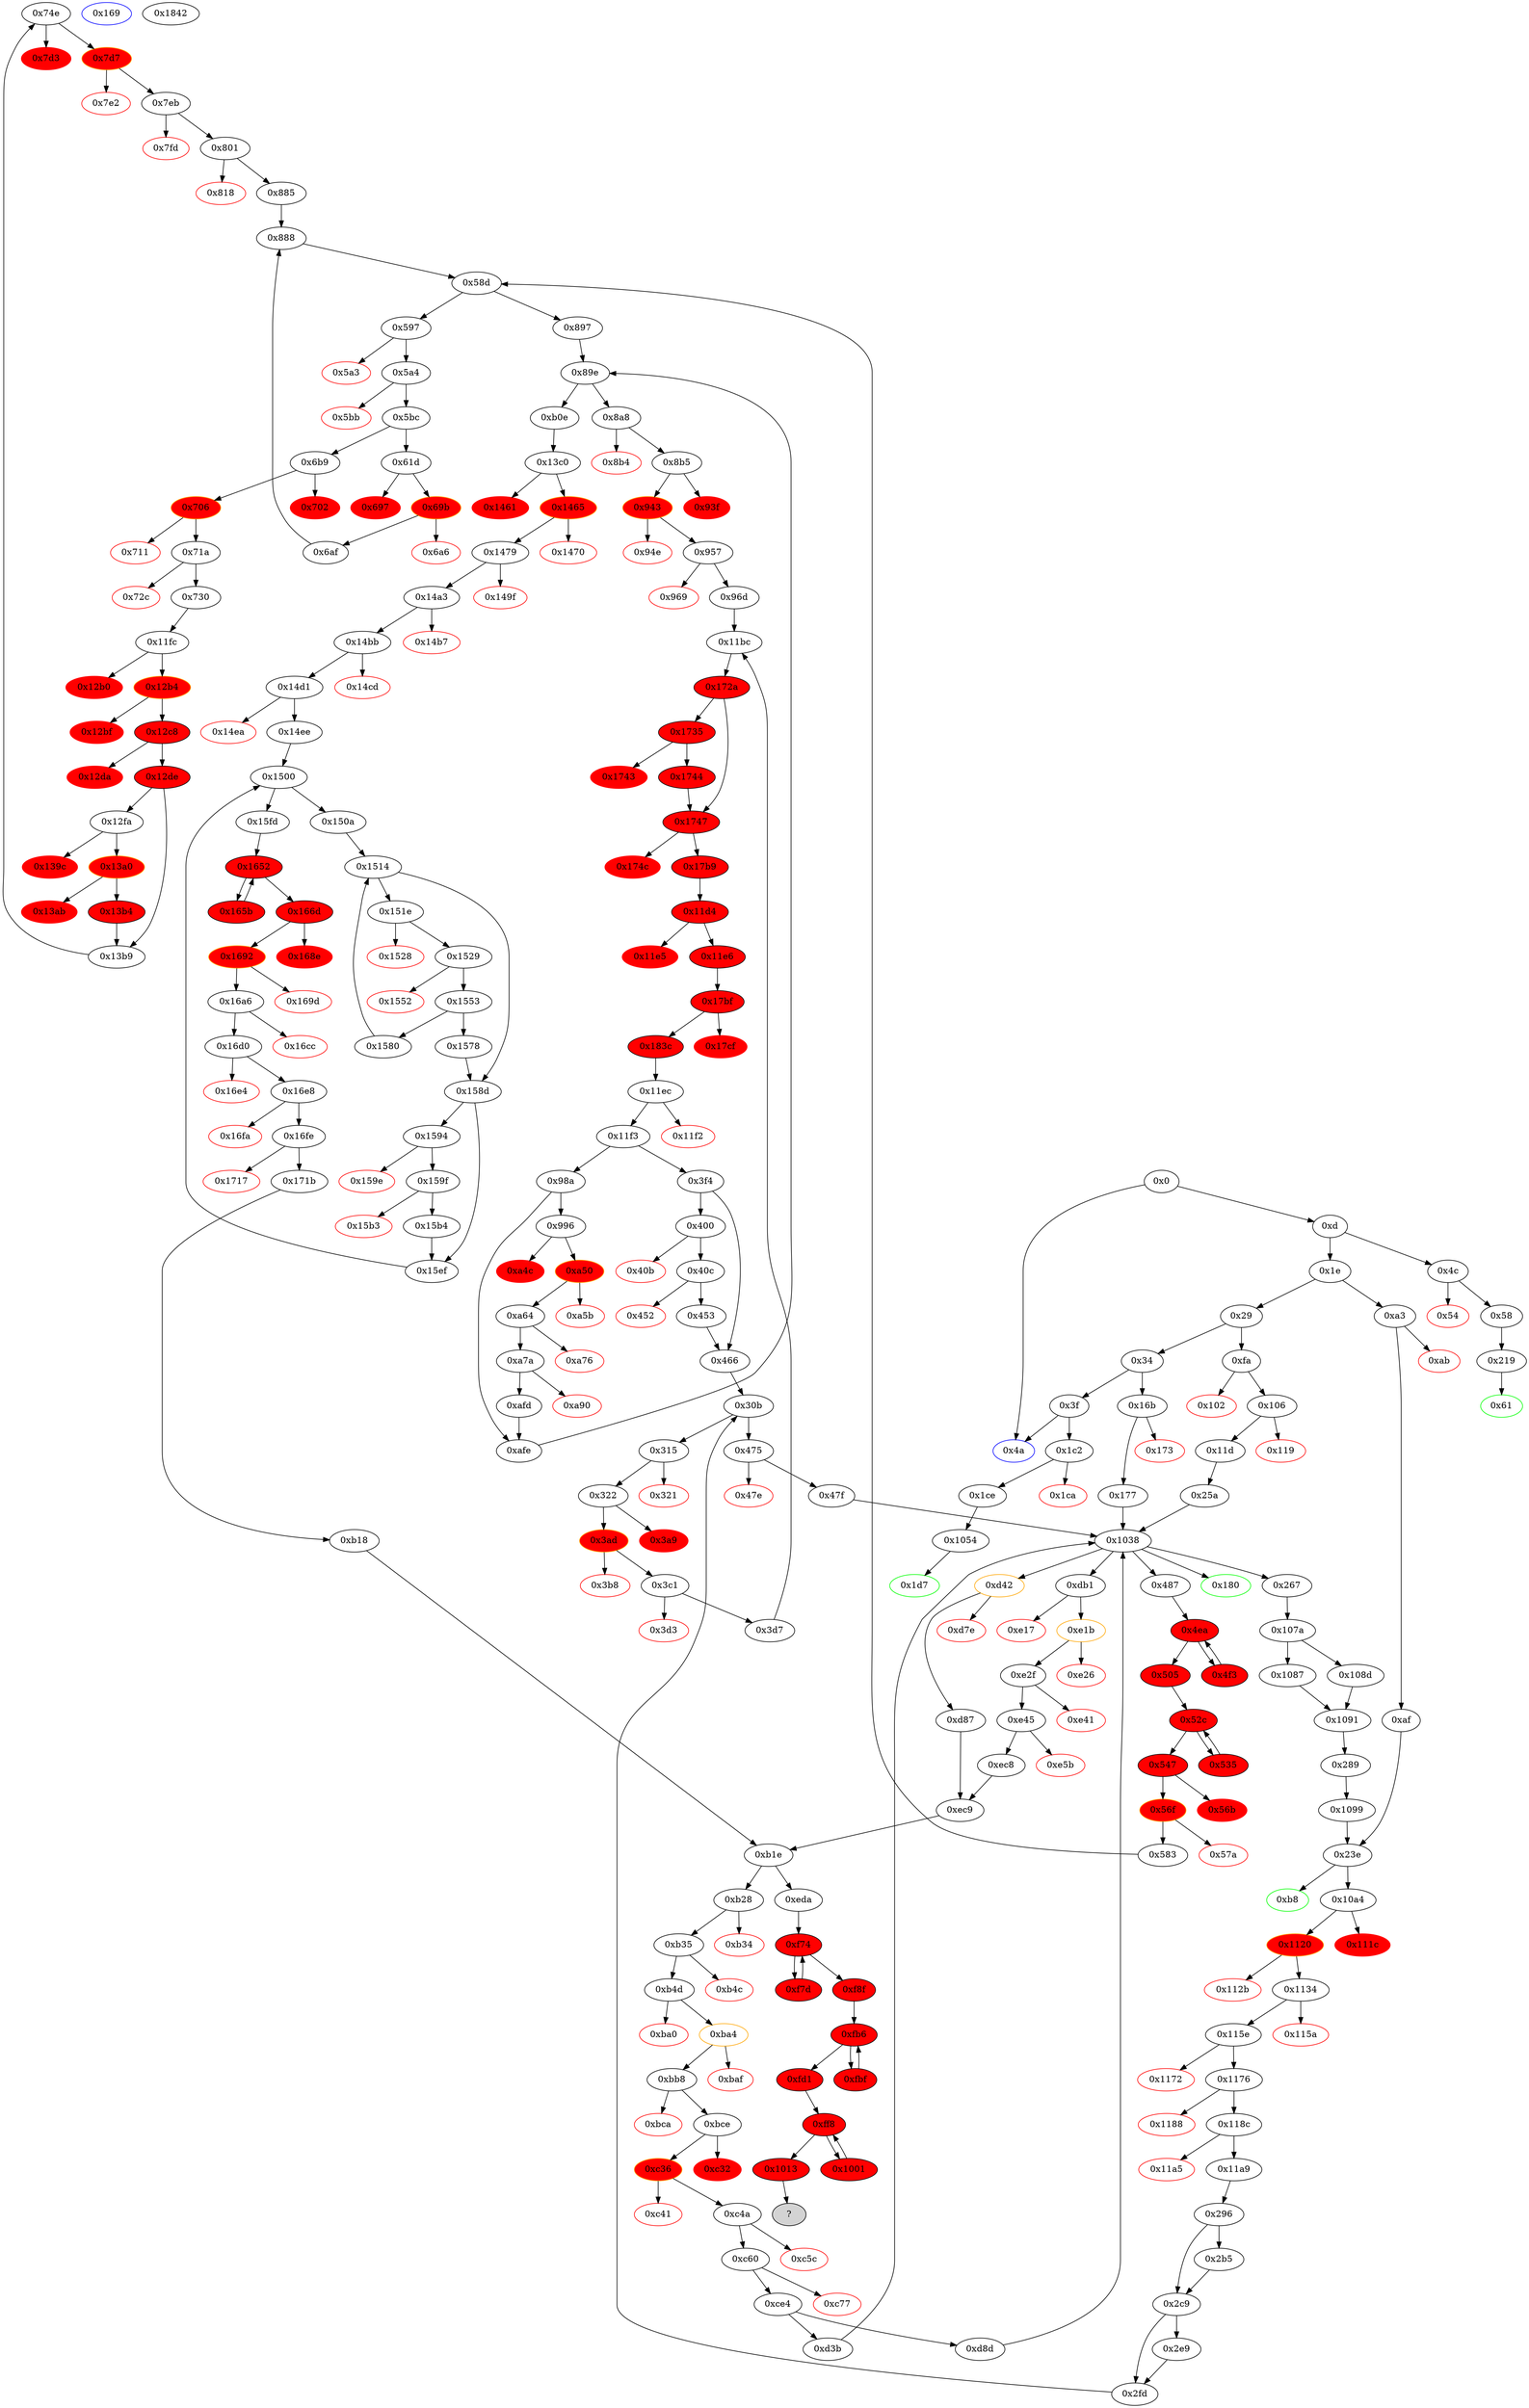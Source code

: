 strict digraph "" {
"0x74e" [fillcolor=white, id="0x74e", style=filled, tooltip="Block 0x74e\n[0x74e:0x7d2]\n---\nPredecessors: [0x13b9]\nSuccessors: [0x7d3, 0x7d7]\n---\n0x74e JUMPDEST\n0x74f PUSH1 0x0\n0x751 DUP3\n0x752 PUSH20 0xffffffffffffffffffffffffffffffffffffffff\n0x767 AND\n0x768 PUSH4 0x2608f818\n0x76d CALLER\n0x76e DUP7\n0x76f PUSH1 0x40\n0x771 MLOAD\n0x772 DUP4\n0x773 PUSH4 0xffffffff\n0x778 AND\n0x779 PUSH1 0xe0\n0x77b SHL\n0x77c DUP2\n0x77d MSTORE\n0x77e PUSH1 0x4\n0x780 ADD\n0x781 DUP1\n0x782 DUP4\n0x783 PUSH20 0xffffffffffffffffffffffffffffffffffffffff\n0x798 AND\n0x799 PUSH20 0xffffffffffffffffffffffffffffffffffffffff\n0x7ae AND\n0x7af DUP2\n0x7b0 MSTORE\n0x7b1 PUSH1 0x20\n0x7b3 ADD\n0x7b4 DUP3\n0x7b5 DUP2\n0x7b6 MSTORE\n0x7b7 PUSH1 0x20\n0x7b9 ADD\n0x7ba SWAP3\n0x7bb POP\n0x7bc POP\n0x7bd POP\n0x7be PUSH1 0x20\n0x7c0 PUSH1 0x40\n0x7c2 MLOAD\n0x7c3 DUP1\n0x7c4 DUP4\n0x7c5 SUB\n0x7c6 DUP2\n0x7c7 PUSH1 0x0\n0x7c9 DUP8\n0x7ca DUP1\n0x7cb EXTCODESIZE\n0x7cc ISZERO\n0x7cd DUP1\n0x7ce ISZERO\n0x7cf PUSH2 0x7d7\n0x7d2 JUMPI\n---\n0x74e: JUMPDEST \n0x74f: V482 = 0x0\n0x752: V483 = 0xffffffffffffffffffffffffffffffffffffffff\n0x767: V484 = AND 0xffffffffffffffffffffffffffffffffffffffff V374\n0x768: V485 = 0x2608f818\n0x76d: V486 = CALLER\n0x76f: V487 = 0x40\n0x771: V488 = M[0x40]\n0x773: V489 = 0xffffffff\n0x778: V490 = AND 0xffffffff 0x2608f818\n0x779: V491 = 0xe0\n0x77b: V492 = SHL 0xe0 0x2608f818\n0x77d: M[V488] = 0x2608f81800000000000000000000000000000000000000000000000000000000\n0x77e: V493 = 0x4\n0x780: V494 = ADD 0x4 V488\n0x783: V495 = 0xffffffffffffffffffffffffffffffffffffffff\n0x798: V496 = AND 0xffffffffffffffffffffffffffffffffffffffff V486\n0x799: V497 = 0xffffffffffffffffffffffffffffffffffffffff\n0x7ae: V498 = AND 0xffffffffffffffffffffffffffffffffffffffff V496\n0x7b0: M[V494] = V498\n0x7b1: V499 = 0x20\n0x7b3: V500 = ADD 0x20 V494\n0x7b6: M[V500] = V384\n0x7b7: V501 = 0x20\n0x7b9: V502 = ADD 0x20 V500\n0x7be: V503 = 0x20\n0x7c0: V504 = 0x40\n0x7c2: V505 = M[0x40]\n0x7c5: V506 = SUB V502 V505\n0x7c7: V507 = 0x0\n0x7cb: V508 = EXTCODESIZE V484\n0x7cc: V509 = ISZERO V508\n0x7ce: V510 = ISZERO V509\n0x7cf: V511 = 0x7d7\n0x7d2: JUMPI 0x7d7 V510\n---\nEntry stack: [V9, 0x169, V75, V78, V83, V86, 0x0, S5, {0x0, 0x1}, V374, V384, V374, V477]\nStack pops: 3\nStack additions: [S2, S1, S0, 0x0, V484, 0x2608f818, V502, 0x20, V505, V506, V505, 0x0, V484, V509]\nExit stack: [V9, 0x169, V75, V78, V83, V86, 0x0, S5, {0x0, 0x1}, V374, V384, V374, V477, 0x0, V484, 0x2608f818, V502, 0x20, V505, V506, V505, 0x0, V484, V509]\n\nDef sites:\nV9: {0xd.0x12}\n0x169: {0x106.0x108}\nV75: {0x11d.0x139}\nV78: {0x11d.0x143}\nV83: {0x11d.0x14f}\nV86: {0x11d.0x159}\n0x0: {0x25a.0x25b}\nS5: {0x25a.0x25d, 0xd.0x12}\n{0x0, 0x1}: {0x888.0x88f, 0x583.0x588}\nV374: {0x5a4.0x5ac}\nV384: {0x5bc.0x5c4}\nV374: {0x5a4.0x5ac}\nV477: {0x730.0x736}\n"];
"0xd8d" [fillcolor=white, id="0xd8d", style=filled, tooltip="Block 0xd8d\n[0xd8d:0xdb0]\n---\nPredecessors: [0xce4]\nSuccessors: [0x1038]\n---\n0xd8d JUMPDEST\n0xd8e DUP1\n0xd8f PUSH20 0xffffffffffffffffffffffffffffffffffffffff\n0xda4 AND\n0xda5 PUSH4 0xa9059cbb\n0xdaa PUSH2 0xdb1\n0xdad PUSH2 0x1038\n0xdb0 JUMP\n---\n0xd8d: JUMPDEST \n0xd8f: V877 = 0xffffffffffffffffffffffffffffffffffffffff\n0xda4: V878 = AND 0xffffffffffffffffffffffffffffffffffffffff V773\n0xda5: V879 = 0xa9059cbb\n0xdaa: V880 = 0xdb1\n0xdad: V881 = 0x1038\n0xdb0: JUMP 0x1038\n---\nEntry stack: [V9, 0x169, S7, S6, S5, V948, V722, V732, V722, V773]\nStack pops: 1\nStack additions: [S0, V878, 0xa9059cbb, 0xdb1]\nExit stack: [V9, 0x169, S7, S6, S5, V948, V722, V732, V722, V773, V878, 0xa9059cbb, 0xdb1]\n\nDef sites:\nV9: {0xd.0x12}\n0x169: {0x106.0x108}\nS7: {0x11d.0x139, 0xd.0x12}\nS6: {0xec9.0xed2, 0x106.0x108}\nS5: {0xd.0x12, 0x11d.0x139, 0xb35.0xb3d}\nV948: {0xec9.0xed2}\nV722: {0xb35.0xb3d}\nV732: {0xb4d.0xb55}\nV722: {0xb35.0xb3d}\nV773: {0xbce.0xbd4}\n"];
"0x1479" [fillcolor=white, id="0x1479", style=filled, tooltip="Block 0x1479\n[0x1479:0x149e]\n---\nPredecessors: [0x1465]\nSuccessors: [0x149f, 0x14a3]\n---\n0x1479 JUMPDEST\n0x147a POP\n0x147b POP\n0x147c POP\n0x147d POP\n0x147e PUSH1 0x40\n0x1480 MLOAD\n0x1481 RETURNDATASIZE\n0x1482 PUSH1 0x0\n0x1484 DUP3\n0x1485 RETURNDATACOPY\n0x1486 RETURNDATASIZE\n0x1487 PUSH1 0x1f\n0x1489 NOT\n0x148a PUSH1 0x1f\n0x148c DUP3\n0x148d ADD\n0x148e AND\n0x148f DUP3\n0x1490 ADD\n0x1491 DUP1\n0x1492 PUSH1 0x40\n0x1494 MSTORE\n0x1495 POP\n0x1496 PUSH1 0x20\n0x1498 DUP2\n0x1499 LT\n0x149a ISZERO\n0x149b PUSH2 0x14a3\n0x149e JUMPI\n---\n0x1479: JUMPDEST \n0x147e: V1290 = 0x40\n0x1480: V1291 = M[0x40]\n0x1481: V1292 = RETURNDATASIZE\n0x1482: V1293 = 0x0\n0x1485: RETURNDATACOPY V1291 0x0 V1292\n0x1486: V1294 = RETURNDATASIZE\n0x1487: V1295 = 0x1f\n0x1489: V1296 = NOT 0x1f\n0x148a: V1297 = 0x1f\n0x148d: V1298 = ADD V1294 0x1f\n0x148e: V1299 = AND V1298 0xffffffffffffffffffffffffffffffffffffffffffffffffffffffffffffffe0\n0x1490: V1300 = ADD V1291 V1299\n0x1492: V1301 = 0x40\n0x1494: M[0x40] = V1300\n0x1496: V1302 = 0x20\n0x1499: V1303 = LT V1294 0x20\n0x149a: V1304 = ISZERO V1303\n0x149b: V1305 = 0x14a3\n0x149e: JUMPI 0x14a3 V1304\n---\nEntry stack: [S17, S16, V9, S14, S13, S12, S11, S10, S9, S8, 0xb18, S6, V1252, 0x60, V1255, 0xabfceffc, V1271, V1283]\nStack pops: 4\nStack additions: [V1291, V1294]\nExit stack: [S17, S16, V9, S14, S13, S12, S11, S10, S9, S8, 0xb18, S6, V1252, 0x60, V1291, V1294]\n\nDef sites:\nS17: {}\nS16: {}\nV9: {0xd.0x12}\nS14: {0xec9.0xed2, 0x106.0x108}\nS13: {0x11d.0x139, 0xb35.0xb3d}\nS12: {0xec9.0xed2, 0xb4d.0xb55, 0x11d.0x143}\nS11: {0x11d.0x14f, 0xb35.0xb3d, 0x1176.0x1179}\nS10: {0xb4d.0xb55, 0x11d.0x159, 0x296.0x29e, 0xbce.0xbd4}\nS9: {0x2c9.0x2d2, 0x25a.0x25b, 0xd8d.0xda4, 0xb35.0xb3d}\nS8: {0x25a.0x25d, 0xd.0x12, 0xbce.0xbd4, 0x2fd.0x301, 0xd8d.0xda5}\n0xb18: {0xb0e.0xb10}\nS6: {0x11d.0x14f, 0xb35.0xb3d, 0x1176.0x1179}\nV1252: {0x13c0.0x13e4}\n0x60: {0x13c0.0x13e7}\nV1255: {0x13c0.0x13ff}\n0xabfceffc: {0x13c0.0x1400}\nV1271: {0x13c0.0x144a}\nV1283: {0x1465.0x1469}\n"];
"0xba4" [color=orange, fillcolor=white, id="0xba4", style=filled, tooltip="Block 0xba4\n[0xba4:0xbae]\n---\nPredecessors: [0xb4d]\nSuccessors: [0xbaf, 0xbb8]\n---\n0xba4 JUMPDEST\n0xba5 POP\n0xba6 GAS\n0xba7 STATICCALL\n0xba8 ISZERO\n0xba9 DUP1\n0xbaa ISZERO\n0xbab PUSH2 0xbb8\n0xbae JUMPI\n---\n0xba4: JUMPDEST \n0xba6: V755 = GAS\n0xba7: V756 = STATICCALL V755 V736 V748 V749 V748 0x20\n0xba8: V757 = ISZERO V756\n0xbaa: V758 = ISZERO V757\n0xbab: V759 = 0xbb8\n0xbae: JUMPI 0xbb8 V758\n---\nEntry stack: [V9, S18, S17, S16, S15, S14, V948, V722, V732, V722, 0x0, V736, 0x6f307dc3, V745, 0x20, V748, V749, V748, V736, V751]\nStack pops: 6\nStack additions: [V757]\nExit stack: [V9, S18, S17, S16, S15, S14, V948, V722, V732, V722, 0x0, V736, 0x6f307dc3, V745, V757]\n\nDef sites:\nV9: {0xd.0x12}\nS18: {0xd.0x12, 0x106.0x108}\nS17: {0x11d.0x139, 0x106.0x108}\nS16: {0x11d.0x139, 0x11d.0x143, 0xd.0x12}\nS15: {0xec9.0xed2, 0x11d.0x14f, 0x106.0x108}\nS14: {0xd.0x12, 0x11d.0x159, 0x11d.0x139, 0xb35.0xb3d}\nV948: {0xec9.0xed2}\nV722: {0xb35.0xb3d}\nV732: {0xb4d.0xb55}\nV722: {0xb35.0xb3d}\n0x0: {0xb4d.0xb5d}\nV736: {0xb4d.0xb75}\n0x6f307dc3: {0xb4d.0xb76}\nV745: {0xb4d.0xb8c}\n0x20: {0xb4d.0xb8d}\nV748: {0xb4d.0xb91}\nV749: {0xb4d.0xb94}\nV748: {0xb4d.0xb91}\nV736: {0xb4d.0xb75}\nV751: {0xb4d.0xb99}\n"];
"0xa4c" [color=red, fillcolor=red, id="0xa4c", style=filled, tooltip="Block 0xa4c\n[0xa4c:0xa4f]\n---\nPredecessors: [0x996]\nSuccessors: []\n---\n0xa4c PUSH1 0x0\n0xa4e DUP1\n0xa4f REVERT\n---\n0xa4c: V663 = 0x0\n0xa4f: REVERT 0x0 0x0\n---\nEntry stack: [S21, S20, S19, S18, S17, S16, S15, S14, {0x0, 0x1}, S12, S11, V1146, V628, 0x23b872dd, V653, 0x20, V656, V657, V656, 0x0, V628, V660]\nStack pops: 0\nStack additions: []\nExit stack: [S21, S20, S19, S18, S17, S16, S15, S14, {0x0, 0x1}, S12, S11, V1146, V628, 0x23b872dd, V653, 0x20, V656, V657, V656, 0x0, V628, V660]\n\nDef sites:\nS21: {0xd.0x12, 0x11d.0x139}\nS20: {0xec9.0xed2, 0x11d.0x143, 0x106.0x108}\nS19: {0x11d.0x14f, 0x11d.0x139, 0xb35.0xb3d}\nS18: {0xec9.0xed2, 0xb4d.0xb55, 0x11d.0x159, 0x11d.0x143}\nS17: {0x108d.0x1090, 0x11d.0x14f, 0xb35.0xb3d, 0x1087.0x1087, 0x1176.0x1179}\nS16: {0xb4d.0xb55, 0x11d.0x159, 0xbce.0xbd4, 0x296.0x29e, 0x1176.0x1179}\nS15: {0x2c9.0x2d2, 0x25a.0x25b, 0xb35.0xb3d, 0xd8d.0xda4, 0x296.0x29e}\nS14: {0x2c9.0x2d2, 0x25a.0x25d, 0x2fd.0x301, 0xd.0x12, 0xd8d.0xda5, 0xbce.0xbd4}\n{0x0, 0x1}: {0x2fd.0x301, 0x897.0x899, 0xafe.0xb06}\nS12: {0x8b5.0x8bd, 0x2fd.0x306, 0x466.0x46d}\nS11: {0x322.0x32a, 0x8b5.0x8bd}\nV1146: {0x11f3.0x11f4}\nV628: {0x996.0x9ac}\n0x23b872dd: {0x996.0x9ad}\nV653: {0x996.0xa31}\n0x20: {0x996.0xa37}\nV656: {0x996.0xa3b}\nV657: {0x996.0xa3e}\nV656: {0x996.0xa3b}\n0x0: {0x996.0xa40}\nV628: {0x996.0x9ac}\nV660: {0x996.0xa45}\n"];
"0x30b" [fillcolor=white, id="0x30b", style=filled, tooltip="Block 0x30b\n[0x30b:0x314]\n---\nPredecessors: [0x2fd, 0x466]\nSuccessors: [0x315, 0x475]\n---\n0x30b JUMPDEST\n0x30c DUP5\n0x30d MLOAD\n0x30e DUP2\n0x30f LT\n0x310 ISZERO\n0x311 PUSH2 0x475\n0x314 JUMPI\n---\n0x30b: JUMPDEST \n0x30d: V181 = M[S4]\n0x30f: V182 = LT S0 V181\n0x310: V183 = ISZERO V182\n0x311: V184 = 0x475\n0x314: JUMPI 0x475 V183\n---\nEntry stack: [V9, 0x169, S11, S10, S9, S8, S7, S6, S5, S4, S3, S2, S1, S0]\nStack pops: 5\nStack additions: [S4, S3, S2, S1, S0]\nExit stack: [V9, 0x169, S11, S10, S9, S8, S7, S6, S5, S4, S3, S2, S1, S0]\n\nDef sites:\nV9: {0xd.0x12}\n0x169: {0x106.0x108}\nS11: {0x11d.0x139, 0xd.0x12}\nS10: {0xec9.0xed2, 0x106.0x108}\nS9: {0xd.0x12, 0x11d.0x139, 0xb35.0xb3d}\nS8: {0xec9.0xed2, 0x11d.0x143, 0xb4d.0xb55, 0x108d.0x1090, 0x1087.0x1087, 0x106.0x108}\nS7: {0x11d.0x139, 0x11d.0x14f, 0xb35.0xb3d, 0x1176.0x1179}\nS6: {0xec9.0xed2, 0x11d.0x159, 0x11d.0x143, 0xb4d.0xb55, 0xbce.0xbd4, 0x296.0x29e}\nS5: {0x11d.0x14f, 0x108d.0x1090, 0xb35.0xb3d, 0x1087.0x1087, 0x1176.0x1179}\nS4: {0x1176.0x1179, 0xb4d.0xb55, 0x11d.0x159, 0xbce.0xbd4, 0x296.0x29e}\nS3: {0x2c9.0x2d2, 0x25a.0x25b, 0xd8d.0xda4, 0xb35.0xb3d, 0x296.0x29e}\nS2: {0x2c9.0x2d2, 0x25a.0x25d, 0x2fd.0x301, 0xd.0x12, 0xd8d.0xda5, 0xbce.0xbd4}\nS1: {0x453.0x463, 0x2fd.0x301, 0x897.0x899, 0xafe.0xb06}\nS0: {0x2fd.0x306, 0x466.0x46d}\n"];
"0x1514" [fillcolor=white, id="0x1514", style=filled, tooltip="Block 0x1514\n[0x1514:0x151d]\n---\nPredecessors: [0x150a, 0x1580]\nSuccessors: [0x151e, 0x158d]\n---\n0x1514 JUMPDEST\n0x1515 DUP5\n0x1516 MLOAD\n0x1517 DUP2\n0x1518 LT\n0x1519 ISZERO\n0x151a PUSH2 0x158d\n0x151d JUMPI\n---\n0x1514: JUMPDEST \n0x1516: V1340 = M[V1314]\n0x1518: V1341 = LT S0 V1340\n0x1519: V1342 = ISZERO V1341\n0x151a: V1343 = 0x158d\n0x151d: JUMPI 0x158d V1342\n---\nEntry stack: [S17, S16, V9, S14, S13, S12, S11, S10, S9, S8, 0xb18, S6, V1252, V1314, 0x60, S2, 0x0, S0]\nStack pops: 5\nStack additions: [S4, S3, S2, S1, S0]\nExit stack: [S17, S16, V9, S14, S13, S12, S11, S10, S9, S8, 0xb18, S6, V1252, V1314, 0x60, S2, 0x0, S0]\n\nDef sites:\nS17: {}\nS16: {}\nV9: {0xd.0x12}\nS14: {0xec9.0xed2, 0x106.0x108}\nS13: {0x11d.0x139, 0xb35.0xb3d}\nS12: {0xec9.0xed2, 0x11d.0x143, 0xb4d.0xb55}\nS11: {0x11d.0x14f, 0xb35.0xb3d, 0x1176.0x1179}\nS10: {0xb4d.0xb55, 0x11d.0x159, 0xbce.0xbd4, 0x296.0x29e}\nS9: {0x2c9.0x2d2, 0x25a.0x25b, 0xb35.0xb3d, 0xd8d.0xda4}\nS8: {0x25a.0x25d, 0xd.0x12, 0xbce.0xbd4, 0x2fd.0x301, 0xd8d.0xda5}\n0xb18: {0xb0e.0xb10}\nS6: {0x11d.0x14f, 0xb35.0xb3d, 0x1176.0x1179}\nV1252: {0x13c0.0x13e4}\nV1314: {0x14bb.0x14be}\n0x60: {0x14ee.0x14f9}\nS2: {0x15ef.0x15f5, 0x14ee.0x14fb}\n0x0: {0x150a.0x150a}\nS0: {0x1580.0x1585, 0x150a.0x150f}\n"];
"0x159e" [color=red, fillcolor=white, id="0x159e", style=filled, tooltip="Block 0x159e\n[0x159e:0x159e]\n---\nPredecessors: [0x1594]\nSuccessors: []\n---\n0x159e INVALID\n---\n0x159e: INVALID \n---\nEntry stack: [S18, S17, V9, S15, S14, S13, S12, S11, S10, S9, 0xb18, S7, V1252, V1314, 0x60, S3, {0x0, 0x1}, S1, S0]\nStack pops: 0\nStack additions: []\nExit stack: [S18, S17, V9, S15, S14, S13, S12, S11, S10, S9, 0xb18, S7, V1252, V1314, 0x60, S3, {0x0, 0x1}, S1, S0]\n\nDef sites:\nS18: {}\nS17: {}\nV9: {0xd.0x12}\nS15: {0xec9.0xed2, 0x106.0x108}\nS14: {0x11d.0x139, 0xb35.0xb3d}\nS13: {0xec9.0xed2, 0x11d.0x143, 0xb4d.0xb55}\nS12: {0x11d.0x14f, 0xb35.0xb3d, 0x1176.0x1179}\nS11: {0xb4d.0xb55, 0x11d.0x159, 0xbce.0xbd4, 0x296.0x29e}\nS10: {0x2c9.0x2d2, 0x25a.0x25b, 0xb35.0xb3d, 0xd8d.0xda4}\nS9: {0x25a.0x25d, 0xd.0x12, 0xbce.0xbd4, 0x2fd.0x301, 0xd8d.0xda5}\n0xb18: {0xb0e.0xb10}\nS7: {0x11d.0x14f, 0xb35.0xb3d, 0x1176.0x1179}\nV1252: {0x13c0.0x13e4}\nV1314: {0x14bb.0x14be}\n0x60: {0x14ee.0x14f9}\nS3: {0x15ef.0x15f5, 0x14ee.0x14fb}\n{0x0, 0x1}: {0x1578.0x1578, 0x150a.0x150a}\nS1: {0x11d.0x14f, 0xb35.0xb3d, 0x1176.0x1179}\nS0: {0x15ef.0x15f5, 0x14ee.0x14fb}\n"];
"0x597" [fillcolor=white, id="0x597", style=filled, tooltip="Block 0x597\n[0x597:0x5a2]\n---\nPredecessors: [0x58d]\nSuccessors: [0x5a3, 0x5a4]\n---\n0x597 PUSH1 0x0\n0x599 DUP5\n0x59a DUP3\n0x59b DUP2\n0x59c MLOAD\n0x59d DUP2\n0x59e LT\n0x59f PUSH2 0x5a4\n0x5a2 JUMPI\n---\n0x597: V365 = 0x0\n0x59c: V366 = M[S3]\n0x59e: V367 = LT S0 V366\n0x59f: V368 = 0x5a4\n0x5a2: JUMPI 0x5a4 V367\n---\nEntry stack: [V9, S10, S9, S8, S7, S6, S5, S4, S3, S2, S1, S0]\nStack pops: 4\nStack additions: [S3, S2, S1, S0, 0x0, S3, S0]\nExit stack: [V9, S10, S9, S8, S7, S6, S5, S4, S3, S2, S1, S0, 0x0, S3, S0]\n\nDef sites:\nV9: {0xd.0x12}\nS10: {0xd.0x12, 0x106.0x108}\nS9: {0x11d.0x139, 0x106.0x108}\nS8: {0x11d.0x139, 0x11d.0x143, 0xd.0x12}\nS7: {0xec9.0xed2, 0x11d.0x14f, 0x106.0x108}\nS6: {0x11d.0x159, 0x11d.0x139, 0xb35.0xb3d}\nS5: {0xec9.0xed2, 0xb4d.0xb55, 0x11d.0x143, 0x1087.0x1087, 0x108d.0x1090}\nS4: {0x11d.0x14f, 0xb35.0xb3d, 0x1176.0x1179}\nS3: {0xb4d.0xb55, 0x11d.0x159, 0xbce.0xbd4, 0x296.0x29e}\nS2: {0x2c9.0x2d2, 0x25a.0x25b, 0xb35.0xb3d, 0xd8d.0xda4}\nS1: {0xd.0x12, 0x25a.0x25d, 0x2fd.0x301, 0xbce.0xbd4, 0xd8d.0xda5}\nS0: {0x888.0x88f, 0x583.0x588}\n"];
"0x1188" [color=red, fillcolor=white, id="0x1188", style=filled, tooltip="Block 0x1188\n[0x1188:0x118b]\n---\nPredecessors: [0x1176]\nSuccessors: []\n---\n0x1188 PUSH1 0x0\n0x118a DUP1\n0x118b REVERT\n---\n0x1188: V1123 = 0x0\n0x118b: REVERT 0x0 0x0\n---\nEntry stack: [V9, S18, S17, S16, S15, S14, S13, S12, S11, S10, 0x60, 0x296, S7, 0x60, S5, V1110, V1094, V1094, V1117, V1119]\nStack pops: 0\nStack additions: []\nExit stack: [V9, S18, S17, S16, S15, S14, S13, S12, S11, S10, 0x60, 0x296, S7, 0x60, S5, V1110, V1094, V1094, V1117, V1119]\n\nDef sites:\nV9: {0xd.0x12}\nS18: {0xd.0x12, 0x106.0x108}\nS17: {0x11d.0x139, 0x106.0x108}\nS16: {0xd.0x12, 0x11d.0x143, 0x11d.0x139}\nS15: {0xec9.0xed2, 0x11d.0x14f, 0x106.0x108}\nS14: {0x11d.0x139, 0x11d.0x159, 0xb35.0xb3d}\nS13: {0xec9.0xed2, 0xb4d.0xb55, 0x11d.0x143, 0x1087.0x1087, 0x108d.0x1090}\nS12: {0x11d.0x14f, 0xb35.0xb3d, 0x1176.0x1179}\nS11: {0xb4d.0xb55, 0x11d.0x159, 0xbce.0xbd4, 0x296.0x29e}\nS10: {0x108d.0x1090, 0x1087.0x1087}\n0x60: {0x289.0x28c}\n0x296: {0x289.0x28e}\nS7: {0x11d.0x139, 0x11d.0x159, 0xb35.0xb3d}\n0x60: {0x1099.0x109a}\nS5: {0x1099.0x109a, 0xd.0x12}\nV1110: {0x115e.0x1160}\nV1094: {0x1134.0x113b}\nV1094: {0x1134.0x113b}\nV1117: {0x1176.0x1179}\nV1119: {0x1176.0x117f}\n"];
"0xa50" [color=orange, fillcolor=red, id="0xa50", style=filled, tooltip="Block 0xa50\n[0xa50:0xa5a]\n---\nPredecessors: [0x996]\nSuccessors: [0xa5b, 0xa64]\n---\n0xa50 JUMPDEST\n0xa51 POP\n0xa52 GAS\n0xa53 CALL\n0xa54 ISZERO\n0xa55 DUP1\n0xa56 ISZERO\n0xa57 PUSH2 0xa64\n0xa5a JUMPI\n---\n0xa50: JUMPDEST \n0xa52: V664 = GAS\n0xa53: V665 = CALL V664 V628 0x0 V656 V657 V656 0x20\n0xa54: V666 = ISZERO V665\n0xa56: V667 = ISZERO V666\n0xa57: V668 = 0xa64\n0xa5a: JUMPI 0xa64 V667\n---\nEntry stack: [S21, S20, S19, S18, S17, S16, S15, S14, {0x0, 0x1}, S12, S11, V1146, V628, 0x23b872dd, V653, 0x20, V656, V657, V656, 0x0, V628, V660]\nStack pops: 7\nStack additions: [V666]\nExit stack: [S21, S20, S19, S18, S17, S16, S15, S14, {0x0, 0x1}, S12, S11, V1146, V628, 0x23b872dd, V653, V666]\n\nDef sites:\nS21: {0xd.0x12, 0x11d.0x139}\nS20: {0xec9.0xed2, 0x11d.0x143, 0x106.0x108}\nS19: {0x11d.0x14f, 0x11d.0x139, 0xb35.0xb3d}\nS18: {0xec9.0xed2, 0xb4d.0xb55, 0x11d.0x159, 0x11d.0x143}\nS17: {0x108d.0x1090, 0x11d.0x14f, 0xb35.0xb3d, 0x1087.0x1087, 0x1176.0x1179}\nS16: {0xb4d.0xb55, 0x11d.0x159, 0xbce.0xbd4, 0x296.0x29e, 0x1176.0x1179}\nS15: {0x2c9.0x2d2, 0x25a.0x25b, 0xb35.0xb3d, 0xd8d.0xda4, 0x296.0x29e}\nS14: {0x2c9.0x2d2, 0x25a.0x25d, 0x2fd.0x301, 0xd.0x12, 0xd8d.0xda5, 0xbce.0xbd4}\n{0x0, 0x1}: {0x2fd.0x301, 0x897.0x899, 0xafe.0xb06}\nS12: {0x8b5.0x8bd, 0x2fd.0x306, 0x466.0x46d}\nS11: {0x322.0x32a, 0x8b5.0x8bd}\nV1146: {0x11f3.0x11f4}\nV628: {0x996.0x9ac}\n0x23b872dd: {0x996.0x9ad}\nV653: {0x996.0xa31}\n0x20: {0x996.0xa37}\nV656: {0x996.0xa3b}\nV657: {0x996.0xa3e}\nV656: {0x996.0xa3b}\n0x0: {0x996.0xa40}\nV628: {0x996.0x9ac}\nV660: {0x996.0xa45}\n"];
"0x1013" [fillcolor=red, id="0x1013", style=filled, tooltip="Block 0x1013\n[0x1013:0x1037]\n---\nPredecessors: [0xff8]\nSuccessors: []\nHas unresolved jump.\n---\n0x1013 JUMPDEST\n0x1014 POP\n0x1015 POP\n0x1016 POP\n0x1017 POP\n0x1018 SWAP1\n0x1019 POP\n0x101a ADD\n0x101b SWAP10\n0x101c POP\n0x101d POP\n0x101e POP\n0x101f POP\n0x1020 POP\n0x1021 POP\n0x1022 POP\n0x1023 POP\n0x1024 POP\n0x1025 POP\n0x1026 PUSH1 0x40\n0x1028 MLOAD\n0x1029 DUP1\n0x102a SWAP2\n0x102b SUB\n0x102c SWAP1\n0x102d LOG1\n0x102e POP\n0x102f POP\n0x1030 POP\n0x1031 POP\n0x1032 POP\n0x1033 POP\n0x1034 POP\n0x1035 POP\n0x1036 POP\n0x1037 JUMP\n---\n0x1013: JUMPDEST \n0x101a: V1033 = ADD V1022 V1017\n0x1026: V1034 = 0x40\n0x1028: V1035 = M[0x40]\n0x102b: V1036 = SUB V1033 V1035\n0x102d: LOG V1035 V1036 0x86644f6d9edd2d8e88cb41898e7c12b83d94a1e03feb8e3d604672fd543e24a0\n0x1037: JUMP S27\n---\nEntry stack: [V9, S24, S23, S22, S21, S20, S19, S18, 0x86644f6d9edd2d8e88cb41898e7c12b83d94a1e03feb8e3d604672fd543e24a0, V951, V9, S14, S13, S12, S11, V953, V967, V969, V971, V1017, V1020, V1022, V1022, V1017, V1020, S0]\nStack pops: 28\nStack additions: []\nExit stack: []\n\nDef sites:\nV9: {0xd.0x12}\nS24: {0xd.0x12, 0x106.0x108}\nS23: {0xd.0x12, 0x11d.0x139, 0x106.0x108}\nS22: {0xec9.0xed2, 0xd.0x12, 0x11d.0x139, 0x11d.0x143, 0x106.0x108}\nS21: {0xec9.0xed2, 0x11d.0x14f, 0xd.0x12, 0x11d.0x139, 0xb35.0xb3d, 0x106.0x108}\nS20: {0x11d.0x159, 0x11d.0x143, 0x11d.0x139, 0xb35.0xb3d, 0xec9.0xed2, 0xd.0x12, 0xb4d.0xb55, 0x106.0x108}\nS19: {0xec9.0xed2, 0x1176.0x1179, 0x25a.0x25b, 0x11d.0x14f, 0x11d.0x139, 0xb35.0xb3d, 0x106.0x108}\nS18: {0x25a.0x25d, 0x11d.0x159, 0x11d.0x139, 0x11d.0x143, 0xb35.0xb3d, 0x296.0x29e, 0xd.0x12, 0xb4d.0xb55, 0xbce.0xbd4}\n0x86644f6d9edd2d8e88cb41898e7c12b83d94a1e03feb8e3d604672fd543e24a0: {0xeda.0xedc}\nV951: {0xeda.0xefd}\nV9: {0xd.0x12}\nS14: {0xd.0x12, 0x106.0x108}\nS13: {0xec9.0xed2, 0x11d.0x14f, 0xd.0x12, 0x11d.0x139, 0xb35.0xb3d, 0x106.0x108}\nS12: {0x11d.0x159, 0x11d.0x143, 0x11d.0x139, 0xb35.0xb3d, 0xec9.0xed2, 0xd.0x12, 0xb4d.0xb55, 0x106.0x108}\nS11: {0xec9.0xed2, 0x1176.0x1179, 0x25a.0x25b, 0x11d.0x14f, 0x11d.0x139, 0xb35.0xb3d, 0x106.0x108}\nV953: {0xeda.0xf05}\nV967: {0xeda.0xf48}\nV969: {0xeda.0xf4c}\nV971: {0xeda.0xf50}\nV1017: {0xfd1.0xfe6}\nV1020: {0xfd1.0xfee}\nV1022: {0xfd1.0xff2}\nV1022: {0xfd1.0xff2}\nV1017: {0xfd1.0xfe6}\nV1020: {0xfd1.0xfee}\nS0: {0xfd1.0xff6, 0x1001.0x100c}\n"];
"0x11f3" [fillcolor=white, id="0x11f3", style=filled, tooltip="Block 0x11f3\n[0x11f3:0x11fb]\n---\nPredecessors: [0x11ec]\nSuccessors: [0x3f4, 0x98a]\n---\n0x11f3 JUMPDEST\n0x11f4 DIV\n0x11f5 SWAP1\n0x11f6 POP\n0x11f7 SWAP3\n0x11f8 SWAP2\n0x11f9 POP\n0x11fa POP\n0x11fb JUMP\n---\n0x11f3: JUMPDEST \n0x11f4: V1146 = DIV S0 0xde0b6b3a7640000\n0x11fb: JUMP {0x3f4, 0x98a}\n---\nEntry stack: [S17, S16, S15, S14, S13, S12, S11, S10, {0x0, 0x1}, S8, S7, S6, {0x3f4, 0x98a}, S4, S3, 0x0, 0xde0b6b3a7640000, S0]\nStack pops: 6\nStack additions: [V1146]\nExit stack: [S17, S16, S15, S14, S13, S12, S11, S10, {0x0, 0x1}, S8, S7, S6, V1146]\n\nDef sites:\nS17: {0xd.0x12, 0x11d.0x139}\nS16: {0xec9.0xed2, 0x11d.0x143, 0x106.0x108}\nS15: {0x11d.0x14f, 0x11d.0x139, 0xb35.0xb3d}\nS14: {0xec9.0xed2, 0xb4d.0xb55, 0x11d.0x159, 0x11d.0x143}\nS13: {0x108d.0x1090, 0x11d.0x14f, 0xb35.0xb3d, 0x1087.0x1087, 0x1176.0x1179}\nS12: {0xb4d.0xb55, 0x11d.0x159, 0xbce.0xbd4, 0x296.0x29e, 0x1176.0x1179}\nS11: {0x2c9.0x2d2, 0x25a.0x25b, 0xb35.0xb3d, 0xd8d.0xda4, 0x296.0x29e}\nS10: {0x2c9.0x2d2, 0x25a.0x25d, 0x2fd.0x301, 0xd.0x12, 0xd8d.0xda5, 0xbce.0xbd4}\n{0x0, 0x1}: {0x2fd.0x301, 0x897.0x899, 0xafe.0xb06}\nS8: {0x8b5.0x8bd, 0x2fd.0x306, 0x466.0x46d}\nS7: {0x322.0x32a, 0x8b5.0x8bd}\nS6: {0x96d.0x973, 0x3d7.0x3dd}\n{0x3f4, 0x98a}: {0x96d.0x981, 0x3d7.0x3eb}\nS4: {0x96d.0x973, 0x3d7.0x3dd}\nS3: {0xd.0x12, 0x11d.0x143}\n0x0: {0x11bc.0x11bd}\n0xde0b6b3a7640000: {0x11bc.0x11bf}\nS0: {0x17bf_0x172a.0x17c5, 0x17bf_0x1744.0x17c5}\n"];
"0x1038" [fillcolor=white, id="0x1038", style=filled, tooltip="Block 0x1038\n[0x1038:0x1053]\n---\nPredecessors: [0x177, 0x25a, 0x47f, 0xd3b, 0xd8d]\nSuccessors: [0x180, 0x267, 0x487, 0xd42, 0xdb1]\n---\n0x1038 JUMPDEST\n0x1039 PUSH1 0x0\n0x103b PUSH20 0x5ab9de08725d3344b745888c65ffdde06b6e6b36\n0x1050 SWAP1\n0x1051 POP\n0x1052 SWAP1\n0x1053 JUMP\n---\n0x1038: JUMPDEST \n0x1039: V1037 = 0x0\n0x103b: V1038 = 0x5ab9de08725d3344b745888c65ffdde06b6e6b36\n0x1053: JUMP {0x180, 0x267, 0x487, 0xd42, 0xdb1}\n---\nEntry stack: [V9, S12, S11, S10, S9, S8, S7, S6, S5, S4, S3, S2, S1, {0x180, 0x267, 0x487, 0xd42, 0xdb1}]\nStack pops: 1\nStack additions: [0x5ab9de08725d3344b745888c65ffdde06b6e6b36]\nExit stack: [V9, S12, S11, S10, S9, S8, S7, S6, S5, S4, S3, S2, S1, 0x5ab9de08725d3344b745888c65ffdde06b6e6b36]\n\nDef sites:\nV9: {0xd.0x12}\nS12: {0xd.0x12, 0x106.0x108}\nS11: {0x11d.0x139, 0xd.0x12, 0x106.0x108}\nS10: {0xec9.0xed2, 0x11d.0x139, 0xd.0x12, 0x106.0x108}\nS9: {0xec9.0xed2, 0x11d.0x139, 0xd.0x12, 0xb35.0xb3d, 0x106.0x108}\nS8: {0x11d.0x143, 0x11d.0x139, 0xb35.0xb3d, 0xec9.0xed2, 0xd.0x12, 0xb4d.0xb55, 0x108d.0x1090, 0x1087.0x1087, 0x106.0x108}\nS7: {0xec9.0xed2, 0x106.0x108, 0x11d.0x14f, 0x11d.0x139, 0xb35.0xb3d, 0x1176.0x1179}\nS6: {0x11d.0x139, 0x11d.0x159, 0x11d.0x143, 0xb35.0xb3d, 0x296.0x29e, 0xec9.0xed2, 0xb4d.0xb55, 0xd.0x12, 0xbce.0xbd4}\nS5: {0x11d.0x143, 0x11d.0x14f, 0xb35.0xb3d, 0x1176.0x1179, 0xec9.0xed2, 0x108d.0x1090, 0xb4d.0xb55, 0x1087.0x1087}\nS4: {0x11d.0x14f, 0xb4d.0xb55, 0x11d.0x159, 0xbce.0xbd4, 0x296.0x29e, 0xb35.0xb3d, 0x1176.0x1179}\nS3: {0x25a.0x25b, 0x11d.0x159, 0xb35.0xb3d, 0x296.0x29e, 0x2c9.0x2d2, 0xd8d.0xda4, 0xb4d.0xb55, 0xbce.0xbd4}\nS2: {0x25a.0x25b, 0x25a.0x25d, 0x2fd.0x301, 0xb35.0xb3d, 0x2c9.0x2d2, 0xd.0x12, 0xd8d.0xda5, 0xd8d.0xda4, 0xbce.0xbd4}\nS1: {0x25a.0x25d, 0x2fd.0x301, 0xafe.0xb06, 0x453.0x463, 0x897.0x899, 0xd.0x12, 0xd8d.0xda5, 0xbce.0xbd4}\n{0x180, 0x267, 0x487, 0xd42, 0xdb1}: {0xd3b.0xd3b, 0x25a.0x260, 0x47f.0x480, 0x177.0x179, 0xd8d.0xdaa}\n"];
"0x3f" [fillcolor=white, id="0x3f", style=filled, tooltip="Block 0x3f\n[0x3f:0x49]\n---\nPredecessors: [0x34]\nSuccessors: [0x4a, 0x1c2]\n---\n0x3f DUP1\n0x40 PUSH4 0xfbc2469e\n0x45 EQ\n0x46 PUSH2 0x1c2\n0x49 JUMPI\n---\n0x40: V22 = 0xfbc2469e\n0x45: V23 = EQ 0xfbc2469e V9\n0x46: V24 = 0x1c2\n0x49: JUMPI 0x1c2 V23\n---\nEntry stack: [V9]\nStack pops: 1\nStack additions: [S0]\nExit stack: [V9]\n\nDef sites:\nV9: {0xd.0x12}\n"];
"0x322" [fillcolor=white, id="0x322", style=filled, tooltip="Block 0x322\n[0x322:0x3a8]\n---\nPredecessors: [0x315]\nSuccessors: [0x3a9, 0x3ad]\n---\n0x322 JUMPDEST\n0x323 PUSH1 0x20\n0x325 MUL\n0x326 PUSH1 0x20\n0x328 ADD\n0x329 ADD\n0x32a MLOAD\n0x32b SWAP1\n0x32c POP\n0x32d PUSH1 0x0\n0x32f DUP2\n0x330 PUSH20 0xffffffffffffffffffffffffffffffffffffffff\n0x345 AND\n0x346 PUSH4 0x17bfdfbc\n0x34b CALLER\n0x34c PUSH1 0x40\n0x34e MLOAD\n0x34f DUP3\n0x350 PUSH4 0xffffffff\n0x355 AND\n0x356 PUSH1 0xe0\n0x358 SHL\n0x359 DUP2\n0x35a MSTORE\n0x35b PUSH1 0x4\n0x35d ADD\n0x35e DUP1\n0x35f DUP3\n0x360 PUSH20 0xffffffffffffffffffffffffffffffffffffffff\n0x375 AND\n0x376 PUSH20 0xffffffffffffffffffffffffffffffffffffffff\n0x38b AND\n0x38c DUP2\n0x38d MSTORE\n0x38e PUSH1 0x20\n0x390 ADD\n0x391 SWAP2\n0x392 POP\n0x393 POP\n0x394 PUSH1 0x20\n0x396 PUSH1 0x40\n0x398 MLOAD\n0x399 DUP1\n0x39a DUP4\n0x39b SUB\n0x39c DUP2\n0x39d PUSH1 0x0\n0x39f DUP8\n0x3a0 DUP1\n0x3a1 EXTCODESIZE\n0x3a2 ISZERO\n0x3a3 DUP1\n0x3a4 ISZERO\n0x3a5 PUSH2 0x3ad\n0x3a8 JUMPI\n---\n0x322: JUMPDEST \n0x323: V189 = 0x20\n0x325: V190 = MUL 0x20 S0\n0x326: V191 = 0x20\n0x328: V192 = ADD 0x20 V190\n0x329: V193 = ADD V192 S1\n0x32a: V194 = M[V193]\n0x32d: V195 = 0x0\n0x330: V196 = 0xffffffffffffffffffffffffffffffffffffffff\n0x345: V197 = AND 0xffffffffffffffffffffffffffffffffffffffff V194\n0x346: V198 = 0x17bfdfbc\n0x34b: V199 = CALLER\n0x34c: V200 = 0x40\n0x34e: V201 = M[0x40]\n0x350: V202 = 0xffffffff\n0x355: V203 = AND 0xffffffff 0x17bfdfbc\n0x356: V204 = 0xe0\n0x358: V205 = SHL 0xe0 0x17bfdfbc\n0x35a: M[V201] = 0x17bfdfbc00000000000000000000000000000000000000000000000000000000\n0x35b: V206 = 0x4\n0x35d: V207 = ADD 0x4 V201\n0x360: V208 = 0xffffffffffffffffffffffffffffffffffffffff\n0x375: V209 = AND 0xffffffffffffffffffffffffffffffffffffffff V199\n0x376: V210 = 0xffffffffffffffffffffffffffffffffffffffff\n0x38b: V211 = AND 0xffffffffffffffffffffffffffffffffffffffff V209\n0x38d: M[V207] = V211\n0x38e: V212 = 0x20\n0x390: V213 = ADD 0x20 V207\n0x394: V214 = 0x20\n0x396: V215 = 0x40\n0x398: V216 = M[0x40]\n0x39b: V217 = SUB V213 V216\n0x39d: V218 = 0x0\n0x3a1: V219 = EXTCODESIZE V197\n0x3a2: V220 = ISZERO V219\n0x3a4: V221 = ISZERO V220\n0x3a5: V222 = 0x3ad\n0x3a8: JUMPI 0x3ad V221\n---\nEntry stack: [V9, 0x169, S14, S13, S12, S11, S10, S9, S8, S7, S6, S5, S4, S3, 0x0, S1, S0]\nStack pops: 3\nStack additions: [V194, 0x0, V197, 0x17bfdfbc, V213, 0x20, V216, V217, V216, 0x0, V197, V220]\nExit stack: [S14, 0x169, S12, S11, S10, S9, S8, S7, S6, S5, {0x0, 0x1}, S3, V194, 0x0, V197, 0x17bfdfbc, V213, 0x20, V216, V217, V216, 0x0, V197, V220]\n\nDef sites:\nV9: {0xd.0x12}\n0x169: {0x106.0x108}\nS14: {0x11d.0x139, 0xd.0x12}\nS13: {0xec9.0xed2, 0x106.0x108}\nS12: {0xd.0x12, 0x11d.0x139, 0xb35.0xb3d}\nS11: {0xec9.0xed2, 0x11d.0x143, 0xb4d.0xb55, 0x108d.0x1090, 0x1087.0x1087, 0x106.0x108}\nS10: {0x11d.0x139, 0x11d.0x14f, 0xb35.0xb3d, 0x1176.0x1179}\nS9: {0xec9.0xed2, 0x11d.0x159, 0x11d.0x143, 0xb4d.0xb55, 0xbce.0xbd4, 0x296.0x29e}\nS8: {0x11d.0x14f, 0x108d.0x1090, 0xb35.0xb3d, 0x1087.0x1087, 0x1176.0x1179}\nS7: {0x1176.0x1179, 0xb4d.0xb55, 0x11d.0x159, 0xbce.0xbd4, 0x296.0x29e}\nS6: {0x2c9.0x2d2, 0x25a.0x25b, 0xd8d.0xda4, 0xb35.0xb3d, 0x296.0x29e}\nS5: {0x2c9.0x2d2, 0x25a.0x25d, 0x2fd.0x301, 0xd.0x12, 0xd8d.0xda5, 0xbce.0xbd4}\nS4: {0x453.0x463, 0x2fd.0x301, 0x897.0x899, 0xafe.0xb06}\nS3: {0x2fd.0x306, 0x466.0x46d}\n0x0: {0x315.0x315}\nS1: {0x1176.0x1179, 0xb4d.0xb55, 0x11d.0x159, 0xbce.0xbd4, 0x296.0x29e}\nS0: {0x2fd.0x306, 0x466.0x46d}\n"];
"0x818" [color=red, fillcolor=white, id="0x818", style=filled, tooltip="Block 0x818\n[0x818:0x884]\n---\nPredecessors: [0x801]\nSuccessors: []\n---\n0x818 PUSH1 0x40\n0x81a MLOAD\n0x81b PUSH32 0x8c379a000000000000000000000000000000000000000000000000000000000\n0x83c DUP2\n0x83d MSTORE\n0x83e PUSH1 0x4\n0x840 ADD\n0x841 DUP1\n0x842 DUP1\n0x843 PUSH1 0x20\n0x845 ADD\n0x846 DUP3\n0x847 DUP2\n0x848 SUB\n0x849 DUP3\n0x84a MSTORE\n0x84b PUSH1 0x12\n0x84d DUP2\n0x84e MSTORE\n0x84f PUSH1 0x20\n0x851 ADD\n0x852 DUP1\n0x853 PUSH32 0x7472616e7366657220617070726f7665643f0000000000000000000000000000\n0x874 DUP2\n0x875 MSTORE\n0x876 POP\n0x877 PUSH1 0x20\n0x879 ADD\n0x87a SWAP2\n0x87b POP\n0x87c POP\n0x87d PUSH1 0x40\n0x87f MLOAD\n0x880 DUP1\n0x881 SWAP2\n0x882 SUB\n0x883 SWAP1\n0x884 REVERT\n---\n0x818: V536 = 0x40\n0x81a: V537 = M[0x40]\n0x81b: V538 = 0x8c379a000000000000000000000000000000000000000000000000000000000\n0x83d: M[V537] = 0x8c379a000000000000000000000000000000000000000000000000000000000\n0x83e: V539 = 0x4\n0x840: V540 = ADD 0x4 V537\n0x843: V541 = 0x20\n0x845: V542 = ADD 0x20 V540\n0x848: V543 = SUB V542 V540\n0x84a: M[V540] = V543\n0x84b: V544 = 0x12\n0x84e: M[V542] = 0x12\n0x84f: V545 = 0x20\n0x851: V546 = ADD 0x20 V542\n0x853: V547 = 0x7472616e7366657220617070726f7665643f0000000000000000000000000000\n0x875: M[V546] = 0x7472616e7366657220617070726f7665643f0000000000000000000000000000\n0x877: V548 = 0x20\n0x879: V549 = ADD 0x20 V546\n0x87d: V550 = 0x40\n0x87f: V551 = M[0x40]\n0x882: V552 = SUB V549 V551\n0x884: REVERT V551 V552\n---\nEntry stack: [V9, 0x169, V75, V78, V83, V86, 0x0, S5, {0x0, 0x1}, V374, V384, V374, V477]\nStack pops: 0\nStack additions: []\nExit stack: [V9, 0x169, V75, V78, V83, V86, 0x0, S5, {0x0, 0x1}, V374, V384, V374, V477]\n\nDef sites:\nV9: {0xd.0x12}\n0x169: {0x106.0x108}\nV75: {0x11d.0x139}\nV78: {0x11d.0x143}\nV83: {0x11d.0x14f}\nV86: {0x11d.0x159}\n0x0: {0x25a.0x25b}\nS5: {0x25a.0x25d, 0xd.0x12}\n{0x0, 0x1}: {0x888.0x88f, 0x583.0x588}\nV374: {0x5a4.0x5ac}\nV384: {0x5bc.0x5c4}\nV374: {0x5a4.0x5ac}\nV477: {0x730.0x736}\n"];
"0xc41" [color=red, fillcolor=white, id="0xc41", style=filled, tooltip="Block 0xc41\n[0xc41:0xc49]\n---\nPredecessors: [0xc36]\nSuccessors: []\n---\n0xc41 RETURNDATASIZE\n0xc42 PUSH1 0x0\n0xc44 DUP1\n0xc45 RETURNDATACOPY\n0xc46 RETURNDATASIZE\n0xc47 PUSH1 0x0\n0xc49 REVERT\n---\n0xc41: V805 = RETURNDATASIZE\n0xc42: V806 = 0x0\n0xc45: RETURNDATACOPY 0x0 0x0 V805\n0xc46: V807 = RETURNDATASIZE\n0xc47: V808 = 0x0\n0xc49: REVERT 0x0 V807\n---\nEntry stack: [V9, 0x169, S12, S11, S10, V948, V722, V732, V722, V773, 0x0, V778, 0xc5ebeaec, V789, V802]\nStack pops: 0\nStack additions: []\nExit stack: [V9, 0x169, S12, S11, S10, V948, V722, V732, V722, V773, 0x0, V778, 0xc5ebeaec, V789, V802]\n\nDef sites:\nV9: {0xd.0x12}\n0x169: {0x106.0x108}\nS12: {0x11d.0x139, 0xd.0x12}\nS11: {0xec9.0xed2, 0x106.0x108}\nS10: {0xd.0x12, 0x11d.0x139, 0xb35.0xb3d}\nV948: {0xec9.0xed2}\nV722: {0xb35.0xb3d}\nV732: {0xb4d.0xb55}\nV722: {0xb35.0xb3d}\nV773: {0xbce.0xbd4}\n0x0: {0xbce.0xbe2}\nV778: {0xbce.0xbfa}\n0xc5ebeaec: {0xbce.0xbfb}\nV789: {0xbce.0xc19}\nV802: {0xc36.0xc3a}\n"];
"0x16e8" [fillcolor=white, id="0x16e8", style=filled, tooltip="Block 0x16e8\n[0x16e8:0x16f9]\n---\nPredecessors: [0x16d0]\nSuccessors: [0x16fa, 0x16fe]\n---\n0x16e8 JUMPDEST\n0x16e9 DUP3\n0x16ea DUP2\n0x16eb ADD\n0x16ec SWAP1\n0x16ed POP\n0x16ee PUSH1 0x20\n0x16f0 DUP2\n0x16f1 ADD\n0x16f2 DUP5\n0x16f3 DUP2\n0x16f4 GT\n0x16f5 ISZERO\n0x16f6 PUSH2 0x16fe\n0x16f9 JUMPI\n---\n0x16e8: JUMPDEST \n0x16eb: V1476 = ADD V1470 V1453\n0x16ee: V1477 = 0x20\n0x16f1: V1478 = ADD V1476 0x20\n0x16f4: V1479 = GT V1478 V1469\n0x16f5: V1480 = ISZERO V1479\n0x16f6: V1481 = 0x16fe\n0x16f9: JUMPI 0x16fe V1480\n---\nEntry stack: [V9, 0x169, V75, V78, V83, V86, 0x0, S9, 0xb18, V83, V1252, V1314, 0x60, V1469, V1453, V1453, V1470]\nStack pops: 4\nStack additions: [S3, S2, S1, V1476, V1478]\nExit stack: [V9, 0x169, V75, V78, V83, V86, 0x0, S9, 0xb18, V83, V1252, V1314, 0x60, V1469, V1453, V1453, V1476, V1478]\n\nDef sites:\nV9: {0xd.0x12}\n0x169: {0x106.0x108}\nV75: {0x11d.0x139}\nV78: {0x11d.0x143}\nV83: {0x11d.0x14f}\nV86: {0x11d.0x159}\n0x0: {0x25a.0x25b}\nS9: {0x25a.0x25d, 0xd.0x12}\n0xb18: {0xb0e.0xb10}\nV83: {0x11d.0x14f}\nV1252: {0x13c0.0x13e4}\nV1314: {0x14bb.0x14be}\n0x60: {0x14ee.0x14f9}\nV1469: {0x16d0.0x16d2}\nV1453: {0x16a6.0x16ad}\nV1453: {0x16a6.0x16ad}\nV1470: {0x16d0.0x16d6}\n"];
"0x3a9" [color=red, fillcolor=red, id="0x3a9", style=filled, tooltip="Block 0x3a9\n[0x3a9:0x3ac]\n---\nPredecessors: [0x322]\nSuccessors: []\n---\n0x3a9 PUSH1 0x0\n0x3ab DUP1\n0x3ac REVERT\n---\n0x3a9: V223 = 0x0\n0x3ac: REVERT 0x0 0x0\n---\nEntry stack: [V9, 0x169, V75, V78, V83, V86, S17, V1117, V147, S14, {0x0, 0x1}, S12, V194, 0x0, V197, 0x17bfdfbc, V213, 0x20, V216, V217, V216, 0x0, V197, V220]\nStack pops: 0\nStack additions: []\nExit stack: [V9, 0x169, V75, V78, V83, V86, S17, V1117, V147, S14, {0x0, 0x1}, S12, V194, 0x0, V197, 0x17bfdfbc, V213, 0x20, V216, V217, V216, 0x0, V197, V220]\n\nDef sites:\nV9: {0xd.0x12}\n0x169: {0x106.0x108}\nV75: {0x11d.0x139}\nV78: {0x11d.0x143}\nV83: {0x11d.0x14f}\nV86: {0x11d.0x159}\nS17: {0x108d.0x1090, 0x1087.0x1087}\nV1117: {0x1176.0x1179}\nV147: {0x296.0x29e}\nS14: {0x2c9.0x2d2, 0xd.0x12}\n{0x0, 0x1}: {0x453.0x463, 0x2fd.0x301, 0x897.0x899}\nS12: {0x2fd.0x306, 0x466.0x46d}\nV194: {0x322.0x32a}\n0x0: {0x322.0x32d}\nV197: {0x322.0x345}\n0x17bfdfbc: {0x322.0x346}\nV213: {0x322.0x390}\n0x20: {0x322.0x394}\nV216: {0x322.0x398}\nV217: {0x322.0x39b}\nV216: {0x322.0x398}\n0x0: {0x322.0x39d}\nV197: {0x322.0x345}\nV220: {0x322.0x3a2}\n"];
"0x3d3" [color=red, fillcolor=white, id="0x3d3", style=filled, tooltip="Block 0x3d3\n[0x3d3:0x3d6]\n---\nPredecessors: [0x3c1]\nSuccessors: []\n---\n0x3d3 PUSH1 0x0\n0x3d5 DUP1\n0x3d6 REVERT\n---\n0x3d3: V240 = 0x0\n0x3d6: REVERT 0x0 0x0\n---\nEntry stack: [V9, 0x169, V75, V78, V83, V86, S9, V1117, V147, S6, {0x0, 0x1}, S4, V194, 0x0, V234, V235]\nStack pops: 0\nStack additions: []\nExit stack: [V9, 0x169, V75, V78, V83, V86, S9, V1117, V147, S6, {0x0, 0x1}, S4, V194, 0x0, V234, V235]\n\nDef sites:\nV9: {0xd.0x12}\n0x169: {0x106.0x108}\nV75: {0x11d.0x139}\nV78: {0x11d.0x143}\nV83: {0x11d.0x14f}\nV86: {0x11d.0x159}\nS9: {0x108d.0x1090, 0x1087.0x1087}\nV1117: {0x1176.0x1179}\nV147: {0x296.0x29e}\nS6: {0x2c9.0x2d2, 0xd.0x12}\n{0x0, 0x1}: {0x453.0x463, 0x2fd.0x301, 0x897.0x899}\nS4: {0x2fd.0x306, 0x466.0x46d}\nV194: {0x322.0x32a}\n0x0: {0x322.0x32d}\nV234: {0x3c1.0x3c8}\nV235: {0x3c1.0x3c9}\n"];
"0x11a5" [color=red, fillcolor=white, id="0x11a5", style=filled, tooltip="Block 0x11a5\n[0x11a5:0x11a8]\n---\nPredecessors: [0x118c]\nSuccessors: []\n---\n0x11a5 PUSH1 0x0\n0x11a7 DUP1\n0x11a8 REVERT\n---\n0x11a5: V1134 = 0x0\n0x11a8: REVERT 0x0 0x0\n---\nEntry stack: [V9, 0x169, S17, S16, S15, S14, S13, S12, S11, 0x60, 0x296, S8, 0x60, S6, V1110, V1094, V1094, V1117, V1119, V1124]\nStack pops: 0\nStack additions: []\nExit stack: [V9, 0x169, S17, S16, S15, S14, S13, S12, S11, 0x60, 0x296, S8, 0x60, S6, V1110, V1094, V1094, V1117, V1119, V1124]\n\nDef sites:\nV9: {0xd.0x12}\n0x169: {0x106.0x108}\nS17: {0x11d.0x139, 0xd.0x12}\nS16: {0xec9.0xed2, 0x106.0x108}\nS15: {0x11d.0x139, 0xb35.0xb3d}\nS14: {0xec9.0xed2, 0xb4d.0xb55, 0x11d.0x143, 0x1087.0x1087, 0x108d.0x1090}\nS13: {0x11d.0x14f, 0xb35.0xb3d, 0x1176.0x1179}\nS12: {0xb4d.0xb55, 0x11d.0x159, 0xbce.0xbd4, 0x296.0x29e}\nS11: {0x108d.0x1090, 0x1087.0x1087}\n0x60: {0x289.0x28c}\n0x296: {0x289.0x28e}\nS8: {0x11d.0x139, 0xb35.0xb3d}\n0x60: {0x1099.0x109a}\nS6: {0x1099.0x109a, 0xd.0x12}\nV1110: {0x115e.0x1160}\nV1094: {0x1134.0x113b}\nV1094: {0x1134.0x113b}\nV1117: {0x1176.0x1179}\nV1119: {0x1176.0x117f}\nV1124: {0x118c.0x118e}\n"];
"0x1470" [color=red, fillcolor=white, id="0x1470", style=filled, tooltip="Block 0x1470\n[0x1470:0x1478]\n---\nPredecessors: [0x1465]\nSuccessors: []\n---\n0x1470 RETURNDATASIZE\n0x1471 PUSH1 0x0\n0x1473 DUP1\n0x1474 RETURNDATACOPY\n0x1475 RETURNDATASIZE\n0x1476 PUSH1 0x0\n0x1478 REVERT\n---\n0x1470: V1286 = RETURNDATASIZE\n0x1471: V1287 = 0x0\n0x1474: RETURNDATACOPY 0x0 0x0 V1286\n0x1475: V1288 = RETURNDATASIZE\n0x1476: V1289 = 0x0\n0x1478: REVERT 0x0 V1288\n---\nEntry stack: [S17, S16, V9, S14, S13, S12, S11, S10, S9, S8, 0xb18, S6, V1252, 0x60, V1255, 0xabfceffc, V1271, V1283]\nStack pops: 0\nStack additions: []\nExit stack: [S17, S16, V9, S14, S13, S12, S11, S10, S9, S8, 0xb18, S6, V1252, 0x60, V1255, 0xabfceffc, V1271, V1283]\n\nDef sites:\nS17: {}\nS16: {}\nV9: {0xd.0x12}\nS14: {0xec9.0xed2, 0x106.0x108}\nS13: {0x11d.0x139, 0xb35.0xb3d}\nS12: {0xec9.0xed2, 0xb4d.0xb55, 0x11d.0x143}\nS11: {0x11d.0x14f, 0xb35.0xb3d, 0x1176.0x1179}\nS10: {0xb4d.0xb55, 0x11d.0x159, 0x296.0x29e, 0xbce.0xbd4}\nS9: {0x2c9.0x2d2, 0x25a.0x25b, 0xd8d.0xda4, 0xb35.0xb3d}\nS8: {0x25a.0x25d, 0xd.0x12, 0xbce.0xbd4, 0x2fd.0x301, 0xd8d.0xda5}\n0xb18: {0xb0e.0xb10}\nS6: {0x11d.0x14f, 0xb35.0xb3d, 0x1176.0x1179}\nV1252: {0x13c0.0x13e4}\n0x60: {0x13c0.0x13e7}\nV1255: {0x13c0.0x13ff}\n0xabfceffc: {0x13c0.0x1400}\nV1271: {0x13c0.0x144a}\nV1283: {0x1465.0x1469}\n"];
"0x2c9" [fillcolor=white, id="0x2c9", style=filled, tooltip="Block 0x2c9\n[0x2c9:0x2e8]\n---\nPredecessors: [0x296, 0x2b5]\nSuccessors: [0x2e9, 0x2fd]\n---\n0x2c9 JUMPDEST\n0x2ca POP\n0x2cb SWAP1\n0x2cc POP\n0x2cd PUSH1 0x60\n0x2cf DUP5\n0x2d0 PUSH1 0x40\n0x2d2 MLOAD\n0x2d3 SWAP1\n0x2d4 DUP1\n0x2d5 DUP3\n0x2d6 MSTORE\n0x2d7 DUP1\n0x2d8 PUSH1 0x20\n0x2da MUL\n0x2db PUSH1 0x20\n0x2dd ADD\n0x2de DUP3\n0x2df ADD\n0x2e0 PUSH1 0x40\n0x2e2 MSTORE\n0x2e3 DUP1\n0x2e4 ISZERO\n0x2e5 PUSH2 0x2fd\n0x2e8 JUMPI\n---\n0x2c9: JUMPDEST \n0x2cd: V162 = 0x60\n0x2d0: V163 = 0x40\n0x2d2: V164 = M[0x40]\n0x2d6: M[V164] = S5\n0x2d8: V165 = 0x20\n0x2da: V166 = MUL 0x20 S5\n0x2db: V167 = 0x20\n0x2dd: V168 = ADD 0x20 V166\n0x2df: V169 = ADD V164 V168\n0x2e0: V170 = 0x40\n0x2e2: M[0x40] = V169\n0x2e4: V171 = ISZERO S5\n0x2e5: V172 = 0x2fd\n0x2e8: JUMPI 0x2fd V171\n---\nEntry stack: [V9, 0x169, S10, S9, S8, S7, S6, S5, S4, V1117, 0x60, V147, S0]\nStack pops: 6\nStack additions: [S5, S4, S3, S1, 0x60, V164, S5]\nExit stack: [V9, 0x169, S10, S9, S8, S7, S6, S5, S4, V1117, V147, 0x60, V164, S5]\n\nDef sites:\nV9: {0xd.0x12}\n0x169: {0x106.0x108}\nS10: {0x11d.0x139, 0xd.0x12}\nS9: {0xec9.0xed2, 0x106.0x108}\nS8: {0x11d.0x139, 0xb35.0xb3d}\nS7: {0xec9.0xed2, 0xb4d.0xb55, 0x11d.0x143, 0x1087.0x1087, 0x108d.0x1090}\nS6: {0x11d.0x14f, 0xb35.0xb3d, 0x1176.0x1179}\nS5: {0xb4d.0xb55, 0x11d.0x159, 0xbce.0xbd4, 0x296.0x29e}\nS4: {0x108d.0x1090, 0x1087.0x1087}\nV1117: {0x1176.0x1179}\n0x60: {0x296.0x299}\nV147: {0x296.0x29e}\nS0: {0x2b5.0x2c3, 0xb4d.0xb55, 0x11d.0x159, 0xbce.0xbd4, 0x296.0x29e}\n"];
"0xaf" [fillcolor=white, id="0xaf", style=filled, tooltip="Block 0xaf\n[0xaf:0xb7]\n---\nPredecessors: [0xa3]\nSuccessors: [0x23e]\n---\n0xaf JUMPDEST\n0xb0 POP\n0xb1 PUSH2 0xb8\n0xb4 PUSH2 0x23e\n0xb7 JUMP\n---\n0xaf: JUMPDEST \n0xb1: V46 = 0xb8\n0xb4: V47 = 0x23e\n0xb7: JUMP 0x23e\n---\nEntry stack: [V9, V42]\nStack pops: 1\nStack additions: [0xb8]\nExit stack: [V9, 0xb8]\n\nDef sites:\nV9: {0xd.0x12}\nV42: {0xa3.0xa4}\n"];
"0xbce" [fillcolor=white, id="0xbce", style=filled, tooltip="Block 0xbce\n[0xbce:0xc31]\n---\nPredecessors: [0xbb8]\nSuccessors: [0xc32, 0xc36]\n---\n0xbce JUMPDEST\n0xbcf DUP2\n0xbd0 ADD\n0xbd1 SWAP1\n0xbd2 DUP1\n0xbd3 DUP1\n0xbd4 MLOAD\n0xbd5 SWAP1\n0xbd6 PUSH1 0x20\n0xbd8 ADD\n0xbd9 SWAP1\n0xbda SWAP3\n0xbdb SWAP2\n0xbdc SWAP1\n0xbdd POP\n0xbde POP\n0xbdf POP\n0xbe0 SWAP1\n0xbe1 POP\n0xbe2 PUSH1 0x0\n0xbe4 DUP3\n0xbe5 PUSH20 0xffffffffffffffffffffffffffffffffffffffff\n0xbfa AND\n0xbfb PUSH4 0xc5ebeaec\n0xc00 DUP6\n0xc01 PUSH1 0x40\n0xc03 MLOAD\n0xc04 DUP3\n0xc05 PUSH4 0xffffffff\n0xc0a AND\n0xc0b PUSH1 0xe0\n0xc0d SHL\n0xc0e DUP2\n0xc0f MSTORE\n0xc10 PUSH1 0x4\n0xc12 ADD\n0xc13 DUP1\n0xc14 DUP3\n0xc15 DUP2\n0xc16 MSTORE\n0xc17 PUSH1 0x20\n0xc19 ADD\n0xc1a SWAP2\n0xc1b POP\n0xc1c POP\n0xc1d PUSH1 0x20\n0xc1f PUSH1 0x40\n0xc21 MLOAD\n0xc22 DUP1\n0xc23 DUP4\n0xc24 SUB\n0xc25 DUP2\n0xc26 PUSH1 0x0\n0xc28 DUP8\n0xc29 DUP1\n0xc2a EXTCODESIZE\n0xc2b ISZERO\n0xc2c DUP1\n0xc2d ISZERO\n0xc2e PUSH2 0xc36\n0xc31 JUMPI\n---\n0xbce: JUMPDEST \n0xbd0: V772 = ADD V765 V766\n0xbd4: V773 = M[V765]\n0xbd6: V774 = 0x20\n0xbd8: V775 = ADD 0x20 V765\n0xbe2: V776 = 0x0\n0xbe5: V777 = 0xffffffffffffffffffffffffffffffffffffffff\n0xbfa: V778 = AND 0xffffffffffffffffffffffffffffffffffffffff V722\n0xbfb: V779 = 0xc5ebeaec\n0xc01: V780 = 0x40\n0xc03: V781 = M[0x40]\n0xc05: V782 = 0xffffffff\n0xc0a: V783 = AND 0xffffffff 0xc5ebeaec\n0xc0b: V784 = 0xe0\n0xc0d: V785 = SHL 0xe0 0xc5ebeaec\n0xc0f: M[V781] = 0xc5ebeaec00000000000000000000000000000000000000000000000000000000\n0xc10: V786 = 0x4\n0xc12: V787 = ADD 0x4 V781\n0xc16: M[V787] = V732\n0xc17: V788 = 0x20\n0xc19: V789 = ADD 0x20 V787\n0xc1d: V790 = 0x20\n0xc1f: V791 = 0x40\n0xc21: V792 = M[0x40]\n0xc24: V793 = SUB V789 V792\n0xc26: V794 = 0x0\n0xc2a: V795 = EXTCODESIZE V778\n0xc2b: V796 = ISZERO V795\n0xc2d: V797 = ISZERO V796\n0xc2e: V798 = 0xc36\n0xc31: JUMPI 0xc36 V797\n---\nEntry stack: [V9, S11, S10, S9, S8, S7, V948, V722, V732, V722, 0x0, V765, V766]\nStack pops: 5\nStack additions: [S4, S3, V773, 0x0, V778, 0xc5ebeaec, V789, 0x20, V792, V793, V792, 0x0, V778, V796]\nExit stack: [S11, S10, S9, S8, S7, S6, S5, S4, S3, V773, 0x0, V778, 0xc5ebeaec, V789, 0x20, V792, V793, V792, 0x0, V778, V796]\n\nDef sites:\nV9: {0xd.0x12}\nS11: {0xd.0x12, 0x106.0x108}\nS10: {0x11d.0x139, 0x106.0x108}\nS9: {0x11d.0x139, 0x11d.0x143, 0xd.0x12}\nS8: {0xec9.0xed2, 0x11d.0x14f, 0x106.0x108}\nS7: {0xd.0x12, 0x11d.0x159, 0x11d.0x139, 0xb35.0xb3d}\nV948: {0xec9.0xed2}\nV722: {0xb35.0xb3d}\nV732: {0xb4d.0xb55}\nV722: {0xb35.0xb3d}\n0x0: {0xb4d.0xb5d}\nV765: {0xbb8.0xbbf}\nV766: {0xbb8.0xbc0}\n"];
"0x12c8" [fillcolor=red, id="0x12c8", style=filled, tooltip="Block 0x12c8\n[0x12c8:0x12d9]\n---\nPredecessors: [0x12b4]\nSuccessors: [0x12da, 0x12de]\n---\n0x12c8 JUMPDEST\n0x12c9 POP\n0x12ca POP\n0x12cb POP\n0x12cc POP\n0x12cd PUSH1 0x40\n0x12cf MLOAD\n0x12d0 RETURNDATASIZE\n0x12d1 PUSH1 0x20\n0x12d3 DUP2\n0x12d4 LT\n0x12d5 ISZERO\n0x12d6 PUSH2 0x12de\n0x12d9 JUMPI\n---\n0x12c8: JUMPDEST \n0x12cd: V1191 = 0x40\n0x12cf: V1192 = M[0x40]\n0x12d0: V1193 = RETURNDATASIZE\n0x12d1: V1194 = 0x20\n0x12d4: V1195 = LT V1193 0x20\n0x12d5: V1196 = ISZERO V1195\n0x12d6: V1197 = 0x12de\n0x12d9: JUMPI 0x12de V1196\n---\nEntry stack: [V9, 0x169, V75, V78, V83, V86, 0x0, S15, {0x0, 0x1}, V374, V384, V374, V477, 0x74e, V477, V384, V374, V477, 0x0, V1150, 0xdd62ed3e, V1172, V1184]\nStack pops: 4\nStack additions: [V1192, V1193]\nExit stack: [V9, 0x169, V75, V78, V83, V86, 0x0, S15, {0x0, 0x1}, V374, V384, V374, V477, 0x74e, V477, V384, V374, V477, 0x0, V1192, V1193]\n\nDef sites:\nV9: {0xd.0x12}\n0x169: {0x106.0x108}\nV75: {0x11d.0x139}\nV78: {0x11d.0x143}\nV83: {0x11d.0x14f}\nV86: {0x11d.0x159}\n0x0: {0x25a.0x25b}\nS15: {0x25a.0x25d, 0xd.0x12}\n{0x0, 0x1}: {0x888.0x88f, 0x583.0x588}\nV374: {0x5a4.0x5ac}\nV384: {0x5bc.0x5c4}\nV374: {0x5a4.0x5ac}\nV477: {0x730.0x736}\n0x74e: {0x730.0x744}\nV477: {0x730.0x736}\nV384: {0x5bc.0x5c4}\nV374: {0x5a4.0x5ac}\nV477: {0x730.0x736}\n0x0: {0x11fc.0x1202}\nV1150: {0x11fc.0x121a}\n0xdd62ed3e: {0x11fc.0x121b}\nV1172: {0x11fc.0x1298}\nV1184: {0x12b4.0x12b8}\n"];
"0x11d" [fillcolor=white, id="0x11d", style=filled, tooltip="Block 0x11d\n[0x11d:0x168]\n---\nPredecessors: [0x106]\nSuccessors: [0x25a]\n---\n0x11d JUMPDEST\n0x11e DUP2\n0x11f ADD\n0x120 SWAP1\n0x121 DUP1\n0x122 DUP1\n0x123 CALLDATALOAD\n0x124 PUSH20 0xffffffffffffffffffffffffffffffffffffffff\n0x139 AND\n0x13a SWAP1\n0x13b PUSH1 0x20\n0x13d ADD\n0x13e SWAP1\n0x13f SWAP3\n0x140 SWAP2\n0x141 SWAP1\n0x142 DUP1\n0x143 CALLDATALOAD\n0x144 SWAP1\n0x145 PUSH1 0x20\n0x147 ADD\n0x148 SWAP1\n0x149 SWAP3\n0x14a SWAP2\n0x14b SWAP1\n0x14c DUP1\n0x14d CALLDATALOAD\n0x14e ISZERO\n0x14f ISZERO\n0x150 SWAP1\n0x151 PUSH1 0x20\n0x153 ADD\n0x154 SWAP1\n0x155 SWAP3\n0x156 SWAP2\n0x157 SWAP1\n0x158 DUP1\n0x159 CALLDATALOAD\n0x15a SWAP1\n0x15b PUSH1 0x20\n0x15d ADD\n0x15e SWAP1\n0x15f SWAP3\n0x160 SWAP2\n0x161 SWAP1\n0x162 POP\n0x163 POP\n0x164 POP\n0x165 PUSH2 0x25a\n0x168 JUMP\n---\n0x11d: JUMPDEST \n0x11f: V72 = ADD 0x4 V66\n0x123: V73 = CALLDATALOAD 0x4\n0x124: V74 = 0xffffffffffffffffffffffffffffffffffffffff\n0x139: V75 = AND 0xffffffffffffffffffffffffffffffffffffffff V73\n0x13b: V76 = 0x20\n0x13d: V77 = ADD 0x20 0x4\n0x143: V78 = CALLDATALOAD 0x24\n0x145: V79 = 0x20\n0x147: V80 = ADD 0x20 0x24\n0x14d: V81 = CALLDATALOAD 0x44\n0x14e: V82 = ISZERO V81\n0x14f: V83 = ISZERO V82\n0x151: V84 = 0x20\n0x153: V85 = ADD 0x20 0x44\n0x159: V86 = CALLDATALOAD 0x64\n0x15b: V87 = 0x20\n0x15d: V88 = ADD 0x20 0x64\n0x165: V89 = 0x25a\n0x168: JUMP 0x25a\n---\nEntry stack: [V9, 0x169, 0x4, V66]\nStack pops: 2\nStack additions: [V75, V78, V83, V86]\nExit stack: [V9, 0x169, V75, V78, V83, V86]\n\nDef sites:\nV9: {0xd.0x12}\n0x169: {0x106.0x108}\n0x4: {0x106.0x10b}\nV66: {0x106.0x10f}\n"];
"0x219" [fillcolor=white, id="0x219", style=filled, tooltip="Block 0x219\n[0x219:0x23d]\n---\nPredecessors: [0x58]\nSuccessors: [0x61]\n---\n0x219 JUMPDEST\n0x21a PUSH1 0x0\n0x21c DUP1\n0x21d SWAP1\n0x21e SLOAD\n0x21f SWAP1\n0x220 PUSH2 0x100\n0x223 EXP\n0x224 SWAP1\n0x225 DIV\n0x226 PUSH20 0xffffffffffffffffffffffffffffffffffffffff\n0x23b AND\n0x23c DUP2\n0x23d JUMP\n---\n0x219: JUMPDEST \n0x21a: V124 = 0x0\n0x21e: V125 = S[0x0]\n0x220: V126 = 0x100\n0x223: V127 = EXP 0x100 0x0\n0x225: V128 = DIV V125 0x1\n0x226: V129 = 0xffffffffffffffffffffffffffffffffffffffff\n0x23b: V130 = AND 0xffffffffffffffffffffffffffffffffffffffff V128\n0x23d: JUMP 0x61\n---\nEntry stack: [V9, 0x61]\nStack pops: 1\nStack additions: [S0, V130]\nExit stack: [V9, 0x61, V130]\n\nDef sites:\nV9: {0xd.0x12}\n0x61: {0x58.0x5a}\n"];
"0x108d" [fillcolor=white, id="0x108d", style=filled, tooltip="Block 0x108d\n[0x108d:0x1090]\n---\nPredecessors: [0x107a]\nSuccessors: [0x1091]\n---\n0x108d JUMPDEST\n0x108e DUP2\n0x108f DUP4\n0x1090 SUB\n---\n0x108d: JUMPDEST \n0x1090: V1054 = SUB V139 0x2540be400\n---\nEntry stack: [V9, S14, S13, S12, S11, S10, S9, S8, S7, S6, S5, S4, S3, V139, 0x2540be400, 0x0]\nStack pops: 3\nStack additions: [S2, S1, S0, V1054]\nExit stack: [V9, S14, S13, S12, S11, S10, S9, S8, S7, S6, S5, S4, S3, V139, 0x2540be400, 0x0, V1054]\n\nDef sites:\nV9: {0xd.0x12}\nS14: {0xd.0x12, 0x106.0x108}\nS13: {0x11d.0x139, 0xd.0x12, 0x106.0x108}\nS12: {0xec9.0xed2, 0x11d.0x139, 0xd.0x12, 0x106.0x108}\nS11: {0xec9.0xed2, 0x11d.0x139, 0xd.0x12, 0xb35.0xb3d, 0x106.0x108}\nS10: {0x11d.0x143, 0x11d.0x139, 0xb35.0xb3d, 0xec9.0xed2, 0xd.0x12, 0xb4d.0xb55, 0x108d.0x1090, 0x1087.0x1087, 0x106.0x108}\nS9: {0xec9.0xed2, 0x106.0x108, 0x11d.0x14f, 0x11d.0x139, 0xb35.0xb3d, 0x1176.0x1179}\nS8: {0x11d.0x139, 0x11d.0x159, 0x11d.0x143, 0xb35.0xb3d, 0x296.0x29e, 0xec9.0xed2, 0xb4d.0xb55, 0xd.0x12, 0xbce.0xbd4}\nS7: {0x11d.0x143, 0x11d.0x14f, 0xb35.0xb3d, 0x1176.0x1179, 0xec9.0xed2, 0x108d.0x1090, 0xb4d.0xb55, 0x1087.0x1087}\nS6: {0x11d.0x14f, 0x11d.0x159, 0xb4d.0xb55, 0xbce.0xbd4, 0x296.0x29e, 0xb35.0xb3d, 0x1176.0x1179}\nS5: {0x25a.0x25b, 0x11d.0x159, 0xb35.0xb3d, 0x296.0x29e, 0x2c9.0x2d2, 0xd8d.0xda4, 0xb4d.0xb55, 0xbce.0xbd4}\nS4: {0x25a.0x25b, 0x25a.0x25d, 0x2fd.0x301, 0xb35.0xb3d, 0x2c9.0x2d2, 0xd.0x12, 0xd8d.0xda5, 0xd8d.0xda4, 0xbce.0xbd4}\nS3: {0x25a.0x25d, 0x2fd.0x301, 0xafe.0xb06, 0x453.0x463, 0x897.0x899, 0xd.0x12, 0xd8d.0xda5, 0xbce.0xbd4}\nV139: {0x267.0x27e}\n0x2540be400: {0x267.0x27f}\n0x0: {0x107a.0x107b}\n"];
"0x15fd" [fillcolor=white, id="0x15fd", style=filled, tooltip="Block 0x15fd\n[0x15fd:0x1651]\n---\nPredecessors: [0x1500]\nSuccessors: [0x1652]\n---\n0x15fd JUMPDEST\n0x15fe POP\n0x15ff DUP3\n0x1600 PUSH20 0xffffffffffffffffffffffffffffffffffffffff\n0x1615 AND\n0x1616 PUSH4 0xc2998238\n0x161b DUP3\n0x161c PUSH1 0x40\n0x161e MLOAD\n0x161f DUP3\n0x1620 PUSH4 0xffffffff\n0x1625 AND\n0x1626 PUSH1 0xe0\n0x1628 SHL\n0x1629 DUP2\n0x162a MSTORE\n0x162b PUSH1 0x4\n0x162d ADD\n0x162e DUP1\n0x162f DUP1\n0x1630 PUSH1 0x20\n0x1632 ADD\n0x1633 DUP3\n0x1634 DUP2\n0x1635 SUB\n0x1636 DUP3\n0x1637 MSTORE\n0x1638 DUP4\n0x1639 DUP2\n0x163a DUP2\n0x163b MLOAD\n0x163c DUP2\n0x163d MSTORE\n0x163e PUSH1 0x20\n0x1640 ADD\n0x1641 SWAP2\n0x1642 POP\n0x1643 DUP1\n0x1644 MLOAD\n0x1645 SWAP1\n0x1646 PUSH1 0x20\n0x1648 ADD\n0x1649 SWAP1\n0x164a PUSH1 0x20\n0x164c MUL\n0x164d DUP1\n0x164e DUP4\n0x164f DUP4\n0x1650 PUSH1 0x0\n---\n0x15fd: JUMPDEST \n0x1600: V1400 = 0xffffffffffffffffffffffffffffffffffffffff\n0x1615: V1401 = AND 0xffffffffffffffffffffffffffffffffffffffff V1252\n0x1616: V1402 = 0xc2998238\n0x161c: V1403 = 0x40\n0x161e: V1404 = M[0x40]\n0x1620: V1405 = 0xffffffff\n0x1625: V1406 = AND 0xffffffff 0xc2998238\n0x1626: V1407 = 0xe0\n0x1628: V1408 = SHL 0xe0 0xc2998238\n0x162a: M[V1404] = 0xc299823800000000000000000000000000000000000000000000000000000000\n0x162b: V1409 = 0x4\n0x162d: V1410 = ADD 0x4 V1404\n0x1630: V1411 = 0x20\n0x1632: V1412 = ADD 0x20 V1410\n0x1635: V1413 = SUB V1412 V1410\n0x1637: M[V1410] = V1413\n0x163b: V1414 = M[0x60]\n0x163d: M[V1412] = V1414\n0x163e: V1415 = 0x20\n0x1640: V1416 = ADD 0x20 V1412\n0x1644: V1417 = M[0x60]\n0x1646: V1418 = 0x20\n0x1648: V1419 = ADD 0x20 0x60\n0x164a: V1420 = 0x20\n0x164c: V1421 = MUL 0x20 V1417\n0x1650: V1422 = 0x0\n---\nEntry stack: [S15, S14, V9, S12, S11, S10, S9, S8, S7, S6, 0xb18, S4, V1252, V1314, 0x60, S0]\nStack pops: 4\nStack additions: [S3, S2, S1, V1401, 0xc2998238, S1, V1410, V1410, V1416, 0x80, V1421, V1421, V1416, 0x80, 0x0]\nExit stack: [S13, S12, S11, S10, S9, S8, S7, S6, 0xb18, S4, S3, S2, 0x60, V1401, 0xc2998238, 0x60, V1410, V1410, V1416, 0x80, V1421, V1421, V1416, 0x80, 0x0]\n\nDef sites:\nS15: {}\nS14: {}\nV9: {0xd.0x12}\nS12: {0xec9.0xed2, 0x106.0x108}\nS11: {0x11d.0x139, 0xb35.0xb3d}\nS10: {0xec9.0xed2, 0x11d.0x143, 0xb4d.0xb55}\nS9: {0x11d.0x14f, 0xb35.0xb3d, 0x1176.0x1179}\nS8: {0xb4d.0xb55, 0x11d.0x159, 0xbce.0xbd4, 0x296.0x29e}\nS7: {0x2c9.0x2d2, 0x25a.0x25b, 0xb35.0xb3d, 0xd8d.0xda4}\nS6: {0xd.0x12, 0x25a.0x25d, 0x2fd.0x301, 0xbce.0xbd4, 0xd8d.0xda5}\n0xb18: {0xb0e.0xb10}\nS4: {0x11d.0x14f, 0xb35.0xb3d, 0x1176.0x1179}\nV1252: {0x13c0.0x13e4}\nV1314: {0x14bb.0x14be}\n0x60: {0x14ee.0x14f9}\nS0: {0x15ef.0x15f5, 0x14ee.0x14fb}\n"];
"0x169" [color=blue, fillcolor=white, id="0x169", style=filled, tooltip="Block 0x169\n[0x169:0x16a]\n---\nPredecessors: []\nSuccessors: []\n---\n0x169 JUMPDEST\n0x16a STOP\n---\n0x169: JUMPDEST \n0x16a: STOP \n---\nEntry stack: []\nStack pops: 0\nStack additions: []\nExit stack: []\n\nDef sites:\n"];
"0x40c" [fillcolor=white, id="0x40c", style=filled, tooltip="Block 0x40c\n[0x40c:0x451]\n---\nPredecessors: [0x400]\nSuccessors: [0x452, 0x453]\n---\n0x40c JUMPDEST\n0x40d PUSH1 0x20\n0x40f MUL\n0x410 PUSH1 0x20\n0x412 ADD\n0x413 ADD\n0x414 SWAP1\n0x415 PUSH20 0xffffffffffffffffffffffffffffffffffffffff\n0x42a AND\n0x42b SWAP1\n0x42c DUP2\n0x42d PUSH20 0xffffffffffffffffffffffffffffffffffffffff\n0x442 AND\n0x443 DUP2\n0x444 MSTORE\n0x445 POP\n0x446 POP\n0x447 DUP1\n0x448 DUP6\n0x449 DUP6\n0x44a DUP2\n0x44b MLOAD\n0x44c DUP2\n0x44d LT\n0x44e PUSH2 0x453\n0x451 JUMPI\n---\n0x40c: JUMPDEST \n0x40d: V254 = 0x20\n0x40f: V255 = MUL 0x20 {0x0, 0x1}\n0x410: V256 = 0x20\n0x412: V257 = ADD 0x20 V255\n0x413: V258 = ADD V257 S1\n0x415: V259 = 0xffffffffffffffffffffffffffffffffffffffff\n0x42a: V260 = AND 0xffffffffffffffffffffffffffffffffffffffff S2\n0x42d: V261 = 0xffffffffffffffffffffffffffffffffffffffff\n0x442: V262 = AND 0xffffffffffffffffffffffffffffffffffffffff V260\n0x444: M[V258] = V262\n0x44b: V263 = M[S7]\n0x44d: V264 = LT {0x0, 0x1} V263\n0x44e: V265 = 0x453\n0x451: JUMPI 0x453 V264\n---\nEntry stack: [S14, S13, S12, S11, S10, S9, S8, S7, {0x0, 0x1}, S5, S4, V1146, S2, S1, {0x0, 0x1}]\nStack pops: 8\nStack additions: [S7, S6, S5, S4, S3, S3, S7, S6]\nExit stack: [S14, S13, S12, S11, S10, S9, S8, S7, {0x0, 0x1}, S5, S4, V1146, V1146, S7, {0x0, 0x1}]\n\nDef sites:\nS14: {0xd.0x12, 0x11d.0x139}\nS13: {0xec9.0xed2, 0x11d.0x143, 0x106.0x108}\nS12: {0x11d.0x14f, 0x11d.0x139, 0xb35.0xb3d}\nS11: {0xec9.0xed2, 0xb4d.0xb55, 0x11d.0x159, 0x11d.0x143}\nS10: {0x108d.0x1090, 0x11d.0x14f, 0xb35.0xb3d, 0x1087.0x1087, 0x1176.0x1179}\nS9: {0xb4d.0xb55, 0x11d.0x159, 0xbce.0xbd4, 0x296.0x29e, 0x1176.0x1179}\nS8: {0x2c9.0x2d2, 0x25a.0x25b, 0xb35.0xb3d, 0xd8d.0xda4, 0x296.0x29e}\nS7: {0x2c9.0x2d2, 0x25a.0x25d, 0x2fd.0x301, 0xd.0x12, 0xd8d.0xda5, 0xbce.0xbd4}\n{0x0, 0x1}: {0x2fd.0x301, 0x897.0x899, 0xafe.0xb06}\nS5: {0x8b5.0x8bd, 0x2fd.0x306, 0x466.0x46d}\nS4: {0x322.0x32a, 0x8b5.0x8bd}\nV1146: {0x11f3.0x11f4}\nS2: {0x322.0x32a, 0x8b5.0x8bd}\nS1: {0x2c9.0x2d2, 0x25a.0x25b, 0xb35.0xb3d, 0xd8d.0xda4, 0x296.0x29e}\n{0x0, 0x1}: {0x2fd.0x301, 0x897.0x899, 0xafe.0xb06}\n"];
"0x400" [fillcolor=white, id="0x400", style=filled, tooltip="Block 0x400\n[0x400:0x40a]\n---\nPredecessors: [0x3f4]\nSuccessors: [0x40b, 0x40c]\n---\n0x400 DUP2\n0x401 DUP7\n0x402 DUP6\n0x403 DUP2\n0x404 MLOAD\n0x405 DUP2\n0x406 LT\n0x407 PUSH2 0x40c\n0x40a JUMPI\n---\n0x404: V251 = M[S5]\n0x406: V252 = LT {0x0, 0x1} V251\n0x407: V253 = 0x40c\n0x40a: JUMPI 0x40c V252\n---\nEntry stack: [S11, S10, S9, S8, S7, S6, S5, S4, {0x0, 0x1}, S2, S1, V1146]\nStack pops: 6\nStack additions: [S5, S4, S3, S2, S1, S0, S1, S5, S3]\nExit stack: [S11, S10, S9, S8, S7, S6, S5, S4, {0x0, 0x1}, S2, S1, V1146, S1, S5, {0x0, 0x1}]\n\nDef sites:\nS11: {0xd.0x12, 0x11d.0x139}\nS10: {0xec9.0xed2, 0x11d.0x143, 0x106.0x108}\nS9: {0x11d.0x14f, 0x11d.0x139, 0xb35.0xb3d}\nS8: {0xec9.0xed2, 0xb4d.0xb55, 0x11d.0x159, 0x11d.0x143}\nS7: {0x108d.0x1090, 0x11d.0x14f, 0xb35.0xb3d, 0x1087.0x1087, 0x1176.0x1179}\nS6: {0xb4d.0xb55, 0x11d.0x159, 0xbce.0xbd4, 0x296.0x29e, 0x1176.0x1179}\nS5: {0x2c9.0x2d2, 0x25a.0x25b, 0xb35.0xb3d, 0xd8d.0xda4, 0x296.0x29e}\nS4: {0x2c9.0x2d2, 0x25a.0x25d, 0x2fd.0x301, 0xd.0x12, 0xd8d.0xda5, 0xbce.0xbd4}\n{0x0, 0x1}: {0x2fd.0x301, 0x897.0x899, 0xafe.0xb06}\nS2: {0x8b5.0x8bd, 0x2fd.0x306, 0x466.0x46d}\nS1: {0x322.0x32a, 0x8b5.0x8bd}\nV1146: {0x11f3.0x11f4}\n"];
"0xb8" [color=green, fillcolor=white, id="0xb8", style=filled, tooltip="Block 0xb8\n[0xb8:0xf9]\n---\nPredecessors: [0x23e]\nSuccessors: []\n---\n0xb8 JUMPDEST\n0xb9 PUSH1 0x40\n0xbb MLOAD\n0xbc DUP1\n0xbd DUP3\n0xbe PUSH20 0xffffffffffffffffffffffffffffffffffffffff\n0xd3 AND\n0xd4 PUSH20 0xffffffffffffffffffffffffffffffffffffffff\n0xe9 AND\n0xea DUP2\n0xeb MSTORE\n0xec PUSH1 0x20\n0xee ADD\n0xef SWAP2\n0xf0 POP\n0xf1 POP\n0xf2 PUSH1 0x40\n0xf4 MLOAD\n0xf5 DUP1\n0xf6 SWAP2\n0xf7 SUB\n0xf8 SWAP1\n0xf9 RETURN\n---\n0xb8: JUMPDEST \n0xb9: V48 = 0x40\n0xbb: V49 = M[0x40]\n0xbe: V50 = 0xffffffffffffffffffffffffffffffffffffffff\n0xd3: V51 = AND 0xffffffffffffffffffffffffffffffffffffffff 0x3d9819210a31b4961b30ef54be2aed79b9c9cd3b\n0xd4: V52 = 0xffffffffffffffffffffffffffffffffffffffff\n0xe9: V53 = AND 0xffffffffffffffffffffffffffffffffffffffff 0x3d9819210a31b4961b30ef54be2aed79b9c9cd3b\n0xeb: M[V49] = 0x3d9819210a31b4961b30ef54be2aed79b9c9cd3b\n0xec: V54 = 0x20\n0xee: V55 = ADD 0x20 V49\n0xf2: V56 = 0x40\n0xf4: V57 = M[0x40]\n0xf7: V58 = SUB V55 V57\n0xf9: RETURN V57 V58\n---\nEntry stack: [S17, V9, S15, S14, S13, S12, S11, S10, S9, S8, S7, S6, 0x60, 0x296, S3, 0x60, S1, 0x3d9819210a31b4961b30ef54be2aed79b9c9cd3b]\nStack pops: 1\nStack additions: []\nExit stack: [S17, V9, S15, S14, S13, S12, S11, S10, S9, S8, S7, S6, 0x60, 0x296, S3, 0x60, S1]\n\nDef sites:\nS17: {}\nV9: {0xd.0x12}\nS15: {0xd.0x12, 0x106.0x108}\nS14: {0xec9.0xed2, 0xd.0x12, 0x11d.0x139, 0x106.0x108}\nS13: {0xec9.0xed2, 0x11d.0x139, 0xb35.0xb3d, 0x106.0x108}\nS12: {0xec9.0xed2, 0x11d.0x143, 0x11d.0x139, 0xd.0x12, 0xb4d.0xb55, 0xb35.0xb3d}\nS11: {0xec9.0xed2, 0x106.0x108, 0x11d.0x14f, 0xb35.0xb3d, 0x1176.0x1179}\nS10: {0x11d.0x159, 0x11d.0x139, 0xb4d.0xb55, 0xd.0x12, 0xbce.0xbd4, 0xb35.0xb3d, 0x296.0x29e}\nS9: {0xec9.0xed2, 0xb4d.0xb55, 0x11d.0x143, 0x1087.0x1087, 0x108d.0x1090}\nS8: {0x11d.0x14f, 0xb35.0xb3d, 0x1176.0x1179}\nS7: {0xb4d.0xb55, 0x11d.0x159, 0xbce.0xbd4, 0x296.0x29e}\nS6: {0x108d.0x1090, 0x1087.0x1087}\n0x60: {0x289.0x28c}\n0x296: {0x289.0x28e}\nS3: {0x11d.0x159, 0x11d.0x139, 0xb4d.0xb55, 0xd.0x12, 0xbce.0xbd4, 0xb35.0xb3d, 0x296.0x29e}\n0x60: {0x1099.0x109a}\nS1: {0x1099.0x109a, 0xd.0x12}\n0x3d9819210a31b4961b30ef54be2aed79b9c9cd3b: {0x23e.0x241}\n"];
"0x168e" [color=red, fillcolor=red, id="0x168e", style=filled, tooltip="Block 0x168e\n[0x168e:0x1691]\n---\nPredecessors: [0x166d]\nSuccessors: []\n---\n0x168e PUSH1 0x0\n0x1690 DUP1\n0x1691 REVERT\n---\n0x168e: V1442 = 0x0\n0x1691: REVERT 0x0 0x0\n---\nEntry stack: [V9, 0x169, V75, V78, V83, V86, 0x0, S15, 0xb18, V83, V1252, V1314, 0x60, V1401, 0xc2998238, V1432, 0x0, V1435, V1436, V1435, 0x0, V1401, V1439]\nStack pops: 0\nStack additions: []\nExit stack: [V9, 0x169, V75, V78, V83, V86, 0x0, S15, 0xb18, V83, V1252, V1314, 0x60, V1401, 0xc2998238, V1432, 0x0, V1435, V1436, V1435, 0x0, V1401, V1439]\n\nDef sites:\nV9: {0xd.0x12}\n0x169: {0x106.0x108}\nV75: {0x11d.0x139}\nV78: {0x11d.0x143}\nV83: {0x11d.0x14f}\nV86: {0x11d.0x159}\n0x0: {0x25a.0x25b}\nS15: {0x25a.0x25d, 0xd.0x12}\n0xb18: {0xb0e.0xb10}\nV83: {0x11d.0x14f}\nV1252: {0x13c0.0x13e4}\nV1314: {0x14bb.0x14be}\n0x60: {0x14ee.0x14f9}\nV1401: {0x15fd.0x1615}\n0xc2998238: {0x15fd.0x1616}\nV1432: {0x166d.0x1674}\n0x0: {0x166d.0x1679}\nV1435: {0x166d.0x167d}\nV1436: {0x166d.0x1680}\nV1435: {0x166d.0x167d}\n0x0: {0x166d.0x1682}\nV1401: {0x15fd.0x1615}\nV1439: {0x166d.0x1687}\n"];
"0xb4c" [color=red, fillcolor=white, id="0xb4c", style=filled, tooltip="Block 0xb4c\n[0xb4c:0xb4c]\n---\nPredecessors: [0xb35]\nSuccessors: []\n---\n0xb4c INVALID\n---\n0xb4c: INVALID \n---\nEntry stack: [V9, S11, S10, S9, S8, S7, S6, S5, S4, V722, 0x0, S1, S0]\nStack pops: 0\nStack additions: []\nExit stack: [V9, S11, S10, S9, S8, S7, S6, S5, S4, V722, 0x0, S1, S0]\n\nDef sites:\nV9: {0xd.0x12}\nS11: {0xd.0x12, 0x106.0x108}\nS10: {0xd.0x12, 0x11d.0x139, 0x106.0x108}\nS9: {0xec9.0xed2, 0xd.0x12, 0x11d.0x139, 0x11d.0x143, 0x106.0x108}\nS8: {0xec9.0xed2, 0x11d.0x14f, 0xd.0x12, 0x11d.0x139, 0xb35.0xb3d, 0x106.0x108}\nS7: {0x11d.0x159, 0x11d.0x143, 0x11d.0x139, 0xb35.0xb3d, 0xec9.0xed2, 0xd.0x12, 0xb4d.0xb55, 0x108d.0x1090, 0x1087.0x1087, 0x106.0x108}\nS6: {0xec9.0xed2, 0x1176.0x1179, 0x25a.0x25b, 0x11d.0x14f, 0x11d.0x139, 0xb35.0xb3d, 0x106.0x108}\nS5: {0x25a.0x25d, 0x11d.0x139, 0x11d.0x159, 0x11d.0x143, 0xb35.0xb3d, 0x296.0x29e, 0xec9.0xed2, 0xd.0x12, 0xb4d.0xb55, 0xbce.0xbd4}\nS4: {0xec9.0xed2, 0xb18.0xb19}\nV722: {0xb35.0xb3d}\n0x0: {0xb35.0xb40}\nS1: {0xec9.0xed2, 0x1176.0x1179, 0x25a.0x25b, 0x11d.0x14f, 0x11d.0x139, 0xb35.0xb3d, 0x106.0x108}\nS0: {0xec9.0xed2, 0xb18.0xb19}\n"];
"0x11bc" [fillcolor=white, id="0x11bc", style=filled, tooltip="Block 0x11bc\n[0x11bc:0x11d3]\n---\nPredecessors: [0x3d7, 0x96d]\nSuccessors: [0x172a]\n---\n0x11bc JUMPDEST\n0x11bd PUSH1 0x0\n0x11bf PUSH8 0xde0b6b3a7640000\n0x11c8 PUSH2 0x11ec\n0x11cb PUSH2 0x11d4\n0x11ce DUP6\n0x11cf DUP6\n0x11d0 PUSH2 0x172a\n0x11d3 JUMP\n---\n0x11bc: JUMPDEST \n0x11bd: V1135 = 0x0\n0x11bf: V1136 = 0xde0b6b3a7640000\n0x11c8: V1137 = 0x11ec\n0x11cb: V1138 = 0x11d4\n0x11d0: V1139 = 0x172a\n0x11d3: JUMP 0x172a\n---\nEntry stack: [V9, 0x169, S14, S13, S12, S11, S10, S9, S8, S7, {0x0, 0x1}, S5, S4, S3, {0x3f4, 0x98a}, S1, S0]\nStack pops: 2\nStack additions: [S1, S0, 0x0, 0xde0b6b3a7640000, 0x11ec, 0x11d4, S1, S0]\nExit stack: [V9, 0x169, S14, S13, S12, S11, S10, S9, S8, S7, {0x0, 0x1}, S5, S4, S3, {0x3f4, 0x98a}, S1, S0, 0x0, 0xde0b6b3a7640000, 0x11ec, 0x11d4, S1, S0]\n\nDef sites:\nV9: {0xd.0x12}\n0x169: {0x106.0x108}\nS14: {0xd.0x12, 0x11d.0x139}\nS13: {0xec9.0xed2, 0x11d.0x143, 0x106.0x108}\nS12: {0x11d.0x139, 0x11d.0x14f, 0xb35.0xb3d}\nS11: {0xec9.0xed2, 0xb4d.0xb55, 0x11d.0x143, 0x11d.0x159}\nS10: {0x11d.0x14f, 0x108d.0x1090, 0xb35.0xb3d, 0x1087.0x1087, 0x1176.0x1179}\nS9: {0x1176.0x1179, 0x11d.0x159, 0xb4d.0xb55, 0xbce.0xbd4, 0x296.0x29e}\nS8: {0x2c9.0x2d2, 0x25a.0x25b, 0xd8d.0xda4, 0xb35.0xb3d, 0x296.0x29e}\nS7: {0x2c9.0x2d2, 0x25a.0x25d, 0x2fd.0x301, 0xd.0x12, 0xd8d.0xda5, 0xbce.0xbd4}\n{0x0, 0x1}: {0x453.0x463, 0x2fd.0x301, 0x897.0x899, 0xafe.0xb06}\nS5: {0x8b5.0x8bd, 0x2fd.0x306, 0x466.0x46d}\nS4: {0x322.0x32a, 0x8b5.0x8bd}\nS3: {0x96d.0x973, 0x3d7.0x3dd}\n{0x3f4, 0x98a}: {0x96d.0x981, 0x3d7.0x3eb}\nS1: {0x96d.0x973, 0x3d7.0x3dd}\nS0: {0xd.0x12, 0x11d.0x143}\n"];
"0xe41" [color=red, fillcolor=white, id="0xe41", style=filled, tooltip="Block 0xe41\n[0xe41:0xe44]\n---\nPredecessors: [0xe2f]\nSuccessors: []\n---\n0xe41 PUSH1 0x0\n0xe43 DUP1\n0xe44 REVERT\n---\n0xe41: V924 = 0x0\n0xe44: REVERT 0x0 0x0\n---\nEntry stack: [S11, V9, S9, S8, S7, S6, S5, S4, S3, S2, V918, V919]\nStack pops: 0\nStack additions: []\nExit stack: [S11, V9, S9, S8, S7, S6, S5, S4, S3, S2, V918, V919]\n\nDef sites:\nS11: {}\nV9: {0xd.0x12}\nS9: {0xd.0x12, 0x106.0x108}\nS8: {0xec9.0xed2, 0x11d.0x139, 0x106.0x108}\nS7: {0x11d.0x139, 0x11d.0x143, 0xd.0x12, 0xb35.0xb3d}\nS6: {0xec9.0xed2, 0x11d.0x14f, 0x106.0x108}\nS5: {0xd.0x12, 0x11d.0x159, 0x11d.0x139, 0xb35.0xb3d}\nS4: {0xec9.0xed2, 0xb4d.0xb55, 0x11d.0x143, 0x1087.0x1087, 0x108d.0x1090}\nS3: {0x11d.0x14f, 0xb35.0xb3d, 0x1176.0x1179}\nS2: {0xb4d.0xb55, 0x11d.0x159, 0xbce.0xbd4, 0x296.0x29e}\nV918: {0xe2f.0xe36}\nV919: {0xe2f.0xe37}\n"];
"0x1743" [color=red, fillcolor=red, id="0x1743", style=filled, tooltip="Block 0x1743\n[0x1743:0x1743]\n---\nPredecessors: [0x1735]\nSuccessors: []\n---\n0x1743 INVALID\n---\n0x1743: INVALID \n---\nEntry stack: [V9, 0x169, S24, S23, S22, S21, S20, S19, S18, S17, {0x0, 0x1}, S15, S14, S13, {0x3f4, 0x98a}, S11, S10, 0x0, 0xde0b6b3a7640000, 0x11ec, 0x11d4, S5, S4, V1497, S2, S1, V1497]\nStack pops: 0\nStack additions: []\nExit stack: [V9, 0x169, S24, S23, S22, S21, S20, S19, S18, S17, {0x0, 0x1}, S15, S14, S13, {0x3f4, 0x98a}, S11, S10, 0x0, 0xde0b6b3a7640000, 0x11ec, 0x11d4, S5, S4, V1497, S2, S1, V1497]\n\nDef sites:\nV9: {0xd.0x12}\n0x169: {0x106.0x108}\nS24: {0xd.0x12, 0x11d.0x139}\nS23: {0xec9.0xed2, 0x11d.0x143, 0x106.0x108}\nS22: {0x11d.0x139, 0x11d.0x14f, 0xb35.0xb3d}\nS21: {0xec9.0xed2, 0xb4d.0xb55, 0x11d.0x143, 0x11d.0x159}\nS20: {0x11d.0x14f, 0x108d.0x1090, 0xb35.0xb3d, 0x1087.0x1087, 0x1176.0x1179}\nS19: {0x1176.0x1179, 0x11d.0x159, 0xb4d.0xb55, 0xbce.0xbd4, 0x296.0x29e}\nS18: {0x2c9.0x2d2, 0x25a.0x25b, 0xd8d.0xda4, 0xb35.0xb3d, 0x296.0x29e}\nS17: {0x2c9.0x2d2, 0x25a.0x25d, 0x2fd.0x301, 0xd.0x12, 0xd8d.0xda5, 0xbce.0xbd4}\n{0x0, 0x1}: {0x453.0x463, 0x2fd.0x301, 0x897.0x899, 0xafe.0xb06}\nS15: {0x8b5.0x8bd, 0x2fd.0x306, 0x466.0x46d}\nS14: {0x322.0x32a, 0x8b5.0x8bd}\nS13: {0x96d.0x973, 0x3d7.0x3dd}\n{0x3f4, 0x98a}: {0x96d.0x981, 0x3d7.0x3eb}\nS11: {0x96d.0x973, 0x3d7.0x3dd}\nS10: {0xd.0x12, 0x11d.0x143}\n0x0: {0x11bc.0x11bd}\n0xde0b6b3a7640000: {0x11bc.0x11bf}\n0x11ec: {0x11bc.0x11c8}\n0x11d4: {0x11bc.0x11cb}\nS5: {0x96d.0x973, 0x3d7.0x3dd}\nS4: {0xd.0x12, 0x11d.0x143}\nV1497: {0x1735.0x173a}\nS2: {0x96d.0x973, 0x3d7.0x3dd}\nS1: {0xd.0x12, 0x11d.0x143}\nV1497: {0x1735.0x173a}\n"];
"0x139c" [color=red, fillcolor=red, id="0x139c", style=filled, tooltip="Block 0x139c\n[0x139c:0x139f]\n---\nPredecessors: [0x12fa]\nSuccessors: []\n---\n0x139c PUSH1 0x0\n0x139e DUP1\n0x139f REVERT\n---\n0x139c: V1235 = 0x0\n0x139f: REVERT 0x0 0x0\n---\nEntry stack: [V9, 0x169, V75, V78, V83, V86, 0x0, S21, {0x0, 0x1}, V374, V384, V374, V477, 0x74e, V477, V384, V374, V477, V1200, V1207, 0x95ea7b3, V1225, 0x0, V1228, V1229, V1228, 0x0, V1207, V1232]\nStack pops: 0\nStack additions: []\nExit stack: [V9, 0x169, V75, V78, V83, V86, 0x0, S21, {0x0, 0x1}, V374, V384, V374, V477, 0x74e, V477, V384, V374, V477, V1200, V1207, 0x95ea7b3, V1225, 0x0, V1228, V1229, V1228, 0x0, V1207, V1232]\n\nDef sites:\nV9: {0xd.0x12}\n0x169: {0x106.0x108}\nV75: {0x11d.0x139}\nV78: {0x11d.0x143}\nV83: {0x11d.0x14f}\nV86: {0x11d.0x159}\n0x0: {0x25a.0x25b}\nS21: {0x25a.0x25d, 0xd.0x12}\n{0x0, 0x1}: {0x888.0x88f, 0x583.0x588}\nV374: {0x5a4.0x5ac}\nV384: {0x5bc.0x5c4}\nV374: {0x5a4.0x5ac}\nV477: {0x730.0x736}\n0x74e: {0x730.0x744}\nV477: {0x730.0x736}\nV384: {0x5bc.0x5c4}\nV374: {0x5a4.0x5ac}\nV477: {0x730.0x736}\nV1200: {0x12de.0x12e4}\nV1207: {0x12fa.0x1310}\n0x95ea7b3: {0x12fa.0x1311}\nV1225: {0x12fa.0x1382}\n0x0: {0x12fa.0x1387}\nV1228: {0x12fa.0x138b}\nV1229: {0x12fa.0x138e}\nV1228: {0x12fa.0x138b}\n0x0: {0x12fa.0x1390}\nV1207: {0x12fa.0x1310}\nV1232: {0x12fa.0x1395}\n"];
"0x112b" [color=red, fillcolor=white, id="0x112b", style=filled, tooltip="Block 0x112b\n[0x112b:0x1133]\n---\nPredecessors: [0x1120]\nSuccessors: []\n---\n0x112b RETURNDATASIZE\n0x112c PUSH1 0x0\n0x112e DUP1\n0x112f RETURNDATACOPY\n0x1130 RETURNDATASIZE\n0x1131 PUSH1 0x0\n0x1133 REVERT\n---\n0x112b: V1089 = RETURNDATASIZE\n0x112c: V1090 = 0x0\n0x112f: RETURNDATACOPY 0x0 0x0 V1089\n0x1130: V1091 = RETURNDATASIZE\n0x1131: V1092 = 0x0\n0x1133: REVERT 0x0 V1091\n---\nEntry stack: [V9, S17, S16, S15, S14, S13, S12, S11, S10, S9, 0x60, 0x296, S6, 0x60, S4, 0x3d9819210a31b4961b30ef54be2aed79b9c9cd3b, 0xabfceffc, V1074, V1086]\nStack pops: 0\nStack additions: []\nExit stack: [V9, S17, S16, S15, S14, S13, S12, S11, S10, S9, 0x60, 0x296, S6, 0x60, S4, 0x3d9819210a31b4961b30ef54be2aed79b9c9cd3b, 0xabfceffc, V1074, V1086]\n\nDef sites:\nV9: {0xd.0x12}\nS17: {0xd.0x12, 0x106.0x108}\nS16: {0x11d.0x139, 0x106.0x108}\nS15: {0xd.0x12, 0x11d.0x143, 0x11d.0x139}\nS14: {0xec9.0xed2, 0x11d.0x14f, 0x106.0x108}\nS13: {0x11d.0x139, 0x11d.0x159, 0xb35.0xb3d}\nS12: {0xec9.0xed2, 0xb4d.0xb55, 0x11d.0x143, 0x1087.0x1087, 0x108d.0x1090}\nS11: {0x11d.0x14f, 0xb35.0xb3d, 0x1176.0x1179}\nS10: {0xb4d.0xb55, 0x11d.0x159, 0xbce.0xbd4, 0x296.0x29e}\nS9: {0x108d.0x1090, 0x1087.0x1087}\n0x60: {0x289.0x28c}\n0x296: {0x289.0x28e}\nS6: {0x11d.0x139, 0x11d.0x159, 0xb35.0xb3d}\n0x60: {0x1099.0x109a}\nS4: {0x1099.0x109a, 0xd.0x12}\n0x3d9819210a31b4961b30ef54be2aed79b9c9cd3b: {0x10a4.0x10ba}\n0xabfceffc: {0x10a4.0x10bb}\nV1074: {0x10a4.0x1105}\nV1086: {0x1120.0x1124}\n"];
"0x12b4" [color=orange, fillcolor=red, id="0x12b4", style=filled, tooltip="Block 0x12b4\n[0x12b4:0x12be]\n---\nPredecessors: [0x11fc]\nSuccessors: [0x12bf, 0x12c8]\n---\n0x12b4 JUMPDEST\n0x12b5 POP\n0x12b6 GAS\n0x12b7 STATICCALL\n0x12b8 ISZERO\n0x12b9 DUP1\n0x12ba ISZERO\n0x12bb PUSH2 0x12c8\n0x12be JUMPI\n---\n0x12b4: JUMPDEST \n0x12b6: V1182 = GAS\n0x12b7: V1183 = STATICCALL V1182 V1150 V1175 V1176 V1175 0x20\n0x12b8: V1184 = ISZERO V1183\n0x12ba: V1185 = ISZERO V1184\n0x12bb: V1186 = 0x12c8\n0x12be: JUMPI 0x12c8 V1185\n---\nEntry stack: [V9, 0x169, V75, V78, V83, V86, 0x0, S20, {0x0, 0x1}, V374, V384, V374, V477, 0x74e, V477, V384, V374, V477, 0x0, V1150, 0xdd62ed3e, V1172, 0x20, V1175, V1176, V1175, V1150, V1178]\nStack pops: 6\nStack additions: [V1184]\nExit stack: [V9, 0x169, V75, V78, V83, V86, 0x0, S20, {0x0, 0x1}, V374, V384, V374, V477, 0x74e, V477, V384, V374, V477, 0x0, V1150, 0xdd62ed3e, V1172, V1184]\n\nDef sites:\nV9: {0xd.0x12}\n0x169: {0x106.0x108}\nV75: {0x11d.0x139}\nV78: {0x11d.0x143}\nV83: {0x11d.0x14f}\nV86: {0x11d.0x159}\n0x0: {0x25a.0x25b}\nS20: {0x25a.0x25d, 0xd.0x12}\n{0x0, 0x1}: {0x888.0x88f, 0x583.0x588}\nV374: {0x5a4.0x5ac}\nV384: {0x5bc.0x5c4}\nV374: {0x5a4.0x5ac}\nV477: {0x730.0x736}\n0x74e: {0x730.0x744}\nV477: {0x730.0x736}\nV384: {0x5bc.0x5c4}\nV374: {0x5a4.0x5ac}\nV477: {0x730.0x736}\n0x0: {0x11fc.0x1202}\nV1150: {0x11fc.0x121a}\n0xdd62ed3e: {0x11fc.0x121b}\nV1172: {0x11fc.0x1298}\n0x20: {0x11fc.0x129d}\nV1175: {0x11fc.0x12a1}\nV1176: {0x11fc.0x12a4}\nV1175: {0x11fc.0x12a1}\nV1150: {0x11fc.0x121a}\nV1178: {0x11fc.0x12a9}\n"];
"0x40b" [color=red, fillcolor=white, id="0x40b", style=filled, tooltip="Block 0x40b\n[0x40b:0x40b]\n---\nPredecessors: [0x400]\nSuccessors: []\n---\n0x40b INVALID\n---\n0x40b: INVALID \n---\nEntry stack: [S14, S13, S12, S11, S10, S9, S8, S7, {0x0, 0x1}, S5, S4, V1146, S2, S1, {0x0, 0x1}]\nStack pops: 0\nStack additions: []\nExit stack: [S14, S13, S12, S11, S10, S9, S8, S7, {0x0, 0x1}, S5, S4, V1146, S2, S1, {0x0, 0x1}]\n\nDef sites:\nS14: {0xd.0x12, 0x11d.0x139}\nS13: {0xec9.0xed2, 0x11d.0x143, 0x106.0x108}\nS12: {0x11d.0x14f, 0x11d.0x139, 0xb35.0xb3d}\nS11: {0xec9.0xed2, 0xb4d.0xb55, 0x11d.0x159, 0x11d.0x143}\nS10: {0x108d.0x1090, 0x11d.0x14f, 0xb35.0xb3d, 0x1087.0x1087, 0x1176.0x1179}\nS9: {0xb4d.0xb55, 0x11d.0x159, 0xbce.0xbd4, 0x296.0x29e, 0x1176.0x1179}\nS8: {0x2c9.0x2d2, 0x25a.0x25b, 0xb35.0xb3d, 0xd8d.0xda4, 0x296.0x29e}\nS7: {0x2c9.0x2d2, 0x25a.0x25d, 0x2fd.0x301, 0xd.0x12, 0xd8d.0xda5, 0xbce.0xbd4}\n{0x0, 0x1}: {0x2fd.0x301, 0x897.0x899, 0xafe.0xb06}\nS5: {0x8b5.0x8bd, 0x2fd.0x306, 0x466.0x46d}\nS4: {0x322.0x32a, 0x8b5.0x8bd}\nV1146: {0x11f3.0x11f4}\nS2: {0x322.0x32a, 0x8b5.0x8bd}\nS1: {0x2c9.0x2d2, 0x25a.0x25b, 0xb35.0xb3d, 0xd8d.0xda4, 0x296.0x29e}\n{0x0, 0x1}: {0x2fd.0x301, 0x897.0x899, 0xafe.0xb06}\n"];
"0x7eb" [fillcolor=white, id="0x7eb", style=filled, tooltip="Block 0x7eb\n[0x7eb:0x7fc]\n---\nPredecessors: [0x7d7]\nSuccessors: [0x7fd, 0x801]\n---\n0x7eb JUMPDEST\n0x7ec POP\n0x7ed POP\n0x7ee POP\n0x7ef POP\n0x7f0 PUSH1 0x40\n0x7f2 MLOAD\n0x7f3 RETURNDATASIZE\n0x7f4 PUSH1 0x20\n0x7f6 DUP2\n0x7f7 LT\n0x7f8 ISZERO\n0x7f9 PUSH2 0x801\n0x7fc JUMPI\n---\n0x7eb: JUMPDEST \n0x7f0: V522 = 0x40\n0x7f2: V523 = M[0x40]\n0x7f3: V524 = RETURNDATASIZE\n0x7f4: V525 = 0x20\n0x7f7: V526 = LT V524 0x20\n0x7f8: V527 = ISZERO V526\n0x7f9: V528 = 0x801\n0x7fc: JUMPI 0x801 V527\n---\nEntry stack: [V9, 0x169, V75, V78, V83, V86, 0x0, S10, {0x0, 0x1}, V374, V384, V374, V477, 0x0, V484, 0x2608f818, V502, V515]\nStack pops: 4\nStack additions: [V523, V524]\nExit stack: [V9, 0x169, V75, V78, V83, V86, 0x0, S10, {0x0, 0x1}, V374, V384, V374, V477, 0x0, V523, V524]\n\nDef sites:\nV9: {0xd.0x12}\n0x169: {0x106.0x108}\nV75: {0x11d.0x139}\nV78: {0x11d.0x143}\nV83: {0x11d.0x14f}\nV86: {0x11d.0x159}\n0x0: {0x25a.0x25b}\nS10: {0x25a.0x25d, 0xd.0x12}\n{0x0, 0x1}: {0x888.0x88f, 0x583.0x588}\nV374: {0x5a4.0x5ac}\nV384: {0x5bc.0x5c4}\nV374: {0x5a4.0x5ac}\nV477: {0x730.0x736}\n0x0: {0x74e.0x74f}\nV484: {0x74e.0x767}\n0x2608f818: {0x74e.0x768}\nV502: {0x74e.0x7b9}\nV515: {0x7d7.0x7db}\n"];
"0x6b9" [fillcolor=white, id="0x6b9", style=filled, tooltip="Block 0x6b9\n[0x6b9:0x701]\n---\nPredecessors: [0x5bc]\nSuccessors: [0x702, 0x706]\n---\n0x6b9 JUMPDEST\n0x6ba PUSH1 0x0\n0x6bc DUP3\n0x6bd SWAP1\n0x6be POP\n0x6bf PUSH1 0x0\n0x6c1 DUP2\n0x6c2 PUSH20 0xffffffffffffffffffffffffffffffffffffffff\n0x6d7 AND\n0x6d8 PUSH4 0x6f307dc3\n0x6dd PUSH1 0x40\n0x6df MLOAD\n0x6e0 DUP2\n0x6e1 PUSH4 0xffffffff\n0x6e6 AND\n0x6e7 PUSH1 0xe0\n0x6e9 SHL\n0x6ea DUP2\n0x6eb MSTORE\n0x6ec PUSH1 0x4\n0x6ee ADD\n0x6ef PUSH1 0x20\n0x6f1 PUSH1 0x40\n0x6f3 MLOAD\n0x6f4 DUP1\n0x6f5 DUP4\n0x6f6 SUB\n0x6f7 DUP2\n0x6f8 DUP7\n0x6f9 DUP1\n0x6fa EXTCODESIZE\n0x6fb ISZERO\n0x6fc DUP1\n0x6fd ISZERO\n0x6fe PUSH2 0x706\n0x701 JUMPI\n---\n0x6b9: JUMPDEST \n0x6ba: V437 = 0x0\n0x6bf: V438 = 0x0\n0x6c2: V439 = 0xffffffffffffffffffffffffffffffffffffffff\n0x6d7: V440 = AND 0xffffffffffffffffffffffffffffffffffffffff V374\n0x6d8: V441 = 0x6f307dc3\n0x6dd: V442 = 0x40\n0x6df: V443 = M[0x40]\n0x6e1: V444 = 0xffffffff\n0x6e6: V445 = AND 0xffffffff 0x6f307dc3\n0x6e7: V446 = 0xe0\n0x6e9: V447 = SHL 0xe0 0x6f307dc3\n0x6eb: M[V443] = 0x6f307dc300000000000000000000000000000000000000000000000000000000\n0x6ec: V448 = 0x4\n0x6ee: V449 = ADD 0x4 V443\n0x6ef: V450 = 0x20\n0x6f1: V451 = 0x40\n0x6f3: V452 = M[0x40]\n0x6f6: V453 = SUB V449 V452\n0x6fa: V454 = EXTCODESIZE V440\n0x6fb: V455 = ISZERO V454\n0x6fd: V456 = ISZERO V455\n0x6fe: V457 = 0x706\n0x701: JUMPI 0x706 V456\n---\nEntry stack: [V9, S12, S11, S10, S9, S8, S7, S6, S5, S4, S3, S2, V374, V384]\nStack pops: 2\nStack additions: [S1, S0, S1, 0x0, V440, 0x6f307dc3, V449, 0x20, V452, V453, V452, V440, V455]\nExit stack: [S12, S11, S10, S9, S8, S7, S6, S5, S4, S3, {0x0, 0x1, 0x2}, S1, S0, S1, 0x0, V440, 0x6f307dc3, V449, 0x20, V452, V453, V452, V440, V455]\n\nDef sites:\nV9: {0xd.0x12}\nS12: {0xd.0x12, 0x106.0x108}\nS11: {0x11d.0x139, 0x106.0x108}\nS10: {0x11d.0x139, 0x11d.0x143, 0xd.0x12}\nS9: {0xec9.0xed2, 0x11d.0x14f, 0x106.0x108}\nS8: {0x11d.0x159, 0x11d.0x139, 0xb35.0xb3d}\nS7: {0xec9.0xed2, 0xb4d.0xb55, 0x11d.0x143, 0x1087.0x1087, 0x108d.0x1090}\nS6: {0x11d.0x14f, 0xb35.0xb3d, 0x1176.0x1179}\nS5: {0xb4d.0xb55, 0x11d.0x159, 0xbce.0xbd4, 0x296.0x29e}\nS4: {0x2c9.0x2d2, 0x25a.0x25b, 0xb35.0xb3d, 0xd8d.0xda4}\nS3: {0xd.0x12, 0x25a.0x25d, 0x2fd.0x301, 0xbce.0xbd4, 0xd8d.0xda5}\nS2: {0x888.0x88f, 0x583.0x588}\nV374: {0x5a4.0x5ac}\nV384: {0x5bc.0x5c4}\n"];
"0x3c1" [fillcolor=white, id="0x3c1", style=filled, tooltip="Block 0x3c1\n[0x3c1:0x3d2]\n---\nPredecessors: [0x3ad]\nSuccessors: [0x3d3, 0x3d7]\n---\n0x3c1 JUMPDEST\n0x3c2 POP\n0x3c3 POP\n0x3c4 POP\n0x3c5 POP\n0x3c6 PUSH1 0x40\n0x3c8 MLOAD\n0x3c9 RETURNDATASIZE\n0x3ca PUSH1 0x20\n0x3cc DUP2\n0x3cd LT\n0x3ce ISZERO\n0x3cf PUSH2 0x3d7\n0x3d2 JUMPI\n---\n0x3c1: JUMPDEST \n0x3c6: V233 = 0x40\n0x3c8: V234 = M[0x40]\n0x3c9: V235 = RETURNDATASIZE\n0x3ca: V236 = 0x20\n0x3cd: V237 = LT V235 0x20\n0x3ce: V238 = ISZERO V237\n0x3cf: V239 = 0x3d7\n0x3d2: JUMPI 0x3d7 V238\n---\nEntry stack: [V9, 0x169, V75, V78, V83, V86, S11, V1117, V147, S8, {0x0, 0x1}, S6, V194, 0x0, V197, 0x17bfdfbc, V213, V226]\nStack pops: 4\nStack additions: [V234, V235]\nExit stack: [V9, 0x169, V75, V78, V83, V86, S11, V1117, V147, S8, {0x0, 0x1}, S6, V194, 0x0, V234, V235]\n\nDef sites:\nV9: {0xd.0x12}\n0x169: {0x106.0x108}\nV75: {0x11d.0x139}\nV78: {0x11d.0x143}\nV83: {0x11d.0x14f}\nV86: {0x11d.0x159}\nS11: {0x108d.0x1090, 0x1087.0x1087}\nV1117: {0x1176.0x1179}\nV147: {0x296.0x29e}\nS8: {0x2c9.0x2d2, 0xd.0x12}\n{0x0, 0x1}: {0x453.0x463, 0x2fd.0x301, 0x897.0x899}\nS6: {0x2fd.0x306, 0x466.0x46d}\nV194: {0x322.0x32a}\n0x0: {0x322.0x32d}\nV197: {0x322.0x345}\n0x17bfdfbc: {0x322.0x346}\nV213: {0x322.0x390}\nV226: {0x3ad.0x3b1}\n"];
"0x16fe" [fillcolor=white, id="0x16fe", style=filled, tooltip="Block 0x16fe\n[0x16fe:0x1716]\n---\nPredecessors: [0x16e8]\nSuccessors: [0x1717, 0x171b]\n---\n0x16fe JUMPDEST\n0x16ff DUP2\n0x1700 MLOAD\n0x1701 DUP6\n0x1702 PUSH1 0x20\n0x1704 DUP3\n0x1705 MUL\n0x1706 DUP4\n0x1707 ADD\n0x1708 GT\n0x1709 PUSH5 0x100000000\n0x170f DUP3\n0x1710 GT\n0x1711 OR\n0x1712 ISZERO\n0x1713 PUSH2 0x171b\n0x1716 JUMPI\n---\n0x16fe: JUMPDEST \n0x1700: V1483 = M[V1476]\n0x1702: V1484 = 0x20\n0x1705: V1485 = MUL V1483 0x20\n0x1707: V1486 = ADD V1478 V1485\n0x1708: V1487 = GT V1486 V1469\n0x1709: V1488 = 0x100000000\n0x1710: V1489 = GT V1483 0x100000000\n0x1711: V1490 = OR V1489 V1487\n0x1712: V1491 = ISZERO V1490\n0x1713: V1492 = 0x171b\n0x1716: JUMPI 0x171b V1491\n---\nEntry stack: [V9, 0x169, V75, V78, V83, V86, 0x0, S10, 0xb18, V83, V1252, V1314, 0x60, V1469, V1453, V1453, V1476, V1478]\nStack pops: 5\nStack additions: [S4, S3, S2, S1, S0, V1483]\nExit stack: [V9, 0x169, V75, V78, V83, V86, 0x0, S10, 0xb18, V83, V1252, V1314, 0x60, V1469, V1453, V1453, V1476, V1478, V1483]\n\nDef sites:\nV9: {0xd.0x12}\n0x169: {0x106.0x108}\nV75: {0x11d.0x139}\nV78: {0x11d.0x143}\nV83: {0x11d.0x14f}\nV86: {0x11d.0x159}\n0x0: {0x25a.0x25b}\nS10: {0x25a.0x25d, 0xd.0x12}\n0xb18: {0xb0e.0xb10}\nV83: {0x11d.0x14f}\nV1252: {0x13c0.0x13e4}\nV1314: {0x14bb.0x14be}\n0x60: {0x14ee.0x14f9}\nV1469: {0x16d0.0x16d2}\nV1453: {0x16a6.0x16ad}\nV1453: {0x16a6.0x16ad}\nV1476: {0x16e8.0x16eb}\nV1478: {0x16e8.0x16f1}\n"];
"0x107a" [fillcolor=white, id="0x107a", style=filled, tooltip="Block 0x107a\n[0x107a:0x1086]\n---\nPredecessors: [0x267]\nSuccessors: [0x1087, 0x108d]\n---\n0x107a JUMPDEST\n0x107b PUSH1 0x0\n0x107d DUP3\n0x107e DUP3\n0x107f DUP5\n0x1080 SUB\n0x1081 GT\n0x1082 ISZERO\n0x1083 PUSH2 0x108d\n0x1086 JUMPI\n---\n0x107a: JUMPDEST \n0x107b: V1047 = 0x0\n0x1080: V1048 = SUB V139 0x2540be400\n0x1081: V1049 = GT V1048 V139\n0x1082: V1050 = ISZERO V1049\n0x1083: V1051 = 0x108d\n0x1086: JUMPI 0x108d V1050\n---\nEntry stack: [V9, S13, S12, S11, S10, S9, S8, S7, S6, S5, S4, S3, S2, V139, 0x2540be400]\nStack pops: 2\nStack additions: [S1, S0, 0x0]\nExit stack: [V9, S13, S12, S11, S10, S9, S8, S7, S6, S5, S4, S3, S2, V139, 0x2540be400, 0x0]\n\nDef sites:\nV9: {0xd.0x12}\nS13: {0xd.0x12, 0x106.0x108}\nS12: {0x11d.0x139, 0xd.0x12, 0x106.0x108}\nS11: {0xec9.0xed2, 0x11d.0x139, 0xd.0x12, 0x106.0x108}\nS10: {0xec9.0xed2, 0x11d.0x139, 0xd.0x12, 0xb35.0xb3d, 0x106.0x108}\nS9: {0x11d.0x143, 0x11d.0x139, 0xb35.0xb3d, 0xec9.0xed2, 0xd.0x12, 0xb4d.0xb55, 0x108d.0x1090, 0x1087.0x1087, 0x106.0x108}\nS8: {0xec9.0xed2, 0x106.0x108, 0x11d.0x14f, 0x11d.0x139, 0xb35.0xb3d, 0x1176.0x1179}\nS7: {0x11d.0x139, 0x11d.0x159, 0x11d.0x143, 0xb35.0xb3d, 0x296.0x29e, 0xec9.0xed2, 0xb4d.0xb55, 0xd.0x12, 0xbce.0xbd4}\nS6: {0x11d.0x143, 0x11d.0x14f, 0xb35.0xb3d, 0x1176.0x1179, 0xec9.0xed2, 0x108d.0x1090, 0xb4d.0xb55, 0x1087.0x1087}\nS5: {0x11d.0x14f, 0x11d.0x159, 0xb4d.0xb55, 0xbce.0xbd4, 0x296.0x29e, 0xb35.0xb3d, 0x1176.0x1179}\nS4: {0x25a.0x25b, 0x11d.0x159, 0xb35.0xb3d, 0x296.0x29e, 0x2c9.0x2d2, 0xd8d.0xda4, 0xb4d.0xb55, 0xbce.0xbd4}\nS3: {0x25a.0x25b, 0x25a.0x25d, 0x2fd.0x301, 0xb35.0xb3d, 0x2c9.0x2d2, 0xd.0x12, 0xd8d.0xda5, 0xd8d.0xda4, 0xbce.0xbd4}\nS2: {0x25a.0x25d, 0x2fd.0x301, 0xafe.0xb06, 0x453.0x463, 0x897.0x899, 0xd.0x12, 0xd8d.0xda5, 0xbce.0xbd4}\nV139: {0x267.0x27e}\n0x2540be400: {0x267.0x27f}\n"];
"0xf8f" [fillcolor=red, id="0xf8f", style=filled, tooltip="Block 0xf8f\n[0xf8f:0xfb5]\n---\nPredecessors: [0xf74]\nSuccessors: [0xfb6]\n---\n0xf8f JUMPDEST\n0xf90 POP\n0xf91 POP\n0xf92 POP\n0xf93 POP\n0xf94 SWAP1\n0xf95 POP\n0xf96 ADD\n0xf97 DUP5\n0xf98 DUP2\n0xf99 SUB\n0xf9a DUP4\n0xf9b MSTORE\n0xf9c DUP7\n0xf9d DUP2\n0xf9e DUP2\n0xf9f MLOAD\n0xfa0 DUP2\n0xfa1 MSTORE\n0xfa2 PUSH1 0x20\n0xfa4 ADD\n0xfa5 SWAP2\n0xfa6 POP\n0xfa7 DUP1\n0xfa8 MLOAD\n0xfa9 SWAP1\n0xfaa PUSH1 0x20\n0xfac ADD\n0xfad SWAP1\n0xfae PUSH1 0x20\n0xfb0 MUL\n0xfb1 DUP1\n0xfb2 DUP4\n0xfb3 DUP4\n0xfb4 PUSH1 0x0\n---\n0xf8f: JUMPDEST \n0xf96: V993 = ADD V982 V977\n0xf99: V994 = SUB V993 V953\n0xf9b: M[V969] = V994\n0xf9f: V995 = M[S12]\n0xfa1: M[V993] = V995\n0xfa2: V996 = 0x20\n0xfa4: V997 = ADD 0x20 V993\n0xfa8: V998 = M[S12]\n0xfaa: V999 = 0x20\n0xfac: V1000 = ADD 0x20 S12\n0xfae: V1001 = 0x20\n0xfb0: V1002 = MUL 0x20 V998\n0xfb4: V1003 = 0x0\n---\nEntry stack: [V9, S24, S23, S22, S21, S20, S19, S18, 0x86644f6d9edd2d8e88cb41898e7c12b83d94a1e03feb8e3d604672fd543e24a0, V951, V9, S14, S13, S12, S11, V953, V967, V969, V971, V977, V980, V982, V982, V977, V980, S0]\nStack pops: 13\nStack additions: [S12, S11, S10, S9, S8, S7, V997, V1000, V1002, V1002, V997, V1000, 0x0]\nExit stack: [V9, S24, S23, S22, S21, S20, S19, S18, 0x86644f6d9edd2d8e88cb41898e7c12b83d94a1e03feb8e3d604672fd543e24a0, V951, V9, S14, S13, S12, S11, V953, V967, V969, V971, V997, V1000, V1002, V1002, V997, V1000, 0x0]\n\nDef sites:\nV9: {0xd.0x12}\nS24: {0xd.0x12, 0x106.0x108}\nS23: {0x11d.0x139, 0xd.0x12, 0x106.0x108}\nS22: {0xec9.0xed2, 0xd.0x12, 0x11d.0x143, 0x11d.0x139, 0x106.0x108}\nS21: {0xec9.0xed2, 0x11d.0x14f, 0x11d.0x139, 0xd.0x12, 0xb35.0xb3d, 0x106.0x108}\nS20: {0x11d.0x159, 0x11d.0x143, 0x11d.0x139, 0xb35.0xb3d, 0xec9.0xed2, 0xd.0x12, 0xb4d.0xb55, 0x108d.0x1090, 0x1087.0x1087, 0x106.0x108}\nS19: {0xec9.0xed2, 0x106.0x108, 0x25a.0x25b, 0x11d.0x14f, 0x11d.0x139, 0xb35.0xb3d, 0x1176.0x1179}\nS18: {0x25a.0x25d, 0x11d.0x139, 0x11d.0x159, 0x11d.0x143, 0xb35.0xb3d, 0x296.0x29e, 0xec9.0xed2, 0xd.0x12, 0xb4d.0xb55, 0xbce.0xbd4}\n0x86644f6d9edd2d8e88cb41898e7c12b83d94a1e03feb8e3d604672fd543e24a0: {0xeda.0xedc}\nV951: {0xeda.0xefd}\nV9: {0xd.0x12}\nS14: {0xd.0x12, 0x106.0x108}\nS13: {0xec9.0xed2, 0x11d.0x14f, 0x11d.0x139, 0xd.0x12, 0xb35.0xb3d, 0x106.0x108}\nS12: {0x11d.0x159, 0x11d.0x143, 0x11d.0x139, 0xb35.0xb3d, 0xec9.0xed2, 0xd.0x12, 0xb4d.0xb55, 0x108d.0x1090, 0x1087.0x1087, 0x106.0x108}\nS11: {0xec9.0xed2, 0x106.0x108, 0x25a.0x25b, 0x11d.0x14f, 0x11d.0x139, 0xb35.0xb3d, 0x1176.0x1179}\nV953: {0xeda.0xf05}\nV967: {0xeda.0xf48}\nV969: {0xeda.0xf4c}\nV971: {0xeda.0xf50}\nV977: {0xeda.0xf62}\nV980: {0xeda.0xf6a}\nV982: {0xeda.0xf6e}\nV982: {0xeda.0xf6e}\nV977: {0xeda.0xf62}\nV980: {0xeda.0xf6a}\nS0: {0xeda.0xf72, 0xf7d.0xf88}\n"];
"0x1120" [color=orange, fillcolor=red, id="0x1120", style=filled, tooltip="Block 0x1120\n[0x1120:0x112a]\n---\nPredecessors: [0x10a4]\nSuccessors: [0x112b, 0x1134]\n---\n0x1120 JUMPDEST\n0x1121 POP\n0x1122 GAS\n0x1123 STATICCALL\n0x1124 ISZERO\n0x1125 DUP1\n0x1126 ISZERO\n0x1127 PUSH2 0x1134\n0x112a JUMPI\n---\n0x1120: JUMPDEST \n0x1122: V1084 = GAS\n0x1123: V1085 = STATICCALL V1084 0x3d9819210a31b4961b30ef54be2aed79b9c9cd3b V1077 V1078 V1077 0x0\n0x1124: V1086 = ISZERO V1085\n0x1126: V1087 = ISZERO V1086\n0x1127: V1088 = 0x1134\n0x112a: JUMPI 0x1134 V1087\n---\nEntry stack: [V9, S22, S21, S20, S19, S18, S17, S16, S15, S14, 0x60, 0x296, S11, 0x60, S9, 0x3d9819210a31b4961b30ef54be2aed79b9c9cd3b, 0xabfceffc, V1074, 0x0, V1077, V1078, V1077, 0x3d9819210a31b4961b30ef54be2aed79b9c9cd3b, V1080]\nStack pops: 6\nStack additions: [V1086]\nExit stack: [V9, S22, S21, S20, S19, S18, S17, S16, S15, S14, 0x60, 0x296, S11, 0x60, S9, 0x3d9819210a31b4961b30ef54be2aed79b9c9cd3b, 0xabfceffc, V1074, V1086]\n\nDef sites:\nV9: {0xd.0x12}\nS22: {0xd.0x12, 0x106.0x108}\nS21: {0x11d.0x139, 0x106.0x108}\nS20: {0xd.0x12, 0x11d.0x143, 0x11d.0x139}\nS19: {0xec9.0xed2, 0x11d.0x14f, 0x106.0x108}\nS18: {0x11d.0x139, 0x11d.0x159, 0xb35.0xb3d}\nS17: {0xec9.0xed2, 0xb4d.0xb55, 0x11d.0x143, 0x1087.0x1087, 0x108d.0x1090}\nS16: {0x11d.0x14f, 0xb35.0xb3d, 0x1176.0x1179}\nS15: {0xb4d.0xb55, 0x11d.0x159, 0xbce.0xbd4, 0x296.0x29e}\nS14: {0x108d.0x1090, 0x1087.0x1087}\n0x60: {0x289.0x28c}\n0x296: {0x289.0x28e}\nS11: {0x11d.0x139, 0x11d.0x159, 0xb35.0xb3d}\n0x60: {0x1099.0x109a}\nS9: {0x1099.0x109a, 0xd.0x12}\n0x3d9819210a31b4961b30ef54be2aed79b9c9cd3b: {0x10a4.0x10ba}\n0xabfceffc: {0x10a4.0x10bb}\nV1074: {0x10a4.0x1105}\n0x0: {0x10a4.0x1109}\nV1077: {0x10a4.0x110d}\nV1078: {0x10a4.0x1110}\nV1077: {0x10a4.0x110d}\n0x3d9819210a31b4961b30ef54be2aed79b9c9cd3b: {0x10a4.0x10ba}\nV1080: {0x10a4.0x1115}\n"];
"0xb1e" [fillcolor=white, id="0xb1e", style=filled, tooltip="Block 0xb1e\n[0xb1e:0xb27]\n---\nPredecessors: [0xb18, 0xec9]\nSuccessors: [0xb28, 0xeda]\n---\n0xb1e JUMPDEST\n0xb1f DUP4\n0xb20 MLOAD\n0xb21 DUP2\n0xb22 LT\n0xb23 ISZERO\n0xb24 PUSH2 0xeda\n0xb27 JUMPI\n---\n0xb1e: JUMPDEST \n0xb20: V709 = M[S3]\n0xb22: V710 = LT S0 V709\n0xb23: V711 = ISZERO V710\n0xb24: V712 = 0xeda\n0xb27: JUMPI 0xeda V711\n---\nEntry stack: [V9, S7, S6, S5, S4, S3, S2, S1, S0]\nStack pops: 4\nStack additions: [S3, S2, S1, S0]\nExit stack: [V9, S7, S6, S5, S4, S3, S2, S1, S0]\n\nDef sites:\nV9: {0xd.0x12}\nS7: {0xd.0x12, 0x106.0x108}\nS6: {0xd.0x12, 0x11d.0x139, 0x106.0x108}\nS5: {0xec9.0xed2, 0xd.0x12, 0x11d.0x139, 0x11d.0x143, 0x106.0x108}\nS4: {0xec9.0xed2, 0x11d.0x14f, 0xd.0x12, 0x11d.0x139, 0xb35.0xb3d, 0x106.0x108}\nS3: {0x11d.0x159, 0x11d.0x143, 0x11d.0x139, 0xb35.0xb3d, 0xec9.0xed2, 0xd.0x12, 0xb4d.0xb55, 0x108d.0x1090, 0x1087.0x1087, 0x106.0x108}\nS2: {0xec9.0xed2, 0x1176.0x1179, 0x25a.0x25b, 0x11d.0x14f, 0x11d.0x139, 0xb35.0xb3d, 0x106.0x108}\nS1: {0x25a.0x25d, 0x11d.0x139, 0x11d.0x159, 0x11d.0x143, 0xb35.0xb3d, 0x296.0x29e, 0xec9.0xed2, 0xd.0x12, 0xb4d.0xb55, 0xbce.0xbd4}\nS0: {0xec9.0xed2, 0xb18.0xb19}\n"];
"0x1553" [fillcolor=white, id="0x1553", style=filled, tooltip="Block 0x1553\n[0x1553:0x1577]\n---\nPredecessors: [0x1529]\nSuccessors: [0x1578, 0x1580]\n---\n0x1553 JUMPDEST\n0x1554 PUSH1 0x20\n0x1556 MUL\n0x1557 PUSH1 0x20\n0x1559 ADD\n0x155a ADD\n0x155b MLOAD\n0x155c PUSH20 0xffffffffffffffffffffffffffffffffffffffff\n0x1571 AND\n0x1572 EQ\n0x1573 ISZERO\n0x1574 PUSH2 0x1580\n0x1577 JUMPI\n---\n0x1553: JUMPDEST \n0x1554: V1358 = 0x20\n0x1556: V1359 = MUL 0x20 {0x0, 0x1, 0x2, 0x3}\n0x1557: V1360 = 0x20\n0x1559: V1361 = ADD 0x20 V1359\n0x155a: V1362 = ADD V1361 V1314\n0x155b: V1363 = M[V1362]\n0x155c: V1364 = 0xffffffffffffffffffffffffffffffffffffffff\n0x1571: V1365 = AND 0xffffffffffffffffffffffffffffffffffffffff V1363\n0x1572: V1366 = EQ V1365 V1354\n0x1573: V1367 = ISZERO V1366\n0x1574: V1368 = 0x1580\n0x1577: JUMPI 0x1580 V1367\n---\nEntry stack: [V9, 0x169, V75, V78, V83, V86, 0x0, S11, 0xb18, V83, V1252, V1314, 0x60, {0x0, 0x1, 0x2, 0x3}, 0x0, {0x0, 0x1, 0x2, 0x3}, V1354, V1314, {0x0, 0x1, 0x2, 0x3}]\nStack pops: 3\nStack additions: []\nExit stack: [V9, 0x169, V75, V78, V83, V86, 0x0, S11, 0xb18, V83, V1252, V1314, 0x60, {0x0, 0x1, 0x2, 0x3}, 0x0, {0x0, 0x1, 0x2, 0x3}]\n\nDef sites:\nV9: {0xd.0x12}\n0x169: {0x106.0x108}\nV75: {0x11d.0x139}\nV78: {0x11d.0x143}\nV83: {0x11d.0x14f}\nV86: {0x11d.0x159}\n0x0: {0x25a.0x25b}\nS11: {0x25a.0x25d, 0xd.0x12}\n0xb18: {0xb0e.0xb10}\nV83: {0x11d.0x14f}\nV1252: {0x13c0.0x13e4}\nV1314: {0x14bb.0x14be}\n0x60: {0x14ee.0x14f9}\n{0x0, 0x1, 0x2, 0x3}: {0x15ef.0x15f5, 0x14ee.0x14fb}\n0x0: {0x150a.0x150a}\n{0x0, 0x1, 0x2, 0x3}: {0x1580.0x1585, 0x150a.0x150f}\nV1354: {0x1529.0x1547}\nV1314: {0x14bb.0x14be}\n{0x0, 0x1, 0x2, 0x3}: {0x1580.0x1585, 0x150a.0x150f}\n"];
"0xafe" [fillcolor=white, id="0xafe", style=filled, tooltip="Block 0xafe\n[0xafe:0xb0d]\n---\nPredecessors: [0x98a, 0xafd]\nSuccessors: [0x89e]\n---\n0xafe JUMPDEST\n0xaff POP\n0xb00 POP\n0xb01 POP\n0xb02 DUP1\n0xb03 DUP1\n0xb04 PUSH1 0x1\n0xb06 ADD\n0xb07 SWAP2\n0xb08 POP\n0xb09 POP\n0xb0a PUSH2 0x89e\n0xb0d JUMP\n---\n0xafe: JUMPDEST \n0xb04: V703 = 0x1\n0xb06: V704 = ADD 0x1 {0x0, 0x1}\n0xb0a: V705 = 0x89e\n0xb0d: JUMP 0x89e\n---\nEntry stack: [S11, S10, S9, S8, S7, S6, S5, S4, {0x0, 0x1}, S2, S1, V1146]\nStack pops: 4\nStack additions: [V704]\nExit stack: [S11, S10, S9, S8, S7, S6, S5, S4, V704]\n\nDef sites:\nS11: {0xd.0x12, 0x11d.0x139}\nS10: {0xec9.0xed2, 0x11d.0x143, 0x106.0x108}\nS9: {0x11d.0x139, 0x11d.0x14f, 0xb35.0xb3d}\nS8: {0xec9.0xed2, 0xb4d.0xb55, 0x11d.0x143, 0x11d.0x159}\nS7: {0x108d.0x1090, 0x11d.0x14f, 0xb35.0xb3d, 0x1087.0x1087, 0x1176.0x1179}\nS6: {0x1176.0x1179, 0x11d.0x159, 0xbce.0xbd4, 0xb4d.0xb55, 0x296.0x29e}\nS5: {0x2c9.0x2d2, 0x25a.0x25b, 0xb35.0xb3d, 0xd8d.0xda4, 0x296.0x29e}\nS4: {0x2c9.0x2d2, 0x25a.0x25d, 0x2fd.0x301, 0xd.0x12, 0xd8d.0xda5, 0xbce.0xbd4}\n{0x0, 0x1}: {0x2fd.0x301, 0x897.0x899, 0xafe.0xb06}\nS2: {0x8b5.0x8bd, 0x2fd.0x306, 0x466.0x46d}\nS1: {0x322.0x32a, 0x8b5.0x8bd}\nV1146: {0x11f3.0x11f4}\n"];
"0x159f" [fillcolor=white, id="0x159f", style=filled, tooltip="Block 0x159f\n[0x159f:0x15b2]\n---\nPredecessors: [0x1594]\nSuccessors: [0x15b3, 0x15b4]\n---\n0x159f JUMPDEST\n0x15a0 PUSH1 0x20\n0x15a2 MUL\n0x15a3 PUSH1 0x20\n0x15a5 ADD\n0x15a6 ADD\n0x15a7 MLOAD\n0x15a8 DUP4\n0x15a9 DUP5\n0x15aa MLOAD\n0x15ab DUP2\n0x15ac MLOAD\n0x15ad DUP2\n0x15ae LT\n0x15af PUSH2 0x15b4\n0x15b2 JUMPI\n---\n0x159f: JUMPDEST \n0x15a0: V1378 = 0x20\n0x15a2: V1379 = MUL 0x20 S0\n0x15a3: V1380 = 0x20\n0x15a5: V1381 = ADD 0x20 V1379\n0x15a6: V1382 = ADD V1381 S1\n0x15a7: V1383 = M[V1382]\n0x15aa: V1384 = M[0x60]\n0x15ac: V1385 = M[0x60]\n0x15ae: V1386 = LT V1384 V1385\n0x15af: V1387 = 0x15b4\n0x15b2: JUMPI 0x15b4 V1386\n---\nEntry stack: [S18, S17, V9, S15, S14, S13, S12, S11, S10, S9, 0xb18, S7, V1252, V1314, 0x60, S3, {0x0, 0x1}, S1, S0]\nStack pops: 5\nStack additions: [S4, S3, S2, V1383, S4, V1384]\nExit stack: [S18, S17, V9, S15, S14, S13, S12, S11, S10, S9, 0xb18, S7, V1252, V1314, 0x60, S3, {0x0, 0x1}, V1383, 0x60, V1384]\n\nDef sites:\nS18: {}\nS17: {}\nV9: {0xd.0x12}\nS15: {0xec9.0xed2, 0x106.0x108}\nS14: {0x11d.0x139, 0xb35.0xb3d}\nS13: {0xec9.0xed2, 0x11d.0x143, 0xb4d.0xb55}\nS12: {0x11d.0x14f, 0xb35.0xb3d, 0x1176.0x1179}\nS11: {0xb4d.0xb55, 0x11d.0x159, 0xbce.0xbd4, 0x296.0x29e}\nS10: {0x2c9.0x2d2, 0x25a.0x25b, 0xb35.0xb3d, 0xd8d.0xda4}\nS9: {0x25a.0x25d, 0xd.0x12, 0xbce.0xbd4, 0x2fd.0x301, 0xd8d.0xda5}\n0xb18: {0xb0e.0xb10}\nS7: {0x11d.0x14f, 0xb35.0xb3d, 0x1176.0x1179}\nV1252: {0x13c0.0x13e4}\nV1314: {0x14bb.0x14be}\n0x60: {0x14ee.0x14f9}\nS3: {0x15ef.0x15f5, 0x14ee.0x14fb}\n{0x0, 0x1}: {0x1578.0x1578, 0x150a.0x150a}\nS1: {0x11d.0x14f, 0xb35.0xb3d, 0x1176.0x1179}\nS0: {0x15ef.0x15f5, 0x14ee.0x14fb}\n"];
"0x14bb" [fillcolor=white, id="0x14bb", style=filled, tooltip="Block 0x14bb\n[0x14bb:0x14cc]\n---\nPredecessors: [0x14a3]\nSuccessors: [0x14cd, 0x14d1]\n---\n0x14bb JUMPDEST\n0x14bc DUP3\n0x14bd DUP2\n0x14be ADD\n0x14bf SWAP1\n0x14c0 POP\n0x14c1 PUSH1 0x20\n0x14c3 DUP2\n0x14c4 ADD\n0x14c5 DUP5\n0x14c6 DUP2\n0x14c7 GT\n0x14c8 ISZERO\n0x14c9 PUSH2 0x14d1\n0x14cc JUMPI\n---\n0x14bb: JUMPDEST \n0x14be: V1314 = ADD V1308 V1291\n0x14c1: V1315 = 0x20\n0x14c4: V1316 = ADD V1314 0x20\n0x14c7: V1317 = GT V1316 V1307\n0x14c8: V1318 = ISZERO V1317\n0x14c9: V1319 = 0x14d1\n0x14cc: JUMPI 0x14d1 V1318\n---\nEntry stack: [S17, S16, V9, S14, S13, S12, S11, S10, S9, S8, 0xb18, S6, V1252, 0x60, V1307, V1291, V1291, V1308]\nStack pops: 4\nStack additions: [S3, S2, S1, V1314, V1316]\nExit stack: [S17, S16, V9, S14, S13, S12, S11, S10, S9, S8, 0xb18, S6, V1252, 0x60, V1307, V1291, V1291, V1314, V1316]\n\nDef sites:\nS17: {}\nS16: {}\nV9: {0xd.0x12}\nS14: {0xec9.0xed2, 0x106.0x108}\nS13: {0x11d.0x139, 0xb35.0xb3d}\nS12: {0xec9.0xed2, 0xb4d.0xb55, 0x11d.0x143}\nS11: {0x11d.0x14f, 0xb35.0xb3d, 0x1176.0x1179}\nS10: {0xb4d.0xb55, 0x11d.0x159, 0x296.0x29e, 0xbce.0xbd4}\nS9: {0x2c9.0x2d2, 0x25a.0x25b, 0xd8d.0xda4, 0xb35.0xb3d}\nS8: {0x25a.0x25d, 0xd.0x12, 0xbce.0xbd4, 0x2fd.0x301, 0xd8d.0xda5}\n0xb18: {0xb0e.0xb10}\nS6: {0x11d.0x14f, 0xb35.0xb3d, 0x1176.0x1179}\nV1252: {0x13c0.0x13e4}\n0x60: {0x13c0.0x13e7}\nV1307: {0x14a3.0x14a5}\nV1291: {0x1479.0x1480}\nV1291: {0x1479.0x1480}\nV1308: {0x14a3.0x14a9}\n"];
"0x0" [fillcolor=white, id="0x0", style=filled, tooltip="Block 0x0\n[0x0:0xc]\n---\nPredecessors: []\nSuccessors: [0xd, 0x4a]\n---\n0x0 PUSH1 0x80\n0x2 PUSH1 0x40\n0x4 MSTORE\n0x5 PUSH1 0x4\n0x7 CALLDATASIZE\n0x8 LT\n0x9 PUSH2 0x4a\n0xc JUMPI\n---\n0x0: V0 = 0x80\n0x2: V1 = 0x40\n0x4: M[0x40] = 0x80\n0x5: V2 = 0x4\n0x7: V3 = CALLDATASIZE\n0x8: V4 = LT V3 0x4\n0x9: V5 = 0x4a\n0xc: JUMPI 0x4a V4\n---\nEntry stack: []\nStack pops: 0\nStack additions: []\nExit stack: []\n\nDef sites:\n"];
"0x1099" [fillcolor=white, id="0x1099", style=filled, tooltip="Block 0x1099\n[0x1099:0x10a3]\n---\nPredecessors: [0x289]\nSuccessors: [0x23e]\n---\n0x1099 JUMPDEST\n0x109a PUSH1 0x60\n0x109c DUP1\n0x109d PUSH2 0x10a4\n0x10a0 PUSH2 0x23e\n0x10a3 JUMP\n---\n0x1099: JUMPDEST \n0x109a: V1055 = 0x60\n0x109d: V1056 = 0x10a4\n0x10a0: V1057 = 0x23e\n0x10a3: JUMP 0x23e\n---\nEntry stack: [V9, S13, S12, S11, S10, S9, S8, S7, S6, S5, S4, S3, 0x60, 0x296, S0]\nStack pops: 0\nStack additions: [0x60, 0x60, 0x10a4]\nExit stack: [V9, S13, S12, S11, S10, S9, S8, S7, S6, S5, S4, S3, 0x60, 0x296, S0, 0x60, 0x60, 0x10a4]\n\nDef sites:\nV9: {0xd.0x12}\nS13: {0xd.0x12, 0x106.0x108}\nS12: {0xd.0x12, 0x11d.0x139, 0x106.0x108}\nS11: {0xec9.0xed2, 0xd.0x12, 0x11d.0x139, 0x106.0x108}\nS10: {0xec9.0xed2, 0xd.0x12, 0x11d.0x139, 0xb35.0xb3d, 0x106.0x108}\nS9: {0x11d.0x143, 0x11d.0x139, 0xb35.0xb3d, 0xec9.0xed2, 0xd.0x12, 0xb4d.0xb55, 0x108d.0x1090, 0x1087.0x1087, 0x106.0x108}\nS8: {0xec9.0xed2, 0x106.0x108, 0x11d.0x14f, 0x11d.0x139, 0xb35.0xb3d, 0x1176.0x1179}\nS7: {0x11d.0x139, 0x11d.0x159, 0x11d.0x143, 0xb35.0xb3d, 0x296.0x29e, 0xec9.0xed2, 0xb4d.0xb55, 0xd.0x12, 0xbce.0xbd4}\nS6: {0x11d.0x143, 0x11d.0x14f, 0xb35.0xb3d, 0x1176.0x1179, 0xec9.0xed2, 0x108d.0x1090, 0xb4d.0xb55, 0x1087.0x1087}\nS5: {0x1176.0x1179, 0x11d.0x14f, 0x11d.0x159, 0xb4d.0xb55, 0xbce.0xbd4, 0xb35.0xb3d, 0x296.0x29e}\nS4: {0x25a.0x25b, 0x11d.0x159, 0xb35.0xb3d, 0x296.0x29e, 0x2c9.0x2d2, 0xd8d.0xda4, 0xb4d.0xb55, 0xbce.0xbd4}\nS3: {0x108d.0x1090, 0x1087.0x1087}\n0x60: {0x289.0x28c}\n0x296: {0x289.0x28e}\nS0: {0x11d.0x139, 0x11d.0x159, 0x11d.0x143, 0xb35.0xb3d, 0x296.0x29e, 0xec9.0xed2, 0xb4d.0xb55, 0xd.0x12, 0xbce.0xbd4}\n"];
"0xbaf" [color=red, fillcolor=white, id="0xbaf", style=filled, tooltip="Block 0xbaf\n[0xbaf:0xbb7]\n---\nPredecessors: [0xba4]\nSuccessors: []\n---\n0xbaf RETURNDATASIZE\n0xbb0 PUSH1 0x0\n0xbb2 DUP1\n0xbb3 RETURNDATACOPY\n0xbb4 RETURNDATASIZE\n0xbb5 PUSH1 0x0\n0xbb7 REVERT\n---\n0xbaf: V760 = RETURNDATASIZE\n0xbb0: V761 = 0x0\n0xbb3: RETURNDATACOPY 0x0 0x0 V760\n0xbb4: V762 = RETURNDATASIZE\n0xbb5: V763 = 0x0\n0xbb7: REVERT 0x0 V762\n---\nEntry stack: [V9, S13, S12, S11, S10, S9, V948, V722, V732, V722, 0x0, V736, 0x6f307dc3, V745, V757]\nStack pops: 0\nStack additions: []\nExit stack: [V9, S13, S12, S11, S10, S9, V948, V722, V732, V722, 0x0, V736, 0x6f307dc3, V745, V757]\n\nDef sites:\nV9: {0xd.0x12}\nS13: {0xd.0x12, 0x106.0x108}\nS12: {0x11d.0x139, 0x106.0x108}\nS11: {0x11d.0x139, 0x11d.0x143, 0xd.0x12}\nS10: {0xec9.0xed2, 0x11d.0x14f, 0x106.0x108}\nS9: {0xd.0x12, 0x11d.0x159, 0x11d.0x139, 0xb35.0xb3d}\nV948: {0xec9.0xed2}\nV722: {0xb35.0xb3d}\nV732: {0xb4d.0xb55}\nV722: {0xb35.0xb3d}\n0x0: {0xb4d.0xb5d}\nV736: {0xb4d.0xb75}\n0x6f307dc3: {0xb4d.0xb76}\nV745: {0xb4d.0xb8c}\nV757: {0xba4.0xba8}\n"];
"0xd42" [color=orange, fillcolor=white, id="0xd42", style=filled, tooltip="Block 0xd42\n[0xd42:0xd7d]\n---\nPredecessors: [0x1038]\nSuccessors: [0xd7e, 0xd87]\n---\n0xd42 JUMPDEST\n0xd43 PUSH20 0xffffffffffffffffffffffffffffffffffffffff\n0xd58 AND\n0xd59 PUSH2 0x8fc\n0xd5c DUP5\n0xd5d SWAP1\n0xd5e DUP2\n0xd5f ISZERO\n0xd60 MUL\n0xd61 SWAP1\n0xd62 PUSH1 0x40\n0xd64 MLOAD\n0xd65 PUSH1 0x0\n0xd67 PUSH1 0x40\n0xd69 MLOAD\n0xd6a DUP1\n0xd6b DUP4\n0xd6c SUB\n0xd6d DUP2\n0xd6e DUP6\n0xd6f DUP9\n0xd70 DUP9\n0xd71 CALL\n0xd72 SWAP4\n0xd73 POP\n0xd74 POP\n0xd75 POP\n0xd76 POP\n0xd77 ISZERO\n0xd78 DUP1\n0xd79 ISZERO\n0xd7a PUSH2 0xd87\n0xd7d JUMPI\n---\n0xd42: JUMPDEST \n0xd43: V857 = 0xffffffffffffffffffffffffffffffffffffffff\n0xd58: V858 = AND 0xffffffffffffffffffffffffffffffffffffffff 0x5ab9de08725d3344b745888c65ffdde06b6e6b36\n0xd59: V859 = 0x8fc\n0xd5f: V860 = ISZERO S3\n0xd60: V861 = MUL V860 0x8fc\n0xd62: V862 = 0x40\n0xd64: V863 = M[0x40]\n0xd65: V864 = 0x0\n0xd67: V865 = 0x40\n0xd69: V866 = M[0x40]\n0xd6c: V867 = SUB V863 V866\n0xd71: V868 = CALL V861 0x5ab9de08725d3344b745888c65ffdde06b6e6b36 S3 V866 V867 V866 0x0\n0xd77: V869 = ISZERO V868\n0xd79: V870 = ISZERO V869\n0xd7a: V871 = 0xd87\n0xd7d: JUMPI 0xd87 V870\n---\nEntry stack: [V9, S12, S11, S10, S9, S8, S7, S6, S5, S4, S3, S2, S1, 0x5ab9de08725d3344b745888c65ffdde06b6e6b36]\nStack pops: 4\nStack additions: [S3, S2, S1, V869]\nExit stack: [V9, S12, S11, S10, S9, S8, S7, S6, S5, S4, S3, S2, S1, V869]\n\nDef sites:\nV9: {0xd.0x12}\nS12: {0xd.0x12, 0x106.0x108}\nS11: {0x11d.0x139, 0xd.0x12, 0x106.0x108}\nS10: {0xec9.0xed2, 0x11d.0x139, 0xd.0x12, 0x106.0x108}\nS9: {0xec9.0xed2, 0x11d.0x139, 0xd.0x12, 0xb35.0xb3d, 0x106.0x108}\nS8: {0x11d.0x143, 0x11d.0x139, 0xb35.0xb3d, 0xec9.0xed2, 0xd.0x12, 0xb4d.0xb55, 0x108d.0x1090, 0x1087.0x1087, 0x106.0x108}\nS7: {0xec9.0xed2, 0x106.0x108, 0x11d.0x14f, 0x11d.0x139, 0xb35.0xb3d, 0x1176.0x1179}\nS6: {0x11d.0x139, 0x11d.0x159, 0x11d.0x143, 0xb35.0xb3d, 0x296.0x29e, 0xec9.0xed2, 0xb4d.0xb55, 0xd.0x12, 0xbce.0xbd4}\nS5: {0x11d.0x143, 0x11d.0x14f, 0xb35.0xb3d, 0x1176.0x1179, 0xec9.0xed2, 0x108d.0x1090, 0xb4d.0xb55, 0x1087.0x1087}\nS4: {0x11d.0x14f, 0x11d.0x159, 0xb4d.0xb55, 0xbce.0xbd4, 0x296.0x29e, 0xb35.0xb3d, 0x1176.0x1179}\nS3: {0x25a.0x25b, 0x11d.0x159, 0xb35.0xb3d, 0x296.0x29e, 0x2c9.0x2d2, 0xd8d.0xda4, 0xb4d.0xb55, 0xbce.0xbd4}\nS2: {0x25a.0x25b, 0x25a.0x25d, 0x2fd.0x301, 0xb35.0xb3d, 0x2c9.0x2d2, 0xd.0x12, 0xd8d.0xda5, 0xd8d.0xda4, 0xbce.0xbd4}\nS1: {0x25a.0x25d, 0x2fd.0x301, 0xafe.0xb06, 0x453.0x463, 0x897.0x899, 0xd.0x12, 0xd8d.0xda5, 0xbce.0xbd4}\n0x5ab9de08725d3344b745888c65ffdde06b6e6b36: {0x1038.0x103b}\n"];
"0x34" [fillcolor=white, id="0x34", style=filled, tooltip="Block 0x34\n[0x34:0x3e]\n---\nPredecessors: [0x29]\nSuccessors: [0x3f, 0x16b]\n---\n0x34 DUP1\n0x35 PUSH4 0xf586c6d9\n0x3a EQ\n0x3b PUSH2 0x16b\n0x3e JUMPI\n---\n0x35: V19 = 0xf586c6d9\n0x3a: V20 = EQ 0xf586c6d9 V9\n0x3b: V21 = 0x16b\n0x3e: JUMPI 0x16b V20\n---\nEntry stack: [V9]\nStack pops: 1\nStack additions: [S0]\nExit stack: [V9]\n\nDef sites:\nV9: {0xd.0x12}\n"];
"0x2e9" [fillcolor=white, id="0x2e9", style=filled, tooltip="Block 0x2e9\n[0x2e9:0x2fc]\n---\nPredecessors: [0x2c9]\nSuccessors: [0x2fd]\n---\n0x2e9 DUP2\n0x2ea PUSH1 0x20\n0x2ec ADD\n0x2ed PUSH1 0x20\n0x2ef DUP3\n0x2f0 MUL\n0x2f1 DUP1\n0x2f2 CODESIZE\n0x2f3 DUP4\n0x2f4 CODECOPY\n0x2f5 DUP1\n0x2f6 DUP3\n0x2f7 ADD\n0x2f8 SWAP2\n0x2f9 POP\n0x2fa POP\n0x2fb SWAP1\n0x2fc POP\n---\n0x2ea: V173 = 0x20\n0x2ec: V174 = ADD 0x20 V164\n0x2ed: V175 = 0x20\n0x2f0: V176 = MUL S0 0x20\n0x2f2: V177 = CODESIZE\n0x2f4: CODECOPY V174 V177 V176\n0x2f7: V178 = ADD V174 V176\n---\nEntry stack: [V9, 0x169, S11, S10, S9, S8, S7, S6, S5, V1117, V147, 0x60, V164, S0]\nStack pops: 2\nStack additions: [S1, V178]\nExit stack: [V9, 0x169, S11, S10, S9, S8, S7, S6, S5, V1117, V147, 0x60, V164, V178]\n\nDef sites:\nV9: {0xd.0x12}\n0x169: {0x106.0x108}\nS11: {0x11d.0x139, 0xd.0x12}\nS10: {0xec9.0xed2, 0x106.0x108}\nS9: {0x11d.0x139, 0xb35.0xb3d}\nS8: {0xec9.0xed2, 0xb4d.0xb55, 0x11d.0x143, 0x1087.0x1087, 0x108d.0x1090}\nS7: {0x11d.0x14f, 0xb35.0xb3d, 0x1176.0x1179}\nS6: {0xb4d.0xb55, 0x11d.0x159, 0xbce.0xbd4, 0x296.0x29e}\nS5: {0x108d.0x1090, 0x1087.0x1087}\nV1117: {0x1176.0x1179}\nV147: {0x296.0x29e}\n0x60: {0x2c9.0x2cd}\nV164: {0x2c9.0x2d2}\nS0: {0xb4d.0xb55, 0x11d.0x159, 0xbce.0xbd4, 0x296.0x29e}\n"];
"0x14cd" [color=red, fillcolor=white, id="0x14cd", style=filled, tooltip="Block 0x14cd\n[0x14cd:0x14d0]\n---\nPredecessors: [0x14bb]\nSuccessors: []\n---\n0x14cd PUSH1 0x0\n0x14cf DUP1\n0x14d0 REVERT\n---\n0x14cd: V1320 = 0x0\n0x14d0: REVERT 0x0 0x0\n---\nEntry stack: [S18, S17, V9, S15, S14, S13, S12, S11, S10, S9, 0xb18, S7, V1252, 0x60, V1307, V1291, V1291, V1314, V1316]\nStack pops: 0\nStack additions: []\nExit stack: [S18, S17, V9, S15, S14, S13, S12, S11, S10, S9, 0xb18, S7, V1252, 0x60, V1307, V1291, V1291, V1314, V1316]\n\nDef sites:\nS18: {}\nS17: {}\nV9: {0xd.0x12}\nS15: {0xec9.0xed2, 0x106.0x108}\nS14: {0x11d.0x139, 0xb35.0xb3d}\nS13: {0xec9.0xed2, 0xb4d.0xb55, 0x11d.0x143}\nS12: {0x11d.0x14f, 0xb35.0xb3d, 0x1176.0x1179}\nS11: {0xb4d.0xb55, 0x11d.0x159, 0x296.0x29e, 0xbce.0xbd4}\nS10: {0x2c9.0x2d2, 0x25a.0x25b, 0xd8d.0xda4, 0xb35.0xb3d}\nS9: {0x25a.0x25d, 0xd.0x12, 0xbce.0xbd4, 0x2fd.0x301, 0xd8d.0xda5}\n0xb18: {0xb0e.0xb10}\nS7: {0x11d.0x14f, 0xb35.0xb3d, 0x1176.0x1179}\nV1252: {0x13c0.0x13e4}\n0x60: {0x13c0.0x13e7}\nV1307: {0x14a3.0x14a5}\nV1291: {0x1479.0x1480}\nV1291: {0x1479.0x1480}\nV1314: {0x14bb.0x14be}\nV1316: {0x14bb.0x14c4}\n"];
"0x1087" [fillcolor=white, id="0x1087", style=filled, tooltip="Block 0x1087\n[0x1087:0x108c]\n---\nPredecessors: [0x107a]\nSuccessors: [0x1091]\n---\n0x1087 PUSH1 0x0\n0x1089 PUSH2 0x1091\n0x108c JUMP\n---\n0x1087: V1052 = 0x0\n0x1089: V1053 = 0x1091\n0x108c: JUMP 0x1091\n---\nEntry stack: [V9, S14, S13, S12, S11, S10, S9, S8, S7, S6, S5, S4, S3, V139, 0x2540be400, 0x0]\nStack pops: 0\nStack additions: [0x0]\nExit stack: [V9, S14, S13, S12, S11, S10, S9, S8, S7, S6, S5, S4, S3, V139, 0x2540be400, 0x0, 0x0]\n\nDef sites:\nV9: {0xd.0x12}\nS14: {0xd.0x12, 0x106.0x108}\nS13: {0x11d.0x139, 0xd.0x12, 0x106.0x108}\nS12: {0xec9.0xed2, 0x11d.0x139, 0xd.0x12, 0x106.0x108}\nS11: {0xec9.0xed2, 0x11d.0x139, 0xd.0x12, 0xb35.0xb3d, 0x106.0x108}\nS10: {0x11d.0x143, 0x11d.0x139, 0xb35.0xb3d, 0xec9.0xed2, 0xd.0x12, 0xb4d.0xb55, 0x108d.0x1090, 0x1087.0x1087, 0x106.0x108}\nS9: {0xec9.0xed2, 0x106.0x108, 0x11d.0x14f, 0x11d.0x139, 0xb35.0xb3d, 0x1176.0x1179}\nS8: {0x11d.0x139, 0x11d.0x159, 0x11d.0x143, 0xb35.0xb3d, 0x296.0x29e, 0xec9.0xed2, 0xb4d.0xb55, 0xd.0x12, 0xbce.0xbd4}\nS7: {0x11d.0x143, 0x11d.0x14f, 0xb35.0xb3d, 0x1176.0x1179, 0xec9.0xed2, 0x108d.0x1090, 0xb4d.0xb55, 0x1087.0x1087}\nS6: {0x11d.0x14f, 0x11d.0x159, 0xb4d.0xb55, 0xbce.0xbd4, 0x296.0x29e, 0xb35.0xb3d, 0x1176.0x1179}\nS5: {0x25a.0x25b, 0x11d.0x159, 0xb35.0xb3d, 0x296.0x29e, 0x2c9.0x2d2, 0xd8d.0xda4, 0xb4d.0xb55, 0xbce.0xbd4}\nS4: {0x25a.0x25b, 0x25a.0x25d, 0x2fd.0x301, 0xb35.0xb3d, 0x2c9.0x2d2, 0xd.0x12, 0xd8d.0xda5, 0xd8d.0xda4, 0xbce.0xbd4}\nS3: {0x25a.0x25d, 0x2fd.0x301, 0xafe.0xb06, 0x453.0x463, 0x897.0x899, 0xd.0x12, 0xd8d.0xda5, 0xbce.0xbd4}\nV139: {0x267.0x27e}\n0x2540be400: {0x267.0x27f}\n0x0: {0x107a.0x107b}\n"];
"0x15b3" [color=red, fillcolor=white, id="0x15b3", style=filled, tooltip="Block 0x15b3\n[0x15b3:0x15b3]\n---\nPredecessors: [0x159f]\nSuccessors: []\n---\n0x15b3 INVALID\n---\n0x15b3: INVALID \n---\nEntry stack: [S19, S18, V9, S16, S15, S14, S13, S12, S11, S10, 0xb18, S8, V1252, V1314, 0x60, S4, {0x0, 0x1}, V1383, 0x60, V1384]\nStack pops: 0\nStack additions: []\nExit stack: [S19, S18, V9, S16, S15, S14, S13, S12, S11, S10, 0xb18, S8, V1252, V1314, 0x60, S4, {0x0, 0x1}, V1383, 0x60, V1384]\n\nDef sites:\nS19: {}\nS18: {}\nV9: {0xd.0x12}\nS16: {0xec9.0xed2, 0x106.0x108}\nS15: {0x11d.0x139, 0xb35.0xb3d}\nS14: {0xec9.0xed2, 0x11d.0x143, 0xb4d.0xb55}\nS13: {0x11d.0x14f, 0xb35.0xb3d, 0x1176.0x1179}\nS12: {0xb4d.0xb55, 0x11d.0x159, 0xbce.0xbd4, 0x296.0x29e}\nS11: {0x2c9.0x2d2, 0x25a.0x25b, 0xb35.0xb3d, 0xd8d.0xda4}\nS10: {0x25a.0x25d, 0xd.0x12, 0xbce.0xbd4, 0x2fd.0x301, 0xd8d.0xda5}\n0xb18: {0xb0e.0xb10}\nS8: {0x11d.0x14f, 0xb35.0xb3d, 0x1176.0x1179}\nV1252: {0x13c0.0x13e4}\nV1314: {0x14bb.0x14be}\n0x60: {0x14ee.0x14f9}\nS4: {0x15ef.0x15f5, 0x14ee.0x14fb}\n{0x0, 0x1}: {0x1578.0x1578, 0x150a.0x150a}\nV1383: {0x159f.0x15a7}\n0x60: {0x14ee.0x14f9}\nV1384: {0x159f.0x15aa}\n"];
"0xa64" [fillcolor=white, id="0xa64", style=filled, tooltip="Block 0xa64\n[0xa64:0xa75]\n---\nPredecessors: [0xa50]\nSuccessors: [0xa76, 0xa7a]\n---\n0xa64 JUMPDEST\n0xa65 POP\n0xa66 POP\n0xa67 POP\n0xa68 POP\n0xa69 PUSH1 0x40\n0xa6b MLOAD\n0xa6c RETURNDATASIZE\n0xa6d PUSH1 0x20\n0xa6f DUP2\n0xa70 LT\n0xa71 ISZERO\n0xa72 PUSH2 0xa7a\n0xa75 JUMPI\n---\n0xa64: JUMPDEST \n0xa69: V673 = 0x40\n0xa6b: V674 = M[0x40]\n0xa6c: V675 = RETURNDATASIZE\n0xa6d: V676 = 0x20\n0xa70: V677 = LT V675 0x20\n0xa71: V678 = ISZERO V677\n0xa72: V679 = 0xa7a\n0xa75: JUMPI 0xa7a V678\n---\nEntry stack: [S15, S14, S13, S12, S11, S10, S9, S8, {0x0, 0x1}, S6, S5, V1146, V628, 0x23b872dd, V653, V666]\nStack pops: 4\nStack additions: [V674, V675]\nExit stack: [S15, S14, S13, S12, S11, S10, S9, S8, {0x0, 0x1}, S6, S5, V1146, V674, V675]\n\nDef sites:\nS15: {0xd.0x12, 0x11d.0x139}\nS14: {0xec9.0xed2, 0x11d.0x143, 0x106.0x108}\nS13: {0x11d.0x14f, 0x11d.0x139, 0xb35.0xb3d}\nS12: {0xec9.0xed2, 0xb4d.0xb55, 0x11d.0x159, 0x11d.0x143}\nS11: {0x108d.0x1090, 0x11d.0x14f, 0xb35.0xb3d, 0x1087.0x1087, 0x1176.0x1179}\nS10: {0xb4d.0xb55, 0x11d.0x159, 0xbce.0xbd4, 0x296.0x29e, 0x1176.0x1179}\nS9: {0x2c9.0x2d2, 0x25a.0x25b, 0xb35.0xb3d, 0xd8d.0xda4, 0x296.0x29e}\nS8: {0x2c9.0x2d2, 0x25a.0x25d, 0x2fd.0x301, 0xd.0x12, 0xd8d.0xda5, 0xbce.0xbd4}\n{0x0, 0x1}: {0x2fd.0x301, 0x897.0x899, 0xafe.0xb06}\nS6: {0x8b5.0x8bd, 0x2fd.0x306, 0x466.0x46d}\nS5: {0x322.0x32a, 0x8b5.0x8bd}\nV1146: {0x11f3.0x11f4}\nV628: {0x996.0x9ac}\n0x23b872dd: {0x996.0x9ad}\nV653: {0x996.0xa31}\nV666: {0xa50.0xa54}\n"];
"0xb4d" [fillcolor=white, id="0xb4d", style=filled, tooltip="Block 0xb4d\n[0xb4d:0xb9f]\n---\nPredecessors: [0xb35]\nSuccessors: [0xba0, 0xba4]\n---\n0xb4d JUMPDEST\n0xb4e PUSH1 0x20\n0xb50 MUL\n0xb51 PUSH1 0x20\n0xb53 ADD\n0xb54 ADD\n0xb55 MLOAD\n0xb56 SWAP1\n0xb57 POP\n0xb58 PUSH1 0x0\n0xb5a DUP3\n0xb5b SWAP1\n0xb5c POP\n0xb5d PUSH1 0x0\n0xb5f DUP2\n0xb60 PUSH20 0xffffffffffffffffffffffffffffffffffffffff\n0xb75 AND\n0xb76 PUSH4 0x6f307dc3\n0xb7b PUSH1 0x40\n0xb7d MLOAD\n0xb7e DUP2\n0xb7f PUSH4 0xffffffff\n0xb84 AND\n0xb85 PUSH1 0xe0\n0xb87 SHL\n0xb88 DUP2\n0xb89 MSTORE\n0xb8a PUSH1 0x4\n0xb8c ADD\n0xb8d PUSH1 0x20\n0xb8f PUSH1 0x40\n0xb91 MLOAD\n0xb92 DUP1\n0xb93 DUP4\n0xb94 SUB\n0xb95 DUP2\n0xb96 DUP7\n0xb97 DUP1\n0xb98 EXTCODESIZE\n0xb99 ISZERO\n0xb9a DUP1\n0xb9b ISZERO\n0xb9c PUSH2 0xba4\n0xb9f JUMPI\n---\n0xb4d: JUMPDEST \n0xb4e: V727 = 0x20\n0xb50: V728 = MUL 0x20 S0\n0xb51: V729 = 0x20\n0xb53: V730 = ADD 0x20 V728\n0xb54: V731 = ADD V730 S1\n0xb55: V732 = M[V731]\n0xb58: V733 = 0x0\n0xb5d: V734 = 0x0\n0xb60: V735 = 0xffffffffffffffffffffffffffffffffffffffff\n0xb75: V736 = AND 0xffffffffffffffffffffffffffffffffffffffff V722\n0xb76: V737 = 0x6f307dc3\n0xb7b: V738 = 0x40\n0xb7d: V739 = M[0x40]\n0xb7f: V740 = 0xffffffff\n0xb84: V741 = AND 0xffffffff 0x6f307dc3\n0xb85: V742 = 0xe0\n0xb87: V743 = SHL 0xe0 0x6f307dc3\n0xb89: M[V739] = 0x6f307dc300000000000000000000000000000000000000000000000000000000\n0xb8a: V744 = 0x4\n0xb8c: V745 = ADD 0x4 V739\n0xb8d: V746 = 0x20\n0xb8f: V747 = 0x40\n0xb91: V748 = M[0x40]\n0xb94: V749 = SUB V745 V748\n0xb98: V750 = EXTCODESIZE V736\n0xb99: V751 = ISZERO V750\n0xb9b: V752 = ISZERO V751\n0xb9c: V753 = 0xba4\n0xb9f: JUMPI 0xba4 V752\n---\nEntry stack: [V9, S11, S10, S9, S8, S7, S6, S5, S4, V722, 0x0, S1, S0]\nStack pops: 4\nStack additions: [S3, V732, S3, 0x0, V736, 0x6f307dc3, V745, 0x20, V748, V749, V748, V736, V751]\nExit stack: [S10, S9, S8, S7, S6, S5, S4, S3, V732, S3, 0x0, V736, 0x6f307dc3, V745, 0x20, V748, V749, V748, V736, V751]\n\nDef sites:\nV9: {0xd.0x12}\nS11: {0xd.0x12, 0x106.0x108}\nS10: {0xd.0x12, 0x11d.0x139, 0x106.0x108}\nS9: {0xec9.0xed2, 0xd.0x12, 0x11d.0x139, 0x11d.0x143, 0x106.0x108}\nS8: {0xec9.0xed2, 0x11d.0x14f, 0xd.0x12, 0x11d.0x139, 0xb35.0xb3d, 0x106.0x108}\nS7: {0x11d.0x159, 0x11d.0x143, 0x11d.0x139, 0xb35.0xb3d, 0xec9.0xed2, 0xd.0x12, 0xb4d.0xb55, 0x108d.0x1090, 0x1087.0x1087, 0x106.0x108}\nS6: {0xec9.0xed2, 0x1176.0x1179, 0x25a.0x25b, 0x11d.0x14f, 0x11d.0x139, 0xb35.0xb3d, 0x106.0x108}\nS5: {0x25a.0x25d, 0x11d.0x139, 0x11d.0x159, 0x11d.0x143, 0xb35.0xb3d, 0x296.0x29e, 0xec9.0xed2, 0xd.0x12, 0xb4d.0xb55, 0xbce.0xbd4}\nS4: {0xec9.0xed2, 0xb18.0xb19}\nV722: {0xb35.0xb3d}\n0x0: {0xb35.0xb40}\nS1: {0xec9.0xed2, 0x1176.0x1179, 0x25a.0x25b, 0x11d.0x14f, 0x11d.0x139, 0xb35.0xb3d, 0x106.0x108}\nS0: {0xec9.0xed2, 0xb18.0xb19}\n"];
"0x1529" [fillcolor=white, id="0x1529", style=filled, tooltip="Block 0x1529\n[0x1529:0x1551]\n---\nPredecessors: [0x151e]\nSuccessors: [0x1552, 0x1553]\n---\n0x1529 JUMPDEST\n0x152a PUSH1 0x20\n0x152c MUL\n0x152d PUSH1 0x20\n0x152f ADD\n0x1530 ADD\n0x1531 MLOAD\n0x1532 PUSH20 0xffffffffffffffffffffffffffffffffffffffff\n0x1547 AND\n0x1548 DUP6\n0x1549 DUP3\n0x154a DUP2\n0x154b MLOAD\n0x154c DUP2\n0x154d LT\n0x154e PUSH2 0x1553\n0x1551 JUMPI\n---\n0x1529: JUMPDEST \n0x152a: V1347 = 0x20\n0x152c: V1348 = MUL 0x20 S0\n0x152d: V1349 = 0x20\n0x152f: V1350 = ADD 0x20 V1348\n0x1530: V1351 = ADD V1350 S1\n0x1531: V1352 = M[V1351]\n0x1532: V1353 = 0xffffffffffffffffffffffffffffffffffffffff\n0x1547: V1354 = AND 0xffffffffffffffffffffffffffffffffffffffff V1352\n0x154b: V1355 = M[V1314]\n0x154d: V1356 = LT S2 V1355\n0x154e: V1357 = 0x1553\n0x1551: JUMPI 0x1553 V1356\n---\nEntry stack: [S19, S18, V9, S16, S15, S14, S13, S12, S11, S10, 0xb18, S8, V1252, V1314, 0x60, S4, 0x0, S2, S1, S0]\nStack pops: 7\nStack additions: [S6, S5, S4, S3, S2, V1354, S6, S2]\nExit stack: [S17, S16, S15, S14, S13, S12, S11, S10, 0xb18, S8, S7, S6, 0x60, {0x0, 0x1, 0x2, 0x3}, 0x0, {0x0, 0x1, 0x2, 0x3}, V1354, S6, {0x0, 0x1, 0x2, 0x3}]\n\nDef sites:\nS19: {}\nS18: {}\nV9: {0xd.0x12}\nS16: {0xec9.0xed2, 0x106.0x108}\nS15: {0x11d.0x139, 0xb35.0xb3d}\nS14: {0xec9.0xed2, 0x11d.0x143, 0xb4d.0xb55}\nS13: {0x11d.0x14f, 0xb35.0xb3d, 0x1176.0x1179}\nS12: {0xb4d.0xb55, 0x11d.0x159, 0xbce.0xbd4, 0x296.0x29e}\nS11: {0x2c9.0x2d2, 0x25a.0x25b, 0xb35.0xb3d, 0xd8d.0xda4}\nS10: {0x25a.0x25d, 0xd.0x12, 0xbce.0xbd4, 0x2fd.0x301, 0xd8d.0xda5}\n0xb18: {0xb0e.0xb10}\nS8: {0x11d.0x14f, 0xb35.0xb3d, 0x1176.0x1179}\nV1252: {0x13c0.0x13e4}\nV1314: {0x14bb.0x14be}\n0x60: {0x14ee.0x14f9}\nS4: {0x15ef.0x15f5, 0x14ee.0x14fb}\n0x0: {0x150a.0x150a}\nS2: {0x1580.0x1585, 0x150a.0x150f}\nS1: {0x11d.0x14f, 0xb35.0xb3d, 0x1176.0x1179}\nS0: {0x15ef.0x15f5, 0x14ee.0x14fb}\n"];
"0x4ea" [fillcolor=red, id="0x4ea", style=filled, tooltip="Block 0x4ea\n[0x4ea:0x4f2]\n---\nPredecessors: [0x487, 0x4f3]\nSuccessors: [0x4f3, 0x505]\n---\n0x4ea JUMPDEST\n0x4eb DUP4\n0x4ec DUP2\n0x4ed LT\n0x4ee ISZERO\n0x4ef PUSH2 0x505\n0x4f2 JUMPI\n---\n0x4ea: JUMPDEST \n0x4ed: V311 = LT S0 V309\n0x4ee: V312 = ISZERO V311\n0x4ef: V313 = 0x505\n0x4f2: JUMPI 0x505 V312\n---\nEntry stack: [V9, S24, S23, S22, S21, S20, S19, S18, S17, S16, S15, 0x5ab9de08725d3344b745888c65ffdde06b6e6b36, 0x8d92577d, S12, S11, S10, V290, V290, V292, V304, V307, V309, V309, V304, V307, S0]\nStack pops: 4\nStack additions: [S3, S2, S1, S0]\nExit stack: [V9, S24, S23, S22, S21, S20, S19, S18, S17, S16, S15, 0x5ab9de08725d3344b745888c65ffdde06b6e6b36, 0x8d92577d, S12, S11, S10, V290, V290, V292, V304, V307, V309, V309, V304, V307, S0]\n\nDef sites:\nV9: {0xd.0x12}\nS24: {0xd.0x12, 0x106.0x108}\nS23: {0x11d.0x139, 0x106.0x108}\nS22: {0xd.0x12, 0x11d.0x143, 0x11d.0x139}\nS21: {0xec9.0xed2, 0x11d.0x14f, 0x106.0x108}\nS20: {0x11d.0x139, 0x11d.0x159, 0xb35.0xb3d}\nS19: {0xec9.0xed2, 0xb4d.0xb55, 0x11d.0x143, 0x1087.0x1087, 0x108d.0x1090}\nS18: {0x11d.0x14f, 0xb35.0xb3d, 0x1176.0x1179}\nS17: {0xb4d.0xb55, 0x11d.0x159, 0xbce.0xbd4, 0x296.0x29e}\nS16: {0x2c9.0x2d2, 0x25a.0x25b, 0xb35.0xb3d, 0xd8d.0xda4}\nS15: {0xd.0x12, 0x25a.0x25d, 0x2fd.0x301, 0xbce.0xbd4, 0xd8d.0xda5}\n0x5ab9de08725d3344b745888c65ffdde06b6e6b36: {0x487.0x49d}\n0x8d92577d: {0x487.0x49e}\nS12: {0xb4d.0xb55, 0x11d.0x159, 0xbce.0xbd4, 0x296.0x29e}\nS11: {0x2c9.0x2d2, 0x25a.0x25b, 0xb35.0xb3d, 0xd8d.0xda4}\nS10: {0xec9.0xed2, 0x11d.0x14f, 0x106.0x108}\nV290: {0x487.0x4b7}\nV290: {0x487.0x4b7}\nV292: {0x487.0x4bc}\nV304: {0x487.0x4d8}\nV307: {0x487.0x4e0}\nV309: {0x487.0x4e4}\nV309: {0x487.0x4e4}\nV304: {0x487.0x4d8}\nV307: {0x487.0x4e0}\nS0: {0x4f3.0x4fe, 0x487.0x4e8}\n"];
"0x452" [color=red, fillcolor=white, id="0x452", style=filled, tooltip="Block 0x452\n[0x452:0x452]\n---\nPredecessors: [0x40c]\nSuccessors: []\n---\n0x452 INVALID\n---\n0x452: INVALID \n---\nEntry stack: [S14, S13, S12, S11, S10, S9, S8, S7, {0x0, 0x1}, S5, S4, V1146, V1146, S1, {0x0, 0x1}]\nStack pops: 0\nStack additions: []\nExit stack: [S14, S13, S12, S11, S10, S9, S8, S7, {0x0, 0x1}, S5, S4, V1146, V1146, S1, {0x0, 0x1}]\n\nDef sites:\nS14: {0xd.0x12, 0x11d.0x139}\nS13: {0xec9.0xed2, 0x11d.0x143, 0x106.0x108}\nS12: {0x11d.0x14f, 0x11d.0x139, 0xb35.0xb3d}\nS11: {0xec9.0xed2, 0xb4d.0xb55, 0x11d.0x159, 0x11d.0x143}\nS10: {0x108d.0x1090, 0x11d.0x14f, 0xb35.0xb3d, 0x1087.0x1087, 0x1176.0x1179}\nS9: {0xb4d.0xb55, 0x11d.0x159, 0xbce.0xbd4, 0x296.0x29e, 0x1176.0x1179}\nS8: {0x2c9.0x2d2, 0x25a.0x25b, 0xb35.0xb3d, 0xd8d.0xda4, 0x296.0x29e}\nS7: {0x2c9.0x2d2, 0x25a.0x25d, 0x2fd.0x301, 0xd.0x12, 0xd8d.0xda5, 0xbce.0xbd4}\n{0x0, 0x1}: {0x2fd.0x301, 0x897.0x899, 0xafe.0xb06}\nS5: {0x8b5.0x8bd, 0x2fd.0x306, 0x466.0x46d}\nS4: {0x322.0x32a, 0x8b5.0x8bd}\nV1146: {0x11f3.0x11f4}\nV1146: {0x11f3.0x11f4}\nS1: {0x2c9.0x2d2, 0x25a.0x25d, 0x2fd.0x301, 0xd.0x12, 0xd8d.0xda5, 0xbce.0xbd4}\n{0x0, 0x1}: {0x2fd.0x301, 0x897.0x899, 0xafe.0xb06}\n"];
"0xc32" [color=red, fillcolor=red, id="0xc32", style=filled, tooltip="Block 0xc32\n[0xc32:0xc35]\n---\nPredecessors: [0xbce]\nSuccessors: []\n---\n0xc32 PUSH1 0x0\n0xc34 DUP1\n0xc35 REVERT\n---\n0xc32: V799 = 0x0\n0xc35: REVERT 0x0 0x0\n---\nEntry stack: [V9, 0x169, S18, S17, S16, V948, V722, V732, V722, V773, 0x0, V778, 0xc5ebeaec, V789, 0x20, V792, V793, V792, 0x0, V778, V796]\nStack pops: 0\nStack additions: []\nExit stack: [V9, 0x169, S18, S17, S16, V948, V722, V732, V722, V773, 0x0, V778, 0xc5ebeaec, V789, 0x20, V792, V793, V792, 0x0, V778, V796]\n\nDef sites:\nV9: {0xd.0x12}\n0x169: {0x106.0x108}\nS18: {0x11d.0x139, 0xd.0x12}\nS17: {0xec9.0xed2, 0x106.0x108}\nS16: {0xd.0x12, 0x11d.0x139, 0xb35.0xb3d}\nV948: {0xec9.0xed2}\nV722: {0xb35.0xb3d}\nV732: {0xb4d.0xb55}\nV722: {0xb35.0xb3d}\nV773: {0xbce.0xbd4}\n0x0: {0xbce.0xbe2}\nV778: {0xbce.0xbfa}\n0xc5ebeaec: {0xbce.0xbfb}\nV789: {0xbce.0xc19}\n0x20: {0xbce.0xc1d}\nV792: {0xbce.0xc21}\nV793: {0xbce.0xc24}\nV792: {0xbce.0xc21}\n0x0: {0xbce.0xc26}\nV778: {0xbce.0xbfa}\nV796: {0xbce.0xc2b}\n"];
"0x17bf" [fillcolor=red, id="0x17bf", style=filled, tooltip="Block 0x17bf\n[0x17bf:0x17ce]\n---\nPredecessors: [0x11e6]\nSuccessors: [0x17cf, 0x183c]\n---\n0x17bf JUMPDEST\n0x17c0 PUSH1 0x0\n0x17c2 DUP3\n0x17c3 DUP3\n0x17c4 DUP5\n0x17c5 ADD\n0x17c6 SWAP2\n0x17c7 POP\n0x17c8 DUP2\n0x17c9 LT\n0x17ca ISZERO\n0x17cb PUSH2 0x183c\n0x17ce JUMPI\n---\n0x17bf: JUMPDEST \n0x17c0: V1519 = 0x0\n0x17c5: V1520 = ADD S1 0x6f05b59d3b20000\n0x17c9: V1521 = LT V1520 S1\n0x17ca: V1522 = ISZERO V1521\n0x17cb: V1523 = 0x183c\n0x17ce: JUMPI 0x183c V1522\n---\nEntry stack: [V9, 0x169, S19, S18, S17, S16, S15, S14, S13, S12, {0x0, 0x1}, S10, S9, S8, {0x3f4, 0x98a}, S6, S5, 0x0, 0xde0b6b3a7640000, 0x11ec, S1, 0x6f05b59d3b20000]\nStack pops: 2\nStack additions: [S1, S0, V1520]\nExit stack: [V9, 0x169, S19, S18, S17, S16, S15, S14, S13, S12, {0x0, 0x1}, S10, S9, S8, {0x3f4, 0x98a}, S6, S5, 0x0, 0xde0b6b3a7640000, 0x11ec, S1, 0x6f05b59d3b20000, V1520]\n\nDef sites:\nV9: {0xd.0x12}\n0x169: {0x106.0x108}\nS19: {0xd.0x12, 0x11d.0x139}\nS18: {0xec9.0xed2, 0x11d.0x143, 0x106.0x108}\nS17: {0x11d.0x14f, 0x11d.0x139, 0xb35.0xb3d}\nS16: {0xec9.0xed2, 0xb4d.0xb55, 0x11d.0x159, 0x11d.0x143}\nS15: {0x108d.0x1090, 0x11d.0x14f, 0xb35.0xb3d, 0x1087.0x1087, 0x1176.0x1179}\nS14: {0xb4d.0xb55, 0x11d.0x159, 0xbce.0xbd4, 0x296.0x29e, 0x1176.0x1179}\nS13: {0x2c9.0x2d2, 0x25a.0x25b, 0xb35.0xb3d, 0xd8d.0xda4, 0x296.0x29e}\nS12: {0x2c9.0x2d2, 0x25a.0x25d, 0x2fd.0x301, 0xd.0x12, 0xd8d.0xda5, 0xbce.0xbd4}\n{0x0, 0x1}: {0x2fd.0x301, 0x897.0x899, 0xafe.0xb06}\nS10: {0x8b5.0x8bd, 0x2fd.0x306, 0x466.0x46d}\nS9: {0x322.0x32a, 0x8b5.0x8bd}\nS8: {0x96d.0x973, 0x3d7.0x3dd}\n{0x3f4, 0x98a}: {0x96d.0x981, 0x3d7.0x3eb}\nS6: {0x96d.0x973, 0x3d7.0x3dd}\nS5: {0xd.0x12, 0x11d.0x143}\n0x0: {0x11bc.0x11bd}\n0xde0b6b3a7640000: {0x11bc.0x11bf}\n0x11ec: {0x11bc.0x11c8}\nS1: {0x172a.0x172b, 0x1735.0x173a}\n0x6f05b59d3b20000: {0x11e6.0x11e7}\n"];
"0x94e" [color=red, fillcolor=white, id="0x94e", style=filled, tooltip="Block 0x94e\n[0x94e:0x956]\n---\nPredecessors: [0x943]\nSuccessors: []\n---\n0x94e RETURNDATASIZE\n0x94f PUSH1 0x0\n0x951 DUP1\n0x952 RETURNDATACOPY\n0x953 RETURNDATASIZE\n0x954 PUSH1 0x0\n0x956 REVERT\n---\n0x94e: V605 = RETURNDATASIZE\n0x94f: V606 = 0x0\n0x952: RETURNDATACOPY 0x0 0x0 V605\n0x953: V607 = RETURNDATASIZE\n0x954: V608 = 0x0\n0x956: REVERT 0x0 V607\n---\nEntry stack: [S17, S16, V9, S14, S13, S12, S11, S10, S9, S8, {0x0, 0x1}, V570, V570, 0x0, V574, 0x70a08231, V590, V602]\nStack pops: 0\nStack additions: []\nExit stack: [S17, S16, V9, S14, S13, S12, S11, S10, S9, S8, {0x0, 0x1}, V570, V570, 0x0, V574, 0x70a08231, V590, V602]\n\nDef sites:\nS17: {}\nS16: {}\nV9: {0xd.0x12}\nS14: {0xec9.0xed2, 0x106.0x108}\nS13: {0x11d.0x139, 0xb35.0xb3d}\nS12: {0xec9.0xed2, 0xb4d.0xb55, 0x11d.0x143}\nS11: {0x11d.0x14f, 0xb35.0xb3d, 0x1176.0x1179}\nS10: {0x1176.0x1179, 0xb4d.0xb55, 0x11d.0x159, 0x296.0x29e, 0xbce.0xbd4}\nS9: {0x2c9.0x2d2, 0x25a.0x25b, 0xd8d.0xda4, 0xb35.0xb3d, 0x296.0x29e}\nS8: {0x2c9.0x2d2, 0x25a.0x25d, 0xd.0x12, 0x2fd.0x301, 0xd8d.0xda5, 0xbce.0xbd4}\n{0x0, 0x1}: {0x897.0x899, 0xafe.0xb06}\nV570: {0x8b5.0x8bd}\nV570: {0x8b5.0x8bd}\n0x0: {0x8b5.0x8c5}\nV574: {0x8b5.0x8dd}\n0x70a08231: {0x8b5.0x8de}\nV590: {0x8b5.0x928}\nV602: {0x943.0x947}\n"];
"0x969" [color=red, fillcolor=white, id="0x969", style=filled, tooltip="Block 0x969\n[0x969:0x96c]\n---\nPredecessors: [0x957]\nSuccessors: []\n---\n0x969 PUSH1 0x0\n0x96b DUP1\n0x96c REVERT\n---\n0x969: V616 = 0x0\n0x96c: REVERT 0x0 0x0\n---\nEntry stack: [S15, S14, V9, S12, S11, S10, S9, S8, S7, S6, {0x0, 0x1}, V570, V570, 0x0, V610, V611]\nStack pops: 0\nStack additions: []\nExit stack: [S15, S14, V9, S12, S11, S10, S9, S8, S7, S6, {0x0, 0x1}, V570, V570, 0x0, V610, V611]\n\nDef sites:\nS15: {}\nS14: {}\nV9: {0xd.0x12}\nS12: {0xec9.0xed2, 0x106.0x108}\nS11: {0x11d.0x139, 0xb35.0xb3d}\nS10: {0xec9.0xed2, 0xb4d.0xb55, 0x11d.0x143}\nS9: {0x11d.0x14f, 0xb35.0xb3d, 0x1176.0x1179}\nS8: {0x1176.0x1179, 0xb4d.0xb55, 0x11d.0x159, 0x296.0x29e, 0xbce.0xbd4}\nS7: {0x2c9.0x2d2, 0x25a.0x25b, 0xd8d.0xda4, 0xb35.0xb3d, 0x296.0x29e}\nS6: {0x2c9.0x2d2, 0x25a.0x25d, 0xd.0x12, 0x2fd.0x301, 0xd8d.0xda5, 0xbce.0xbd4}\n{0x0, 0x1}: {0x897.0x899, 0xafe.0xb06}\nV570: {0x8b5.0x8bd}\nV570: {0x8b5.0x8bd}\n0x0: {0x8b5.0x8c5}\nV610: {0x957.0x95e}\nV611: {0x957.0x95f}\n"];
"0x14ee" [fillcolor=white, id="0x14ee", style=filled, tooltip="Block 0x14ee\n[0x14ee:0x14ff]\n---\nPredecessors: [0x14d1]\nSuccessors: [0x1500]\n---\n0x14ee JUMPDEST\n0x14ef POP\n0x14f0 POP\n0x14f1 SWAP3\n0x14f2 SWAP2\n0x14f3 SWAP1\n0x14f4 POP\n0x14f5 POP\n0x14f6 POP\n0x14f7 SWAP1\n0x14f8 POP\n0x14f9 PUSH1 0x60\n0x14fb PUSH1 0x0\n0x14fd DUP1\n0x14fe SWAP1\n0x14ff POP\n---\n0x14ee: JUMPDEST \n0x14f9: V1332 = 0x60\n0x14fb: V1333 = 0x0\n---\nEntry stack: [S19, S18, V9, S16, S15, S14, S13, S12, S11, S10, 0xb18, S8, V1252, 0x60, V1307, V1291, V1291, V1314, V1316, V1321]\nStack pops: 7\nStack additions: [S2, 0x60, 0x0]\nExit stack: [S19, S18, V9, S16, S15, S14, S13, S12, S11, S10, 0xb18, S8, V1252, V1314, 0x60, 0x0]\n\nDef sites:\nS19: {}\nS18: {}\nV9: {0xd.0x12}\nS16: {0xec9.0xed2, 0x106.0x108}\nS15: {0x11d.0x139, 0xb35.0xb3d}\nS14: {0xec9.0xed2, 0xb4d.0xb55, 0x11d.0x143}\nS13: {0x11d.0x14f, 0xb35.0xb3d, 0x1176.0x1179}\nS12: {0xb4d.0xb55, 0x11d.0x159, 0x296.0x29e, 0xbce.0xbd4}\nS11: {0x2c9.0x2d2, 0x25a.0x25b, 0xd8d.0xda4, 0xb35.0xb3d}\nS10: {0x25a.0x25d, 0xd.0x12, 0xbce.0xbd4, 0x2fd.0x301, 0xd8d.0xda5}\n0xb18: {0xb0e.0xb10}\nS8: {0x11d.0x14f, 0xb35.0xb3d, 0x1176.0x1179}\nV1252: {0x13c0.0x13e4}\n0x60: {0x13c0.0x13e7}\nV1307: {0x14a3.0x14a5}\nV1291: {0x1479.0x1480}\nV1291: {0x1479.0x1480}\nV1314: {0x14bb.0x14be}\nV1316: {0x14bb.0x14c4}\nV1321: {0x14d1.0x14d3}\n"];
"0x8a8" [fillcolor=white, id="0x8a8", style=filled, tooltip="Block 0x8a8\n[0x8a8:0x8b3]\n---\nPredecessors: [0x89e]\nSuccessors: [0x8b4, 0x8b5]\n---\n0x8a8 PUSH1 0x0\n0x8aa DUP6\n0x8ab DUP3\n0x8ac DUP2\n0x8ad MLOAD\n0x8ae DUP2\n0x8af LT\n0x8b0 PUSH2 0x8b5\n0x8b3 JUMPI\n---\n0x8a8: V561 = 0x0\n0x8ad: V562 = M[S4]\n0x8af: V563 = LT S0 V562\n0x8b0: V564 = 0x8b5\n0x8b3: JUMPI 0x8b5 V563\n---\nEntry stack: [V9, S10, S9, S8, S7, S6, S5, S4, S3, S2, S1, S0]\nStack pops: 5\nStack additions: [S4, S3, S2, S1, S0, 0x0, S4, S0]\nExit stack: [V9, S10, S9, S8, S7, S6, S5, S4, S3, S2, S1, S0, 0x0, S4, S0]\n\nDef sites:\nV9: {0xd.0x12}\nS10: {0xd.0x12, 0x106.0x108}\nS9: {0x11d.0x139, 0x106.0x108}\nS8: {0x11d.0x139, 0x11d.0x143, 0xd.0x12}\nS7: {0xec9.0xed2, 0x11d.0x143, 0x11d.0x14f, 0x106.0x108}\nS6: {0x11d.0x14f, 0x11d.0x139, 0x11d.0x159, 0xb35.0xb3d}\nS5: {0xec9.0xed2, 0x11d.0x143, 0x11d.0x159, 0xb4d.0xb55, 0x108d.0x1090, 0x1087.0x1087}\nS4: {0x108d.0x1090, 0x11d.0x14f, 0xb35.0xb3d, 0x1087.0x1087, 0x1176.0x1179}\nS3: {0x1176.0x1179, 0x11d.0x159, 0xbce.0xbd4, 0xb4d.0xb55, 0x296.0x29e}\nS2: {0x2c9.0x2d2, 0x25a.0x25b, 0xb35.0xb3d, 0xd8d.0xda4, 0x296.0x29e}\nS1: {0x2c9.0x2d2, 0x25a.0x25d, 0x2fd.0x301, 0xd.0x12, 0xd8d.0xda5, 0xbce.0xbd4}\nS0: {0x897.0x899, 0xafe.0xb06}\n"];
"0x1652" [fillcolor=red, id="0x1652", style=filled, tooltip="Block 0x1652\n[0x1652:0x165a]\n---\nPredecessors: [0x15fd, 0x165b]\nSuccessors: [0x165b, 0x166d]\n---\n0x1652 JUMPDEST\n0x1653 DUP4\n0x1654 DUP2\n0x1655 LT\n0x1656 ISZERO\n0x1657 PUSH2 0x166d\n0x165a JUMPI\n---\n0x1652: JUMPDEST \n0x1655: V1423 = LT S0 V1421\n0x1656: V1424 = ISZERO V1423\n0x1657: V1425 = 0x166d\n0x165a: JUMPI 0x166d V1424\n---\nEntry stack: [V9, 0x169, V75, V78, V83, V86, 0x0, S17, 0xb18, V83, V1252, V1314, 0x60, V1401, 0xc2998238, 0x60, V1410, V1410, V1416, 0x80, V1421, V1421, V1416, 0x80, S0]\nStack pops: 4\nStack additions: [S3, S2, S1, S0]\nExit stack: [V9, 0x169, V75, V78, V83, V86, 0x0, S17, 0xb18, V83, V1252, V1314, 0x60, V1401, 0xc2998238, 0x60, V1410, V1410, V1416, 0x80, V1421, V1421, V1416, 0x80, S0]\n\nDef sites:\nV9: {0xd.0x12}\n0x169: {0x106.0x108}\nV75: {0x11d.0x139}\nV78: {0x11d.0x143}\nV83: {0x11d.0x14f}\nV86: {0x11d.0x159}\n0x0: {0x25a.0x25b}\nS17: {0x25a.0x25d, 0xd.0x12}\n0xb18: {0xb0e.0xb10}\nV83: {0x11d.0x14f}\nV1252: {0x13c0.0x13e4}\nV1314: {0x14bb.0x14be}\n0x60: {0x14ee.0x14f9}\nV1401: {0x15fd.0x1615}\n0xc2998238: {0x15fd.0x1616}\n0x60: {0x14ee.0x14f9}\nV1410: {0x15fd.0x162d}\nV1410: {0x15fd.0x162d}\nV1416: {0x15fd.0x1640}\n0x80: {0x15fd.0x1648}\nV1421: {0x15fd.0x164c}\nV1421: {0x15fd.0x164c}\nV1416: {0x15fd.0x1640}\n0x80: {0x15fd.0x1648}\nS0: {0x165b.0x1666, 0x15fd.0x1650}\n"];
"0x13ab" [color=red, fillcolor=red, id="0x13ab", style=filled, tooltip="Block 0x13ab\n[0x13ab:0x13b3]\n---\nPredecessors: [0x13a0]\nSuccessors: []\n---\n0x13ab RETURNDATASIZE\n0x13ac PUSH1 0x0\n0x13ae DUP1\n0x13af RETURNDATACOPY\n0x13b0 RETURNDATASIZE\n0x13b1 PUSH1 0x0\n0x13b3 REVERT\n---\n0x13ab: V1241 = RETURNDATASIZE\n0x13ac: V1242 = 0x0\n0x13af: RETURNDATACOPY 0x0 0x0 V1241\n0x13b0: V1243 = RETURNDATASIZE\n0x13b1: V1244 = 0x0\n0x13b3: REVERT 0x0 V1243\n---\nEntry stack: [V9, 0x169, V75, V78, V83, V86, 0x0, S15, {0x0, 0x1}, V374, V384, V374, V477, 0x74e, V477, V384, V374, V477, V1200, V1207, 0x95ea7b3, V1225, V1238]\nStack pops: 0\nStack additions: []\nExit stack: [V9, 0x169, V75, V78, V83, V86, 0x0, S15, {0x0, 0x1}, V374, V384, V374, V477, 0x74e, V477, V384, V374, V477, V1200, V1207, 0x95ea7b3, V1225, V1238]\n\nDef sites:\nV9: {0xd.0x12}\n0x169: {0x106.0x108}\nV75: {0x11d.0x139}\nV78: {0x11d.0x143}\nV83: {0x11d.0x14f}\nV86: {0x11d.0x159}\n0x0: {0x25a.0x25b}\nS15: {0x25a.0x25d, 0xd.0x12}\n{0x0, 0x1}: {0x888.0x88f, 0x583.0x588}\nV374: {0x5a4.0x5ac}\nV384: {0x5bc.0x5c4}\nV374: {0x5a4.0x5ac}\nV477: {0x730.0x736}\n0x74e: {0x730.0x744}\nV477: {0x730.0x736}\nV384: {0x5bc.0x5c4}\nV374: {0x5a4.0x5ac}\nV477: {0x730.0x736}\nV1200: {0x12de.0x12e4}\nV1207: {0x12fa.0x1310}\n0x95ea7b3: {0x12fa.0x1311}\nV1225: {0x12fa.0x1382}\nV1238: {0x13a0.0x13a4}\n"];
"0x453" [fillcolor=white, id="0x453", style=filled, tooltip="Block 0x453\n[0x453:0x465]\n---\nPredecessors: [0x40c]\nSuccessors: [0x466]\n---\n0x453 JUMPDEST\n0x454 PUSH1 0x20\n0x456 MUL\n0x457 PUSH1 0x20\n0x459 ADD\n0x45a ADD\n0x45b DUP2\n0x45c DUP2\n0x45d MSTORE\n0x45e POP\n0x45f POP\n0x460 PUSH1 0x1\n0x462 DUP5\n0x463 ADD\n0x464 SWAP4\n0x465 POP\n---\n0x453: JUMPDEST \n0x454: V266 = 0x20\n0x456: V267 = MUL 0x20 {0x0, 0x1}\n0x457: V268 = 0x20\n0x459: V269 = ADD 0x20 V267\n0x45a: V270 = ADD V269 S1\n0x45d: M[V270] = V1146\n0x460: V271 = 0x1\n0x463: V272 = ADD {0x0, 0x1} 0x1\n---\nEntry stack: [S14, S13, S12, S11, S10, S9, S8, S7, {0x0, 0x1}, S5, S4, V1146, V1146, S1, {0x0, 0x1}]\nStack pops: 7\nStack additions: [V272, S5, S4, S3]\nExit stack: [S14, S13, S12, S11, S10, S9, S8, S7, V272, S5, S4, V1146]\n\nDef sites:\nS14: {0xd.0x12, 0x11d.0x139}\nS13: {0xec9.0xed2, 0x11d.0x143, 0x106.0x108}\nS12: {0x11d.0x14f, 0x11d.0x139, 0xb35.0xb3d}\nS11: {0xec9.0xed2, 0xb4d.0xb55, 0x11d.0x159, 0x11d.0x143}\nS10: {0x108d.0x1090, 0x11d.0x14f, 0xb35.0xb3d, 0x1087.0x1087, 0x1176.0x1179}\nS9: {0xb4d.0xb55, 0x11d.0x159, 0xbce.0xbd4, 0x296.0x29e, 0x1176.0x1179}\nS8: {0x2c9.0x2d2, 0x25a.0x25b, 0xb35.0xb3d, 0xd8d.0xda4, 0x296.0x29e}\nS7: {0x2c9.0x2d2, 0x25a.0x25d, 0x2fd.0x301, 0xd.0x12, 0xd8d.0xda5, 0xbce.0xbd4}\n{0x0, 0x1}: {0x2fd.0x301, 0x897.0x899, 0xafe.0xb06}\nS5: {0x8b5.0x8bd, 0x2fd.0x306, 0x466.0x46d}\nS4: {0x322.0x32a, 0x8b5.0x8bd}\nV1146: {0x11f3.0x11f4}\nV1146: {0x11f3.0x11f4}\nS1: {0x2c9.0x2d2, 0x25a.0x25d, 0x2fd.0x301, 0xd.0x12, 0xd8d.0xda5, 0xbce.0xbd4}\n{0x0, 0x1}: {0x2fd.0x301, 0x897.0x899, 0xafe.0xb06}\n"];
"0x1134" [fillcolor=white, id="0x1134", style=filled, tooltip="Block 0x1134\n[0x1134:0x1159]\n---\nPredecessors: [0x1120]\nSuccessors: [0x115a, 0x115e]\n---\n0x1134 JUMPDEST\n0x1135 POP\n0x1136 POP\n0x1137 POP\n0x1138 POP\n0x1139 PUSH1 0x40\n0x113b MLOAD\n0x113c RETURNDATASIZE\n0x113d PUSH1 0x0\n0x113f DUP3\n0x1140 RETURNDATACOPY\n0x1141 RETURNDATASIZE\n0x1142 PUSH1 0x1f\n0x1144 NOT\n0x1145 PUSH1 0x1f\n0x1147 DUP3\n0x1148 ADD\n0x1149 AND\n0x114a DUP3\n0x114b ADD\n0x114c DUP1\n0x114d PUSH1 0x40\n0x114f MSTORE\n0x1150 POP\n0x1151 PUSH1 0x20\n0x1153 DUP2\n0x1154 LT\n0x1155 ISZERO\n0x1156 PUSH2 0x115e\n0x1159 JUMPI\n---\n0x1134: JUMPDEST \n0x1139: V1093 = 0x40\n0x113b: V1094 = M[0x40]\n0x113c: V1095 = RETURNDATASIZE\n0x113d: V1096 = 0x0\n0x1140: RETURNDATACOPY V1094 0x0 V1095\n0x1141: V1097 = RETURNDATASIZE\n0x1142: V1098 = 0x1f\n0x1144: V1099 = NOT 0x1f\n0x1145: V1100 = 0x1f\n0x1148: V1101 = ADD V1097 0x1f\n0x1149: V1102 = AND V1101 0xffffffffffffffffffffffffffffffffffffffffffffffffffffffffffffffe0\n0x114b: V1103 = ADD V1094 V1102\n0x114d: V1104 = 0x40\n0x114f: M[0x40] = V1103\n0x1151: V1105 = 0x20\n0x1154: V1106 = LT V1097 0x20\n0x1155: V1107 = ISZERO V1106\n0x1156: V1108 = 0x115e\n0x1159: JUMPI 0x115e V1107\n---\nEntry stack: [V9, S17, S16, S15, S14, S13, S12, S11, S10, S9, 0x60, 0x296, S6, 0x60, S4, 0x3d9819210a31b4961b30ef54be2aed79b9c9cd3b, 0xabfceffc, V1074, V1086]\nStack pops: 4\nStack additions: [V1094, V1097]\nExit stack: [V9, S17, S16, S15, S14, S13, S12, S11, S10, S9, 0x60, 0x296, S6, 0x60, S4, V1094, V1097]\n\nDef sites:\nV9: {0xd.0x12}\nS17: {0xd.0x12, 0x106.0x108}\nS16: {0x11d.0x139, 0x106.0x108}\nS15: {0xd.0x12, 0x11d.0x143, 0x11d.0x139}\nS14: {0xec9.0xed2, 0x11d.0x14f, 0x106.0x108}\nS13: {0x11d.0x139, 0x11d.0x159, 0xb35.0xb3d}\nS12: {0xec9.0xed2, 0xb4d.0xb55, 0x11d.0x143, 0x1087.0x1087, 0x108d.0x1090}\nS11: {0x11d.0x14f, 0xb35.0xb3d, 0x1176.0x1179}\nS10: {0xb4d.0xb55, 0x11d.0x159, 0xbce.0xbd4, 0x296.0x29e}\nS9: {0x108d.0x1090, 0x1087.0x1087}\n0x60: {0x289.0x28c}\n0x296: {0x289.0x28e}\nS6: {0x11d.0x139, 0x11d.0x159, 0xb35.0xb3d}\n0x60: {0x1099.0x109a}\nS4: {0x1099.0x109a, 0xd.0x12}\n0x3d9819210a31b4961b30ef54be2aed79b9c9cd3b: {0x10a4.0x10ba}\n0xabfceffc: {0x10a4.0x10bb}\nV1074: {0x10a4.0x1105}\nV1086: {0x1120.0x1124}\n"];
"0x2b5" [fillcolor=white, id="0x2b5", style=filled, tooltip="Block 0x2b5\n[0x2b5:0x2c8]\n---\nPredecessors: [0x296]\nSuccessors: [0x2c9]\n---\n0x2b5 DUP2\n0x2b6 PUSH1 0x20\n0x2b8 ADD\n0x2b9 PUSH1 0x20\n0x2bb DUP3\n0x2bc MUL\n0x2bd DUP1\n0x2be CODESIZE\n0x2bf DUP4\n0x2c0 CODECOPY\n0x2c1 DUP1\n0x2c2 DUP3\n0x2c3 ADD\n0x2c4 SWAP2\n0x2c5 POP\n0x2c6 POP\n0x2c7 SWAP1\n0x2c8 POP\n---\n0x2b6: V156 = 0x20\n0x2b8: V157 = ADD 0x20 V147\n0x2b9: V158 = 0x20\n0x2bc: V159 = MUL S0 0x20\n0x2be: V160 = CODESIZE\n0x2c0: CODECOPY V157 V160 V159\n0x2c3: V161 = ADD V157 V159\n---\nEntry stack: [V9, 0x169, S10, S9, S8, S7, S6, S5, S4, V1117, 0x60, V147, S0]\nStack pops: 2\nStack additions: [S1, V161]\nExit stack: [V9, 0x169, S10, S9, S8, S7, S6, S5, S4, V1117, 0x60, V147, V161]\n\nDef sites:\nV9: {0xd.0x12}\n0x169: {0x106.0x108}\nS10: {0x11d.0x139, 0xd.0x12}\nS9: {0xec9.0xed2, 0x106.0x108}\nS8: {0x11d.0x139, 0xb35.0xb3d}\nS7: {0xec9.0xed2, 0xb4d.0xb55, 0x11d.0x143, 0x1087.0x1087, 0x108d.0x1090}\nS6: {0x11d.0x14f, 0xb35.0xb3d, 0x1176.0x1179}\nS5: {0xb4d.0xb55, 0x11d.0x159, 0xbce.0xbd4, 0x296.0x29e}\nS4: {0x108d.0x1090, 0x1087.0x1087}\nV1117: {0x1176.0x1179}\n0x60: {0x296.0x299}\nV147: {0x296.0x29e}\nS0: {0xb4d.0xb55, 0x11d.0x159, 0xbce.0xbd4, 0x296.0x29e}\n"];
"0x115e" [fillcolor=white, id="0x115e", style=filled, tooltip="Block 0x115e\n[0x115e:0x1171]\n---\nPredecessors: [0x1134]\nSuccessors: [0x1172, 0x1176]\n---\n0x115e JUMPDEST\n0x115f DUP2\n0x1160 ADD\n0x1161 SWAP1\n0x1162 DUP1\n0x1163 DUP1\n0x1164 MLOAD\n0x1165 PUSH5 0x100000000\n0x116b DUP2\n0x116c GT\n0x116d ISZERO\n0x116e PUSH2 0x1176\n0x1171 JUMPI\n---\n0x115e: JUMPDEST \n0x1160: V1110 = ADD V1094 V1097\n0x1164: V1111 = M[V1094]\n0x1165: V1112 = 0x100000000\n0x116c: V1113 = GT V1111 0x100000000\n0x116d: V1114 = ISZERO V1113\n0x116e: V1115 = 0x1176\n0x1171: JUMPI 0x1176 V1114\n---\nEntry stack: [V9, S15, S14, S13, S12, S11, S10, S9, S8, S7, 0x60, 0x296, S4, 0x60, S2, V1094, V1097]\nStack pops: 2\nStack additions: [V1110, S1, S1, V1111]\nExit stack: [V9, S15, S14, S13, S12, S11, S10, S9, S8, S7, 0x60, 0x296, S4, 0x60, S2, V1110, V1094, V1094, V1111]\n\nDef sites:\nV9: {0xd.0x12}\nS15: {0xd.0x12, 0x106.0x108}\nS14: {0x11d.0x139, 0x106.0x108}\nS13: {0xd.0x12, 0x11d.0x143, 0x11d.0x139}\nS12: {0xec9.0xed2, 0x11d.0x14f, 0x106.0x108}\nS11: {0x11d.0x139, 0x11d.0x159, 0xb35.0xb3d}\nS10: {0xec9.0xed2, 0xb4d.0xb55, 0x11d.0x143, 0x1087.0x1087, 0x108d.0x1090}\nS9: {0x11d.0x14f, 0xb35.0xb3d, 0x1176.0x1179}\nS8: {0xb4d.0xb55, 0x11d.0x159, 0xbce.0xbd4, 0x296.0x29e}\nS7: {0x108d.0x1090, 0x1087.0x1087}\n0x60: {0x289.0x28c}\n0x296: {0x289.0x28e}\nS4: {0x11d.0x139, 0x11d.0x159, 0xb35.0xb3d}\n0x60: {0x1099.0x109a}\nS2: {0x1099.0x109a, 0xd.0x12}\nV1094: {0x1134.0x113b}\nV1097: {0x1134.0x1141}\n"];
"0x6af" [fillcolor=white, id="0x6af", style=filled, tooltip="Block 0x6af\n[0x6af:0x6b8]\n---\nPredecessors: [0x69b]\nSuccessors: [0x888]\n---\n0x6af JUMPDEST\n0x6b0 POP\n0x6b1 POP\n0x6b2 POP\n0x6b3 POP\n0x6b4 POP\n0x6b5 PUSH2 0x888\n0x6b8 JUMP\n---\n0x6af: JUMPDEST \n0x6b5: V436 = 0x888\n0x6b8: JUMP 0x888\n---\nEntry stack: [S17, S16, V9, S14, S13, S12, S11, S10, S9, S8, {0x0, 0x1, 0x2}, V374, V384, V401, 0xe5974619, V384, V417, V429]\nStack pops: 5\nStack additions: []\nExit stack: [S17, S16, V9, S14, S13, S12, S11, S10, S9, S8, {0x0, 0x1, 0x2}, V374, V384]\n\nDef sites:\nS17: {}\nS16: {}\nV9: {0xd.0x12}\nS14: {0xec9.0xed2, 0x106.0x108}\nS13: {0x11d.0x139, 0xb35.0xb3d}\nS12: {0xec9.0xed2, 0xb4d.0xb55, 0x11d.0x143}\nS11: {0x11d.0x14f, 0xb35.0xb3d, 0x1176.0x1179}\nS10: {0xb4d.0xb55, 0x11d.0x159, 0x296.0x29e, 0xbce.0xbd4}\nS9: {0x2c9.0x2d2, 0x25a.0x25b, 0xd8d.0xda4, 0xb35.0xb3d}\nS8: {0x25a.0x25d, 0xd.0x12, 0xbce.0xbd4, 0x2fd.0x301, 0xd8d.0xda5}\n{0x0, 0x1, 0x2}: {0x888.0x88f, 0x583.0x588}\nV374: {0x5a4.0x5ac}\nV384: {0x5bc.0x5c4}\nV401: {0x61d.0x633}\n0xe5974619: {0x61d.0x634}\nV384: {0x5bc.0x5c4}\nV417: {0x61d.0x67f}\nV429: {0x69b.0x69f}\n"];
"0x106" [fillcolor=white, id="0x106", style=filled, tooltip="Block 0x106\n[0x106:0x118]\n---\nPredecessors: [0xfa]\nSuccessors: [0x119, 0x11d]\n---\n0x106 JUMPDEST\n0x107 POP\n0x108 PUSH2 0x169\n0x10b PUSH1 0x4\n0x10d DUP1\n0x10e CALLDATASIZE\n0x10f SUB\n0x110 PUSH1 0x80\n0x112 DUP2\n0x113 LT\n0x114 ISZERO\n0x115 PUSH2 0x11d\n0x118 JUMPI\n---\n0x106: JUMPDEST \n0x108: V63 = 0x169\n0x10b: V64 = 0x4\n0x10e: V65 = CALLDATASIZE\n0x10f: V66 = SUB V65 0x4\n0x110: V67 = 0x80\n0x113: V68 = LT V66 0x80\n0x114: V69 = ISZERO V68\n0x115: V70 = 0x11d\n0x118: JUMPI 0x11d V69\n---\nEntry stack: [V9, V59]\nStack pops: 1\nStack additions: [0x169, 0x4, V66]\nExit stack: [V9, 0x169, 0x4, V66]\n\nDef sites:\nV9: {0xd.0x12}\nV59: {0xfa.0xfb}\n"];
"0x12de" [fillcolor=red, id="0x12de", style=filled, tooltip="Block 0x12de\n[0x12de:0x12f9]\n---\nPredecessors: [0x12c8]\nSuccessors: [0x12fa, 0x13b9]\n---\n0x12de JUMPDEST\n0x12df DUP2\n0x12e0 ADD\n0x12e1 SWAP1\n0x12e2 DUP1\n0x12e3 DUP1\n0x12e4 MLOAD\n0x12e5 SWAP1\n0x12e6 PUSH1 0x20\n0x12e8 ADD\n0x12e9 SWAP1\n0x12ea SWAP3\n0x12eb SWAP2\n0x12ec SWAP1\n0x12ed POP\n0x12ee POP\n0x12ef POP\n0x12f0 SWAP1\n0x12f1 POP\n0x12f2 DUP1\n0x12f3 DUP5\n0x12f4 GT\n0x12f5 ISZERO\n0x12f6 PUSH2 0x13b9\n0x12f9 JUMPI\n---\n0x12de: JUMPDEST \n0x12e0: V1199 = ADD V1192 V1193\n0x12e4: V1200 = M[V1192]\n0x12e6: V1201 = 0x20\n0x12e8: V1202 = ADD 0x20 V1192\n0x12f4: V1203 = GT V384 V1200\n0x12f5: V1204 = ISZERO V1203\n0x12f6: V1205 = 0x13b9\n0x12f9: JUMPI 0x13b9 V1204\n---\nEntry stack: [V9, 0x169, V75, V78, V83, V86, 0x0, S13, {0x0, 0x1}, V374, V384, V374, V477, 0x74e, V477, V384, V374, V477, 0x0, V1192, V1193]\nStack pops: 6\nStack additions: [S5, S4, S3, V1200]\nExit stack: [V9, 0x169, V75, V78, V83, V86, 0x0, S13, {0x0, 0x1}, V374, V384, V374, V477, 0x74e, V477, V384, V374, V477, V1200]\n\nDef sites:\nV9: {0xd.0x12}\n0x169: {0x106.0x108}\nV75: {0x11d.0x139}\nV78: {0x11d.0x143}\nV83: {0x11d.0x14f}\nV86: {0x11d.0x159}\n0x0: {0x25a.0x25b}\nS13: {0x25a.0x25d, 0xd.0x12}\n{0x0, 0x1}: {0x888.0x88f, 0x583.0x588}\nV374: {0x5a4.0x5ac}\nV384: {0x5bc.0x5c4}\nV374: {0x5a4.0x5ac}\nV477: {0x730.0x736}\n0x74e: {0x730.0x744}\nV477: {0x730.0x736}\nV384: {0x5bc.0x5c4}\nV374: {0x5a4.0x5ac}\nV477: {0x730.0x736}\n0x0: {0x11fc.0x1202}\nV1192: {0x12c8.0x12cf}\nV1193: {0x12c8.0x12d0}\n"];
"0x1692" [color=orange, fillcolor=red, id="0x1692", style=filled, tooltip="Block 0x1692\n[0x1692:0x169c]\n---\nPredecessors: [0x166d]\nSuccessors: [0x169d, 0x16a6]\n---\n0x1692 JUMPDEST\n0x1693 POP\n0x1694 GAS\n0x1695 CALL\n0x1696 ISZERO\n0x1697 DUP1\n0x1698 ISZERO\n0x1699 PUSH2 0x16a6\n0x169c JUMPI\n---\n0x1692: JUMPDEST \n0x1694: V1443 = GAS\n0x1695: V1444 = CALL V1443 V1401 0x0 V1435 V1436 V1435 0x0\n0x1696: V1445 = ISZERO V1444\n0x1698: V1446 = ISZERO V1445\n0x1699: V1447 = 0x16a6\n0x169c: JUMPI 0x16a6 V1446\n---\nEntry stack: [V9, 0x169, V75, V78, V83, V86, 0x0, S15, 0xb18, V83, V1252, V1314, 0x60, V1401, 0xc2998238, V1432, 0x0, V1435, V1436, V1435, 0x0, V1401, V1439]\nStack pops: 7\nStack additions: [V1445]\nExit stack: [V9, 0x169, V75, V78, V83, V86, 0x0, S15, 0xb18, V83, V1252, V1314, 0x60, V1401, 0xc2998238, V1432, V1445]\n\nDef sites:\nV9: {0xd.0x12}\n0x169: {0x106.0x108}\nV75: {0x11d.0x139}\nV78: {0x11d.0x143}\nV83: {0x11d.0x14f}\nV86: {0x11d.0x159}\n0x0: {0x25a.0x25b}\nS15: {0x25a.0x25d, 0xd.0x12}\n0xb18: {0xb0e.0xb10}\nV83: {0x11d.0x14f}\nV1252: {0x13c0.0x13e4}\nV1314: {0x14bb.0x14be}\n0x60: {0x14ee.0x14f9}\nV1401: {0x15fd.0x1615}\n0xc2998238: {0x15fd.0x1616}\nV1432: {0x166d.0x1674}\n0x0: {0x166d.0x1679}\nV1435: {0x166d.0x167d}\nV1436: {0x166d.0x1680}\nV1435: {0x166d.0x167d}\n0x0: {0x166d.0x1682}\nV1401: {0x15fd.0x1615}\nV1439: {0x166d.0x1687}\n"];
"0x888" [fillcolor=white, id="0x888", style=filled, tooltip="Block 0x888\n[0x888:0x896]\n---\nPredecessors: [0x6af, 0x885]\nSuccessors: [0x58d]\n---\n0x888 JUMPDEST\n0x889 POP\n0x88a POP\n0x88b DUP1\n0x88c DUP1\n0x88d PUSH1 0x1\n0x88f ADD\n0x890 SWAP2\n0x891 POP\n0x892 POP\n0x893 PUSH2 0x58d\n0x896 JUMP\n---\n0x888: JUMPDEST \n0x88d: V553 = 0x1\n0x88f: V554 = ADD 0x1 {0x0, 0x1, 0x2}\n0x893: V555 = 0x58d\n0x896: JUMP 0x58d\n---\nEntry stack: [S12, S11, V9, S9, S8, S7, S6, S5, S4, S3, {0x0, 0x1, 0x2}, V374, V384]\nStack pops: 3\nStack additions: [V554]\nExit stack: [S12, S11, V9, S9, S8, S7, S6, S5, S4, S3, V554]\n\nDef sites:\nS12: {}\nS11: {}\nV9: {0xd.0x12}\nS9: {0xec9.0xed2, 0x106.0x108}\nS8: {0x11d.0x139, 0xb35.0xb3d}\nS7: {0xec9.0xed2, 0xb4d.0xb55, 0x11d.0x143}\nS6: {0x11d.0x14f, 0xb35.0xb3d, 0x1176.0x1179}\nS5: {0xb4d.0xb55, 0x11d.0x159, 0x296.0x29e, 0xbce.0xbd4}\nS4: {0x2c9.0x2d2, 0x25a.0x25b, 0xd8d.0xda4, 0xb35.0xb3d}\nS3: {0x25a.0x25d, 0xd.0x12, 0xbce.0xbd4, 0x2fd.0x301, 0xd8d.0xda5}\n{0x0, 0x1, 0x2}: {0x888.0x88f, 0x583.0x588}\nV374: {0x5a4.0x5ac}\nV384: {0x5bc.0x5c4}\n"];
"0x14a3" [fillcolor=white, id="0x14a3", style=filled, tooltip="Block 0x14a3\n[0x14a3:0x14b6]\n---\nPredecessors: [0x1479]\nSuccessors: [0x14b7, 0x14bb]\n---\n0x14a3 JUMPDEST\n0x14a4 DUP2\n0x14a5 ADD\n0x14a6 SWAP1\n0x14a7 DUP1\n0x14a8 DUP1\n0x14a9 MLOAD\n0x14aa PUSH5 0x100000000\n0x14b0 DUP2\n0x14b1 GT\n0x14b2 ISZERO\n0x14b3 PUSH2 0x14bb\n0x14b6 JUMPI\n---\n0x14a3: JUMPDEST \n0x14a5: V1307 = ADD V1291 V1294\n0x14a9: V1308 = M[V1291]\n0x14aa: V1309 = 0x100000000\n0x14b1: V1310 = GT V1308 0x100000000\n0x14b2: V1311 = ISZERO V1310\n0x14b3: V1312 = 0x14bb\n0x14b6: JUMPI 0x14bb V1311\n---\nEntry stack: [S15, S14, V9, S12, S11, S10, S9, S8, S7, S6, 0xb18, S4, V1252, 0x60, V1291, V1294]\nStack pops: 2\nStack additions: [V1307, S1, S1, V1308]\nExit stack: [S15, S14, V9, S12, S11, S10, S9, S8, S7, S6, 0xb18, S4, V1252, 0x60, V1307, V1291, V1291, V1308]\n\nDef sites:\nS15: {}\nS14: {}\nV9: {0xd.0x12}\nS12: {0xec9.0xed2, 0x106.0x108}\nS11: {0x11d.0x139, 0xb35.0xb3d}\nS10: {0xec9.0xed2, 0xb4d.0xb55, 0x11d.0x143}\nS9: {0x11d.0x14f, 0xb35.0xb3d, 0x1176.0x1179}\nS8: {0xb4d.0xb55, 0x11d.0x159, 0x296.0x29e, 0xbce.0xbd4}\nS7: {0x2c9.0x2d2, 0x25a.0x25b, 0xd8d.0xda4, 0xb35.0xb3d}\nS6: {0x25a.0x25d, 0xd.0x12, 0xbce.0xbd4, 0x2fd.0x301, 0xd8d.0xda5}\n0xb18: {0xb0e.0xb10}\nS4: {0x11d.0x14f, 0xb35.0xb3d, 0x1176.0x1179}\nV1252: {0x13c0.0x13e4}\n0x60: {0x13c0.0x13e7}\nV1291: {0x1479.0x1480}\nV1294: {0x1479.0x1486}\n"];
"0x29" [fillcolor=white, id="0x29", style=filled, tooltip="Block 0x29\n[0x29:0x33]\n---\nPredecessors: [0x1e]\nSuccessors: [0x34, 0xfa]\n---\n0x29 DUP1\n0x2a PUSH4 0xef0ef649\n0x2f EQ\n0x30 PUSH2 0xfa\n0x33 JUMPI\n---\n0x2a: V16 = 0xef0ef649\n0x2f: V17 = EQ 0xef0ef649 V9\n0x30: V18 = 0xfa\n0x33: JUMPI 0xfa V17\n---\nEntry stack: [V9]\nStack pops: 1\nStack additions: [S0]\nExit stack: [V9]\n\nDef sites:\nV9: {0xd.0x12}\n"];
"0x3d7" [fillcolor=white, id="0x3d7", style=filled, tooltip="Block 0x3d7\n[0x3d7:0x3f3]\n---\nPredecessors: [0x3c1]\nSuccessors: [0x11bc]\n---\n0x3d7 JUMPDEST\n0x3d8 DUP2\n0x3d9 ADD\n0x3da SWAP1\n0x3db DUP1\n0x3dc DUP1\n0x3dd MLOAD\n0x3de SWAP1\n0x3df PUSH1 0x20\n0x3e1 ADD\n0x3e2 SWAP1\n0x3e3 SWAP3\n0x3e4 SWAP2\n0x3e5 SWAP1\n0x3e6 POP\n0x3e7 POP\n0x3e8 POP\n0x3e9 SWAP1\n0x3ea POP\n0x3eb PUSH2 0x3f4\n0x3ee DUP2\n0x3ef DUP13\n0x3f0 PUSH2 0x11bc\n0x3f3 JUMP\n---\n0x3d7: JUMPDEST \n0x3d9: V241 = ADD V234 V235\n0x3dd: V242 = M[V234]\n0x3df: V243 = 0x20\n0x3e1: V244 = ADD 0x20 V234\n0x3eb: V245 = 0x3f4\n0x3f0: V246 = 0x11bc\n0x3f3: JUMP 0x11bc\n---\nEntry stack: [V9, 0x169, V75, V78, V83, V86, S9, V1117, V147, S6, {0x0, 0x1}, S4, V194, 0x0, V234, V235]\nStack pops: 13\nStack additions: [S12, S11, S10, S9, S8, S7, S6, S5, S4, S3, V242, 0x3f4, V242, S12]\nExit stack: [V9, 0x169, V75, V78, V83, V86, S9, V1117, V147, S6, {0x0, 0x1}, S4, V194, V242, 0x3f4, V242, V78]\n\nDef sites:\nV9: {0xd.0x12}\n0x169: {0x106.0x108}\nV75: {0x11d.0x139}\nV78: {0x11d.0x143}\nV83: {0x11d.0x14f}\nV86: {0x11d.0x159}\nS9: {0x108d.0x1090, 0x1087.0x1087}\nV1117: {0x1176.0x1179}\nV147: {0x296.0x29e}\nS6: {0x2c9.0x2d2, 0xd.0x12}\n{0x0, 0x1}: {0x453.0x463, 0x2fd.0x301, 0x897.0x899}\nS4: {0x2fd.0x306, 0x466.0x46d}\nV194: {0x322.0x32a}\n0x0: {0x322.0x32d}\nV234: {0x3c1.0x3c8}\nV235: {0x3c1.0x3c9}\n"];
"0x56b" [color=red, fillcolor=red, id="0x56b", style=filled, tooltip="Block 0x56b\n[0x56b:0x56e]\n---\nPredecessors: [0x547]\nSuccessors: []\n---\n0x56b PUSH1 0x0\n0x56d DUP1\n0x56e REVERT\n---\n0x56b: V350 = 0x0\n0x56e: REVERT 0x0 0x0\n---\nEntry stack: [V9, S19, S18, S17, S16, S15, S14, S13, S12, S11, S10, 0x5ab9de08725d3344b745888c65ffdde06b6e6b36, 0x8d92577d, V340, 0x0, V343, V344, V343, 0x0, 0x5ab9de08725d3344b745888c65ffdde06b6e6b36, V347]\nStack pops: 0\nStack additions: []\nExit stack: [V9, S19, S18, S17, S16, S15, S14, S13, S12, S11, S10, 0x5ab9de08725d3344b745888c65ffdde06b6e6b36, 0x8d92577d, V340, 0x0, V343, V344, V343, 0x0, 0x5ab9de08725d3344b745888c65ffdde06b6e6b36, V347]\n\nDef sites:\nV9: {0xd.0x12}\nS19: {0xd.0x12, 0x106.0x108}\nS18: {0x11d.0x139, 0x106.0x108}\nS17: {0x11d.0x139, 0x11d.0x143, 0xd.0x12}\nS16: {0xec9.0xed2, 0x11d.0x14f, 0x106.0x108}\nS15: {0x11d.0x159, 0x11d.0x139, 0xb35.0xb3d}\nS14: {0xec9.0xed2, 0xb4d.0xb55, 0x11d.0x143, 0x1087.0x1087, 0x108d.0x1090}\nS13: {0x11d.0x14f, 0xb35.0xb3d, 0x1176.0x1179}\nS12: {0xb4d.0xb55, 0x11d.0x159, 0xbce.0xbd4, 0x296.0x29e}\nS11: {0x2c9.0x2d2, 0x25a.0x25b, 0xb35.0xb3d, 0xd8d.0xda4}\nS10: {0xd.0x12, 0x25a.0x25d, 0x2fd.0x301, 0xbce.0xbd4, 0xd8d.0xda5}\n0x5ab9de08725d3344b745888c65ffdde06b6e6b36: {0x487.0x49d}\n0x8d92577d: {0x487.0x49e}\nV340: {0x547.0x54e}\n0x0: {0x547.0x556}\nV343: {0x547.0x55a}\nV344: {0x547.0x55d}\nV343: {0x547.0x55a}\n0x0: {0x547.0x55f}\n0x5ab9de08725d3344b745888c65ffdde06b6e6b36: {0x487.0x49d}\nV347: {0x547.0x564}\n"];
"0x13b9" [fillcolor=white, id="0x13b9", style=filled, tooltip="Block 0x13b9\n[0x13b9:0x13bf]\n---\nPredecessors: [0x12de, 0x13b4]\nSuccessors: [0x74e]\n---\n0x13b9 JUMPDEST\n0x13ba POP\n0x13bb POP\n0x13bc POP\n0x13bd POP\n0x13be POP\n0x13bf JUMP\n---\n0x13b9: JUMPDEST \n0x13bf: JUMP 0x74e\n---\nEntry stack: [V9, 0x169, V75, V78, V83, V86, 0x0, S11, {0x0, 0x1}, V374, V384, V374, V477, 0x74e, V477, V384, V374, V477, V1200]\nStack pops: 6\nStack additions: []\nExit stack: [V9, 0x169, V75, V78, V83, V86, 0x0, S11, {0x0, 0x1}, V374, V384, V374, V477]\n\nDef sites:\nV9: {0xd.0x12}\n0x169: {0x106.0x108}\nV75: {0x11d.0x139}\nV78: {0x11d.0x143}\nV83: {0x11d.0x14f}\nV86: {0x11d.0x159}\n0x0: {0x25a.0x25b}\nS11: {0x25a.0x25d, 0xd.0x12}\n{0x0, 0x1}: {0x888.0x88f, 0x583.0x588}\nV374: {0x5a4.0x5ac}\nV384: {0x5bc.0x5c4}\nV374: {0x5a4.0x5ac}\nV477: {0x730.0x736}\n0x74e: {0x730.0x744}\nV477: {0x730.0x736}\nV384: {0x5bc.0x5c4}\nV374: {0x5a4.0x5ac}\nV477: {0x730.0x736}\nV1200: {0x12de.0x12e4}\n"];
"0x505" [fillcolor=red, id="0x505", style=filled, tooltip="Block 0x505\n[0x505:0x52b]\n---\nPredecessors: [0x4ea]\nSuccessors: [0x52c]\n---\n0x505 JUMPDEST\n0x506 POP\n0x507 POP\n0x508 POP\n0x509 POP\n0x50a SWAP1\n0x50b POP\n0x50c ADD\n0x50d DUP4\n0x50e DUP2\n0x50f SUB\n0x510 DUP3\n0x511 MSTORE\n0x512 DUP6\n0x513 DUP2\n0x514 DUP2\n0x515 MLOAD\n0x516 DUP2\n0x517 MSTORE\n0x518 PUSH1 0x20\n0x51a ADD\n0x51b SWAP2\n0x51c POP\n0x51d DUP1\n0x51e MLOAD\n0x51f SWAP1\n0x520 PUSH1 0x20\n0x522 ADD\n0x523 SWAP1\n0x524 PUSH1 0x20\n0x526 MUL\n0x527 DUP1\n0x528 DUP4\n0x529 DUP4\n0x52a PUSH1 0x0\n---\n0x505: JUMPDEST \n0x50c: V320 = ADD V309 V304\n0x50f: V321 = SUB V320 V290\n0x511: M[V292] = V321\n0x515: V322 = M[S11]\n0x517: M[V320] = V322\n0x518: V323 = 0x20\n0x51a: V324 = ADD 0x20 V320\n0x51e: V325 = M[S11]\n0x520: V326 = 0x20\n0x522: V327 = ADD 0x20 S11\n0x524: V328 = 0x20\n0x526: V329 = MUL 0x20 V325\n0x52a: V330 = 0x0\n---\nEntry stack: [V9, S24, S23, S22, S21, S20, S19, S18, S17, S16, S15, 0x5ab9de08725d3344b745888c65ffdde06b6e6b36, 0x8d92577d, S12, S11, S10, V290, V290, V292, V304, V307, V309, V309, V304, V307, S0]\nStack pops: 12\nStack additions: [S11, S10, S9, S8, S7, V324, V327, V329, V329, V324, V327, 0x0]\nExit stack: [V9, S24, S23, S22, S21, S20, S19, S18, S17, S16, S15, 0x5ab9de08725d3344b745888c65ffdde06b6e6b36, 0x8d92577d, S12, S11, S10, V290, V290, V292, V324, V327, V329, V329, V324, V327, 0x0]\n\nDef sites:\nV9: {0xd.0x12}\nS24: {0xd.0x12, 0x106.0x108}\nS23: {0x11d.0x139, 0x106.0x108}\nS22: {0xd.0x12, 0x11d.0x143, 0x11d.0x139}\nS21: {0xec9.0xed2, 0x11d.0x14f, 0x106.0x108}\nS20: {0x11d.0x139, 0x11d.0x159, 0xb35.0xb3d}\nS19: {0xec9.0xed2, 0xb4d.0xb55, 0x11d.0x143, 0x1087.0x1087, 0x108d.0x1090}\nS18: {0x11d.0x14f, 0xb35.0xb3d, 0x1176.0x1179}\nS17: {0xb4d.0xb55, 0x11d.0x159, 0xbce.0xbd4, 0x296.0x29e}\nS16: {0x2c9.0x2d2, 0x25a.0x25b, 0xb35.0xb3d, 0xd8d.0xda4}\nS15: {0xd.0x12, 0x25a.0x25d, 0x2fd.0x301, 0xbce.0xbd4, 0xd8d.0xda5}\n0x5ab9de08725d3344b745888c65ffdde06b6e6b36: {0x487.0x49d}\n0x8d92577d: {0x487.0x49e}\nS12: {0xb4d.0xb55, 0x11d.0x159, 0xbce.0xbd4, 0x296.0x29e}\nS11: {0x2c9.0x2d2, 0x25a.0x25b, 0xb35.0xb3d, 0xd8d.0xda4}\nS10: {0xec9.0xed2, 0x11d.0x14f, 0x106.0x108}\nV290: {0x487.0x4b7}\nV290: {0x487.0x4b7}\nV292: {0x487.0x4bc}\nV304: {0x487.0x4d8}\nV307: {0x487.0x4e0}\nV309: {0x487.0x4e4}\nV309: {0x487.0x4e4}\nV304: {0x487.0x4d8}\nV307: {0x487.0x4e0}\nS0: {0x4f3.0x4fe, 0x487.0x4e8}\n"];
"0x96d" [fillcolor=white, id="0x96d", style=filled, tooltip="Block 0x96d\n[0x96d:0x989]\n---\nPredecessors: [0x957]\nSuccessors: [0x11bc]\n---\n0x96d JUMPDEST\n0x96e DUP2\n0x96f ADD\n0x970 SWAP1\n0x971 DUP1\n0x972 DUP1\n0x973 MLOAD\n0x974 SWAP1\n0x975 PUSH1 0x20\n0x977 ADD\n0x978 SWAP1\n0x979 SWAP3\n0x97a SWAP2\n0x97b SWAP1\n0x97c POP\n0x97d POP\n0x97e POP\n0x97f SWAP1\n0x980 POP\n0x981 PUSH2 0x98a\n0x984 DUP2\n0x985 DUP14\n0x986 PUSH2 0x11bc\n0x989 JUMP\n---\n0x96d: JUMPDEST \n0x96f: V617 = ADD V610 V611\n0x973: V618 = M[V610]\n0x975: V619 = 0x20\n0x977: V620 = ADD 0x20 V610\n0x981: V621 = 0x98a\n0x986: V622 = 0x11bc\n0x989: JUMP 0x11bc\n---\nEntry stack: [S15, S14, V9, S12, S11, S10, S9, S8, S7, S6, {0x0, 0x1}, V570, V570, 0x0, V610, V611]\nStack pops: 14\nStack additions: [S13, S12, S11, S10, S9, S8, S7, S6, S5, S4, S3, V618, 0x98a, V618, S13]\nExit stack: [S15, S14, V9, S12, S11, S10, S9, S8, S7, S6, {0x0, 0x1}, V570, V570, V618, 0x98a, V618, V9]\n\nDef sites:\nS15: {}\nS14: {}\nV9: {0xd.0x12}\nS12: {0xec9.0xed2, 0x106.0x108}\nS11: {0x11d.0x139, 0xb35.0xb3d}\nS10: {0xec9.0xed2, 0xb4d.0xb55, 0x11d.0x143}\nS9: {0x11d.0x14f, 0xb35.0xb3d, 0x1176.0x1179}\nS8: {0x1176.0x1179, 0xb4d.0xb55, 0x11d.0x159, 0x296.0x29e, 0xbce.0xbd4}\nS7: {0x2c9.0x2d2, 0x25a.0x25b, 0xd8d.0xda4, 0xb35.0xb3d, 0x296.0x29e}\nS6: {0x2c9.0x2d2, 0x25a.0x25d, 0xd.0x12, 0x2fd.0x301, 0xd8d.0xda5, 0xbce.0xbd4}\n{0x0, 0x1}: {0x897.0x899, 0xafe.0xb06}\nV570: {0x8b5.0x8bd}\nV570: {0x8b5.0x8bd}\n0x0: {0x8b5.0x8c5}\nV610: {0x957.0x95e}\nV611: {0x957.0x95f}\n"];
"0x466" [fillcolor=white, id="0x466", style=filled, tooltip="Block 0x466\n[0x466:0x474]\n---\nPredecessors: [0x3f4, 0x453]\nSuccessors: [0x30b]\n---\n0x466 JUMPDEST\n0x467 POP\n0x468 POP\n0x469 DUP1\n0x46a DUP1\n0x46b PUSH1 0x1\n0x46d ADD\n0x46e SWAP2\n0x46f POP\n0x470 POP\n0x471 PUSH2 0x30b\n0x474 JUMP\n---\n0x466: JUMPDEST \n0x46b: V273 = 0x1\n0x46d: V274 = ADD 0x1 S2\n0x471: V275 = 0x30b\n0x474: JUMP 0x30b\n---\nEntry stack: [S11, S10, S9, S8, S7, S6, S5, S4, S3, S2, S1, V1146]\nStack pops: 3\nStack additions: [V274]\nExit stack: [S11, S10, S9, S8, S7, S6, S5, S4, S3, V274]\n\nDef sites:\nS11: {0xd.0x12, 0x11d.0x139}\nS10: {0xec9.0xed2, 0x11d.0x143, 0x106.0x108}\nS9: {0x11d.0x139, 0x11d.0x14f, 0xb35.0xb3d}\nS8: {0xec9.0xed2, 0xb4d.0xb55, 0x11d.0x143, 0x11d.0x159}\nS7: {0x108d.0x1090, 0x11d.0x14f, 0xb35.0xb3d, 0x1087.0x1087, 0x1176.0x1179}\nS6: {0x1176.0x1179, 0x11d.0x159, 0xbce.0xbd4, 0xb4d.0xb55, 0x296.0x29e}\nS5: {0x2c9.0x2d2, 0x25a.0x25b, 0xb35.0xb3d, 0xd8d.0xda4, 0x296.0x29e}\nS4: {0x2c9.0x2d2, 0x25a.0x25d, 0x2fd.0x301, 0xd.0x12, 0xd8d.0xda5, 0xbce.0xbd4}\nS3: {0x453.0x463, 0x2fd.0x301, 0x897.0x899, 0xafe.0xb06}\nS2: {0x8b5.0x8bd, 0x2fd.0x306, 0x466.0x46d}\nS1: {0x322.0x32a, 0x8b5.0x8bd}\nV1146: {0x11f3.0x11f4}\n"];
"0x7d7" [color=orange, fillcolor=red, id="0x7d7", style=filled, tooltip="Block 0x7d7\n[0x7d7:0x7e1]\n---\nPredecessors: [0x74e]\nSuccessors: [0x7e2, 0x7eb]\n---\n0x7d7 JUMPDEST\n0x7d8 POP\n0x7d9 GAS\n0x7da CALL\n0x7db ISZERO\n0x7dc DUP1\n0x7dd ISZERO\n0x7de PUSH2 0x7eb\n0x7e1 JUMPI\n---\n0x7d7: JUMPDEST \n0x7d9: V513 = GAS\n0x7da: V514 = CALL V513 V484 0x0 V505 V506 V505 0x20\n0x7db: V515 = ISZERO V514\n0x7dd: V516 = ISZERO V515\n0x7de: V517 = 0x7eb\n0x7e1: JUMPI 0x7eb V516\n---\nEntry stack: [V9, 0x169, V75, V78, V83, V86, 0x0, S16, {0x0, 0x1}, V374, V384, V374, V477, 0x0, V484, 0x2608f818, V502, 0x20, V505, V506, V505, 0x0, V484, V509]\nStack pops: 7\nStack additions: [V515]\nExit stack: [V9, 0x169, V75, V78, V83, V86, 0x0, S16, {0x0, 0x1}, V374, V384, V374, V477, 0x0, V484, 0x2608f818, V502, V515]\n\nDef sites:\nV9: {0xd.0x12}\n0x169: {0x106.0x108}\nV75: {0x11d.0x139}\nV78: {0x11d.0x143}\nV83: {0x11d.0x14f}\nV86: {0x11d.0x159}\n0x0: {0x25a.0x25b}\nS16: {0x25a.0x25d, 0xd.0x12}\n{0x0, 0x1}: {0x888.0x88f, 0x583.0x588}\nV374: {0x5a4.0x5ac}\nV384: {0x5bc.0x5c4}\nV374: {0x5a4.0x5ac}\nV477: {0x730.0x736}\n0x0: {0x74e.0x74f}\nV484: {0x74e.0x767}\n0x2608f818: {0x74e.0x768}\nV502: {0x74e.0x7b9}\n0x20: {0x74e.0x7be}\nV505: {0x74e.0x7c2}\nV506: {0x74e.0x7c5}\nV505: {0x74e.0x7c2}\n0x0: {0x74e.0x7c7}\nV484: {0x74e.0x767}\nV509: {0x74e.0x7cc}\n"];
"0x166d" [fillcolor=red, id="0x166d", style=filled, tooltip="Block 0x166d\n[0x166d:0x168d]\n---\nPredecessors: [0x1652]\nSuccessors: [0x168e, 0x1692]\n---\n0x166d JUMPDEST\n0x166e POP\n0x166f POP\n0x1670 POP\n0x1671 POP\n0x1672 SWAP1\n0x1673 POP\n0x1674 ADD\n0x1675 SWAP3\n0x1676 POP\n0x1677 POP\n0x1678 POP\n0x1679 PUSH1 0x0\n0x167b PUSH1 0x40\n0x167d MLOAD\n0x167e DUP1\n0x167f DUP4\n0x1680 SUB\n0x1681 DUP2\n0x1682 PUSH1 0x0\n0x1684 DUP8\n0x1685 DUP1\n0x1686 EXTCODESIZE\n0x1687 ISZERO\n0x1688 DUP1\n0x1689 ISZERO\n0x168a PUSH2 0x1692\n0x168d JUMPI\n---\n0x166d: JUMPDEST \n0x1674: V1432 = ADD V1421 V1416\n0x1679: V1433 = 0x0\n0x167b: V1434 = 0x40\n0x167d: V1435 = M[0x40]\n0x1680: V1436 = SUB V1432 V1435\n0x1682: V1437 = 0x0\n0x1686: V1438 = EXTCODESIZE V1401\n0x1687: V1439 = ISZERO V1438\n0x1689: V1440 = ISZERO V1439\n0x168a: V1441 = 0x1692\n0x168d: JUMPI 0x1692 V1440\n---\nEntry stack: [V9, 0x169, V75, V78, V83, V86, 0x0, S17, 0xb18, V83, V1252, V1314, 0x60, V1401, 0xc2998238, 0x60, V1410, V1410, V1416, 0x80, V1421, V1421, V1416, 0x80, S0]\nStack pops: 12\nStack additions: [S11, S10, V1432, 0x0, V1435, V1436, V1435, 0x0, S11, V1439]\nExit stack: [V9, 0x169, V75, V78, V83, V86, 0x0, S17, 0xb18, V83, V1252, V1314, 0x60, V1401, 0xc2998238, V1432, 0x0, V1435, V1436, V1435, 0x0, V1401, V1439]\n\nDef sites:\nV9: {0xd.0x12}\n0x169: {0x106.0x108}\nV75: {0x11d.0x139}\nV78: {0x11d.0x143}\nV83: {0x11d.0x14f}\nV86: {0x11d.0x159}\n0x0: {0x25a.0x25b}\nS17: {0x25a.0x25d, 0xd.0x12}\n0xb18: {0xb0e.0xb10}\nV83: {0x11d.0x14f}\nV1252: {0x13c0.0x13e4}\nV1314: {0x14bb.0x14be}\n0x60: {0x14ee.0x14f9}\nV1401: {0x15fd.0x1615}\n0xc2998238: {0x15fd.0x1616}\n0x60: {0x14ee.0x14f9}\nV1410: {0x15fd.0x162d}\nV1410: {0x15fd.0x162d}\nV1416: {0x15fd.0x1640}\n0x80: {0x15fd.0x1648}\nV1421: {0x15fd.0x164c}\nV1421: {0x15fd.0x164c}\nV1416: {0x15fd.0x1640}\n0x80: {0x15fd.0x1648}\nS0: {0x165b.0x1666, 0x15fd.0x1650}\n"];
"0x475" [fillcolor=white, id="0x475", style=filled, tooltip="Block 0x475\n[0x475:0x47d]\n---\nPredecessors: [0x30b]\nSuccessors: [0x47e, 0x47f]\n---\n0x475 JUMPDEST\n0x476 POP\n0x477 DUP6\n0x478 DUP2\n0x479 EQ\n0x47a PUSH2 0x47f\n0x47d JUMPI\n---\n0x475: JUMPDEST \n0x479: V276 = EQ S1 S6\n0x47a: V277 = 0x47f\n0x47d: JUMPI 0x47f V276\n---\nEntry stack: [V9, 0x169, S11, S10, S9, S8, S7, S6, S5, S4, S3, S2, S1, S0]\nStack pops: 7\nStack additions: [S6, S5, S4, S3, S2, S1]\nExit stack: [V9, 0x169, S11, S10, S9, S8, S7, S6, S5, S4, S3, S2, S1]\n\nDef sites:\nV9: {0xd.0x12}\n0x169: {0x106.0x108}\nS11: {0x11d.0x139, 0xd.0x12}\nS10: {0xec9.0xed2, 0x106.0x108}\nS9: {0xd.0x12, 0x11d.0x139, 0xb35.0xb3d}\nS8: {0xec9.0xed2, 0x11d.0x143, 0xb4d.0xb55, 0x108d.0x1090, 0x1087.0x1087, 0x106.0x108}\nS7: {0x11d.0x139, 0x11d.0x14f, 0xb35.0xb3d, 0x1176.0x1179}\nS6: {0xec9.0xed2, 0x11d.0x159, 0x11d.0x143, 0xb4d.0xb55, 0xbce.0xbd4, 0x296.0x29e}\nS5: {0x11d.0x14f, 0x108d.0x1090, 0xb35.0xb3d, 0x1087.0x1087, 0x1176.0x1179}\nS4: {0x1176.0x1179, 0xb4d.0xb55, 0x11d.0x159, 0xbce.0xbd4, 0x296.0x29e}\nS3: {0x2c9.0x2d2, 0x25a.0x25b, 0xd8d.0xda4, 0xb35.0xb3d, 0x296.0x29e}\nS2: {0x2c9.0x2d2, 0x25a.0x25d, 0x2fd.0x301, 0xd.0x12, 0xd8d.0xda5, 0xbce.0xbd4}\nS1: {0x453.0x463, 0x2fd.0x301, 0x897.0x899, 0xafe.0xb06}\nS0: {0x2fd.0x306, 0x466.0x46d}\n"];
"0x1735" [fillcolor=red, id="0x1735", style=filled, tooltip="Block 0x1735\n[0x1735:0x1742]\n---\nPredecessors: [0x172a]\nSuccessors: [0x1743, 0x1744]\n---\n0x1735 POP\n0x1736 DUP3\n0x1737 DUP3\n0x1738 DUP4\n0x1739 DUP6\n0x173a MUL\n0x173b SWAP3\n0x173c POP\n0x173d DUP3\n0x173e DUP2\n0x173f PUSH2 0x1744\n0x1742 JUMPI\n---\n0x173a: V1497 = MUL S3 S2\n0x173f: V1498 = 0x1744\n0x1742: JUMPI 0x1744 S2\n---\nEntry stack: [V9, 0x169, S22, S21, S20, S19, S18, S17, S16, S15, {0x0, 0x1}, S13, S12, S11, {0x3f4, 0x98a}, S9, S8, 0x0, 0xde0b6b3a7640000, 0x11ec, 0x11d4, S3, S2, 0x0, V1495]\nStack pops: 4\nStack additions: [S3, S2, V1497, S3, S2, V1497]\nExit stack: [V9, 0x169, S22, S21, S20, S19, S18, S17, S16, S15, {0x0, 0x1}, S13, S12, S11, {0x3f4, 0x98a}, S9, S8, 0x0, 0xde0b6b3a7640000, 0x11ec, 0x11d4, S3, S2, V1497, S3, S2, V1497]\n\nDef sites:\nV9: {0xd.0x12}\n0x169: {0x106.0x108}\nS22: {0xd.0x12, 0x11d.0x139}\nS21: {0xec9.0xed2, 0x11d.0x143, 0x106.0x108}\nS20: {0x11d.0x139, 0x11d.0x14f, 0xb35.0xb3d}\nS19: {0xec9.0xed2, 0xb4d.0xb55, 0x11d.0x143, 0x11d.0x159}\nS18: {0x11d.0x14f, 0x108d.0x1090, 0xb35.0xb3d, 0x1087.0x1087, 0x1176.0x1179}\nS17: {0x1176.0x1179, 0x11d.0x159, 0xb4d.0xb55, 0xbce.0xbd4, 0x296.0x29e}\nS16: {0x2c9.0x2d2, 0x25a.0x25b, 0xd8d.0xda4, 0xb35.0xb3d, 0x296.0x29e}\nS15: {0x2c9.0x2d2, 0x25a.0x25d, 0x2fd.0x301, 0xd.0x12, 0xd8d.0xda5, 0xbce.0xbd4}\n{0x0, 0x1}: {0x453.0x463, 0x2fd.0x301, 0x897.0x899, 0xafe.0xb06}\nS13: {0x8b5.0x8bd, 0x2fd.0x306, 0x466.0x46d}\nS12: {0x322.0x32a, 0x8b5.0x8bd}\nS11: {0x96d.0x973, 0x3d7.0x3dd}\n{0x3f4, 0x98a}: {0x96d.0x981, 0x3d7.0x3eb}\nS9: {0x96d.0x973, 0x3d7.0x3dd}\nS8: {0xd.0x12, 0x11d.0x143}\n0x0: {0x11bc.0x11bd}\n0xde0b6b3a7640000: {0x11bc.0x11bf}\n0x11ec: {0x11bc.0x11c8}\n0x11d4: {0x11bc.0x11cb}\nS3: {0x96d.0x973, 0x3d7.0x3dd}\nS2: {0xd.0x12, 0x11d.0x143}\n0x0: {0x172a.0x172b}\nV1495: {0x172a.0x172f}\n"];
"0x885" [fillcolor=white, id="0x885", style=filled, tooltip="Block 0x885\n[0x885:0x887]\n---\nPredecessors: [0x801]\nSuccessors: [0x888]\n---\n0x885 JUMPDEST\n0x886 POP\n0x887 POP\n---\n0x885: JUMPDEST \n---\nEntry stack: [V9, 0x169, V75, V78, V83, V86, 0x0, S5, {0x0, 0x1}, V374, V384, V374, V477]\nStack pops: 2\nStack additions: []\nExit stack: [V9, 0x169, V75, V78, V83, V86, 0x0, S5, {0x0, 0x1}, V374, V384]\n\nDef sites:\nV9: {0xd.0x12}\n0x169: {0x106.0x108}\nV75: {0x11d.0x139}\nV78: {0x11d.0x143}\nV83: {0x11d.0x14f}\nV86: {0x11d.0x159}\n0x0: {0x25a.0x25b}\nS5: {0x25a.0x25d, 0xd.0x12}\n{0x0, 0x1}: {0x888.0x88f, 0x583.0x588}\nV374: {0x5a4.0x5ac}\nV384: {0x5bc.0x5c4}\nV374: {0x5a4.0x5ac}\nV477: {0x730.0x736}\n"];
"0x1ce" [fillcolor=white, id="0x1ce", style=filled, tooltip="Block 0x1ce\n[0x1ce:0x1d6]\n---\nPredecessors: [0x1c2]\nSuccessors: [0x1054]\n---\n0x1ce JUMPDEST\n0x1cf POP\n0x1d0 PUSH2 0x1d7\n0x1d3 PUSH2 0x1054\n0x1d6 JUMP\n---\n0x1ce: JUMPDEST \n0x1d0: V111 = 0x1d7\n0x1d3: V112 = 0x1054\n0x1d6: JUMP 0x1054\n---\nEntry stack: [V9, V107]\nStack pops: 1\nStack additions: [0x1d7]\nExit stack: [V9, 0x1d7]\n\nDef sites:\nV9: {0xd.0x12}\nV107: {0x1c2.0x1c3}\n"];
"0x3ad" [color=orange, fillcolor=red, id="0x3ad", style=filled, tooltip="Block 0x3ad\n[0x3ad:0x3b7]\n---\nPredecessors: [0x322]\nSuccessors: [0x3b8, 0x3c1]\n---\n0x3ad JUMPDEST\n0x3ae POP\n0x3af GAS\n0x3b0 CALL\n0x3b1 ISZERO\n0x3b2 DUP1\n0x3b3 ISZERO\n0x3b4 PUSH2 0x3c1\n0x3b7 JUMPI\n---\n0x3ad: JUMPDEST \n0x3af: V224 = GAS\n0x3b0: V225 = CALL V224 V197 0x0 V216 V217 V216 0x20\n0x3b1: V226 = ISZERO V225\n0x3b3: V227 = ISZERO V226\n0x3b4: V228 = 0x3c1\n0x3b7: JUMPI 0x3c1 V227\n---\nEntry stack: [V9, 0x169, V75, V78, V83, V86, S17, V1117, V147, S14, {0x0, 0x1}, S12, V194, 0x0, V197, 0x17bfdfbc, V213, 0x20, V216, V217, V216, 0x0, V197, V220]\nStack pops: 7\nStack additions: [V226]\nExit stack: [V9, 0x169, V75, V78, V83, V86, S17, V1117, V147, S14, {0x0, 0x1}, S12, V194, 0x0, V197, 0x17bfdfbc, V213, V226]\n\nDef sites:\nV9: {0xd.0x12}\n0x169: {0x106.0x108}\nV75: {0x11d.0x139}\nV78: {0x11d.0x143}\nV83: {0x11d.0x14f}\nV86: {0x11d.0x159}\nS17: {0x108d.0x1090, 0x1087.0x1087}\nV1117: {0x1176.0x1179}\nV147: {0x296.0x29e}\nS14: {0x2c9.0x2d2, 0xd.0x12}\n{0x0, 0x1}: {0x453.0x463, 0x2fd.0x301, 0x897.0x899}\nS12: {0x2fd.0x306, 0x466.0x46d}\nV194: {0x322.0x32a}\n0x0: {0x322.0x32d}\nV197: {0x322.0x345}\n0x17bfdfbc: {0x322.0x346}\nV213: {0x322.0x390}\n0x20: {0x322.0x394}\nV216: {0x322.0x398}\nV217: {0x322.0x39b}\nV216: {0x322.0x398}\n0x0: {0x322.0x39d}\nV197: {0x322.0x345}\nV220: {0x322.0x3a2}\n"];
"0xd" [fillcolor=white, id="0xd", style=filled, tooltip="Block 0xd\n[0xd:0x1d]\n---\nPredecessors: [0x0]\nSuccessors: [0x1e, 0x4c]\n---\n0xd PUSH1 0x0\n0xf CALLDATALOAD\n0x10 PUSH1 0xe0\n0x12 SHR\n0x13 DUP1\n0x14 PUSH4 0x365ceb39\n0x19 EQ\n0x1a PUSH2 0x4c\n0x1d JUMPI\n---\n0xd: V6 = 0x0\n0xf: V7 = CALLDATALOAD 0x0\n0x10: V8 = 0xe0\n0x12: V9 = SHR 0xe0 V7\n0x14: V10 = 0x365ceb39\n0x19: V11 = EQ 0x365ceb39 V9\n0x1a: V12 = 0x4c\n0x1d: JUMPI 0x4c V11\n---\nEntry stack: []\nStack pops: 0\nStack additions: [V9]\nExit stack: [V9]\n\nDef sites:\n"];
"0xa3" [fillcolor=white, id="0xa3", style=filled, tooltip="Block 0xa3\n[0xa3:0xaa]\n---\nPredecessors: [0x1e]\nSuccessors: [0xab, 0xaf]\n---\n0xa3 JUMPDEST\n0xa4 CALLVALUE\n0xa5 DUP1\n0xa6 ISZERO\n0xa7 PUSH2 0xaf\n0xaa JUMPI\n---\n0xa3: JUMPDEST \n0xa4: V42 = CALLVALUE\n0xa6: V43 = ISZERO V42\n0xa7: V44 = 0xaf\n0xaa: JUMPI 0xaf V43\n---\nEntry stack: [V9]\nStack pops: 0\nStack additions: [V42]\nExit stack: [V9, V42]\n\nDef sites:\nV9: {0xd.0x12}\n"];
"0x58" [fillcolor=white, id="0x58", style=filled, tooltip="Block 0x58\n[0x58:0x60]\n---\nPredecessors: [0x4c]\nSuccessors: [0x219]\n---\n0x58 JUMPDEST\n0x59 POP\n0x5a PUSH2 0x61\n0x5d PUSH2 0x219\n0x60 JUMP\n---\n0x58: JUMPDEST \n0x5a: V29 = 0x61\n0x5d: V30 = 0x219\n0x60: JUMP 0x219\n---\nEntry stack: [V9, V25]\nStack pops: 1\nStack additions: [0x61]\nExit stack: [V9, 0x61]\n\nDef sites:\nV9: {0xd.0x12}\nV25: {0x4c.0x4d}\n"];
"0x1528" [color=red, fillcolor=white, id="0x1528", style=filled, tooltip="Block 0x1528\n[0x1528:0x1528]\n---\nPredecessors: [0x151e]\nSuccessors: []\n---\n0x1528 INVALID\n---\n0x1528: INVALID \n---\nEntry stack: [S19, S18, V9, S16, S15, S14, S13, S12, S11, S10, 0xb18, S8, V1252, V1314, 0x60, S4, 0x0, S2, S1, S0]\nStack pops: 0\nStack additions: []\nExit stack: [S19, S18, V9, S16, S15, S14, S13, S12, S11, S10, 0xb18, S8, V1252, V1314, 0x60, S4, 0x0, S2, S1, S0]\n\nDef sites:\nS19: {}\nS18: {}\nV9: {0xd.0x12}\nS16: {0xec9.0xed2, 0x106.0x108}\nS15: {0x11d.0x139, 0xb35.0xb3d}\nS14: {0xec9.0xed2, 0x11d.0x143, 0xb4d.0xb55}\nS13: {0x11d.0x14f, 0xb35.0xb3d, 0x1176.0x1179}\nS12: {0xb4d.0xb55, 0x11d.0x159, 0xbce.0xbd4, 0x296.0x29e}\nS11: {0x2c9.0x2d2, 0x25a.0x25b, 0xb35.0xb3d, 0xd8d.0xda4}\nS10: {0x25a.0x25d, 0xd.0x12, 0xbce.0xbd4, 0x2fd.0x301, 0xd8d.0xda5}\n0xb18: {0xb0e.0xb10}\nS8: {0x11d.0x14f, 0xb35.0xb3d, 0x1176.0x1179}\nV1252: {0x13c0.0x13e4}\nV1314: {0x14bb.0x14be}\n0x60: {0x14ee.0x14f9}\nS4: {0x15ef.0x15f5, 0x14ee.0x14fb}\n0x0: {0x150a.0x150a}\nS2: {0x1580.0x1585, 0x150a.0x150f}\nS1: {0x11d.0x14f, 0xb35.0xb3d, 0x1176.0x1179}\nS0: {0x15ef.0x15f5, 0x14ee.0x14fb}\n"];
"0x17b9" [fillcolor=red, id="0x17b9", style=filled, tooltip="Block 0x17b9\n[0x17b9:0x17be]\n---\nPredecessors: [0x1747]\nSuccessors: [0x11d4]\n---\n0x17b9 JUMPDEST\n0x17ba SWAP3\n0x17bb SWAP2\n0x17bc POP\n0x17bd POP\n0x17be JUMP\n---\n0x17b9: JUMPDEST \n0x17be: JUMP 0x11d4\n---\nEntry stack: [V9, 0x169, S21, S20, S19, S18, S17, S16, S15, S14, {0x0, 0x1}, S12, S11, S10, {0x3f4, 0x98a}, S8, S7, 0x0, 0xde0b6b3a7640000, 0x11ec, 0x11d4, S2, S1, S0]\nStack pops: 4\nStack additions: [S0]\nExit stack: [V9, 0x169, S21, S20, S19, S18, S17, S16, S15, S14, {0x0, 0x1}, S12, S11, S10, {0x3f4, 0x98a}, S8, S7, 0x0, 0xde0b6b3a7640000, 0x11ec, S0]\n\nDef sites:\nV9: {0xd.0x12}\n0x169: {0x106.0x108}\nS21: {0xd.0x12, 0x11d.0x139}\nS20: {0xec9.0xed2, 0x11d.0x143, 0x106.0x108}\nS19: {0x11d.0x14f, 0x11d.0x139, 0xb35.0xb3d}\nS18: {0xec9.0xed2, 0xb4d.0xb55, 0x11d.0x159, 0x11d.0x143}\nS17: {0x108d.0x1090, 0x11d.0x14f, 0xb35.0xb3d, 0x1087.0x1087, 0x1176.0x1179}\nS16: {0xb4d.0xb55, 0x11d.0x159, 0xbce.0xbd4, 0x296.0x29e, 0x1176.0x1179}\nS15: {0x2c9.0x2d2, 0x25a.0x25b, 0xb35.0xb3d, 0xd8d.0xda4, 0x296.0x29e}\nS14: {0x2c9.0x2d2, 0x25a.0x25d, 0x2fd.0x301, 0xd.0x12, 0xd8d.0xda5, 0xbce.0xbd4}\n{0x0, 0x1}: {0x453.0x463, 0x2fd.0x301, 0x897.0x899, 0xafe.0xb06}\nS12: {0x8b5.0x8bd, 0x2fd.0x306, 0x466.0x46d}\nS11: {0x322.0x32a, 0x8b5.0x8bd}\nS10: {0x96d.0x973, 0x3d7.0x3dd}\n{0x3f4, 0x98a}: {0x96d.0x981, 0x3d7.0x3eb}\nS8: {0x96d.0x973, 0x3d7.0x3dd}\nS7: {0xd.0x12, 0x11d.0x143}\n0x0: {0x11bc.0x11bd}\n0xde0b6b3a7640000: {0x11bc.0x11bf}\n0x11ec: {0x11bc.0x11c8}\n0x11d4: {0x11bc.0x11cb}\nS2: {0x96d.0x973, 0x3d7.0x3dd}\nS1: {0xd.0x12, 0x11d.0x143}\nS0: {0x172a.0x172b, 0x1735.0x173a}\n"];
"0x119" [color=red, fillcolor=white, id="0x119", style=filled, tooltip="Block 0x119\n[0x119:0x11c]\n---\nPredecessors: [0x106]\nSuccessors: []\n---\n0x119 PUSH1 0x0\n0x11b DUP1\n0x11c REVERT\n---\n0x119: V71 = 0x0\n0x11c: REVERT 0x0 0x0\n---\nEntry stack: [V9, 0x169, 0x4, V66]\nStack pops: 0\nStack additions: []\nExit stack: [V9, 0x169, 0x4, V66]\n\nDef sites:\nV9: {0xd.0x12}\n0x169: {0x106.0x108}\n0x4: {0x106.0x10b}\nV66: {0x106.0x10f}\n"];
"0x1172" [color=red, fillcolor=white, id="0x1172", style=filled, tooltip="Block 0x1172\n[0x1172:0x1175]\n---\nPredecessors: [0x115e]\nSuccessors: []\n---\n0x1172 PUSH1 0x0\n0x1174 DUP1\n0x1175 REVERT\n---\n0x1172: V1116 = 0x0\n0x1175: REVERT 0x0 0x0\n---\nEntry stack: [V9, S17, S16, S15, S14, S13, S12, S11, S10, S9, 0x60, 0x296, S6, 0x60, S4, V1110, V1094, V1094, V1111]\nStack pops: 0\nStack additions: []\nExit stack: [V9, S17, S16, S15, S14, S13, S12, S11, S10, S9, 0x60, 0x296, S6, 0x60, S4, V1110, V1094, V1094, V1111]\n\nDef sites:\nV9: {0xd.0x12}\nS17: {0xd.0x12, 0x106.0x108}\nS16: {0x11d.0x139, 0x106.0x108}\nS15: {0xd.0x12, 0x11d.0x143, 0x11d.0x139}\nS14: {0xec9.0xed2, 0x11d.0x14f, 0x106.0x108}\nS13: {0x11d.0x139, 0x11d.0x159, 0xb35.0xb3d}\nS12: {0xec9.0xed2, 0xb4d.0xb55, 0x11d.0x143, 0x1087.0x1087, 0x108d.0x1090}\nS11: {0x11d.0x14f, 0xb35.0xb3d, 0x1176.0x1179}\nS10: {0xb4d.0xb55, 0x11d.0x159, 0xbce.0xbd4, 0x296.0x29e}\nS9: {0x108d.0x1090, 0x1087.0x1087}\n0x60: {0x289.0x28c}\n0x296: {0x289.0x28e}\nS6: {0x11d.0x139, 0x11d.0x159, 0xb35.0xb3d}\n0x60: {0x1099.0x109a}\nS4: {0x1099.0x109a, 0xd.0x12}\nV1110: {0x115e.0x1160}\nV1094: {0x1134.0x113b}\nV1094: {0x1134.0x113b}\nV1111: {0x115e.0x1164}\n"];
"0x11ec" [fillcolor=white, id="0x11ec", style=filled, tooltip="Block 0x11ec\n[0x11ec:0x11f1]\n---\nPredecessors: [0x183c]\nSuccessors: [0x11f2, 0x11f3]\n---\n0x11ec JUMPDEST\n0x11ed DUP2\n0x11ee PUSH2 0x11f3\n0x11f1 JUMPI\n---\n0x11ec: JUMPDEST \n0x11ee: V1145 = 0x11f3\n0x11f1: JUMPI 0x11f3 0xde0b6b3a7640000\n---\nEntry stack: [V9, 0x169, S17, S16, S15, S14, S13, S12, S11, S10, {0x0, 0x1}, S8, S7, S6, {0x3f4, 0x98a}, S4, S3, 0x0, 0xde0b6b3a7640000, S0]\nStack pops: 2\nStack additions: [S1, S0]\nExit stack: [V9, 0x169, S17, S16, S15, S14, S13, S12, S11, S10, {0x0, 0x1}, S8, S7, S6, {0x3f4, 0x98a}, S4, S3, 0x0, 0xde0b6b3a7640000, S0]\n\nDef sites:\nV9: {0xd.0x12}\n0x169: {0x106.0x108}\nS17: {0xd.0x12, 0x11d.0x139}\nS16: {0xec9.0xed2, 0x11d.0x143, 0x106.0x108}\nS15: {0x11d.0x14f, 0x11d.0x139, 0xb35.0xb3d}\nS14: {0xec9.0xed2, 0xb4d.0xb55, 0x11d.0x159, 0x11d.0x143}\nS13: {0x108d.0x1090, 0x11d.0x14f, 0xb35.0xb3d, 0x1087.0x1087, 0x1176.0x1179}\nS12: {0xb4d.0xb55, 0x11d.0x159, 0xbce.0xbd4, 0x296.0x29e, 0x1176.0x1179}\nS11: {0x2c9.0x2d2, 0x25a.0x25b, 0xb35.0xb3d, 0xd8d.0xda4, 0x296.0x29e}\nS10: {0x2c9.0x2d2, 0x25a.0x25d, 0x2fd.0x301, 0xd.0x12, 0xd8d.0xda5, 0xbce.0xbd4}\n{0x0, 0x1}: {0x2fd.0x301, 0x897.0x899, 0xafe.0xb06}\nS8: {0x8b5.0x8bd, 0x2fd.0x306, 0x466.0x46d}\nS7: {0x322.0x32a, 0x8b5.0x8bd}\nS6: {0x96d.0x973, 0x3d7.0x3dd}\n{0x3f4, 0x98a}: {0x96d.0x981, 0x3d7.0x3eb}\nS4: {0x96d.0x973, 0x3d7.0x3dd}\nS3: {0xd.0x12, 0x11d.0x143}\n0x0: {0x11bc.0x11bd}\n0xde0b6b3a7640000: {0x11bc.0x11bf}\nS0: {0x17bf_0x172a.0x17c5, 0x17bf_0x1744.0x17c5}\n"];
"0x14ea" [color=red, fillcolor=white, id="0x14ea", style=filled, tooltip="Block 0x14ea\n[0x14ea:0x14ed]\n---\nPredecessors: [0x14d1]\nSuccessors: []\n---\n0x14ea PUSH1 0x0\n0x14ec DUP1\n0x14ed REVERT\n---\n0x14ea: V1331 = 0x0\n0x14ed: REVERT 0x0 0x0\n---\nEntry stack: [S19, S18, V9, S16, S15, S14, S13, S12, S11, S10, 0xb18, S8, V1252, 0x60, V1307, V1291, V1291, V1314, V1316, V1321]\nStack pops: 0\nStack additions: []\nExit stack: [S19, S18, V9, S16, S15, S14, S13, S12, S11, S10, 0xb18, S8, V1252, 0x60, V1307, V1291, V1291, V1314, V1316, V1321]\n\nDef sites:\nS19: {}\nS18: {}\nV9: {0xd.0x12}\nS16: {0xec9.0xed2, 0x106.0x108}\nS15: {0x11d.0x139, 0xb35.0xb3d}\nS14: {0xec9.0xed2, 0xb4d.0xb55, 0x11d.0x143}\nS13: {0x11d.0x14f, 0xb35.0xb3d, 0x1176.0x1179}\nS12: {0xb4d.0xb55, 0x11d.0x159, 0x296.0x29e, 0xbce.0xbd4}\nS11: {0x2c9.0x2d2, 0x25a.0x25b, 0xd8d.0xda4, 0xb35.0xb3d}\nS10: {0x25a.0x25d, 0xd.0x12, 0xbce.0xbd4, 0x2fd.0x301, 0xd8d.0xda5}\n0xb18: {0xb0e.0xb10}\nS8: {0x11d.0x14f, 0xb35.0xb3d, 0x1176.0x1179}\nV1252: {0x13c0.0x13e4}\n0x60: {0x13c0.0x13e7}\nV1307: {0x14a3.0x14a5}\nV1291: {0x1479.0x1480}\nV1291: {0x1479.0x1480}\nV1314: {0x14bb.0x14be}\nV1316: {0x14bb.0x14c4}\nV1321: {0x14d1.0x14d3}\n"];
"0x15b4" [fillcolor=white, id="0x15b4", style=filled, tooltip="Block 0x15b4\n[0x15b4:0x15ee]\n---\nPredecessors: [0x159f]\nSuccessors: [0x15ef]\n---\n0x15b4 JUMPDEST\n0x15b5 PUSH1 0x20\n0x15b7 MUL\n0x15b8 PUSH1 0x20\n0x15ba ADD\n0x15bb ADD\n0x15bc SWAP1\n0x15bd PUSH20 0xffffffffffffffffffffffffffffffffffffffff\n0x15d2 AND\n0x15d3 SWAP1\n0x15d4 DUP2\n0x15d5 PUSH20 0xffffffffffffffffffffffffffffffffffffffff\n0x15ea AND\n0x15eb DUP2\n0x15ec MSTORE\n0x15ed POP\n0x15ee POP\n---\n0x15b4: JUMPDEST \n0x15b5: V1388 = 0x20\n0x15b7: V1389 = MUL 0x20 V1384\n0x15b8: V1390 = 0x20\n0x15ba: V1391 = ADD 0x20 V1389\n0x15bb: V1392 = ADD V1391 0x60\n0x15bd: V1393 = 0xffffffffffffffffffffffffffffffffffffffff\n0x15d2: V1394 = AND 0xffffffffffffffffffffffffffffffffffffffff V1383\n0x15d5: V1395 = 0xffffffffffffffffffffffffffffffffffffffff\n0x15ea: V1396 = AND 0xffffffffffffffffffffffffffffffffffffffff V1394\n0x15ec: M[V1392] = V1396\n---\nEntry stack: [S19, S18, V9, S16, S15, S14, S13, S12, S11, S10, 0xb18, S8, V1252, V1314, 0x60, S4, {0x0, 0x1}, V1383, 0x60, V1384]\nStack pops: 3\nStack additions: []\nExit stack: [S19, S18, V9, S16, S15, S14, S13, S12, S11, S10, 0xb18, S8, V1252, V1314, 0x60, S4, {0x0, 0x1}]\n\nDef sites:\nS19: {}\nS18: {}\nV9: {0xd.0x12}\nS16: {0xec9.0xed2, 0x106.0x108}\nS15: {0x11d.0x139, 0xb35.0xb3d}\nS14: {0xec9.0xed2, 0x11d.0x143, 0xb4d.0xb55}\nS13: {0x11d.0x14f, 0xb35.0xb3d, 0x1176.0x1179}\nS12: {0xb4d.0xb55, 0x11d.0x159, 0xbce.0xbd4, 0x296.0x29e}\nS11: {0x2c9.0x2d2, 0x25a.0x25b, 0xb35.0xb3d, 0xd8d.0xda4}\nS10: {0x25a.0x25d, 0xd.0x12, 0xbce.0xbd4, 0x2fd.0x301, 0xd8d.0xda5}\n0xb18: {0xb0e.0xb10}\nS8: {0x11d.0x14f, 0xb35.0xb3d, 0x1176.0x1179}\nV1252: {0x13c0.0x13e4}\nV1314: {0x14bb.0x14be}\n0x60: {0x14ee.0x14f9}\nS4: {0x15ef.0x15f5, 0x14ee.0x14fb}\n{0x0, 0x1}: {0x1578.0x1578, 0x150a.0x150a}\nV1383: {0x159f.0x15a7}\n0x60: {0x14ee.0x14f9}\nV1384: {0x159f.0x15aa}\n"];
"0x13c0" [fillcolor=white, id="0x13c0", style=filled, tooltip="Block 0x13c0\n[0x13c0:0x1460]\n---\nPredecessors: [0xb0e]\nSuccessors: [0x1461, 0x1465]\n---\n0x13c0 JUMPDEST\n0x13c1 PUSH1 0x0\n0x13c3 DUP1\n0x13c4 PUSH1 0x0\n0x13c6 SWAP1\n0x13c7 SLOAD\n0x13c8 SWAP1\n0x13c9 PUSH2 0x100\n0x13cc EXP\n0x13cd SWAP1\n0x13ce DIV\n0x13cf PUSH20 0xffffffffffffffffffffffffffffffffffffffff\n0x13e4 AND\n0x13e5 SWAP1\n0x13e6 POP\n0x13e7 PUSH1 0x60\n0x13e9 DUP2\n0x13ea PUSH20 0xffffffffffffffffffffffffffffffffffffffff\n0x13ff AND\n0x1400 PUSH4 0xabfceffc\n0x1405 ADDRESS\n0x1406 PUSH1 0x40\n0x1408 MLOAD\n0x1409 DUP3\n0x140a PUSH4 0xffffffff\n0x140f AND\n0x1410 PUSH1 0xe0\n0x1412 SHL\n0x1413 DUP2\n0x1414 MSTORE\n0x1415 PUSH1 0x4\n0x1417 ADD\n0x1418 DUP1\n0x1419 DUP3\n0x141a PUSH20 0xffffffffffffffffffffffffffffffffffffffff\n0x142f AND\n0x1430 PUSH20 0xffffffffffffffffffffffffffffffffffffffff\n0x1445 AND\n0x1446 DUP2\n0x1447 MSTORE\n0x1448 PUSH1 0x20\n0x144a ADD\n0x144b SWAP2\n0x144c POP\n0x144d POP\n0x144e PUSH1 0x0\n0x1450 PUSH1 0x40\n0x1452 MLOAD\n0x1453 DUP1\n0x1454 DUP4\n0x1455 SUB\n0x1456 DUP2\n0x1457 DUP7\n0x1458 DUP1\n0x1459 EXTCODESIZE\n0x145a ISZERO\n0x145b DUP1\n0x145c ISZERO\n0x145d PUSH2 0x1465\n0x1460 JUMPI\n---\n0x13c0: JUMPDEST \n0x13c1: V1245 = 0x0\n0x13c4: V1246 = 0x0\n0x13c7: V1247 = S[0x0]\n0x13c9: V1248 = 0x100\n0x13cc: V1249 = EXP 0x100 0x0\n0x13ce: V1250 = DIV V1247 0x1\n0x13cf: V1251 = 0xffffffffffffffffffffffffffffffffffffffff\n0x13e4: V1252 = AND 0xffffffffffffffffffffffffffffffffffffffff V1250\n0x13e7: V1253 = 0x60\n0x13ea: V1254 = 0xffffffffffffffffffffffffffffffffffffffff\n0x13ff: V1255 = AND 0xffffffffffffffffffffffffffffffffffffffff V1252\n0x1400: V1256 = 0xabfceffc\n0x1405: V1257 = ADDRESS\n0x1406: V1258 = 0x40\n0x1408: V1259 = M[0x40]\n0x140a: V1260 = 0xffffffff\n0x140f: V1261 = AND 0xffffffff 0xabfceffc\n0x1410: V1262 = 0xe0\n0x1412: V1263 = SHL 0xe0 0xabfceffc\n0x1414: M[V1259] = 0xabfceffc00000000000000000000000000000000000000000000000000000000\n0x1415: V1264 = 0x4\n0x1417: V1265 = ADD 0x4 V1259\n0x141a: V1266 = 0xffffffffffffffffffffffffffffffffffffffff\n0x142f: V1267 = AND 0xffffffffffffffffffffffffffffffffffffffff V1257\n0x1430: V1268 = 0xffffffffffffffffffffffffffffffffffffffff\n0x1445: V1269 = AND 0xffffffffffffffffffffffffffffffffffffffff V1267\n0x1447: M[V1265] = V1269\n0x1448: V1270 = 0x20\n0x144a: V1271 = ADD 0x20 V1265\n0x144e: V1272 = 0x0\n0x1450: V1273 = 0x40\n0x1452: V1274 = M[0x40]\n0x1455: V1275 = SUB V1271 V1274\n0x1459: V1276 = EXTCODESIZE V1255\n0x145a: V1277 = ISZERO V1276\n0x145c: V1278 = ISZERO V1277\n0x145d: V1279 = 0x1465\n0x1460: JUMPI 0x1465 V1278\n---\nEntry stack: [V9, S11, S10, S9, S8, S7, S6, S5, S4, S3, S2, 0xb18, S0]\nStack pops: 0\nStack additions: [V1252, 0x60, V1255, 0xabfceffc, V1271, 0x0, V1274, V1275, V1274, V1255, V1277]\nExit stack: [S11, S10, S9, S8, S7, S6, S5, S4, S3, S2, 0xb18, S0, V1252, 0x60, V1255, 0xabfceffc, V1271, 0x0, V1274, V1275, V1274, V1255, V1277]\n\nDef sites:\nV9: {0xd.0x12}\nS11: {0xd.0x12, 0x106.0x108}\nS10: {0x11d.0x139, 0x106.0x108}\nS9: {0x11d.0x139, 0x11d.0x143, 0xd.0x12}\nS8: {0xec9.0xed2, 0x11d.0x143, 0x11d.0x14f, 0x106.0x108}\nS7: {0x11d.0x14f, 0x11d.0x139, 0x11d.0x159, 0xb35.0xb3d}\nS6: {0xec9.0xed2, 0x11d.0x143, 0x11d.0x159, 0xb4d.0xb55, 0x108d.0x1090, 0x1087.0x1087}\nS5: {0x108d.0x1090, 0x11d.0x14f, 0xb35.0xb3d, 0x1087.0x1087, 0x1176.0x1179}\nS4: {0x1176.0x1179, 0x11d.0x159, 0xbce.0xbd4, 0xb4d.0xb55, 0x296.0x29e}\nS3: {0x2c9.0x2d2, 0x25a.0x25b, 0xb35.0xb3d, 0xd8d.0xda4, 0x296.0x29e}\nS2: {0x2c9.0x2d2, 0x25a.0x25d, 0x2fd.0x301, 0xd.0x12, 0xd8d.0xda5, 0xbce.0xbd4}\n0xb18: {0xb0e.0xb10}\nS0: {0x108d.0x1090, 0x11d.0x14f, 0xb35.0xb3d, 0x1087.0x1087, 0x1176.0x1179}\n"];
"0xba0" [color=red, fillcolor=white, id="0xba0", style=filled, tooltip="Block 0xba0\n[0xba0:0xba3]\n---\nPredecessors: [0xb4d]\nSuccessors: []\n---\n0xba0 PUSH1 0x0\n0xba2 DUP1\n0xba3 REVERT\n---\n0xba0: V754 = 0x0\n0xba3: REVERT 0x0 0x0\n---\nEntry stack: [V9, S18, S17, S16, S15, S14, V948, V722, V732, V722, 0x0, V736, 0x6f307dc3, V745, 0x20, V748, V749, V748, V736, V751]\nStack pops: 0\nStack additions: []\nExit stack: [V9, S18, S17, S16, S15, S14, V948, V722, V732, V722, 0x0, V736, 0x6f307dc3, V745, 0x20, V748, V749, V748, V736, V751]\n\nDef sites:\nV9: {0xd.0x12}\nS18: {0xd.0x12, 0x106.0x108}\nS17: {0x11d.0x139, 0x106.0x108}\nS16: {0x11d.0x139, 0x11d.0x143, 0xd.0x12}\nS15: {0xec9.0xed2, 0x11d.0x14f, 0x106.0x108}\nS14: {0xd.0x12, 0x11d.0x159, 0x11d.0x139, 0xb35.0xb3d}\nV948: {0xec9.0xed2}\nV722: {0xb35.0xb3d}\nV732: {0xb4d.0xb55}\nV722: {0xb35.0xb3d}\n0x0: {0xb4d.0xb5d}\nV736: {0xb4d.0xb75}\n0x6f307dc3: {0xb4d.0xb76}\nV745: {0xb4d.0xb8c}\n0x20: {0xb4d.0xb8d}\nV748: {0xb4d.0xb91}\nV749: {0xb4d.0xb94}\nV748: {0xb4d.0xb91}\nV736: {0xb4d.0xb75}\nV751: {0xb4d.0xb99}\n"];
"0x3f4" [fillcolor=white, id="0x3f4", style=filled, tooltip="Block 0x3f4\n[0x3f4:0x3ff]\n---\nPredecessors: [0x11f3]\nSuccessors: [0x400, 0x466]\n---\n0x3f4 JUMPDEST\n0x3f5 SWAP1\n0x3f6 POP\n0x3f7 PUSH1 0x0\n0x3f9 DUP2\n0x3fa GT\n0x3fb ISZERO\n0x3fc PUSH2 0x466\n0x3ff JUMPI\n---\n0x3f4: JUMPDEST \n0x3f7: V247 = 0x0\n0x3fa: V248 = GT V1146 0x0\n0x3fb: V249 = ISZERO V248\n0x3fc: V250 = 0x466\n0x3ff: JUMPI 0x466 V249\n---\nEntry stack: [S12, S11, S10, S9, S8, S7, S6, S5, {0x0, 0x1}, S3, S2, S1, V1146]\nStack pops: 2\nStack additions: [S0]\nExit stack: [S12, S11, S10, S9, S8, S7, S6, S5, {0x0, 0x1}, S3, S2, V1146]\n\nDef sites:\nS12: {0xd.0x12, 0x11d.0x139}\nS11: {0xec9.0xed2, 0x11d.0x143, 0x106.0x108}\nS10: {0x11d.0x14f, 0x11d.0x139, 0xb35.0xb3d}\nS9: {0xec9.0xed2, 0xb4d.0xb55, 0x11d.0x159, 0x11d.0x143}\nS8: {0x108d.0x1090, 0x11d.0x14f, 0xb35.0xb3d, 0x1087.0x1087, 0x1176.0x1179}\nS7: {0xb4d.0xb55, 0x11d.0x159, 0xbce.0xbd4, 0x296.0x29e, 0x1176.0x1179}\nS6: {0x2c9.0x2d2, 0x25a.0x25b, 0xb35.0xb3d, 0xd8d.0xda4, 0x296.0x29e}\nS5: {0x2c9.0x2d2, 0x25a.0x25d, 0x2fd.0x301, 0xd.0x12, 0xd8d.0xda5, 0xbce.0xbd4}\n{0x0, 0x1}: {0x2fd.0x301, 0x897.0x899, 0xafe.0xb06}\nS3: {0x8b5.0x8bd, 0x2fd.0x306, 0x466.0x46d}\nS2: {0x322.0x32a, 0x8b5.0x8bd}\nS1: {0x96d.0x973, 0x3d7.0x3dd}\nV1146: {0x11f3.0x11f4}\n"];
"0xf74" [fillcolor=red, id="0xf74", style=filled, tooltip="Block 0xf74\n[0xf74:0xf7c]\n---\nPredecessors: [0xeda, 0xf7d]\nSuccessors: [0xf7d, 0xf8f]\n---\n0xf74 JUMPDEST\n0xf75 DUP4\n0xf76 DUP2\n0xf77 LT\n0xf78 ISZERO\n0xf79 PUSH2 0xf8f\n0xf7c JUMPI\n---\n0xf74: JUMPDEST \n0xf77: V984 = LT S0 V982\n0xf78: V985 = ISZERO V984\n0xf79: V986 = 0xf8f\n0xf7c: JUMPI 0xf8f V985\n---\nEntry stack: [V9, S24, S23, S22, S21, S20, S19, S18, 0x86644f6d9edd2d8e88cb41898e7c12b83d94a1e03feb8e3d604672fd543e24a0, V951, V9, S14, S13, S12, S11, V953, V967, V969, V971, V977, V980, V982, V982, V977, V980, S0]\nStack pops: 4\nStack additions: [S3, S2, S1, S0]\nExit stack: [V9, S24, S23, S22, S21, S20, S19, S18, 0x86644f6d9edd2d8e88cb41898e7c12b83d94a1e03feb8e3d604672fd543e24a0, V951, V9, S14, S13, S12, S11, V953, V967, V969, V971, V977, V980, V982, V982, V977, V980, S0]\n\nDef sites:\nV9: {0xd.0x12}\nS24: {0xd.0x12, 0x106.0x108}\nS23: {0x11d.0x139, 0xd.0x12, 0x106.0x108}\nS22: {0xec9.0xed2, 0xd.0x12, 0x11d.0x143, 0x11d.0x139, 0x106.0x108}\nS21: {0xec9.0xed2, 0x11d.0x14f, 0x11d.0x139, 0xd.0x12, 0xb35.0xb3d, 0x106.0x108}\nS20: {0x11d.0x159, 0x11d.0x143, 0x11d.0x139, 0xb35.0xb3d, 0xec9.0xed2, 0xd.0x12, 0xb4d.0xb55, 0x108d.0x1090, 0x1087.0x1087, 0x106.0x108}\nS19: {0xec9.0xed2, 0x106.0x108, 0x25a.0x25b, 0x11d.0x14f, 0x11d.0x139, 0xb35.0xb3d, 0x1176.0x1179}\nS18: {0x25a.0x25d, 0x11d.0x139, 0x11d.0x159, 0x11d.0x143, 0xb35.0xb3d, 0x296.0x29e, 0xec9.0xed2, 0xd.0x12, 0xb4d.0xb55, 0xbce.0xbd4}\n0x86644f6d9edd2d8e88cb41898e7c12b83d94a1e03feb8e3d604672fd543e24a0: {0xeda.0xedc}\nV951: {0xeda.0xefd}\nV9: {0xd.0x12}\nS14: {0xd.0x12, 0x106.0x108}\nS13: {0xec9.0xed2, 0x11d.0x14f, 0x11d.0x139, 0xd.0x12, 0xb35.0xb3d, 0x106.0x108}\nS12: {0x11d.0x159, 0x11d.0x143, 0x11d.0x139, 0xb35.0xb3d, 0xec9.0xed2, 0xd.0x12, 0xb4d.0xb55, 0x108d.0x1090, 0x1087.0x1087, 0x106.0x108}\nS11: {0xec9.0xed2, 0x106.0x108, 0x25a.0x25b, 0x11d.0x14f, 0x11d.0x139, 0xb35.0xb3d, 0x1176.0x1179}\nV953: {0xeda.0xf05}\nV967: {0xeda.0xf48}\nV969: {0xeda.0xf4c}\nV971: {0xeda.0xf50}\nV977: {0xeda.0xf62}\nV980: {0xeda.0xf6a}\nV982: {0xeda.0xf6e}\nV982: {0xeda.0xf6e}\nV977: {0xeda.0xf62}\nV980: {0xeda.0xf6a}\nS0: {0xeda.0xf72, 0xf7d.0xf88}\n"];
"0x52c" [fillcolor=red, id="0x52c", style=filled, tooltip="Block 0x52c\n[0x52c:0x534]\n---\nPredecessors: [0x505, 0x535]\nSuccessors: [0x535, 0x547]\n---\n0x52c JUMPDEST\n0x52d DUP4\n0x52e DUP2\n0x52f LT\n0x530 ISZERO\n0x531 PUSH2 0x547\n0x534 JUMPI\n---\n0x52c: JUMPDEST \n0x52f: V331 = LT S0 V329\n0x530: V332 = ISZERO V331\n0x531: V333 = 0x547\n0x534: JUMPI 0x547 V332\n---\nEntry stack: [V9, S24, S23, S22, S21, S20, S19, S18, S17, S16, S15, 0x5ab9de08725d3344b745888c65ffdde06b6e6b36, 0x8d92577d, S12, S11, S10, V290, V290, V292, V324, V327, V329, V329, V324, V327, S0]\nStack pops: 4\nStack additions: [S3, S2, S1, S0]\nExit stack: [V9, S24, S23, S22, S21, S20, S19, S18, S17, S16, S15, 0x5ab9de08725d3344b745888c65ffdde06b6e6b36, 0x8d92577d, S12, S11, S10, V290, V290, V292, V324, V327, V329, V329, V324, V327, S0]\n\nDef sites:\nV9: {0xd.0x12}\nS24: {0xd.0x12, 0x106.0x108}\nS23: {0x11d.0x139, 0x106.0x108}\nS22: {0x11d.0x139, 0x11d.0x143, 0xd.0x12}\nS21: {0xec9.0xed2, 0x11d.0x14f, 0x106.0x108}\nS20: {0x11d.0x159, 0x11d.0x139, 0xb35.0xb3d}\nS19: {0xec9.0xed2, 0xb4d.0xb55, 0x11d.0x143, 0x1087.0x1087, 0x108d.0x1090}\nS18: {0x11d.0x14f, 0xb35.0xb3d, 0x1176.0x1179}\nS17: {0xb4d.0xb55, 0x11d.0x159, 0xbce.0xbd4, 0x296.0x29e}\nS16: {0x2c9.0x2d2, 0x25a.0x25b, 0xb35.0xb3d, 0xd8d.0xda4}\nS15: {0xd.0x12, 0x25a.0x25d, 0x2fd.0x301, 0xbce.0xbd4, 0xd8d.0xda5}\n0x5ab9de08725d3344b745888c65ffdde06b6e6b36: {0x487.0x49d}\n0x8d92577d: {0x487.0x49e}\nS12: {0xb4d.0xb55, 0x11d.0x159, 0xbce.0xbd4, 0x296.0x29e}\nS11: {0x2c9.0x2d2, 0x25a.0x25b, 0xb35.0xb3d, 0xd8d.0xda4}\nS10: {0xec9.0xed2, 0x11d.0x14f, 0x106.0x108}\nV290: {0x487.0x4b7}\nV290: {0x487.0x4b7}\nV292: {0x487.0x4bc}\nV324: {0x505.0x51a}\nV327: {0x505.0x522}\nV329: {0x505.0x526}\nV329: {0x505.0x526}\nV324: {0x505.0x51a}\nV327: {0x505.0x522}\nS0: {0x535.0x540, 0x505.0x52a}\n"];
"0xb34" [color=red, fillcolor=white, id="0xb34", style=filled, tooltip="Block 0xb34\n[0xb34:0xb34]\n---\nPredecessors: [0xb28]\nSuccessors: []\n---\n0xb34 INVALID\n---\n0xb34: INVALID \n---\nEntry stack: [V9, S10, S9, S8, S7, S6, S5, S4, S3, 0x0, S1, S0]\nStack pops: 0\nStack additions: []\nExit stack: [V9, S10, S9, S8, S7, S6, S5, S4, S3, 0x0, S1, S0]\n\nDef sites:\nV9: {0xd.0x12}\nS10: {0xd.0x12, 0x106.0x108}\nS9: {0xd.0x12, 0x11d.0x139, 0x106.0x108}\nS8: {0xec9.0xed2, 0xd.0x12, 0x11d.0x139, 0x11d.0x143, 0x106.0x108}\nS7: {0xec9.0xed2, 0x11d.0x14f, 0xd.0x12, 0x11d.0x139, 0xb35.0xb3d, 0x106.0x108}\nS6: {0x11d.0x159, 0x11d.0x143, 0x11d.0x139, 0xb35.0xb3d, 0xec9.0xed2, 0xd.0x12, 0xb4d.0xb55, 0x108d.0x1090, 0x1087.0x1087, 0x106.0x108}\nS5: {0xec9.0xed2, 0x1176.0x1179, 0x25a.0x25b, 0x11d.0x14f, 0x11d.0x139, 0xb35.0xb3d, 0x106.0x108}\nS4: {0x25a.0x25d, 0x11d.0x139, 0x11d.0x159, 0x11d.0x143, 0xb35.0xb3d, 0x296.0x29e, 0xec9.0xed2, 0xd.0x12, 0xb4d.0xb55, 0xbce.0xbd4}\nS3: {0xec9.0xed2, 0xb18.0xb19}\n0x0: {0xb28.0xb28}\nS1: {0x11d.0x159, 0x11d.0x143, 0x11d.0x139, 0xb35.0xb3d, 0xec9.0xed2, 0xd.0x12, 0xb4d.0xb55, 0x108d.0x1090, 0x1087.0x1087, 0x106.0x108}\nS0: {0xec9.0xed2, 0xb18.0xb19}\n"];
"0xec8" [fillcolor=white, id="0xec8", style=filled, tooltip="Block 0xec8\n[0xec8:0xec8]\n---\nPredecessors: [0xe45]\nSuccessors: [0xec9]\n---\n0xec8 JUMPDEST\n---\n0xec8: JUMPDEST \n---\nEntry stack: [S9, V9, S7, S6, S5, S4, S3, S2, S1, S0]\nStack pops: 0\nStack additions: []\nExit stack: [S9, V9, S7, S6, S5, S4, S3, S2, S1, S0]\n\nDef sites:\nS9: {}\nV9: {0xd.0x12}\nS7: {0xd.0x12, 0x106.0x108}\nS6: {0xec9.0xed2, 0x11d.0x139, 0x106.0x108}\nS5: {0x11d.0x139, 0x11d.0x143, 0xd.0x12, 0xb35.0xb3d}\nS4: {0xec9.0xed2, 0x11d.0x14f, 0x106.0x108}\nS3: {0xd.0x12, 0x11d.0x159, 0x11d.0x139, 0xb35.0xb3d}\nS2: {0xec9.0xed2, 0xb4d.0xb55, 0x11d.0x143, 0x1087.0x1087, 0x108d.0x1090}\nS1: {0x11d.0x14f, 0xb35.0xb3d, 0x1176.0x1179}\nS0: {0xb4d.0xb55, 0x11d.0x159, 0xbce.0xbd4, 0x296.0x29e}\n"];
"0xd3b" [fillcolor=white, id="0xd3b", style=filled, tooltip="Block 0xd3b\n[0xd3b:0xd41]\n---\nPredecessors: [0xce4]\nSuccessors: [0x1038]\n---\n0xd3b PUSH2 0xd42\n0xd3e PUSH2 0x1038\n0xd41 JUMP\n---\n0xd3b: V855 = 0xd42\n0xd3e: V856 = 0x1038\n0xd41: JUMP 0x1038\n---\nEntry stack: [V9, 0x169, S7, S6, S5, V948, V722, V732, V722, V773]\nStack pops: 0\nStack additions: [0xd42]\nExit stack: [V9, 0x169, S7, S6, S5, V948, V722, V732, V722, V773, 0xd42]\n\nDef sites:\nV9: {0xd.0x12}\n0x169: {0x106.0x108}\nS7: {0x11d.0x139, 0xd.0x12}\nS6: {0xec9.0xed2, 0x106.0x108}\nS5: {0xd.0x12, 0x11d.0x139, 0xb35.0xb3d}\nV948: {0xec9.0xed2}\nV722: {0xb35.0xb3d}\nV732: {0xb4d.0xb55}\nV722: {0xb35.0xb3d}\nV773: {0xbce.0xbd4}\n"];
"0x1594" [fillcolor=white, id="0x1594", style=filled, tooltip="Block 0x1594\n[0x1594:0x159d]\n---\nPredecessors: [0x158d]\nSuccessors: [0x159e, 0x159f]\n---\n0x1594 DUP6\n0x1595 DUP3\n0x1596 DUP2\n0x1597 MLOAD\n0x1598 DUP2\n0x1599 LT\n0x159a PUSH2 0x159f\n0x159d JUMPI\n---\n0x1597: V1375 = M[S5]\n0x1599: V1376 = LT S1 V1375\n0x159a: V1377 = 0x159f\n0x159d: JUMPI 0x159f V1376\n---\nEntry stack: [S16, S15, V9, S13, S12, S11, S10, S9, S8, S7, 0xb18, S5, V1252, V1314, 0x60, S1, {0x0, 0x1}]\nStack pops: 6\nStack additions: [S5, S4, S3, S2, S1, S0, S5, S1]\nExit stack: [S16, S15, V9, S13, S12, S11, S10, S9, S8, S7, 0xb18, S5, V1252, V1314, 0x60, S1, {0x0, 0x1}, S5, S1]\n\nDef sites:\nS16: {}\nS15: {}\nV9: {0xd.0x12}\nS13: {0xec9.0xed2, 0x106.0x108}\nS12: {0x11d.0x139, 0xb35.0xb3d}\nS11: {0xec9.0xed2, 0x11d.0x143, 0xb4d.0xb55}\nS10: {0x11d.0x14f, 0xb35.0xb3d, 0x1176.0x1179}\nS9: {0xb4d.0xb55, 0x11d.0x159, 0xbce.0xbd4, 0x296.0x29e}\nS8: {0x2c9.0x2d2, 0x25a.0x25b, 0xb35.0xb3d, 0xd8d.0xda4}\nS7: {0x25a.0x25d, 0xd.0x12, 0xbce.0xbd4, 0x2fd.0x301, 0xd8d.0xda5}\n0xb18: {0xb0e.0xb10}\nS5: {0x11d.0x14f, 0xb35.0xb3d, 0x1176.0x1179}\nV1252: {0x13c0.0x13e4}\nV1314: {0x14bb.0x14be}\n0x60: {0x14ee.0x14f9}\nS1: {0x15ef.0x15f5, 0x14ee.0x14fb}\n{0x0, 0x1}: {0x1578.0x1578, 0x150a.0x150a}\n"];
"0x61d" [fillcolor=white, id="0x61d", style=filled, tooltip="Block 0x61d\n[0x61d:0x696]\n---\nPredecessors: [0x5bc]\nSuccessors: [0x697, 0x69b]\n---\n0x61d DUP2\n0x61e PUSH20 0xffffffffffffffffffffffffffffffffffffffff\n0x633 AND\n0x634 PUSH4 0xe5974619\n0x639 DUP3\n0x63a CALLER\n0x63b PUSH1 0x40\n0x63d MLOAD\n0x63e DUP4\n0x63f PUSH4 0xffffffff\n0x644 AND\n0x645 PUSH1 0xe0\n0x647 SHL\n0x648 DUP2\n0x649 MSTORE\n0x64a PUSH1 0x4\n0x64c ADD\n0x64d DUP1\n0x64e DUP3\n0x64f PUSH20 0xffffffffffffffffffffffffffffffffffffffff\n0x664 AND\n0x665 PUSH20 0xffffffffffffffffffffffffffffffffffffffff\n0x67a AND\n0x67b DUP2\n0x67c MSTORE\n0x67d PUSH1 0x20\n0x67f ADD\n0x680 SWAP2\n0x681 POP\n0x682 POP\n0x683 PUSH1 0x0\n0x685 PUSH1 0x40\n0x687 MLOAD\n0x688 DUP1\n0x689 DUP4\n0x68a SUB\n0x68b DUP2\n0x68c DUP6\n0x68d DUP9\n0x68e DUP1\n0x68f EXTCODESIZE\n0x690 ISZERO\n0x691 DUP1\n0x692 ISZERO\n0x693 PUSH2 0x69b\n0x696 JUMPI\n---\n0x61e: V400 = 0xffffffffffffffffffffffffffffffffffffffff\n0x633: V401 = AND 0xffffffffffffffffffffffffffffffffffffffff V374\n0x634: V402 = 0xe5974619\n0x63a: V403 = CALLER\n0x63b: V404 = 0x40\n0x63d: V405 = M[0x40]\n0x63f: V406 = 0xffffffff\n0x644: V407 = AND 0xffffffff 0xe5974619\n0x645: V408 = 0xe0\n0x647: V409 = SHL 0xe0 0xe5974619\n0x649: M[V405] = 0xe597461900000000000000000000000000000000000000000000000000000000\n0x64a: V410 = 0x4\n0x64c: V411 = ADD 0x4 V405\n0x64f: V412 = 0xffffffffffffffffffffffffffffffffffffffff\n0x664: V413 = AND 0xffffffffffffffffffffffffffffffffffffffff V403\n0x665: V414 = 0xffffffffffffffffffffffffffffffffffffffff\n0x67a: V415 = AND 0xffffffffffffffffffffffffffffffffffffffff V413\n0x67c: M[V411] = V415\n0x67d: V416 = 0x20\n0x67f: V417 = ADD 0x20 V411\n0x683: V418 = 0x0\n0x685: V419 = 0x40\n0x687: V420 = M[0x40]\n0x68a: V421 = SUB V417 V420\n0x68f: V422 = EXTCODESIZE V401\n0x690: V423 = ISZERO V422\n0x692: V424 = ISZERO V423\n0x693: V425 = 0x69b\n0x696: JUMPI 0x69b V424\n---\nEntry stack: [V9, S12, S11, S10, S9, S8, S7, S6, S5, S4, S3, S2, V374, V384]\nStack pops: 2\nStack additions: [S1, S0, V401, 0xe5974619, S0, V417, 0x0, V420, V421, V420, S0, V401, V423]\nExit stack: [S12, S11, S10, S9, S8, S7, S6, S5, S4, S3, {0x0, 0x1, 0x2}, S1, S0, V401, 0xe5974619, S0, V417, 0x0, V420, V421, V420, S0, V401, V423]\n\nDef sites:\nV9: {0xd.0x12}\nS12: {0xd.0x12, 0x106.0x108}\nS11: {0x11d.0x139, 0x106.0x108}\nS10: {0x11d.0x139, 0x11d.0x143, 0xd.0x12}\nS9: {0xec9.0xed2, 0x11d.0x14f, 0x106.0x108}\nS8: {0x11d.0x159, 0x11d.0x139, 0xb35.0xb3d}\nS7: {0xec9.0xed2, 0xb4d.0xb55, 0x11d.0x143, 0x1087.0x1087, 0x108d.0x1090}\nS6: {0x11d.0x14f, 0xb35.0xb3d, 0x1176.0x1179}\nS5: {0xb4d.0xb55, 0x11d.0x159, 0xbce.0xbd4, 0x296.0x29e}\nS4: {0x2c9.0x2d2, 0x25a.0x25b, 0xb35.0xb3d, 0xd8d.0xda4}\nS3: {0xd.0x12, 0x25a.0x25d, 0x2fd.0x301, 0xbce.0xbd4, 0xd8d.0xda5}\nS2: {0x888.0x88f, 0x583.0x588}\nV374: {0x5a4.0x5ac}\nV384: {0x5bc.0x5c4}\n"];
"0xafd" [fillcolor=white, id="0xafd", style=filled, tooltip="Block 0xafd\n[0xafd:0xafd]\n---\nPredecessors: [0xa7a]\nSuccessors: [0xafe]\n---\n0xafd JUMPDEST\n---\n0xafd: JUMPDEST \n---\nEntry stack: [S11, S10, S9, S8, S7, S6, S5, S4, {0x0, 0x1}, S2, S1, V1146]\nStack pops: 0\nStack additions: []\nExit stack: [S11, S10, S9, S8, S7, S6, S5, S4, {0x0, 0x1}, S2, S1, V1146]\n\nDef sites:\nS11: {0xd.0x12, 0x11d.0x139}\nS10: {0xec9.0xed2, 0x11d.0x143, 0x106.0x108}\nS9: {0x11d.0x14f, 0x11d.0x139, 0xb35.0xb3d}\nS8: {0xec9.0xed2, 0xb4d.0xb55, 0x11d.0x159, 0x11d.0x143}\nS7: {0x108d.0x1090, 0x11d.0x14f, 0xb35.0xb3d, 0x1087.0x1087, 0x1176.0x1179}\nS6: {0xb4d.0xb55, 0x11d.0x159, 0xbce.0xbd4, 0x296.0x29e, 0x1176.0x1179}\nS5: {0x2c9.0x2d2, 0x25a.0x25b, 0xb35.0xb3d, 0xd8d.0xda4, 0x296.0x29e}\nS4: {0x2c9.0x2d2, 0x25a.0x25d, 0x2fd.0x301, 0xd.0x12, 0xd8d.0xda5, 0xbce.0xbd4}\n{0x0, 0x1}: {0x2fd.0x301, 0x897.0x899, 0xafe.0xb06}\nS2: {0x8b5.0x8bd, 0x2fd.0x306, 0x466.0x46d}\nS1: {0x322.0x32a, 0x8b5.0x8bd}\nV1146: {0x11f3.0x11f4}\n"];
"0x173" [color=red, fillcolor=white, id="0x173", style=filled, tooltip="Block 0x173\n[0x173:0x176]\n---\nPredecessors: [0x16b]\nSuccessors: []\n---\n0x173 PUSH1 0x0\n0x175 DUP1\n0x176 REVERT\n---\n0x173: V93 = 0x0\n0x176: REVERT 0x0 0x0\n---\nEntry stack: [V9, V90]\nStack pops: 0\nStack additions: []\nExit stack: [V9, V90]\n\nDef sites:\nV9: {0xd.0x12}\nV90: {0x16b.0x16c}\n"];
"0x11e6" [fillcolor=red, id="0x11e6", style=filled, tooltip="Block 0x11e6\n[0x11e6:0x11eb]\n---\nPredecessors: [0x11d4]\nSuccessors: [0x17bf]\n---\n0x11e6 JUMPDEST\n0x11e7 DIV\n0x11e8 PUSH2 0x17bf\n0x11eb JUMP\n---\n0x11e6: JUMPDEST \n0x11e7: V1143 = DIV 0xde0b6b3a7640000 0x2\n0x11e8: V1144 = 0x17bf\n0x11eb: JUMP 0x17bf\n---\nEntry stack: [V9, 0x169, S20, S19, S18, S17, S16, S15, S14, S13, {0x0, 0x1}, S11, S10, S9, {0x3f4, 0x98a}, S7, S6, 0x0, 0xde0b6b3a7640000, 0x11ec, S2, 0x2, 0xde0b6b3a7640000]\nStack pops: 2\nStack additions: [0x6f05b59d3b20000]\nExit stack: [V9, 0x169, S20, S19, S18, S17, S16, S15, S14, S13, {0x0, 0x1}, S11, S10, S9, {0x3f4, 0x98a}, S7, S6, 0x0, 0xde0b6b3a7640000, 0x11ec, S2, 0x6f05b59d3b20000]\n\nDef sites:\nV9: {0xd.0x12}\n0x169: {0x106.0x108}\nS20: {0xd.0x12, 0x11d.0x139}\nS19: {0xec9.0xed2, 0x11d.0x143, 0x106.0x108}\nS18: {0x11d.0x14f, 0x11d.0x139, 0xb35.0xb3d}\nS17: {0xec9.0xed2, 0xb4d.0xb55, 0x11d.0x159, 0x11d.0x143}\nS16: {0x108d.0x1090, 0x11d.0x14f, 0xb35.0xb3d, 0x1087.0x1087, 0x1176.0x1179}\nS15: {0xb4d.0xb55, 0x11d.0x159, 0xbce.0xbd4, 0x296.0x29e, 0x1176.0x1179}\nS14: {0x2c9.0x2d2, 0x25a.0x25b, 0xb35.0xb3d, 0xd8d.0xda4, 0x296.0x29e}\nS13: {0x2c9.0x2d2, 0x25a.0x25d, 0x2fd.0x301, 0xd.0x12, 0xd8d.0xda5, 0xbce.0xbd4}\n{0x0, 0x1}: {0x2fd.0x301, 0x897.0x899, 0xafe.0xb06}\nS11: {0x8b5.0x8bd, 0x2fd.0x306, 0x466.0x46d}\nS10: {0x322.0x32a, 0x8b5.0x8bd}\nS9: {0x96d.0x973, 0x3d7.0x3dd}\n{0x3f4, 0x98a}: {0x96d.0x981, 0x3d7.0x3eb}\nS7: {0x96d.0x973, 0x3d7.0x3dd}\nS6: {0xd.0x12, 0x11d.0x143}\n0x0: {0x11bc.0x11bd}\n0xde0b6b3a7640000: {0x11bc.0x11bf}\n0x11ec: {0x11bc.0x11c8}\nS2: {0x172a.0x172b, 0x1735.0x173a}\n0x2: {0x11d4.0x11d5}\n0xde0b6b3a7640000: {0x11d4.0x11d7}\n"];
"0x289" [fillcolor=white, id="0x289", style=filled, tooltip="Block 0x289\n[0x289:0x295]\n---\nPredecessors: [0x1091]\nSuccessors: [0x1099]\n---\n0x289 JUMPDEST\n0x28a SWAP1\n0x28b POP\n0x28c PUSH1 0x60\n0x28e PUSH2 0x296\n0x291 DUP7\n0x292 PUSH2 0x1099\n0x295 JUMP\n---\n0x289: JUMPDEST \n0x28c: V142 = 0x60\n0x28e: V143 = 0x296\n0x292: V144 = 0x1099\n0x295: JUMP 0x1099\n---\nEntry stack: [V9, S11, S10, S9, S8, S7, S6, S5, S4, S3, S2, S1, S0]\nStack pops: 6\nStack additions: [S5, S4, S3, S2, S0, 0x60, 0x296, S5]\nExit stack: [V9, S11, S10, S9, S8, S7, S6, S5, S4, S3, S2, S0, 0x60, 0x296, S5]\n\nDef sites:\nV9: {0xd.0x12}\nS11: {0xd.0x12, 0x106.0x108}\nS10: {0xd.0x12, 0x11d.0x139, 0x106.0x108}\nS9: {0xec9.0xed2, 0xd.0x12, 0x11d.0x139, 0x106.0x108}\nS8: {0xec9.0xed2, 0xd.0x12, 0x11d.0x139, 0xb35.0xb3d, 0x106.0x108}\nS7: {0x11d.0x143, 0x11d.0x139, 0xb35.0xb3d, 0xec9.0xed2, 0xd.0x12, 0xb4d.0xb55, 0x108d.0x1090, 0x1087.0x1087, 0x106.0x108}\nS6: {0xec9.0xed2, 0x106.0x108, 0x11d.0x14f, 0x11d.0x139, 0xb35.0xb3d, 0x1176.0x1179}\nS5: {0x11d.0x139, 0x11d.0x159, 0x11d.0x143, 0xb35.0xb3d, 0x296.0x29e, 0xec9.0xed2, 0xb4d.0xb55, 0xd.0x12, 0xbce.0xbd4}\nS4: {0x11d.0x143, 0x11d.0x14f, 0xb35.0xb3d, 0x1176.0x1179, 0xec9.0xed2, 0x108d.0x1090, 0xb4d.0xb55, 0x1087.0x1087}\nS3: {0x1176.0x1179, 0x11d.0x14f, 0x11d.0x159, 0xb4d.0xb55, 0xbce.0xbd4, 0xb35.0xb3d, 0x296.0x29e}\nS2: {0x25a.0x25b, 0x11d.0x159, 0xb35.0xb3d, 0x296.0x29e, 0x2c9.0x2d2, 0xd8d.0xda4, 0xb4d.0xb55, 0xbce.0xbd4}\nS1: {0x25a.0x25b, 0x25a.0x25d, 0x2fd.0x301, 0xb35.0xb3d, 0x2c9.0x2d2, 0xd.0x12, 0xd8d.0xda5, 0xd8d.0xda4, 0xbce.0xbd4}\nS0: {0x108d.0x1090, 0x1087.0x1087}\n"];
"0x12da" [color=red, fillcolor=red, id="0x12da", style=filled, tooltip="Block 0x12da\n[0x12da:0x12dd]\n---\nPredecessors: [0x12c8]\nSuccessors: []\n---\n0x12da PUSH1 0x0\n0x12dc DUP1\n0x12dd REVERT\n---\n0x12da: V1198 = 0x0\n0x12dd: REVERT 0x0 0x0\n---\nEntry stack: [V9, 0x169, V75, V78, V83, V86, 0x0, S13, {0x0, 0x1}, V374, V384, V374, V477, 0x74e, V477, V384, V374, V477, 0x0, V1192, V1193]\nStack pops: 0\nStack additions: []\nExit stack: [V9, 0x169, V75, V78, V83, V86, 0x0, S13, {0x0, 0x1}, V374, V384, V374, V477, 0x74e, V477, V384, V374, V477, 0x0, V1192, V1193]\n\nDef sites:\nV9: {0xd.0x12}\n0x169: {0x106.0x108}\nV75: {0x11d.0x139}\nV78: {0x11d.0x143}\nV83: {0x11d.0x14f}\nV86: {0x11d.0x159}\n0x0: {0x25a.0x25b}\nS13: {0x25a.0x25d, 0xd.0x12}\n{0x0, 0x1}: {0x888.0x88f, 0x583.0x588}\nV374: {0x5a4.0x5ac}\nV384: {0x5bc.0x5c4}\nV374: {0x5a4.0x5ac}\nV477: {0x730.0x736}\n0x74e: {0x730.0x744}\nV477: {0x730.0x736}\nV384: {0x5bc.0x5c4}\nV374: {0x5a4.0x5ac}\nV477: {0x730.0x736}\n0x0: {0x11fc.0x1202}\nV1192: {0x12c8.0x12cf}\nV1193: {0x12c8.0x12d0}\n"];
"0xe1b" [color=orange, fillcolor=white, id="0xe1b", style=filled, tooltip="Block 0xe1b\n[0xe1b:0xe25]\n---\nPredecessors: [0xdb1]\nSuccessors: [0xe26, 0xe2f]\n---\n0xe1b JUMPDEST\n0xe1c POP\n0xe1d GAS\n0xe1e CALL\n0xe1f ISZERO\n0xe20 DUP1\n0xe21 ISZERO\n0xe22 PUSH2 0xe2f\n0xe25 JUMPI\n---\n0xe1b: JUMPDEST \n0xe1d: V908 = GAS\n0xe1e: V909 = CALL V908 S1 0x0 V900 V901 V900 0x20\n0xe1f: V910 = ISZERO V909\n0xe21: V911 = ISZERO V910\n0xe22: V912 = 0xe2f\n0xe25: JUMPI 0xe2f V911\n---\nEntry stack: [S19, V9, S17, S16, S15, S14, S13, S12, S11, S10, S9, S8, V897, 0x20, V900, V901, V900, 0x0, S1, V904]\nStack pops: 7\nStack additions: [V910]\nExit stack: [S19, V9, S17, S16, S15, S14, S13, S12, S11, S10, S9, S8, V897, V910]\n\nDef sites:\nS19: {}\nV9: {0xd.0x12}\nS17: {0xd.0x12, 0x106.0x108}\nS16: {0xec9.0xed2, 0x11d.0x139, 0x106.0x108}\nS15: {0x11d.0x139, 0x11d.0x143, 0xd.0x12, 0xb35.0xb3d}\nS14: {0xec9.0xed2, 0x11d.0x14f, 0x106.0x108}\nS13: {0xd.0x12, 0x11d.0x159, 0x11d.0x139, 0xb35.0xb3d}\nS12: {0xec9.0xed2, 0xb4d.0xb55, 0x11d.0x143, 0x1087.0x1087, 0x108d.0x1090}\nS11: {0x11d.0x14f, 0xb35.0xb3d, 0x1176.0x1179}\nS10: {0xb4d.0xb55, 0x11d.0x159, 0xbce.0xbd4, 0x296.0x29e}\nS9: {0x2c9.0x2d2, 0x25a.0x25b, 0xb35.0xb3d, 0xd8d.0xda4}\nS8: {0x25a.0x25d, 0xd.0x12, 0xd8d.0xda5, 0x2fd.0x301, 0xbce.0xbd4}\nV897: {0xdb1.0xdfd}\n0x20: {0xdb1.0xe02}\nV900: {0xdb1.0xe06}\nV901: {0xdb1.0xe09}\nV900: {0xdb1.0xe06}\n0x0: {0xdb1.0xe0b}\nS1: {0x2c9.0x2d2, 0x25a.0x25b, 0xb35.0xb3d, 0xd8d.0xda4}\nV904: {0xdb1.0xe10}\n"];
"0x16e4" [color=red, fillcolor=white, id="0x16e4", style=filled, tooltip="Block 0x16e4\n[0x16e4:0x16e7]\n---\nPredecessors: [0x16d0]\nSuccessors: []\n---\n0x16e4 PUSH1 0x0\n0x16e6 DUP1\n0x16e7 REVERT\n---\n0x16e4: V1475 = 0x0\n0x16e7: REVERT 0x0 0x0\n---\nEntry stack: [V9, 0x169, V75, V78, V83, V86, 0x0, S9, 0xb18, V83, V1252, V1314, 0x60, V1469, V1453, V1453, V1470]\nStack pops: 0\nStack additions: []\nExit stack: [V9, 0x169, V75, V78, V83, V86, 0x0, S9, 0xb18, V83, V1252, V1314, 0x60, V1469, V1453, V1453, V1470]\n\nDef sites:\nV9: {0xd.0x12}\n0x169: {0x106.0x108}\nV75: {0x11d.0x139}\nV78: {0x11d.0x143}\nV83: {0x11d.0x14f}\nV86: {0x11d.0x159}\n0x0: {0x25a.0x25b}\nS9: {0x25a.0x25d, 0xd.0x12}\n0xb18: {0xb0e.0xb10}\nV83: {0x11d.0x14f}\nV1252: {0x13c0.0x13e4}\nV1314: {0x14bb.0x14be}\n0x60: {0x14ee.0x14f9}\nV1469: {0x16d0.0x16d2}\nV1453: {0x16a6.0x16ad}\nV1453: {0x16a6.0x16ad}\nV1470: {0x16d0.0x16d6}\n"];
"0x16b" [fillcolor=white, id="0x16b", style=filled, tooltip="Block 0x16b\n[0x16b:0x172]\n---\nPredecessors: [0x34]\nSuccessors: [0x173, 0x177]\n---\n0x16b JUMPDEST\n0x16c CALLVALUE\n0x16d DUP1\n0x16e ISZERO\n0x16f PUSH2 0x177\n0x172 JUMPI\n---\n0x16b: JUMPDEST \n0x16c: V90 = CALLVALUE\n0x16e: V91 = ISZERO V90\n0x16f: V92 = 0x177\n0x172: JUMPI 0x177 V91\n---\nEntry stack: [V9]\nStack pops: 0\nStack additions: [V90]\nExit stack: [V9, V90]\n\nDef sites:\nV9: {0xd.0x12}\n"];
"0xb18" [fillcolor=white, id="0xb18", style=filled, tooltip="Block 0xb18\n[0xb18:0xb1d]\n---\nPredecessors: [0x171b]\nSuccessors: [0xb1e]\n---\n0xb18 JUMPDEST\n0xb19 PUSH1 0x0\n0xb1b DUP1\n0xb1c SWAP1\n0xb1d POP\n---\n0xb18: JUMPDEST \n0xb19: V708 = 0x0\n---\nEntry stack: [V9, 0x169, V75, V78, V83, V86, 0x0, S0]\nStack pops: 0\nStack additions: [0x0]\nExit stack: [V9, 0x169, V75, V78, V83, V86, 0x0, S0, 0x0]\n\nDef sites:\nV9: {0xd.0x12}\n0x169: {0x106.0x108}\nV75: {0x11d.0x139}\nV78: {0x11d.0x143}\nV83: {0x11d.0x14f}\nV86: {0x11d.0x159}\n0x0: {0x25a.0x25b}\nS0: {0x25a.0x25d, 0xd.0x12}\n"];
"0xfbf" [fillcolor=red, id="0xfbf", style=filled, tooltip="Block 0xfbf\n[0xfbf:0xfd0]\n---\nPredecessors: [0xfb6]\nSuccessors: [0xfb6]\n---\n0xfbf DUP1\n0xfc0 DUP3\n0xfc1 ADD\n0xfc2 MLOAD\n0xfc3 DUP2\n0xfc4 DUP5\n0xfc5 ADD\n0xfc6 MSTORE\n0xfc7 PUSH1 0x20\n0xfc9 DUP2\n0xfca ADD\n0xfcb SWAP1\n0xfcc POP\n0xfcd PUSH2 0xfb6\n0xfd0 JUMP\n---\n0xfc1: V1007 = ADD V1000 S0\n0xfc2: V1008 = M[V1007]\n0xfc5: V1009 = ADD V997 S0\n0xfc6: M[V1009] = V1008\n0xfc7: V1010 = 0x20\n0xfca: V1011 = ADD S0 0x20\n0xfcd: V1012 = 0xfb6\n0xfd0: JUMP 0xfb6\n---\nEntry stack: [V9, S24, S23, S22, S21, S20, S19, S18, 0x86644f6d9edd2d8e88cb41898e7c12b83d94a1e03feb8e3d604672fd543e24a0, V951, V9, S14, S13, S12, S11, V953, V967, V969, V971, V997, V1000, V1002, V1002, V997, V1000, S0]\nStack pops: 3\nStack additions: [S2, S1, V1011]\nExit stack: [V9, S24, S23, S22, S21, S20, S19, S18, 0x86644f6d9edd2d8e88cb41898e7c12b83d94a1e03feb8e3d604672fd543e24a0, V951, V9, S14, S13, S12, S11, V953, V967, V969, V971, V997, V1000, V1002, V1002, V997, V1000, V1011]\n\nDef sites:\nV9: {0xd.0x12}\nS24: {0xd.0x12, 0x106.0x108}\nS23: {0xd.0x12, 0x11d.0x139, 0x106.0x108}\nS22: {0xec9.0xed2, 0xd.0x12, 0x11d.0x139, 0x11d.0x143, 0x106.0x108}\nS21: {0xec9.0xed2, 0x11d.0x14f, 0x11d.0x139, 0xd.0x12, 0xb35.0xb3d, 0x106.0x108}\nS20: {0x11d.0x159, 0x11d.0x143, 0x11d.0x139, 0xb35.0xb3d, 0xec9.0xed2, 0xd.0x12, 0xb4d.0xb55, 0x108d.0x1090, 0x1087.0x1087, 0x106.0x108}\nS19: {0xec9.0xed2, 0x106.0x108, 0x25a.0x25b, 0x11d.0x14f, 0x11d.0x139, 0xb35.0xb3d, 0x1176.0x1179}\nS18: {0x25a.0x25d, 0x11d.0x139, 0x11d.0x159, 0x11d.0x143, 0xb35.0xb3d, 0x296.0x29e, 0xec9.0xed2, 0xd.0x12, 0xb4d.0xb55, 0xbce.0xbd4}\n0x86644f6d9edd2d8e88cb41898e7c12b83d94a1e03feb8e3d604672fd543e24a0: {0xeda.0xedc}\nV951: {0xeda.0xefd}\nV9: {0xd.0x12}\nS14: {0xd.0x12, 0x106.0x108}\nS13: {0xec9.0xed2, 0x11d.0x14f, 0x11d.0x139, 0xd.0x12, 0xb35.0xb3d, 0x106.0x108}\nS12: {0x11d.0x159, 0x11d.0x143, 0x11d.0x139, 0xb35.0xb3d, 0xec9.0xed2, 0xd.0x12, 0xb4d.0xb55, 0x108d.0x1090, 0x1087.0x1087, 0x106.0x108}\nS11: {0xec9.0xed2, 0x106.0x108, 0x25a.0x25b, 0x11d.0x14f, 0x11d.0x139, 0xb35.0xb3d, 0x1176.0x1179}\nV953: {0xeda.0xf05}\nV967: {0xeda.0xf48}\nV969: {0xeda.0xf4c}\nV971: {0xeda.0xf50}\nV997: {0xf8f.0xfa4}\nV1000: {0xf8f.0xfac}\nV1002: {0xf8f.0xfb0}\nV1002: {0xf8f.0xfb0}\nV997: {0xf8f.0xfa4}\nV1000: {0xf8f.0xfac}\nS0: {0xfbf.0xfca, 0xf8f.0xfb4}\n"];
"0x93f" [color=red, fillcolor=red, id="0x93f", style=filled, tooltip="Block 0x93f\n[0x93f:0x942]\n---\nPredecessors: [0x8b5]\nSuccessors: []\n---\n0x93f PUSH1 0x0\n0x941 DUP1\n0x942 REVERT\n---\n0x93f: V599 = 0x0\n0x942: REVERT 0x0 0x0\n---\nEntry stack: [S22, S21, V9, S19, S18, S17, S16, S15, S14, S13, {0x0, 0x1}, V570, V570, 0x0, V574, 0x70a08231, V590, 0x20, V593, V594, V593, V574, V596]\nStack pops: 0\nStack additions: []\nExit stack: [S22, S21, V9, S19, S18, S17, S16, S15, S14, S13, {0x0, 0x1}, V570, V570, 0x0, V574, 0x70a08231, V590, 0x20, V593, V594, V593, V574, V596]\n\nDef sites:\nS22: {}\nS21: {}\nV9: {0xd.0x12}\nS19: {0xec9.0xed2, 0x106.0x108}\nS18: {0x11d.0x139, 0xb35.0xb3d}\nS17: {0xec9.0xed2, 0xb4d.0xb55, 0x11d.0x143}\nS16: {0x11d.0x14f, 0xb35.0xb3d, 0x1176.0x1179}\nS15: {0x1176.0x1179, 0xb4d.0xb55, 0x11d.0x159, 0x296.0x29e, 0xbce.0xbd4}\nS14: {0x2c9.0x2d2, 0x25a.0x25b, 0xd8d.0xda4, 0xb35.0xb3d, 0x296.0x29e}\nS13: {0x2c9.0x2d2, 0x25a.0x25d, 0xd.0x12, 0x2fd.0x301, 0xd8d.0xda5, 0xbce.0xbd4}\n{0x0, 0x1}: {0x897.0x899, 0xafe.0xb06}\nV570: {0x8b5.0x8bd}\nV570: {0x8b5.0x8bd}\n0x0: {0x8b5.0x8c5}\nV574: {0x8b5.0x8dd}\n0x70a08231: {0x8b5.0x8de}\nV590: {0x8b5.0x928}\n0x20: {0x8b5.0x92c}\nV593: {0x8b5.0x930}\nV594: {0x8b5.0x933}\nV593: {0x8b5.0x930}\nV574: {0x8b5.0x8dd}\nV596: {0x8b5.0x938}\n"];
"0x11fc" [fillcolor=white, id="0x11fc", style=filled, tooltip="Block 0x11fc\n[0x11fc:0x12af]\n---\nPredecessors: [0x730]\nSuccessors: [0x12b0, 0x12b4]\n---\n0x11fc JUMPDEST\n0x11fd PUSH1 0x0\n0x11ff DUP4\n0x1200 SWAP1\n0x1201 POP\n0x1202 PUSH1 0x0\n0x1204 DUP2\n0x1205 PUSH20 0xffffffffffffffffffffffffffffffffffffffff\n0x121a AND\n0x121b PUSH4 0xdd62ed3e\n0x1220 ADDRESS\n0x1221 DUP6\n0x1222 PUSH1 0x40\n0x1224 MLOAD\n0x1225 DUP4\n0x1226 PUSH4 0xffffffff\n0x122b AND\n0x122c PUSH1 0xe0\n0x122e SHL\n0x122f DUP2\n0x1230 MSTORE\n0x1231 PUSH1 0x4\n0x1233 ADD\n0x1234 DUP1\n0x1235 DUP4\n0x1236 PUSH20 0xffffffffffffffffffffffffffffffffffffffff\n0x124b AND\n0x124c PUSH20 0xffffffffffffffffffffffffffffffffffffffff\n0x1261 AND\n0x1262 DUP2\n0x1263 MSTORE\n0x1264 PUSH1 0x20\n0x1266 ADD\n0x1267 DUP3\n0x1268 PUSH20 0xffffffffffffffffffffffffffffffffffffffff\n0x127d AND\n0x127e PUSH20 0xffffffffffffffffffffffffffffffffffffffff\n0x1293 AND\n0x1294 DUP2\n0x1295 MSTORE\n0x1296 PUSH1 0x20\n0x1298 ADD\n0x1299 SWAP3\n0x129a POP\n0x129b POP\n0x129c POP\n0x129d PUSH1 0x20\n0x129f PUSH1 0x40\n0x12a1 MLOAD\n0x12a2 DUP1\n0x12a3 DUP4\n0x12a4 SUB\n0x12a5 DUP2\n0x12a6 DUP7\n0x12a7 DUP1\n0x12a8 EXTCODESIZE\n0x12a9 ISZERO\n0x12aa DUP1\n0x12ab ISZERO\n0x12ac PUSH2 0x12b4\n0x12af JUMPI\n---\n0x11fc: JUMPDEST \n0x11fd: V1147 = 0x0\n0x1202: V1148 = 0x0\n0x1205: V1149 = 0xffffffffffffffffffffffffffffffffffffffff\n0x121a: V1150 = AND 0xffffffffffffffffffffffffffffffffffffffff V477\n0x121b: V1151 = 0xdd62ed3e\n0x1220: V1152 = ADDRESS\n0x1222: V1153 = 0x40\n0x1224: V1154 = M[0x40]\n0x1226: V1155 = 0xffffffff\n0x122b: V1156 = AND 0xffffffff 0xdd62ed3e\n0x122c: V1157 = 0xe0\n0x122e: V1158 = SHL 0xe0 0xdd62ed3e\n0x1230: M[V1154] = 0xdd62ed3e00000000000000000000000000000000000000000000000000000000\n0x1231: V1159 = 0x4\n0x1233: V1160 = ADD 0x4 V1154\n0x1236: V1161 = 0xffffffffffffffffffffffffffffffffffffffff\n0x124b: V1162 = AND 0xffffffffffffffffffffffffffffffffffffffff V1152\n0x124c: V1163 = 0xffffffffffffffffffffffffffffffffffffffff\n0x1261: V1164 = AND 0xffffffffffffffffffffffffffffffffffffffff V1162\n0x1263: M[V1160] = V1164\n0x1264: V1165 = 0x20\n0x1266: V1166 = ADD 0x20 V1160\n0x1268: V1167 = 0xffffffffffffffffffffffffffffffffffffffff\n0x127d: V1168 = AND 0xffffffffffffffffffffffffffffffffffffffff V374\n0x127e: V1169 = 0xffffffffffffffffffffffffffffffffffffffff\n0x1293: V1170 = AND 0xffffffffffffffffffffffffffffffffffffffff V1168\n0x1295: M[V1166] = V1170\n0x1296: V1171 = 0x20\n0x1298: V1172 = ADD 0x20 V1166\n0x129d: V1173 = 0x20\n0x129f: V1174 = 0x40\n0x12a1: V1175 = M[0x40]\n0x12a4: V1176 = SUB V1172 V1175\n0x12a8: V1177 = EXTCODESIZE V1150\n0x12a9: V1178 = ISZERO V1177\n0x12ab: V1179 = ISZERO V1178\n0x12ac: V1180 = 0x12b4\n0x12af: JUMPI 0x12b4 V1179\n---\nEntry stack: [S18, S17, V9, S15, S14, S13, S12, S11, S10, S9, {0x0, 0x1, 0x2}, V374, V384, V374, V477, 0x74e, V477, V384, V374]\nStack pops: 3\nStack additions: [S2, S1, S0, S2, 0x0, V1150, 0xdd62ed3e, V1172, 0x20, V1175, V1176, V1175, V1150, V1178]\nExit stack: [S16, S15, S14, S13, S12, S11, S10, S9, {0x0, 0x1}, S7, S6, S5, S4, 0x74e, S2, S1, S0, S2, 0x0, V1150, 0xdd62ed3e, V1172, 0x20, V1175, V1176, V1175, V1150, V1178]\n\nDef sites:\nS18: {}\nS17: {}\nV9: {0xd.0x12}\nS15: {0xec9.0xed2, 0x106.0x108}\nS14: {0x11d.0x139, 0xb35.0xb3d}\nS13: {0xec9.0xed2, 0xb4d.0xb55, 0x11d.0x143}\nS12: {0x11d.0x14f, 0xb35.0xb3d, 0x1176.0x1179}\nS11: {0xb4d.0xb55, 0x11d.0x159, 0x296.0x29e, 0xbce.0xbd4}\nS10: {0x2c9.0x2d2, 0x25a.0x25b, 0xd8d.0xda4, 0xb35.0xb3d}\nS9: {0x25a.0x25d, 0xd.0x12, 0xbce.0xbd4, 0x2fd.0x301, 0xd8d.0xda5}\n{0x0, 0x1, 0x2}: {0x888.0x88f, 0x583.0x588}\nV374: {0x5a4.0x5ac}\nV384: {0x5bc.0x5c4}\nV374: {0x5a4.0x5ac}\nV477: {0x730.0x736}\n0x74e: {0x730.0x744}\nV477: {0x730.0x736}\nV384: {0x5bc.0x5c4}\nV374: {0x5a4.0x5ac}\n"];
"0xc60" [fillcolor=white, id="0xc60", style=filled, tooltip="Block 0xc60\n[0xc60:0xc76]\n---\nPredecessors: [0xc4a]\nSuccessors: [0xc77, 0xce4]\n---\n0xc60 JUMPDEST\n0xc61 DUP2\n0xc62 ADD\n0xc63 SWAP1\n0xc64 DUP1\n0xc65 DUP1\n0xc66 MLOAD\n0xc67 SWAP1\n0xc68 PUSH1 0x20\n0xc6a ADD\n0xc6b SWAP1\n0xc6c SWAP3\n0xc6d SWAP2\n0xc6e SWAP1\n0xc6f POP\n0xc70 POP\n0xc71 POP\n0xc72 EQ\n0xc73 PUSH2 0xce4\n0xc76 JUMPI\n---\n0xc60: JUMPDEST \n0xc62: V817 = ADD V810 V811\n0xc66: V818 = M[V810]\n0xc68: V819 = 0x20\n0xc6a: V820 = ADD 0x20 V810\n0xc72: V821 = EQ V818 0x0\n0xc73: V822 = 0xce4\n0xc76: JUMPI 0xce4 V821\n---\nEntry stack: [V9, 0x169, S10, S9, S8, V948, V722, V732, V722, V773, 0x0, V810, V811]\nStack pops: 3\nStack additions: []\nExit stack: [V9, 0x169, S10, S9, S8, V948, V722, V732, V722, V773]\n\nDef sites:\nV9: {0xd.0x12}\n0x169: {0x106.0x108}\nS10: {0x11d.0x139, 0xd.0x12}\nS9: {0xec9.0xed2, 0x106.0x108}\nS8: {0xd.0x12, 0x11d.0x139, 0xb35.0xb3d}\nV948: {0xec9.0xed2}\nV722: {0xb35.0xb3d}\nV732: {0xb4d.0xb55}\nV722: {0xb35.0xb3d}\nV773: {0xbce.0xbd4}\n0x0: {0xbce.0xbe2}\nV810: {0xc4a.0xc51}\nV811: {0xc4a.0xc52}\n"];
"0xc4a" [fillcolor=white, id="0xc4a", style=filled, tooltip="Block 0xc4a\n[0xc4a:0xc5b]\n---\nPredecessors: [0xc36]\nSuccessors: [0xc5c, 0xc60]\n---\n0xc4a JUMPDEST\n0xc4b POP\n0xc4c POP\n0xc4d POP\n0xc4e POP\n0xc4f PUSH1 0x40\n0xc51 MLOAD\n0xc52 RETURNDATASIZE\n0xc53 PUSH1 0x20\n0xc55 DUP2\n0xc56 LT\n0xc57 ISZERO\n0xc58 PUSH2 0xc60\n0xc5b JUMPI\n---\n0xc4a: JUMPDEST \n0xc4f: V809 = 0x40\n0xc51: V810 = M[0x40]\n0xc52: V811 = RETURNDATASIZE\n0xc53: V812 = 0x20\n0xc56: V813 = LT V811 0x20\n0xc57: V814 = ISZERO V813\n0xc58: V815 = 0xc60\n0xc5b: JUMPI 0xc60 V814\n---\nEntry stack: [V9, 0x169, S12, S11, S10, V948, V722, V732, V722, V773, 0x0, V778, 0xc5ebeaec, V789, V802]\nStack pops: 4\nStack additions: [V810, V811]\nExit stack: [V9, 0x169, S12, S11, S10, V948, V722, V732, V722, V773, 0x0, V810, V811]\n\nDef sites:\nV9: {0xd.0x12}\n0x169: {0x106.0x108}\nS12: {0x11d.0x139, 0xd.0x12}\nS11: {0xec9.0xed2, 0x106.0x108}\nS10: {0xd.0x12, 0x11d.0x139, 0xb35.0xb3d}\nV948: {0xec9.0xed2}\nV722: {0xb35.0xb3d}\nV732: {0xb4d.0xb55}\nV722: {0xb35.0xb3d}\nV773: {0xbce.0xbd4}\n0x0: {0xbce.0xbe2}\nV778: {0xbce.0xbfa}\n0xc5ebeaec: {0xbce.0xbfb}\nV789: {0xbce.0xc19}\nV802: {0xc36.0xc3a}\n"];
"0xfb6" [fillcolor=red, id="0xfb6", style=filled, tooltip="Block 0xfb6\n[0xfb6:0xfbe]\n---\nPredecessors: [0xf8f, 0xfbf]\nSuccessors: [0xfbf, 0xfd1]\n---\n0xfb6 JUMPDEST\n0xfb7 DUP4\n0xfb8 DUP2\n0xfb9 LT\n0xfba ISZERO\n0xfbb PUSH2 0xfd1\n0xfbe JUMPI\n---\n0xfb6: JUMPDEST \n0xfb9: V1004 = LT S0 V1002\n0xfba: V1005 = ISZERO V1004\n0xfbb: V1006 = 0xfd1\n0xfbe: JUMPI 0xfd1 V1005\n---\nEntry stack: [V9, S24, S23, S22, S21, S20, S19, S18, 0x86644f6d9edd2d8e88cb41898e7c12b83d94a1e03feb8e3d604672fd543e24a0, V951, V9, S14, S13, S12, S11, V953, V967, V969, V971, V997, V1000, V1002, V1002, V997, V1000, S0]\nStack pops: 4\nStack additions: [S3, S2, S1, S0]\nExit stack: [V9, S24, S23, S22, S21, S20, S19, S18, 0x86644f6d9edd2d8e88cb41898e7c12b83d94a1e03feb8e3d604672fd543e24a0, V951, V9, S14, S13, S12, S11, V953, V967, V969, V971, V997, V1000, V1002, V1002, V997, V1000, S0]\n\nDef sites:\nV9: {0xd.0x12}\nS24: {0xd.0x12, 0x106.0x108}\nS23: {0xd.0x12, 0x11d.0x139, 0x106.0x108}\nS22: {0xec9.0xed2, 0xd.0x12, 0x11d.0x139, 0x11d.0x143, 0x106.0x108}\nS21: {0xec9.0xed2, 0x11d.0x14f, 0x11d.0x139, 0xd.0x12, 0xb35.0xb3d, 0x106.0x108}\nS20: {0x11d.0x159, 0x11d.0x143, 0x11d.0x139, 0xb35.0xb3d, 0xec9.0xed2, 0xd.0x12, 0xb4d.0xb55, 0x108d.0x1090, 0x1087.0x1087, 0x106.0x108}\nS19: {0xec9.0xed2, 0x106.0x108, 0x25a.0x25b, 0x11d.0x14f, 0x11d.0x139, 0xb35.0xb3d, 0x1176.0x1179}\nS18: {0x25a.0x25d, 0x11d.0x139, 0x11d.0x159, 0x11d.0x143, 0xb35.0xb3d, 0x296.0x29e, 0xec9.0xed2, 0xd.0x12, 0xb4d.0xb55, 0xbce.0xbd4}\n0x86644f6d9edd2d8e88cb41898e7c12b83d94a1e03feb8e3d604672fd543e24a0: {0xeda.0xedc}\nV951: {0xeda.0xefd}\nV9: {0xd.0x12}\nS14: {0xd.0x12, 0x106.0x108}\nS13: {0xec9.0xed2, 0x11d.0x14f, 0x11d.0x139, 0xd.0x12, 0xb35.0xb3d, 0x106.0x108}\nS12: {0x11d.0x159, 0x11d.0x143, 0x11d.0x139, 0xb35.0xb3d, 0xec9.0xed2, 0xd.0x12, 0xb4d.0xb55, 0x108d.0x1090, 0x1087.0x1087, 0x106.0x108}\nS11: {0xec9.0xed2, 0x106.0x108, 0x25a.0x25b, 0x11d.0x14f, 0x11d.0x139, 0xb35.0xb3d, 0x1176.0x1179}\nV953: {0xeda.0xf05}\nV967: {0xeda.0xf48}\nV969: {0xeda.0xf4c}\nV971: {0xeda.0xf50}\nV997: {0xf8f.0xfa4}\nV1000: {0xf8f.0xfac}\nV1002: {0xf8f.0xfb0}\nV1002: {0xf8f.0xfb0}\nV997: {0xf8f.0xfa4}\nV1000: {0xf8f.0xfac}\nS0: {0xfbf.0xfca, 0xf8f.0xfb4}\n"];
"0xf7d" [fillcolor=red, id="0xf7d", style=filled, tooltip="Block 0xf7d\n[0xf7d:0xf8e]\n---\nPredecessors: [0xf74]\nSuccessors: [0xf74]\n---\n0xf7d DUP1\n0xf7e DUP3\n0xf7f ADD\n0xf80 MLOAD\n0xf81 DUP2\n0xf82 DUP5\n0xf83 ADD\n0xf84 MSTORE\n0xf85 PUSH1 0x20\n0xf87 DUP2\n0xf88 ADD\n0xf89 SWAP1\n0xf8a POP\n0xf8b PUSH2 0xf74\n0xf8e JUMP\n---\n0xf7f: V987 = ADD V980 S0\n0xf80: V988 = M[V987]\n0xf83: V989 = ADD V977 S0\n0xf84: M[V989] = V988\n0xf85: V990 = 0x20\n0xf88: V991 = ADD S0 0x20\n0xf8b: V992 = 0xf74\n0xf8e: JUMP 0xf74\n---\nEntry stack: [V9, S24, S23, S22, S21, S20, S19, S18, 0x86644f6d9edd2d8e88cb41898e7c12b83d94a1e03feb8e3d604672fd543e24a0, V951, V9, S14, S13, S12, S11, V953, V967, V969, V971, V977, V980, V982, V982, V977, V980, S0]\nStack pops: 3\nStack additions: [S2, S1, V991]\nExit stack: [V9, S24, S23, S22, S21, S20, S19, S18, 0x86644f6d9edd2d8e88cb41898e7c12b83d94a1e03feb8e3d604672fd543e24a0, V951, V9, S14, S13, S12, S11, V953, V967, V969, V971, V977, V980, V982, V982, V977, V980, V991]\n\nDef sites:\nV9: {0xd.0x12}\nS24: {0xd.0x12, 0x106.0x108}\nS23: {0x11d.0x139, 0xd.0x12, 0x106.0x108}\nS22: {0xec9.0xed2, 0xd.0x12, 0x11d.0x143, 0x11d.0x139, 0x106.0x108}\nS21: {0xec9.0xed2, 0x11d.0x14f, 0x11d.0x139, 0xd.0x12, 0xb35.0xb3d, 0x106.0x108}\nS20: {0x11d.0x159, 0x11d.0x143, 0x11d.0x139, 0xb35.0xb3d, 0xec9.0xed2, 0xd.0x12, 0xb4d.0xb55, 0x108d.0x1090, 0x1087.0x1087, 0x106.0x108}\nS19: {0xec9.0xed2, 0x106.0x108, 0x25a.0x25b, 0x11d.0x14f, 0x11d.0x139, 0xb35.0xb3d, 0x1176.0x1179}\nS18: {0x25a.0x25d, 0x11d.0x139, 0x11d.0x159, 0x11d.0x143, 0xb35.0xb3d, 0x296.0x29e, 0xec9.0xed2, 0xd.0x12, 0xb4d.0xb55, 0xbce.0xbd4}\n0x86644f6d9edd2d8e88cb41898e7c12b83d94a1e03feb8e3d604672fd543e24a0: {0xeda.0xedc}\nV951: {0xeda.0xefd}\nV9: {0xd.0x12}\nS14: {0xd.0x12, 0x106.0x108}\nS13: {0xec9.0xed2, 0x11d.0x14f, 0x11d.0x139, 0xd.0x12, 0xb35.0xb3d, 0x106.0x108}\nS12: {0x11d.0x159, 0x11d.0x143, 0x11d.0x139, 0xb35.0xb3d, 0xec9.0xed2, 0xd.0x12, 0xb4d.0xb55, 0x108d.0x1090, 0x1087.0x1087, 0x106.0x108}\nS11: {0xec9.0xed2, 0x106.0x108, 0x25a.0x25b, 0x11d.0x14f, 0x11d.0x139, 0xb35.0xb3d, 0x1176.0x1179}\nV953: {0xeda.0xf05}\nV967: {0xeda.0xf48}\nV969: {0xeda.0xf4c}\nV971: {0xeda.0xf50}\nV977: {0xeda.0xf62}\nV980: {0xeda.0xf6a}\nV982: {0xeda.0xf6e}\nV982: {0xeda.0xf6e}\nV977: {0xeda.0xf62}\nV980: {0xeda.0xf6a}\nS0: {0xeda.0xf72, 0xf7d.0xf88}\n"];
"0x54" [color=red, fillcolor=white, id="0x54", style=filled, tooltip="Block 0x54\n[0x54:0x57]\n---\nPredecessors: [0x4c]\nSuccessors: []\n---\n0x54 PUSH1 0x0\n0x56 DUP1\n0x57 REVERT\n---\n0x54: V28 = 0x0\n0x57: REVERT 0x0 0x0\n---\nEntry stack: [V9, V25]\nStack pops: 0\nStack additions: []\nExit stack: [V9, V25]\n\nDef sites:\nV9: {0xd.0x12}\nV25: {0x4c.0x4d}\n"];
"0x14b7" [color=red, fillcolor=white, id="0x14b7", style=filled, tooltip="Block 0x14b7\n[0x14b7:0x14ba]\n---\nPredecessors: [0x14a3]\nSuccessors: []\n---\n0x14b7 PUSH1 0x0\n0x14b9 DUP1\n0x14ba REVERT\n---\n0x14b7: V1313 = 0x0\n0x14ba: REVERT 0x0 0x0\n---\nEntry stack: [S17, S16, V9, S14, S13, S12, S11, S10, S9, S8, 0xb18, S6, V1252, 0x60, V1307, V1291, V1291, V1308]\nStack pops: 0\nStack additions: []\nExit stack: [S17, S16, V9, S14, S13, S12, S11, S10, S9, S8, 0xb18, S6, V1252, 0x60, V1307, V1291, V1291, V1308]\n\nDef sites:\nS17: {}\nS16: {}\nV9: {0xd.0x12}\nS14: {0xec9.0xed2, 0x106.0x108}\nS13: {0x11d.0x139, 0xb35.0xb3d}\nS12: {0xec9.0xed2, 0xb4d.0xb55, 0x11d.0x143}\nS11: {0x11d.0x14f, 0xb35.0xb3d, 0x1176.0x1179}\nS10: {0xb4d.0xb55, 0x11d.0x159, 0x296.0x29e, 0xbce.0xbd4}\nS9: {0x2c9.0x2d2, 0x25a.0x25b, 0xd8d.0xda4, 0xb35.0xb3d}\nS8: {0x25a.0x25d, 0xd.0x12, 0xbce.0xbd4, 0x2fd.0x301, 0xd8d.0xda5}\n0xb18: {0xb0e.0xb10}\nS6: {0x11d.0x14f, 0xb35.0xb3d, 0x1176.0x1179}\nV1252: {0x13c0.0x13e4}\n0x60: {0x13c0.0x13e7}\nV1307: {0x14a3.0x14a5}\nV1291: {0x1479.0x1480}\nV1291: {0x1479.0x1480}\nV1308: {0x14a3.0x14a9}\n"];
"0xec9" [fillcolor=white, id="0xec9", style=filled, tooltip="Block 0xec9\n[0xec9:0xed9]\n---\nPredecessors: [0xd87, 0xec8]\nSuccessors: [0xb1e]\n---\n0xec9 JUMPDEST\n0xeca POP\n0xecb POP\n0xecc POP\n0xecd POP\n0xece DUP1\n0xecf DUP1\n0xed0 PUSH1 0x1\n0xed2 ADD\n0xed3 SWAP2\n0xed4 POP\n0xed5 POP\n0xed6 PUSH2 0xb1e\n0xed9 JUMP\n---\n0xec9: JUMPDEST \n0xed0: V947 = 0x1\n0xed2: V948 = ADD 0x1 S4\n0xed6: V949 = 0xb1e\n0xed9: JUMP 0xb1e\n---\nEntry stack: [V9, S11, S10, S9, S8, S7, S6, S5, S4, S3, S2, S1, S0]\nStack pops: 5\nStack additions: [V948]\nExit stack: [V9, S11, S10, S9, S8, S7, S6, S5, V948]\n\nDef sites:\nV9: {0xd.0x12}\nS11: {0xd.0x12, 0x106.0x108}\nS10: {0x11d.0x139, 0xd.0x12, 0x106.0x108}\nS9: {0xec9.0xed2, 0x11d.0x139, 0xd.0x12, 0x106.0x108}\nS8: {0xec9.0xed2, 0xd.0x12, 0x11d.0x139, 0xb35.0xb3d, 0x106.0x108}\nS7: {0x11d.0x143, 0x11d.0x139, 0xb35.0xb3d, 0xec9.0xed2, 0xd.0x12, 0xb4d.0xb55, 0x108d.0x1090, 0x1087.0x1087, 0x106.0x108}\nS6: {0xec9.0xed2, 0x106.0x108, 0x11d.0x14f, 0x11d.0x139, 0xb35.0xb3d, 0x1176.0x1179}\nS5: {0x11d.0x139, 0x11d.0x159, 0x11d.0x143, 0xb35.0xb3d, 0x296.0x29e, 0xec9.0xed2, 0xb4d.0xb55, 0xd.0x12, 0xbce.0xbd4}\nS4: {0x11d.0x143, 0x11d.0x14f, 0xb35.0xb3d, 0x1176.0x1179, 0xec9.0xed2, 0x108d.0x1090, 0xb4d.0xb55, 0x1087.0x1087, 0x106.0x108}\nS3: {0x11d.0x14f, 0x11d.0x159, 0x11d.0x139, 0xb35.0xb3d, 0x296.0x29e, 0x1176.0x1179, 0xb4d.0xb55, 0xd.0x12, 0xbce.0xbd4}\nS2: {0x25a.0x25b, 0x11d.0x159, 0x11d.0x143, 0xb35.0xb3d, 0x296.0x29e, 0x2c9.0x2d2, 0xec9.0xed2, 0xd8d.0xda4, 0xb4d.0xb55, 0x108d.0x1090, 0xbce.0xbd4, 0x1087.0x1087}\nS1: {0x25a.0x25b, 0x25a.0x25d, 0x2fd.0x301, 0x11d.0x14f, 0xb35.0xb3d, 0x1176.0x1179, 0x2c9.0x2d2, 0xd.0x12, 0xd8d.0xda5, 0xd8d.0xda4, 0xbce.0xbd4}\nS0: {0x25a.0x25d, 0x2fd.0x301, 0x11d.0x159, 0xafe.0xb06, 0x453.0x463, 0x897.0x899, 0x296.0x29e, 0xd.0x12, 0xd8d.0xda5, 0xb4d.0xb55, 0xbce.0xbd4}\n"];
"0x69b" [color=orange, fillcolor=red, id="0x69b", style=filled, tooltip="Block 0x69b\n[0x69b:0x6a5]\n---\nPredecessors: [0x61d]\nSuccessors: [0x6a6, 0x6af]\n---\n0x69b JUMPDEST\n0x69c POP\n0x69d GAS\n0x69e CALL\n0x69f ISZERO\n0x6a0 DUP1\n0x6a1 ISZERO\n0x6a2 PUSH2 0x6af\n0x6a5 JUMPI\n---\n0x69b: JUMPDEST \n0x69d: V427 = GAS\n0x69e: V428 = CALL V427 V401 V384 V420 V421 V420 0x0\n0x69f: V429 = ISZERO V428\n0x6a1: V430 = ISZERO V429\n0x6a2: V431 = 0x6af\n0x6a5: JUMPI 0x6af V430\n---\nEntry stack: [S23, S22, V9, S20, S19, S18, S17, S16, S15, S14, {0x0, 0x1, 0x2}, V374, V384, V401, 0xe5974619, V384, V417, 0x0, V420, V421, V420, V384, V401, V423]\nStack pops: 7\nStack additions: [V429]\nExit stack: [S23, S22, V9, S20, S19, S18, S17, S16, S15, S14, {0x0, 0x1, 0x2}, V374, V384, V401, 0xe5974619, V384, V417, V429]\n\nDef sites:\nS23: {}\nS22: {}\nV9: {0xd.0x12}\nS20: {0xec9.0xed2, 0x106.0x108}\nS19: {0x11d.0x139, 0xb35.0xb3d}\nS18: {0xec9.0xed2, 0xb4d.0xb55, 0x11d.0x143}\nS17: {0x11d.0x14f, 0xb35.0xb3d, 0x1176.0x1179}\nS16: {0xb4d.0xb55, 0x11d.0x159, 0x296.0x29e, 0xbce.0xbd4}\nS15: {0x2c9.0x2d2, 0x25a.0x25b, 0xd8d.0xda4, 0xb35.0xb3d}\nS14: {0x25a.0x25d, 0xd.0x12, 0xbce.0xbd4, 0x2fd.0x301, 0xd8d.0xda5}\n{0x0, 0x1, 0x2}: {0x888.0x88f, 0x583.0x588}\nV374: {0x5a4.0x5ac}\nV384: {0x5bc.0x5c4}\nV401: {0x61d.0x633}\n0xe5974619: {0x61d.0x634}\nV384: {0x5bc.0x5c4}\nV417: {0x61d.0x67f}\n0x0: {0x61d.0x683}\nV420: {0x61d.0x687}\nV421: {0x61d.0x68a}\nV420: {0x61d.0x687}\nV384: {0x5bc.0x5c4}\nV401: {0x61d.0x633}\nV423: {0x61d.0x690}\n"];
"0x12b0" [color=red, fillcolor=red, id="0x12b0", style=filled, tooltip="Block 0x12b0\n[0x12b0:0x12b3]\n---\nPredecessors: [0x11fc]\nSuccessors: []\n---\n0x12b0 PUSH1 0x0\n0x12b2 DUP1\n0x12b3 REVERT\n---\n0x12b0: V1181 = 0x0\n0x12b3: REVERT 0x0 0x0\n---\nEntry stack: [V9, 0x169, V75, V78, V83, V86, 0x0, S20, {0x0, 0x1}, V374, V384, V374, V477, 0x74e, V477, V384, V374, V477, 0x0, V1150, 0xdd62ed3e, V1172, 0x20, V1175, V1176, V1175, V1150, V1178]\nStack pops: 0\nStack additions: []\nExit stack: [V9, 0x169, V75, V78, V83, V86, 0x0, S20, {0x0, 0x1}, V374, V384, V374, V477, 0x74e, V477, V384, V374, V477, 0x0, V1150, 0xdd62ed3e, V1172, 0x20, V1175, V1176, V1175, V1150, V1178]\n\nDef sites:\nV9: {0xd.0x12}\n0x169: {0x106.0x108}\nV75: {0x11d.0x139}\nV78: {0x11d.0x143}\nV83: {0x11d.0x14f}\nV86: {0x11d.0x159}\n0x0: {0x25a.0x25b}\nS20: {0x25a.0x25d, 0xd.0x12}\n{0x0, 0x1}: {0x888.0x88f, 0x583.0x588}\nV374: {0x5a4.0x5ac}\nV384: {0x5bc.0x5c4}\nV374: {0x5a4.0x5ac}\nV477: {0x730.0x736}\n0x74e: {0x730.0x744}\nV477: {0x730.0x736}\nV384: {0x5bc.0x5c4}\nV374: {0x5a4.0x5ac}\nV477: {0x730.0x736}\n0x0: {0x11fc.0x1202}\nV1150: {0x11fc.0x121a}\n0xdd62ed3e: {0x11fc.0x121b}\nV1172: {0x11fc.0x1298}\n0x20: {0x11fc.0x129d}\nV1175: {0x11fc.0x12a1}\nV1176: {0x11fc.0x12a4}\nV1175: {0x11fc.0x12a1}\nV1150: {0x11fc.0x121a}\nV1178: {0x11fc.0x12a9}\n"];
"0x169d" [color=red, fillcolor=white, id="0x169d", style=filled, tooltip="Block 0x169d\n[0x169d:0x16a5]\n---\nPredecessors: [0x1692]\nSuccessors: []\n---\n0x169d RETURNDATASIZE\n0x169e PUSH1 0x0\n0x16a0 DUP1\n0x16a1 RETURNDATACOPY\n0x16a2 RETURNDATASIZE\n0x16a3 PUSH1 0x0\n0x16a5 REVERT\n---\n0x169d: V1448 = RETURNDATASIZE\n0x169e: V1449 = 0x0\n0x16a1: RETURNDATACOPY 0x0 0x0 V1448\n0x16a2: V1450 = RETURNDATASIZE\n0x16a3: V1451 = 0x0\n0x16a5: REVERT 0x0 V1450\n---\nEntry stack: [V9, 0x169, V75, V78, V83, V86, 0x0, S9, 0xb18, V83, V1252, V1314, 0x60, V1401, 0xc2998238, V1432, V1445]\nStack pops: 0\nStack additions: []\nExit stack: [V9, 0x169, V75, V78, V83, V86, 0x0, S9, 0xb18, V83, V1252, V1314, 0x60, V1401, 0xc2998238, V1432, V1445]\n\nDef sites:\nV9: {0xd.0x12}\n0x169: {0x106.0x108}\nV75: {0x11d.0x139}\nV78: {0x11d.0x143}\nV83: {0x11d.0x14f}\nV86: {0x11d.0x159}\n0x0: {0x25a.0x25b}\nS9: {0x25a.0x25d, 0xd.0x12}\n0xb18: {0xb0e.0xb10}\nV83: {0x11d.0x14f}\nV1252: {0x13c0.0x13e4}\nV1314: {0x14bb.0x14be}\n0x60: {0x14ee.0x14f9}\nV1401: {0x15fd.0x1615}\n0xc2998238: {0x15fd.0x1616}\nV1432: {0x166d.0x1674}\nV1445: {0x1692.0x1696}\n"];
"0x1717" [color=red, fillcolor=white, id="0x1717", style=filled, tooltip="Block 0x1717\n[0x1717:0x171a]\n---\nPredecessors: [0x16fe]\nSuccessors: []\n---\n0x1717 PUSH1 0x0\n0x1719 DUP1\n0x171a REVERT\n---\n0x1717: V1493 = 0x0\n0x171a: REVERT 0x0 0x0\n---\nEntry stack: [V9, 0x169, V75, V78, V83, V86, 0x0, S11, 0xb18, V83, V1252, V1314, 0x60, V1469, V1453, V1453, V1476, V1478, V1483]\nStack pops: 0\nStack additions: []\nExit stack: [V9, 0x169, V75, V78, V83, V86, 0x0, S11, 0xb18, V83, V1252, V1314, 0x60, V1469, V1453, V1453, V1476, V1478, V1483]\n\nDef sites:\nV9: {0xd.0x12}\n0x169: {0x106.0x108}\nV75: {0x11d.0x139}\nV78: {0x11d.0x143}\nV83: {0x11d.0x14f}\nV86: {0x11d.0x159}\n0x0: {0x25a.0x25b}\nS11: {0x25a.0x25d, 0xd.0x12}\n0xb18: {0xb0e.0xb10}\nV83: {0x11d.0x14f}\nV1252: {0x13c0.0x13e4}\nV1314: {0x14bb.0x14be}\n0x60: {0x14ee.0x14f9}\nV1469: {0x16d0.0x16d2}\nV1453: {0x16a6.0x16ad}\nV1453: {0x16a6.0x16ad}\nV1476: {0x16e8.0x16eb}\nV1478: {0x16e8.0x16f1}\nV1483: {0x16fe.0x1700}\n"];
"0xbb8" [fillcolor=white, id="0xbb8", style=filled, tooltip="Block 0xbb8\n[0xbb8:0xbc9]\n---\nPredecessors: [0xba4]\nSuccessors: [0xbca, 0xbce]\n---\n0xbb8 JUMPDEST\n0xbb9 POP\n0xbba POP\n0xbbb POP\n0xbbc POP\n0xbbd PUSH1 0x40\n0xbbf MLOAD\n0xbc0 RETURNDATASIZE\n0xbc1 PUSH1 0x20\n0xbc3 DUP2\n0xbc4 LT\n0xbc5 ISZERO\n0xbc6 PUSH2 0xbce\n0xbc9 JUMPI\n---\n0xbb8: JUMPDEST \n0xbbd: V764 = 0x40\n0xbbf: V765 = M[0x40]\n0xbc0: V766 = RETURNDATASIZE\n0xbc1: V767 = 0x20\n0xbc4: V768 = LT V766 0x20\n0xbc5: V769 = ISZERO V768\n0xbc6: V770 = 0xbce\n0xbc9: JUMPI 0xbce V769\n---\nEntry stack: [V9, S13, S12, S11, S10, S9, V948, V722, V732, V722, 0x0, V736, 0x6f307dc3, V745, V757]\nStack pops: 4\nStack additions: [V765, V766]\nExit stack: [V9, S13, S12, S11, S10, S9, V948, V722, V732, V722, 0x0, V765, V766]\n\nDef sites:\nV9: {0xd.0x12}\nS13: {0xd.0x12, 0x106.0x108}\nS12: {0x11d.0x139, 0x106.0x108}\nS11: {0x11d.0x139, 0x11d.0x143, 0xd.0x12}\nS10: {0xec9.0xed2, 0x11d.0x14f, 0x106.0x108}\nS9: {0xd.0x12, 0x11d.0x159, 0x11d.0x139, 0xb35.0xb3d}\nV948: {0xec9.0xed2}\nV722: {0xb35.0xb3d}\nV732: {0xb4d.0xb55}\nV722: {0xb35.0xb3d}\n0x0: {0xb4d.0xb5d}\nV736: {0xb4d.0xb75}\n0x6f307dc3: {0xb4d.0xb76}\nV745: {0xb4d.0xb8c}\nV757: {0xba4.0xba8}\n"];
"0x15ef" [fillcolor=white, id="0x15ef", style=filled, tooltip="Block 0x15ef\n[0x15ef:0x15fc]\n---\nPredecessors: [0x158d, 0x15b4]\nSuccessors: [0x1500]\n---\n0x15ef JUMPDEST\n0x15f0 POP\n0x15f1 DUP1\n0x15f2 DUP1\n0x15f3 PUSH1 0x1\n0x15f5 ADD\n0x15f6 SWAP2\n0x15f7 POP\n0x15f8 POP\n0x15f9 PUSH2 0x1500\n0x15fc JUMP\n---\n0x15ef: JUMPDEST \n0x15f3: V1397 = 0x1\n0x15f5: V1398 = ADD 0x1 S1\n0x15f9: V1399 = 0x1500\n0x15fc: JUMP 0x1500\n---\nEntry stack: [S16, S15, V9, S13, S12, S11, S10, S9, S8, S7, 0xb18, S5, V1252, V1314, 0x60, S1, {0x0, 0x1}]\nStack pops: 2\nStack additions: [V1398]\nExit stack: [S16, S15, V9, S13, S12, S11, S10, S9, S8, S7, 0xb18, S5, V1252, V1314, 0x60, V1398]\n\nDef sites:\nS16: {}\nS15: {}\nV9: {0xd.0x12}\nS13: {0xec9.0xed2, 0x106.0x108}\nS12: {0x11d.0x139, 0xb35.0xb3d}\nS11: {0xec9.0xed2, 0xb4d.0xb55, 0x11d.0x143}\nS10: {0x11d.0x14f, 0xb35.0xb3d, 0x1176.0x1179}\nS9: {0xb4d.0xb55, 0x11d.0x159, 0xbce.0xbd4, 0x296.0x29e}\nS8: {0x2c9.0x2d2, 0x25a.0x25b, 0xb35.0xb3d, 0xd8d.0xda4}\nS7: {0xd.0x12, 0x25a.0x25d, 0x2fd.0x301, 0xbce.0xbd4, 0xd8d.0xda5}\n0xb18: {0xb0e.0xb10}\nS5: {0x11d.0x14f, 0xb35.0xb3d, 0x1176.0x1179}\nV1252: {0x13c0.0x13e4}\nV1314: {0x14bb.0x14be}\n0x60: {0x14ee.0x14f9}\nS1: {0x15ef.0x15f5, 0x14ee.0x14fb}\n{0x0, 0x1}: {0x1578.0x1578, 0x150a.0x150a}\n"];
"0x730" [fillcolor=white, id="0x730", style=filled, tooltip="Block 0x730\n[0x730:0x74d]\n---\nPredecessors: [0x71a]\nSuccessors: [0x11fc]\n---\n0x730 JUMPDEST\n0x731 DUP2\n0x732 ADD\n0x733 SWAP1\n0x734 DUP1\n0x735 DUP1\n0x736 MLOAD\n0x737 SWAP1\n0x738 PUSH1 0x20\n0x73a ADD\n0x73b SWAP1\n0x73c SWAP3\n0x73d SWAP2\n0x73e SWAP1\n0x73f POP\n0x740 POP\n0x741 POP\n0x742 SWAP1\n0x743 POP\n0x744 PUSH2 0x74e\n0x747 DUP2\n0x748 DUP5\n0x749 DUP7\n0x74a PUSH2 0x11fc\n0x74d JUMP\n---\n0x730: JUMPDEST \n0x732: V476 = ADD V469 V470\n0x736: V477 = M[V469]\n0x738: V478 = 0x20\n0x73a: V479 = ADD 0x20 V469\n0x744: V480 = 0x74e\n0x74a: V481 = 0x11fc\n0x74d: JUMP 0x11fc\n---\nEntry stack: [S16, S15, V9, S13, S12, S11, S10, S9, S8, S7, {0x0, 0x1, 0x2}, V374, V384, V374, 0x0, V469, V470]\nStack pops: 6\nStack additions: [S5, S4, S3, V477, 0x74e, V477, S4, S5]\nExit stack: [S16, S15, V9, S13, S12, S11, S10, S9, S8, S7, {0x0, 0x1, 0x2}, V374, V384, V374, V477, 0x74e, V477, V384, V374]\n\nDef sites:\nS16: {}\nS15: {}\nV9: {0xd.0x12}\nS13: {0xec9.0xed2, 0x106.0x108}\nS12: {0x11d.0x139, 0xb35.0xb3d}\nS11: {0xec9.0xed2, 0xb4d.0xb55, 0x11d.0x143}\nS10: {0x11d.0x14f, 0xb35.0xb3d, 0x1176.0x1179}\nS9: {0xb4d.0xb55, 0x11d.0x159, 0x296.0x29e, 0xbce.0xbd4}\nS8: {0x2c9.0x2d2, 0x25a.0x25b, 0xd8d.0xda4, 0xb35.0xb3d}\nS7: {0x25a.0x25d, 0xd.0x12, 0xbce.0xbd4, 0x2fd.0x301, 0xd8d.0xda5}\n{0x0, 0x1, 0x2}: {0x888.0x88f, 0x583.0x588}\nV374: {0x5a4.0x5ac}\nV384: {0x5bc.0x5c4}\nV374: {0x5a4.0x5ac}\n0x0: {0x6b9.0x6bf}\nV469: {0x71a.0x721}\nV470: {0x71a.0x722}\n"];
"0xc77" [color=red, fillcolor=white, id="0xc77", style=filled, tooltip="Block 0xc77\n[0xc77:0xce3]\n---\nPredecessors: [0xc60]\nSuccessors: []\n---\n0xc77 PUSH1 0x40\n0xc79 MLOAD\n0xc7a PUSH32 0x8c379a000000000000000000000000000000000000000000000000000000000\n0xc9b DUP2\n0xc9c MSTORE\n0xc9d PUSH1 0x4\n0xc9f ADD\n0xca0 DUP1\n0xca1 DUP1\n0xca2 PUSH1 0x20\n0xca4 ADD\n0xca5 DUP3\n0xca6 DUP2\n0xca7 SUB\n0xca8 DUP3\n0xca9 MSTORE\n0xcaa PUSH1 0xf\n0xcac DUP2\n0xcad MSTORE\n0xcae PUSH1 0x20\n0xcb0 ADD\n0xcb1 DUP1\n0xcb2 PUSH32 0x676f7420636f6c6c61746572616c3f0000000000000000000000000000000000\n0xcd3 DUP2\n0xcd4 MSTORE\n0xcd5 POP\n0xcd6 PUSH1 0x20\n0xcd8 ADD\n0xcd9 SWAP2\n0xcda POP\n0xcdb POP\n0xcdc PUSH1 0x40\n0xcde MLOAD\n0xcdf DUP1\n0xce0 SWAP2\n0xce1 SUB\n0xce2 SWAP1\n0xce3 REVERT\n---\n0xc77: V823 = 0x40\n0xc79: V824 = M[0x40]\n0xc7a: V825 = 0x8c379a000000000000000000000000000000000000000000000000000000000\n0xc9c: M[V824] = 0x8c379a000000000000000000000000000000000000000000000000000000000\n0xc9d: V826 = 0x4\n0xc9f: V827 = ADD 0x4 V824\n0xca2: V828 = 0x20\n0xca4: V829 = ADD 0x20 V827\n0xca7: V830 = SUB V829 V827\n0xca9: M[V827] = V830\n0xcaa: V831 = 0xf\n0xcad: M[V829] = 0xf\n0xcae: V832 = 0x20\n0xcb0: V833 = ADD 0x20 V829\n0xcb2: V834 = 0x676f7420636f6c6c61746572616c3f0000000000000000000000000000000000\n0xcd4: M[V833] = 0x676f7420636f6c6c61746572616c3f0000000000000000000000000000000000\n0xcd6: V835 = 0x20\n0xcd8: V836 = ADD 0x20 V833\n0xcdc: V837 = 0x40\n0xcde: V838 = M[0x40]\n0xce1: V839 = SUB V836 V838\n0xce3: REVERT V838 V839\n---\nEntry stack: [V9, 0x169, S7, S6, S5, V948, V722, V732, V722, V773]\nStack pops: 0\nStack additions: []\nExit stack: [V9, 0x169, S7, S6, S5, V948, V722, V732, V722, V773]\n\nDef sites:\nV9: {0xd.0x12}\n0x169: {0x106.0x108}\nS7: {0x11d.0x139, 0xd.0x12}\nS6: {0xec9.0xed2, 0x106.0x108}\nS5: {0xd.0x12, 0x11d.0x139, 0xb35.0xb3d}\nV948: {0xec9.0xed2}\nV722: {0xb35.0xb3d}\nV732: {0xb4d.0xb55}\nV722: {0xb35.0xb3d}\nV773: {0xbce.0xbd4}\n"];
"0x315" [fillcolor=white, id="0x315", style=filled, tooltip="Block 0x315\n[0x315:0x320]\n---\nPredecessors: [0x30b]\nSuccessors: [0x321, 0x322]\n---\n0x315 PUSH1 0x0\n0x317 DUP6\n0x318 DUP3\n0x319 DUP2\n0x31a MLOAD\n0x31b DUP2\n0x31c LT\n0x31d PUSH2 0x322\n0x320 JUMPI\n---\n0x315: V185 = 0x0\n0x31a: V186 = M[S4]\n0x31c: V187 = LT S0 V186\n0x31d: V188 = 0x322\n0x320: JUMPI 0x322 V187\n---\nEntry stack: [V9, 0x169, S11, S10, S9, S8, S7, S6, S5, S4, S3, S2, S1, S0]\nStack pops: 5\nStack additions: [S4, S3, S2, S1, S0, 0x0, S4, S0]\nExit stack: [V9, 0x169, S11, S10, S9, S8, S7, S6, S5, S4, S3, S2, S1, S0, 0x0, S4, S0]\n\nDef sites:\nV9: {0xd.0x12}\n0x169: {0x106.0x108}\nS11: {0x11d.0x139, 0xd.0x12}\nS10: {0xec9.0xed2, 0x106.0x108}\nS9: {0xd.0x12, 0x11d.0x139, 0xb35.0xb3d}\nS8: {0xec9.0xed2, 0x11d.0x143, 0xb4d.0xb55, 0x108d.0x1090, 0x1087.0x1087, 0x106.0x108}\nS7: {0x11d.0x139, 0x11d.0x14f, 0xb35.0xb3d, 0x1176.0x1179}\nS6: {0xec9.0xed2, 0x11d.0x159, 0x11d.0x143, 0xb4d.0xb55, 0xbce.0xbd4, 0x296.0x29e}\nS5: {0x11d.0x14f, 0x108d.0x1090, 0xb35.0xb3d, 0x1087.0x1087, 0x1176.0x1179}\nS4: {0x1176.0x1179, 0xb4d.0xb55, 0x11d.0x159, 0xbce.0xbd4, 0x296.0x29e}\nS3: {0x2c9.0x2d2, 0x25a.0x25b, 0xd8d.0xda4, 0xb35.0xb3d, 0x296.0x29e}\nS2: {0x2c9.0x2d2, 0x25a.0x25d, 0x2fd.0x301, 0xd.0x12, 0xd8d.0xda5, 0xbce.0xbd4}\nS1: {0x453.0x463, 0x2fd.0x301, 0x897.0x899, 0xafe.0xb06}\nS0: {0x2fd.0x306, 0x466.0x46d}\n"];
"0x16d0" [fillcolor=white, id="0x16d0", style=filled, tooltip="Block 0x16d0\n[0x16d0:0x16e3]\n---\nPredecessors: [0x16a6]\nSuccessors: [0x16e4, 0x16e8]\n---\n0x16d0 JUMPDEST\n0x16d1 DUP2\n0x16d2 ADD\n0x16d3 SWAP1\n0x16d4 DUP1\n0x16d5 DUP1\n0x16d6 MLOAD\n0x16d7 PUSH5 0x100000000\n0x16dd DUP2\n0x16de GT\n0x16df ISZERO\n0x16e0 PUSH2 0x16e8\n0x16e3 JUMPI\n---\n0x16d0: JUMPDEST \n0x16d2: V1469 = ADD V1453 V1456\n0x16d6: V1470 = M[V1453]\n0x16d7: V1471 = 0x100000000\n0x16de: V1472 = GT V1470 0x100000000\n0x16df: V1473 = ISZERO V1472\n0x16e0: V1474 = 0x16e8\n0x16e3: JUMPI 0x16e8 V1473\n---\nEntry stack: [V9, 0x169, V75, V78, V83, V86, 0x0, S7, 0xb18, V83, V1252, V1314, 0x60, V1453, V1456]\nStack pops: 2\nStack additions: [V1469, S1, S1, V1470]\nExit stack: [V9, 0x169, V75, V78, V83, V86, 0x0, S7, 0xb18, V83, V1252, V1314, 0x60, V1469, V1453, V1453, V1470]\n\nDef sites:\nV9: {0xd.0x12}\n0x169: {0x106.0x108}\nV75: {0x11d.0x139}\nV78: {0x11d.0x143}\nV83: {0x11d.0x14f}\nV86: {0x11d.0x159}\n0x0: {0x25a.0x25b}\nS7: {0x25a.0x25d, 0xd.0x12}\n0xb18: {0xb0e.0xb10}\nV83: {0x11d.0x14f}\nV1252: {0x13c0.0x13e4}\nV1314: {0x14bb.0x14be}\n0x60: {0x14ee.0x14f9}\nV1453: {0x16a6.0x16ad}\nV1456: {0x16a6.0x16b3}\n"];
"0xfd1" [fillcolor=red, id="0xfd1", style=filled, tooltip="Block 0xfd1\n[0xfd1:0xff7]\n---\nPredecessors: [0xfb6]\nSuccessors: [0xff8]\n---\n0xfd1 JUMPDEST\n0xfd2 POP\n0xfd3 POP\n0xfd4 POP\n0xfd5 POP\n0xfd6 SWAP1\n0xfd7 POP\n0xfd8 ADD\n0xfd9 DUP5\n0xfda DUP2\n0xfdb SUB\n0xfdc DUP3\n0xfdd MSTORE\n0xfde DUP6\n0xfdf DUP2\n0xfe0 DUP2\n0xfe1 MLOAD\n0xfe2 DUP2\n0xfe3 MSTORE\n0xfe4 PUSH1 0x20\n0xfe6 ADD\n0xfe7 SWAP2\n0xfe8 POP\n0xfe9 DUP1\n0xfea MLOAD\n0xfeb SWAP1\n0xfec PUSH1 0x20\n0xfee ADD\n0xfef SWAP1\n0xff0 PUSH1 0x20\n0xff2 MUL\n0xff3 DUP1\n0xff4 DUP4\n0xff5 DUP4\n0xff6 PUSH1 0x0\n---\n0xfd1: JUMPDEST \n0xfd8: V1013 = ADD V1002 V997\n0xfdb: V1014 = SUB V1013 V953\n0xfdd: M[V971] = V1014\n0xfe1: V1015 = M[S11]\n0xfe3: M[V1013] = V1015\n0xfe4: V1016 = 0x20\n0xfe6: V1017 = ADD 0x20 V1013\n0xfea: V1018 = M[S11]\n0xfec: V1019 = 0x20\n0xfee: V1020 = ADD 0x20 S11\n0xff0: V1021 = 0x20\n0xff2: V1022 = MUL 0x20 V1018\n0xff6: V1023 = 0x0\n---\nEntry stack: [V9, S24, S23, S22, S21, S20, S19, S18, 0x86644f6d9edd2d8e88cb41898e7c12b83d94a1e03feb8e3d604672fd543e24a0, V951, V9, S14, S13, S12, S11, V953, V967, V969, V971, V997, V1000, V1002, V1002, V997, V1000, S0]\nStack pops: 12\nStack additions: [S11, S10, S9, S8, S7, V1017, V1020, V1022, V1022, V1017, V1020, 0x0]\nExit stack: [V9, S24, S23, S22, S21, S20, S19, S18, 0x86644f6d9edd2d8e88cb41898e7c12b83d94a1e03feb8e3d604672fd543e24a0, V951, V9, S14, S13, S12, S11, V953, V967, V969, V971, V1017, V1020, V1022, V1022, V1017, V1020, 0x0]\n\nDef sites:\nV9: {0xd.0x12}\nS24: {0xd.0x12, 0x106.0x108}\nS23: {0xd.0x12, 0x11d.0x139, 0x106.0x108}\nS22: {0xec9.0xed2, 0xd.0x12, 0x11d.0x139, 0x11d.0x143, 0x106.0x108}\nS21: {0xec9.0xed2, 0x11d.0x14f, 0x11d.0x139, 0xd.0x12, 0xb35.0xb3d, 0x106.0x108}\nS20: {0x11d.0x159, 0x11d.0x143, 0x11d.0x139, 0xb35.0xb3d, 0xec9.0xed2, 0xd.0x12, 0xb4d.0xb55, 0x108d.0x1090, 0x1087.0x1087, 0x106.0x108}\nS19: {0xec9.0xed2, 0x106.0x108, 0x25a.0x25b, 0x11d.0x14f, 0x11d.0x139, 0xb35.0xb3d, 0x1176.0x1179}\nS18: {0x25a.0x25d, 0x11d.0x139, 0x11d.0x159, 0x11d.0x143, 0xb35.0xb3d, 0x296.0x29e, 0xec9.0xed2, 0xd.0x12, 0xb4d.0xb55, 0xbce.0xbd4}\n0x86644f6d9edd2d8e88cb41898e7c12b83d94a1e03feb8e3d604672fd543e24a0: {0xeda.0xedc}\nV951: {0xeda.0xefd}\nV9: {0xd.0x12}\nS14: {0xd.0x12, 0x106.0x108}\nS13: {0xec9.0xed2, 0x11d.0x14f, 0x11d.0x139, 0xd.0x12, 0xb35.0xb3d, 0x106.0x108}\nS12: {0x11d.0x159, 0x11d.0x143, 0x11d.0x139, 0xb35.0xb3d, 0xec9.0xed2, 0xd.0x12, 0xb4d.0xb55, 0x108d.0x1090, 0x1087.0x1087, 0x106.0x108}\nS11: {0xec9.0xed2, 0x106.0x108, 0x25a.0x25b, 0x11d.0x14f, 0x11d.0x139, 0xb35.0xb3d, 0x1176.0x1179}\nV953: {0xeda.0xf05}\nV967: {0xeda.0xf48}\nV969: {0xeda.0xf4c}\nV971: {0xeda.0xf50}\nV997: {0xf8f.0xfa4}\nV1000: {0xf8f.0xfac}\nV1002: {0xf8f.0xfb0}\nV1002: {0xf8f.0xfb0}\nV997: {0xf8f.0xfa4}\nV1000: {0xf8f.0xfac}\nS0: {0xfbf.0xfca, 0xf8f.0xfb4}\n"];
"0x1578" [fillcolor=white, id="0x1578", style=filled, tooltip="Block 0x1578\n[0x1578:0x157f]\n---\nPredecessors: [0x1553]\nSuccessors: [0x158d]\n---\n0x1578 PUSH1 0x1\n0x157a SWAP2\n0x157b POP\n0x157c PUSH2 0x158d\n0x157f JUMP\n---\n0x1578: V1369 = 0x1\n0x157c: V1370 = 0x158d\n0x157f: JUMP 0x158d\n---\nEntry stack: [V9, 0x169, V75, V78, V83, V86, 0x0, S8, 0xb18, V83, V1252, V1314, 0x60, {0x0, 0x1, 0x2, 0x3}, 0x0, {0x0, 0x1, 0x2, 0x3}]\nStack pops: 2\nStack additions: [0x1, S0]\nExit stack: [V9, 0x169, V75, V78, V83, V86, 0x0, S8, 0xb18, V83, V1252, V1314, 0x60, {0x0, 0x1, 0x2, 0x3}, 0x1, {0x0, 0x1, 0x2, 0x3}]\n\nDef sites:\nV9: {0xd.0x12}\n0x169: {0x106.0x108}\nV75: {0x11d.0x139}\nV78: {0x11d.0x143}\nV83: {0x11d.0x14f}\nV86: {0x11d.0x159}\n0x0: {0x25a.0x25b}\nS8: {0x25a.0x25d, 0xd.0x12}\n0xb18: {0xb0e.0xb10}\nV83: {0x11d.0x14f}\nV1252: {0x13c0.0x13e4}\nV1314: {0x14bb.0x14be}\n0x60: {0x14ee.0x14f9}\n{0x0, 0x1, 0x2, 0x3}: {0x15ef.0x15f5, 0x14ee.0x14fb}\n0x0: {0x150a.0x150a}\n{0x0, 0x1, 0x2, 0x3}: {0x1580.0x1585, 0x150a.0x150f}\n"];
"0x4a" [color=blue, fillcolor=white, id="0x4a", style=filled, tooltip="Block 0x4a\n[0x4a:0x4b]\n---\nPredecessors: [0x0, 0x3f]\nSuccessors: []\n---\n0x4a JUMPDEST\n0x4b STOP\n---\n0x4a: JUMPDEST \n0x4b: STOP \n---\nEntry stack: [V9]\nStack pops: 0\nStack additions: []\nExit stack: [V9]\n\nDef sites:\nV9: {0xd.0x12}\n"];
"0x174c" [color=red, fillcolor=red, id="0x174c", style=filled, tooltip="Block 0x174c\n[0x174c:0x17b8]\n---\nPredecessors: [0x1747]\nSuccessors: []\n---\n0x174c PUSH1 0x40\n0x174e MLOAD\n0x174f PUSH32 0x8c379a000000000000000000000000000000000000000000000000000000000\n0x1770 DUP2\n0x1771 MSTORE\n0x1772 PUSH1 0x4\n0x1774 ADD\n0x1775 DUP1\n0x1776 DUP1\n0x1777 PUSH1 0x20\n0x1779 ADD\n0x177a DUP3\n0x177b DUP2\n0x177c SUB\n0x177d DUP3\n0x177e MSTORE\n0x177f PUSH1 0xd\n0x1781 DUP2\n0x1782 MSTORE\n0x1783 PUSH1 0x20\n0x1785 ADD\n0x1786 DUP1\n0x1787 PUSH32 0x6d6174682d6e6f742d7361666500000000000000000000000000000000000000\n0x17a8 DUP2\n0x17a9 MSTORE\n0x17aa POP\n0x17ab PUSH1 0x20\n0x17ad ADD\n0x17ae SWAP2\n0x17af POP\n0x17b0 POP\n0x17b1 PUSH1 0x40\n0x17b3 MLOAD\n0x17b4 DUP1\n0x17b5 SWAP2\n0x17b6 SUB\n0x17b7 SWAP1\n0x17b8 REVERT\n---\n0x174c: V1502 = 0x40\n0x174e: V1503 = M[0x40]\n0x174f: V1504 = 0x8c379a000000000000000000000000000000000000000000000000000000000\n0x1771: M[V1503] = 0x8c379a000000000000000000000000000000000000000000000000000000000\n0x1772: V1505 = 0x4\n0x1774: V1506 = ADD 0x4 V1503\n0x1777: V1507 = 0x20\n0x1779: V1508 = ADD 0x20 V1506\n0x177c: V1509 = SUB V1508 V1506\n0x177e: M[V1506] = V1509\n0x177f: V1510 = 0xd\n0x1782: M[V1508] = 0xd\n0x1783: V1511 = 0x20\n0x1785: V1512 = ADD 0x20 V1508\n0x1787: V1513 = 0x6d6174682d6e6f742d7361666500000000000000000000000000000000000000\n0x17a9: M[V1512] = 0x6d6174682d6e6f742d7361666500000000000000000000000000000000000000\n0x17ab: V1514 = 0x20\n0x17ad: V1515 = ADD 0x20 V1512\n0x17b1: V1516 = 0x40\n0x17b3: V1517 = M[0x40]\n0x17b6: V1518 = SUB V1515 V1517\n0x17b8: REVERT V1517 V1518\n---\nEntry stack: [V9, 0x169, S21, S20, S19, S18, S17, S16, S15, S14, {0x0, 0x1}, S12, S11, S10, {0x3f4, 0x98a}, S8, S7, 0x0, 0xde0b6b3a7640000, 0x11ec, 0x11d4, S2, S1, S0]\nStack pops: 0\nStack additions: []\nExit stack: [V9, 0x169, S21, S20, S19, S18, S17, S16, S15, S14, {0x0, 0x1}, S12, S11, S10, {0x3f4, 0x98a}, S8, S7, 0x0, 0xde0b6b3a7640000, 0x11ec, 0x11d4, S2, S1, S0]\n\nDef sites:\nV9: {0xd.0x12}\n0x169: {0x106.0x108}\nS21: {0xd.0x12, 0x11d.0x139}\nS20: {0xec9.0xed2, 0x11d.0x143, 0x106.0x108}\nS19: {0x11d.0x14f, 0x11d.0x139, 0xb35.0xb3d}\nS18: {0xec9.0xed2, 0xb4d.0xb55, 0x11d.0x159, 0x11d.0x143}\nS17: {0x108d.0x1090, 0x11d.0x14f, 0xb35.0xb3d, 0x1087.0x1087, 0x1176.0x1179}\nS16: {0xb4d.0xb55, 0x11d.0x159, 0xbce.0xbd4, 0x296.0x29e, 0x1176.0x1179}\nS15: {0x2c9.0x2d2, 0x25a.0x25b, 0xb35.0xb3d, 0xd8d.0xda4, 0x296.0x29e}\nS14: {0x2c9.0x2d2, 0x25a.0x25d, 0x2fd.0x301, 0xd.0x12, 0xd8d.0xda5, 0xbce.0xbd4}\n{0x0, 0x1}: {0x453.0x463, 0x2fd.0x301, 0x897.0x899, 0xafe.0xb06}\nS12: {0x8b5.0x8bd, 0x2fd.0x306, 0x466.0x46d}\nS11: {0x322.0x32a, 0x8b5.0x8bd}\nS10: {0x96d.0x973, 0x3d7.0x3dd}\n{0x3f4, 0x98a}: {0x96d.0x981, 0x3d7.0x3eb}\nS8: {0x96d.0x973, 0x3d7.0x3dd}\nS7: {0xd.0x12, 0x11d.0x143}\n0x0: {0x11bc.0x11bd}\n0xde0b6b3a7640000: {0x11bc.0x11bf}\n0x11ec: {0x11bc.0x11c8}\n0x11d4: {0x11bc.0x11cb}\nS2: {0x96d.0x973, 0x3d7.0x3dd}\nS1: {0xd.0x12, 0x11d.0x143}\nS0: {0x172a.0x172b, 0x1735.0x173a}\n"];
"?" [style=filled];
"0x1e" [fillcolor=white, id="0x1e", style=filled, tooltip="Block 0x1e\n[0x1e:0x28]\n---\nPredecessors: [0xd]\nSuccessors: [0x29, 0xa3]\n---\n0x1e DUP1\n0x1f PUSH4 0x4ee9159a\n0x24 EQ\n0x25 PUSH2 0xa3\n0x28 JUMPI\n---\n0x1f: V13 = 0x4ee9159a\n0x24: V14 = EQ 0x4ee9159a V9\n0x25: V15 = 0xa3\n0x28: JUMPI 0xa3 V14\n---\nEntry stack: [V9]\nStack pops: 1\nStack additions: [S0]\nExit stack: [V9]\n\nDef sites:\nV9: {0xd.0x12}\n"];
"0x702" [color=red, fillcolor=red, id="0x702", style=filled, tooltip="Block 0x702\n[0x702:0x705]\n---\nPredecessors: [0x6b9]\nSuccessors: []\n---\n0x702 PUSH1 0x0\n0x704 DUP1\n0x705 REVERT\n---\n0x702: V458 = 0x0\n0x705: REVERT 0x0 0x0\n---\nEntry stack: [S23, S22, V9, S20, S19, S18, S17, S16, S15, S14, {0x0, 0x1, 0x2}, V374, V384, V374, 0x0, V440, 0x6f307dc3, V449, 0x20, V452, V453, V452, V440, V455]\nStack pops: 0\nStack additions: []\nExit stack: [S23, S22, V9, S20, S19, S18, S17, S16, S15, S14, {0x0, 0x1, 0x2}, V374, V384, V374, 0x0, V440, 0x6f307dc3, V449, 0x20, V452, V453, V452, V440, V455]\n\nDef sites:\nS23: {}\nS22: {}\nV9: {0xd.0x12}\nS20: {0xec9.0xed2, 0x106.0x108}\nS19: {0x11d.0x139, 0xb35.0xb3d}\nS18: {0xec9.0xed2, 0xb4d.0xb55, 0x11d.0x143}\nS17: {0x11d.0x14f, 0xb35.0xb3d, 0x1176.0x1179}\nS16: {0xb4d.0xb55, 0x11d.0x159, 0x296.0x29e, 0xbce.0xbd4}\nS15: {0x2c9.0x2d2, 0x25a.0x25b, 0xd8d.0xda4, 0xb35.0xb3d}\nS14: {0x25a.0x25d, 0xd.0x12, 0xbce.0xbd4, 0x2fd.0x301, 0xd8d.0xda5}\n{0x0, 0x1, 0x2}: {0x888.0x88f, 0x583.0x588}\nV374: {0x5a4.0x5ac}\nV384: {0x5bc.0x5c4}\nV374: {0x5a4.0x5ac}\n0x0: {0x6b9.0x6bf}\nV440: {0x6b9.0x6d7}\n0x6f307dc3: {0x6b9.0x6d8}\nV449: {0x6b9.0x6ee}\n0x20: {0x6b9.0x6ef}\nV452: {0x6b9.0x6f3}\nV453: {0x6b9.0x6f6}\nV452: {0x6b9.0x6f3}\nV440: {0x6b9.0x6d7}\nV455: {0x6b9.0x6fb}\n"];
"0xa76" [color=red, fillcolor=white, id="0xa76", style=filled, tooltip="Block 0xa76\n[0xa76:0xa79]\n---\nPredecessors: [0xa64]\nSuccessors: []\n---\n0xa76 PUSH1 0x0\n0xa78 DUP1\n0xa79 REVERT\n---\n0xa76: V680 = 0x0\n0xa79: REVERT 0x0 0x0\n---\nEntry stack: [S13, S12, S11, S10, S9, S8, S7, S6, {0x0, 0x1}, S4, S3, V1146, V674, V675]\nStack pops: 0\nStack additions: []\nExit stack: [S13, S12, S11, S10, S9, S8, S7, S6, {0x0, 0x1}, S4, S3, V1146, V674, V675]\n\nDef sites:\nS13: {0xd.0x12, 0x11d.0x139}\nS12: {0xec9.0xed2, 0x11d.0x143, 0x106.0x108}\nS11: {0x11d.0x14f, 0x11d.0x139, 0xb35.0xb3d}\nS10: {0xec9.0xed2, 0xb4d.0xb55, 0x11d.0x159, 0x11d.0x143}\nS9: {0x108d.0x1090, 0x11d.0x14f, 0xb35.0xb3d, 0x1087.0x1087, 0x1176.0x1179}\nS8: {0xb4d.0xb55, 0x11d.0x159, 0xbce.0xbd4, 0x296.0x29e, 0x1176.0x1179}\nS7: {0x2c9.0x2d2, 0x25a.0x25b, 0xb35.0xb3d, 0xd8d.0xda4, 0x296.0x29e}\nS6: {0x2c9.0x2d2, 0x25a.0x25d, 0x2fd.0x301, 0xd.0x12, 0xd8d.0xda5, 0xbce.0xbd4}\n{0x0, 0x1}: {0x2fd.0x301, 0x897.0x899, 0xafe.0xb06}\nS4: {0x8b5.0x8bd, 0x2fd.0x306, 0x466.0x46d}\nS3: {0x322.0x32a, 0x8b5.0x8bd}\nV1146: {0x11f3.0x11f4}\nV674: {0xa64.0xa6b}\nV675: {0xa64.0xa6c}\n"];
"0x5a4" [fillcolor=white, id="0x5a4", style=filled, tooltip="Block 0x5a4\n[0x5a4:0x5ba]\n---\nPredecessors: [0x597]\nSuccessors: [0x5bb, 0x5bc]\n---\n0x5a4 JUMPDEST\n0x5a5 PUSH1 0x20\n0x5a7 MUL\n0x5a8 PUSH1 0x20\n0x5aa ADD\n0x5ab ADD\n0x5ac MLOAD\n0x5ad SWAP1\n0x5ae POP\n0x5af PUSH1 0x0\n0x5b1 DUP5\n0x5b2 DUP4\n0x5b3 DUP2\n0x5b4 MLOAD\n0x5b5 DUP2\n0x5b6 LT\n0x5b7 PUSH2 0x5bc\n0x5ba JUMPI\n---\n0x5a4: JUMPDEST \n0x5a5: V369 = 0x20\n0x5a7: V370 = MUL 0x20 S0\n0x5a8: V371 = 0x20\n0x5aa: V372 = ADD 0x20 V370\n0x5ab: V373 = ADD V372 S1\n0x5ac: V374 = M[V373]\n0x5af: V375 = 0x0\n0x5b4: V376 = M[S5]\n0x5b6: V377 = LT S3 V376\n0x5b7: V378 = 0x5bc\n0x5ba: JUMPI 0x5bc V377\n---\nEntry stack: [V9, S13, S12, S11, S10, S9, S8, S7, S6, S5, S4, S3, 0x0, S1, S0]\nStack pops: 6\nStack additions: [S5, S4, S3, V374, 0x0, S5, S3]\nExit stack: [V9, S13, S12, S11, S10, S9, S8, S7, S6, S5, S4, S3, V374, 0x0, S5, S3]\n\nDef sites:\nV9: {0xd.0x12}\nS13: {0xd.0x12, 0x106.0x108}\nS12: {0x11d.0x139, 0x106.0x108}\nS11: {0x11d.0x139, 0x11d.0x143, 0xd.0x12}\nS10: {0xec9.0xed2, 0x11d.0x14f, 0x106.0x108}\nS9: {0x11d.0x159, 0x11d.0x139, 0xb35.0xb3d}\nS8: {0xec9.0xed2, 0xb4d.0xb55, 0x11d.0x143, 0x1087.0x1087, 0x108d.0x1090}\nS7: {0x11d.0x14f, 0xb35.0xb3d, 0x1176.0x1179}\nS6: {0xb4d.0xb55, 0x11d.0x159, 0xbce.0xbd4, 0x296.0x29e}\nS5: {0x2c9.0x2d2, 0x25a.0x25b, 0xb35.0xb3d, 0xd8d.0xda4}\nS4: {0xd.0x12, 0x25a.0x25d, 0x2fd.0x301, 0xbce.0xbd4, 0xd8d.0xda5}\nS3: {0x888.0x88f, 0x583.0x588}\n0x0: {0x597.0x597}\nS1: {0xb4d.0xb55, 0x11d.0x159, 0xbce.0xbd4, 0x296.0x29e}\nS0: {0x888.0x88f, 0x583.0x588}\n"];
"0xbca" [color=red, fillcolor=white, id="0xbca", style=filled, tooltip="Block 0xbca\n[0xbca:0xbcd]\n---\nPredecessors: [0xbb8]\nSuccessors: []\n---\n0xbca PUSH1 0x0\n0xbcc DUP1\n0xbcd REVERT\n---\n0xbca: V771 = 0x0\n0xbcd: REVERT 0x0 0x0\n---\nEntry stack: [V9, S11, S10, S9, S8, S7, V948, V722, V732, V722, 0x0, V765, V766]\nStack pops: 0\nStack additions: []\nExit stack: [V9, S11, S10, S9, S8, S7, V948, V722, V732, V722, 0x0, V765, V766]\n\nDef sites:\nV9: {0xd.0x12}\nS11: {0xd.0x12, 0x106.0x108}\nS10: {0x11d.0x139, 0x106.0x108}\nS9: {0x11d.0x139, 0x11d.0x143, 0xd.0x12}\nS8: {0xec9.0xed2, 0x11d.0x14f, 0x106.0x108}\nS7: {0xd.0x12, 0x11d.0x159, 0x11d.0x139, 0xb35.0xb3d}\nV948: {0xec9.0xed2}\nV722: {0xb35.0xb3d}\nV732: {0xb4d.0xb55}\nV722: {0xb35.0xb3d}\n0x0: {0xb4d.0xb5d}\nV765: {0xbb8.0xbbf}\nV766: {0xbb8.0xbc0}\n"];
"0xeda" [fillcolor=white, id="0xeda", style=filled, tooltip="Block 0xeda\n[0xeda:0xf73]\n---\nPredecessors: [0xb1e]\nSuccessors: [0xf74]\n---\n0xeda JUMPDEST\n0xedb POP\n0xedc PUSH32 0x86644f6d9edd2d8e88cb41898e7c12b83d94a1e03feb8e3d604672fd543e24a0\n0xefd CALLER\n0xefe DUP10\n0xeff DUP10\n0xf00 DUP8\n0xf01 DUP8\n0xf02 DUP8\n0xf03 PUSH1 0x40\n0xf05 MLOAD\n0xf06 DUP1\n0xf07 DUP8\n0xf08 PUSH20 0xffffffffffffffffffffffffffffffffffffffff\n0xf1d AND\n0xf1e PUSH20 0xffffffffffffffffffffffffffffffffffffffff\n0xf33 AND\n0xf34 DUP2\n0xf35 MSTORE\n0xf36 PUSH1 0x20\n0xf38 ADD\n0xf39 DUP7\n0xf3a DUP2\n0xf3b MSTORE\n0xf3c PUSH1 0x20\n0xf3e ADD\n0xf3f DUP6\n0xf40 ISZERO\n0xf41 ISZERO\n0xf42 ISZERO\n0xf43 ISZERO\n0xf44 DUP2\n0xf45 MSTORE\n0xf46 PUSH1 0x20\n0xf48 ADD\n0xf49 DUP1\n0xf4a PUSH1 0x20\n0xf4c ADD\n0xf4d DUP1\n0xf4e PUSH1 0x20\n0xf50 ADD\n0xf51 DUP1\n0xf52 PUSH1 0x20\n0xf54 ADD\n0xf55 DUP5\n0xf56 DUP2\n0xf57 SUB\n0xf58 DUP5\n0xf59 MSTORE\n0xf5a DUP8\n0xf5b DUP2\n0xf5c DUP2\n0xf5d MLOAD\n0xf5e DUP2\n0xf5f MSTORE\n0xf60 PUSH1 0x20\n0xf62 ADD\n0xf63 SWAP2\n0xf64 POP\n0xf65 DUP1\n0xf66 MLOAD\n0xf67 SWAP1\n0xf68 PUSH1 0x20\n0xf6a ADD\n0xf6b SWAP1\n0xf6c PUSH1 0x20\n0xf6e MUL\n0xf6f DUP1\n0xf70 DUP4\n0xf71 DUP4\n0xf72 PUSH1 0x0\n---\n0xeda: JUMPDEST \n0xedc: V950 = 0x86644f6d9edd2d8e88cb41898e7c12b83d94a1e03feb8e3d604672fd543e24a0\n0xefd: V951 = CALLER\n0xf03: V952 = 0x40\n0xf05: V953 = M[0x40]\n0xf08: V954 = 0xffffffffffffffffffffffffffffffffffffffff\n0xf1d: V955 = AND 0xffffffffffffffffffffffffffffffffffffffff V951\n0xf1e: V956 = 0xffffffffffffffffffffffffffffffffffffffff\n0xf33: V957 = AND 0xffffffffffffffffffffffffffffffffffffffff V955\n0xf35: M[V953] = V957\n0xf36: V958 = 0x20\n0xf38: V959 = ADD 0x20 V953\n0xf3b: M[V959] = V9\n0xf3c: V960 = 0x20\n0xf3e: V961 = ADD 0x20 V959\n0xf40: V962 = ISZERO S7\n0xf41: V963 = ISZERO V962\n0xf42: V964 = ISZERO V963\n0xf43: V965 = ISZERO V964\n0xf45: M[V961] = V965\n0xf46: V966 = 0x20\n0xf48: V967 = ADD 0x20 V961\n0xf4a: V968 = 0x20\n0xf4c: V969 = ADD 0x20 V967\n0xf4e: V970 = 0x20\n0xf50: V971 = ADD 0x20 V969\n0xf52: V972 = 0x20\n0xf54: V973 = ADD 0x20 V971\n0xf57: V974 = SUB V973 V953\n0xf59: M[V967] = V974\n0xf5d: V975 = M[S4]\n0xf5f: M[V973] = V975\n0xf60: V976 = 0x20\n0xf62: V977 = ADD 0x20 V973\n0xf66: V978 = M[S4]\n0xf68: V979 = 0x20\n0xf6a: V980 = ADD 0x20 S4\n0xf6c: V981 = 0x20\n0xf6e: V982 = MUL 0x20 V978\n0xf72: V983 = 0x0\n---\nEntry stack: [V9, S7, S6, S5, S4, S3, S2, S1, S0]\nStack pops: 9\nStack additions: [S8, S7, S6, S5, S4, S3, S2, S1, 0x86644f6d9edd2d8e88cb41898e7c12b83d94a1e03feb8e3d604672fd543e24a0, V951, S8, S7, S4, S3, S2, V953, V967, V969, V971, V977, V980, V982, V982, V977, V980, 0x0]\nExit stack: [V9, S7, S6, S5, S4, S3, S2, S1, 0x86644f6d9edd2d8e88cb41898e7c12b83d94a1e03feb8e3d604672fd543e24a0, V951, V9, S7, S4, S3, S2, V953, V967, V969, V971, V977, V980, V982, V982, V977, V980, 0x0]\n\nDef sites:\nV9: {0xd.0x12}\nS7: {0xd.0x12, 0x106.0x108}\nS6: {0xd.0x12, 0x11d.0x139, 0x106.0x108}\nS5: {0xec9.0xed2, 0xd.0x12, 0x11d.0x139, 0x11d.0x143, 0x106.0x108}\nS4: {0xec9.0xed2, 0x11d.0x14f, 0xd.0x12, 0x11d.0x139, 0xb35.0xb3d, 0x106.0x108}\nS3: {0x11d.0x159, 0x11d.0x143, 0x11d.0x139, 0xb35.0xb3d, 0xec9.0xed2, 0xd.0x12, 0xb4d.0xb55, 0x108d.0x1090, 0x1087.0x1087, 0x106.0x108}\nS2: {0xec9.0xed2, 0x1176.0x1179, 0x25a.0x25b, 0x11d.0x14f, 0x11d.0x139, 0xb35.0xb3d, 0x106.0x108}\nS1: {0x25a.0x25d, 0x11d.0x139, 0x11d.0x159, 0x11d.0x143, 0xb35.0xb3d, 0x296.0x29e, 0xec9.0xed2, 0xd.0x12, 0xb4d.0xb55, 0xbce.0xbd4}\nS0: {0xec9.0xed2, 0xb18.0xb19}\n"];
"0xb28" [fillcolor=white, id="0xb28", style=filled, tooltip="Block 0xb28\n[0xb28:0xb33]\n---\nPredecessors: [0xb1e]\nSuccessors: [0xb34, 0xb35]\n---\n0xb28 PUSH1 0x0\n0xb2a DUP5\n0xb2b DUP3\n0xb2c DUP2\n0xb2d MLOAD\n0xb2e DUP2\n0xb2f LT\n0xb30 PUSH2 0xb35\n0xb33 JUMPI\n---\n0xb28: V713 = 0x0\n0xb2d: V714 = M[S3]\n0xb2f: V715 = LT S0 V714\n0xb30: V716 = 0xb35\n0xb33: JUMPI 0xb35 V715\n---\nEntry stack: [V9, S7, S6, S5, S4, S3, S2, S1, S0]\nStack pops: 4\nStack additions: [S3, S2, S1, S0, 0x0, S3, S0]\nExit stack: [V9, S7, S6, S5, S4, S3, S2, S1, S0, 0x0, S3, S0]\n\nDef sites:\nV9: {0xd.0x12}\nS7: {0xd.0x12, 0x106.0x108}\nS6: {0xd.0x12, 0x11d.0x139, 0x106.0x108}\nS5: {0xec9.0xed2, 0xd.0x12, 0x11d.0x139, 0x11d.0x143, 0x106.0x108}\nS4: {0xec9.0xed2, 0x11d.0x14f, 0xd.0x12, 0x11d.0x139, 0xb35.0xb3d, 0x106.0x108}\nS3: {0x11d.0x159, 0x11d.0x143, 0x11d.0x139, 0xb35.0xb3d, 0xec9.0xed2, 0xd.0x12, 0xb4d.0xb55, 0x108d.0x1090, 0x1087.0x1087, 0x106.0x108}\nS2: {0xec9.0xed2, 0x1176.0x1179, 0x25a.0x25b, 0x11d.0x14f, 0x11d.0x139, 0xb35.0xb3d, 0x106.0x108}\nS1: {0x25a.0x25d, 0x11d.0x139, 0x11d.0x159, 0x11d.0x143, 0xb35.0xb3d, 0x296.0x29e, 0xec9.0xed2, 0xd.0x12, 0xb4d.0xb55, 0xbce.0xbd4}\nS0: {0xec9.0xed2, 0xb18.0xb19}\n"];
"0x267" [fillcolor=white, id="0x267", style=filled, tooltip="Block 0x267\n[0x267:0x288]\n---\nPredecessors: [0x1038]\nSuccessors: [0x107a]\n---\n0x267 JUMPDEST\n0x268 PUSH20 0xffffffffffffffffffffffffffffffffffffffff\n0x27d AND\n0x27e BALANCE\n0x27f PUSH5 0x2540be400\n0x285 PUSH2 0x107a\n0x288 JUMP\n---\n0x267: JUMPDEST \n0x268: V137 = 0xffffffffffffffffffffffffffffffffffffffff\n0x27d: V138 = AND 0xffffffffffffffffffffffffffffffffffffffff 0x5ab9de08725d3344b745888c65ffdde06b6e6b36\n0x27e: V139 = BALANCE 0x5ab9de08725d3344b745888c65ffdde06b6e6b36\n0x27f: V140 = 0x2540be400\n0x285: V141 = 0x107a\n0x288: JUMP 0x107a\n---\nEntry stack: [V9, S12, S11, S10, S9, S8, S7, S6, S5, S4, S3, S2, S1, 0x5ab9de08725d3344b745888c65ffdde06b6e6b36]\nStack pops: 1\nStack additions: [V139, 0x2540be400]\nExit stack: [V9, S12, S11, S10, S9, S8, S7, S6, S5, S4, S3, S2, S1, V139, 0x2540be400]\n\nDef sites:\nV9: {0xd.0x12}\nS12: {0xd.0x12, 0x106.0x108}\nS11: {0x11d.0x139, 0xd.0x12, 0x106.0x108}\nS10: {0xec9.0xed2, 0x11d.0x139, 0xd.0x12, 0x106.0x108}\nS9: {0xec9.0xed2, 0x11d.0x139, 0xd.0x12, 0xb35.0xb3d, 0x106.0x108}\nS8: {0x11d.0x143, 0x11d.0x139, 0xb35.0xb3d, 0xec9.0xed2, 0xd.0x12, 0xb4d.0xb55, 0x108d.0x1090, 0x1087.0x1087, 0x106.0x108}\nS7: {0xec9.0xed2, 0x106.0x108, 0x11d.0x14f, 0x11d.0x139, 0xb35.0xb3d, 0x1176.0x1179}\nS6: {0x11d.0x139, 0x11d.0x159, 0x11d.0x143, 0xb35.0xb3d, 0x296.0x29e, 0xec9.0xed2, 0xb4d.0xb55, 0xd.0x12, 0xbce.0xbd4}\nS5: {0x11d.0x143, 0x11d.0x14f, 0xb35.0xb3d, 0x1176.0x1179, 0xec9.0xed2, 0x108d.0x1090, 0xb4d.0xb55, 0x1087.0x1087}\nS4: {0x11d.0x14f, 0x11d.0x159, 0xb4d.0xb55, 0xbce.0xbd4, 0x296.0x29e, 0xb35.0xb3d, 0x1176.0x1179}\nS3: {0x25a.0x25b, 0x11d.0x159, 0xb35.0xb3d, 0x296.0x29e, 0x2c9.0x2d2, 0xd8d.0xda4, 0xb4d.0xb55, 0xbce.0xbd4}\nS2: {0x25a.0x25b, 0x25a.0x25d, 0x2fd.0x301, 0xb35.0xb3d, 0x2c9.0x2d2, 0xd.0x12, 0xd8d.0xda5, 0xd8d.0xda4, 0xbce.0xbd4}\nS1: {0x25a.0x25d, 0x2fd.0x301, 0xafe.0xb06, 0x453.0x463, 0x897.0x899, 0xd.0x12, 0xd8d.0xda5, 0xbce.0xbd4}\n0x5ab9de08725d3344b745888c65ffdde06b6e6b36: {0x1038.0x103b}\n"];
"0xe2f" [fillcolor=white, id="0xe2f", style=filled, tooltip="Block 0xe2f\n[0xe2f:0xe40]\n---\nPredecessors: [0xe1b]\nSuccessors: [0xe41, 0xe45]\n---\n0xe2f JUMPDEST\n0xe30 POP\n0xe31 POP\n0xe32 POP\n0xe33 POP\n0xe34 PUSH1 0x40\n0xe36 MLOAD\n0xe37 RETURNDATASIZE\n0xe38 PUSH1 0x20\n0xe3a DUP2\n0xe3b LT\n0xe3c ISZERO\n0xe3d PUSH2 0xe45\n0xe40 JUMPI\n---\n0xe2f: JUMPDEST \n0xe34: V917 = 0x40\n0xe36: V918 = M[0x40]\n0xe37: V919 = RETURNDATASIZE\n0xe38: V920 = 0x20\n0xe3b: V921 = LT V919 0x20\n0xe3c: V922 = ISZERO V921\n0xe3d: V923 = 0xe45\n0xe40: JUMPI 0xe45 V922\n---\nEntry stack: [S13, V9, S11, S10, S9, S8, S7, S6, S5, S4, S3, S2, V897, V910]\nStack pops: 4\nStack additions: [V918, V919]\nExit stack: [S13, V9, S11, S10, S9, S8, S7, S6, S5, S4, V918, V919]\n\nDef sites:\nS13: {}\nV9: {0xd.0x12}\nS11: {0xd.0x12, 0x106.0x108}\nS10: {0xec9.0xed2, 0x11d.0x139, 0x106.0x108}\nS9: {0x11d.0x139, 0x11d.0x143, 0xd.0x12, 0xb35.0xb3d}\nS8: {0xec9.0xed2, 0x11d.0x14f, 0x106.0x108}\nS7: {0xd.0x12, 0x11d.0x159, 0x11d.0x139, 0xb35.0xb3d}\nS6: {0xec9.0xed2, 0xb4d.0xb55, 0x11d.0x143, 0x1087.0x1087, 0x108d.0x1090}\nS5: {0x11d.0x14f, 0xb35.0xb3d, 0x1176.0x1179}\nS4: {0xb4d.0xb55, 0x11d.0x159, 0xbce.0xbd4, 0x296.0x29e}\nS3: {0x2c9.0x2d2, 0x25a.0x25b, 0xb35.0xb3d, 0xd8d.0xda4}\nS2: {0x25a.0x25d, 0xd.0x12, 0xd8d.0xda5, 0x2fd.0x301, 0xbce.0xbd4}\nV897: {0xdb1.0xdfd}\nV910: {0xe1b.0xe1f}\n"];
"0x8b5" [fillcolor=white, id="0x8b5", style=filled, tooltip="Block 0x8b5\n[0x8b5:0x93e]\n---\nPredecessors: [0x8a8]\nSuccessors: [0x93f, 0x943]\n---\n0x8b5 JUMPDEST\n0x8b6 PUSH1 0x20\n0x8b8 MUL\n0x8b9 PUSH1 0x20\n0x8bb ADD\n0x8bc ADD\n0x8bd MLOAD\n0x8be SWAP1\n0x8bf POP\n0x8c0 PUSH1 0x0\n0x8c2 DUP2\n0x8c3 SWAP1\n0x8c4 POP\n0x8c5 PUSH1 0x0\n0x8c7 DUP2\n0x8c8 PUSH20 0xffffffffffffffffffffffffffffffffffffffff\n0x8dd AND\n0x8de PUSH4 0x70a08231\n0x8e3 CALLER\n0x8e4 PUSH1 0x40\n0x8e6 MLOAD\n0x8e7 DUP3\n0x8e8 PUSH4 0xffffffff\n0x8ed AND\n0x8ee PUSH1 0xe0\n0x8f0 SHL\n0x8f1 DUP2\n0x8f2 MSTORE\n0x8f3 PUSH1 0x4\n0x8f5 ADD\n0x8f6 DUP1\n0x8f7 DUP3\n0x8f8 PUSH20 0xffffffffffffffffffffffffffffffffffffffff\n0x90d AND\n0x90e PUSH20 0xffffffffffffffffffffffffffffffffffffffff\n0x923 AND\n0x924 DUP2\n0x925 MSTORE\n0x926 PUSH1 0x20\n0x928 ADD\n0x929 SWAP2\n0x92a POP\n0x92b POP\n0x92c PUSH1 0x20\n0x92e PUSH1 0x40\n0x930 MLOAD\n0x931 DUP1\n0x932 DUP4\n0x933 SUB\n0x934 DUP2\n0x935 DUP7\n0x936 DUP1\n0x937 EXTCODESIZE\n0x938 ISZERO\n0x939 DUP1\n0x93a ISZERO\n0x93b PUSH2 0x943\n0x93e JUMPI\n---\n0x8b5: JUMPDEST \n0x8b6: V565 = 0x20\n0x8b8: V566 = MUL 0x20 S0\n0x8b9: V567 = 0x20\n0x8bb: V568 = ADD 0x20 V566\n0x8bc: V569 = ADD V568 S1\n0x8bd: V570 = M[V569]\n0x8c0: V571 = 0x0\n0x8c5: V572 = 0x0\n0x8c8: V573 = 0xffffffffffffffffffffffffffffffffffffffff\n0x8dd: V574 = AND 0xffffffffffffffffffffffffffffffffffffffff V570\n0x8de: V575 = 0x70a08231\n0x8e3: V576 = CALLER\n0x8e4: V577 = 0x40\n0x8e6: V578 = M[0x40]\n0x8e8: V579 = 0xffffffff\n0x8ed: V580 = AND 0xffffffff 0x70a08231\n0x8ee: V581 = 0xe0\n0x8f0: V582 = SHL 0xe0 0x70a08231\n0x8f2: M[V578] = 0x70a0823100000000000000000000000000000000000000000000000000000000\n0x8f3: V583 = 0x4\n0x8f5: V584 = ADD 0x4 V578\n0x8f8: V585 = 0xffffffffffffffffffffffffffffffffffffffff\n0x90d: V586 = AND 0xffffffffffffffffffffffffffffffffffffffff V576\n0x90e: V587 = 0xffffffffffffffffffffffffffffffffffffffff\n0x923: V588 = AND 0xffffffffffffffffffffffffffffffffffffffff V586\n0x925: M[V584] = V588\n0x926: V589 = 0x20\n0x928: V590 = ADD 0x20 V584\n0x92c: V591 = 0x20\n0x92e: V592 = 0x40\n0x930: V593 = M[0x40]\n0x933: V594 = SUB V590 V593\n0x937: V595 = EXTCODESIZE V574\n0x938: V596 = ISZERO V595\n0x93a: V597 = ISZERO V596\n0x93b: V598 = 0x943\n0x93e: JUMPI 0x943 V597\n---\nEntry stack: [V9, S13, S12, S11, S10, S9, S8, S7, S6, S5, S4, S3, 0x0, S1, S0]\nStack pops: 3\nStack additions: [V570, V570, 0x0, V574, 0x70a08231, V590, 0x20, V593, V594, V593, V574, V596]\nExit stack: [S13, S12, S11, S10, S9, S8, S7, S6, S5, S4, {0x0, 0x1}, V570, V570, 0x0, V574, 0x70a08231, V590, 0x20, V593, V594, V593, V574, V596]\n\nDef sites:\nV9: {0xd.0x12}\nS13: {0xd.0x12, 0x106.0x108}\nS12: {0x11d.0x139, 0x106.0x108}\nS11: {0x11d.0x139, 0x11d.0x143, 0xd.0x12}\nS10: {0xec9.0xed2, 0x11d.0x143, 0x11d.0x14f, 0x106.0x108}\nS9: {0x11d.0x14f, 0x11d.0x139, 0x11d.0x159, 0xb35.0xb3d}\nS8: {0xec9.0xed2, 0x11d.0x143, 0x11d.0x159, 0xb4d.0xb55, 0x108d.0x1090, 0x1087.0x1087}\nS7: {0x108d.0x1090, 0x11d.0x14f, 0xb35.0xb3d, 0x1087.0x1087, 0x1176.0x1179}\nS6: {0x1176.0x1179, 0x11d.0x159, 0xbce.0xbd4, 0xb4d.0xb55, 0x296.0x29e}\nS5: {0x2c9.0x2d2, 0x25a.0x25b, 0xb35.0xb3d, 0xd8d.0xda4, 0x296.0x29e}\nS4: {0x2c9.0x2d2, 0x25a.0x25d, 0x2fd.0x301, 0xd.0x12, 0xd8d.0xda5, 0xbce.0xbd4}\nS3: {0x897.0x899, 0xafe.0xb06}\n0x0: {0x8a8.0x8a8}\nS1: {0x108d.0x1090, 0x11d.0x14f, 0xb35.0xb3d, 0x1087.0x1087, 0x1176.0x1179}\nS0: {0x897.0x899, 0xafe.0xb06}\n"];
"0x5bb" [color=red, fillcolor=white, id="0x5bb", style=filled, tooltip="Block 0x5bb\n[0x5bb:0x5bb]\n---\nPredecessors: [0x5a4]\nSuccessors: []\n---\n0x5bb INVALID\n---\n0x5bb: INVALID \n---\nEntry stack: [V9, S14, S13, S12, S11, S10, S9, S8, S7, S6, S5, S4, V374, 0x0, S1, S0]\nStack pops: 0\nStack additions: []\nExit stack: [V9, S14, S13, S12, S11, S10, S9, S8, S7, S6, S5, S4, V374, 0x0, S1, S0]\n\nDef sites:\nV9: {0xd.0x12}\nS14: {0xd.0x12, 0x106.0x108}\nS13: {0x11d.0x139, 0x106.0x108}\nS12: {0x11d.0x139, 0x11d.0x143, 0xd.0x12}\nS11: {0xec9.0xed2, 0x11d.0x14f, 0x106.0x108}\nS10: {0x11d.0x159, 0x11d.0x139, 0xb35.0xb3d}\nS9: {0xec9.0xed2, 0xb4d.0xb55, 0x11d.0x143, 0x1087.0x1087, 0x108d.0x1090}\nS8: {0x11d.0x14f, 0xb35.0xb3d, 0x1176.0x1179}\nS7: {0xb4d.0xb55, 0x11d.0x159, 0xbce.0xbd4, 0x296.0x29e}\nS6: {0x2c9.0x2d2, 0x25a.0x25b, 0xb35.0xb3d, 0xd8d.0xda4}\nS5: {0xd.0x12, 0x25a.0x25d, 0x2fd.0x301, 0xbce.0xbd4, 0xd8d.0xda5}\nS4: {0x888.0x88f, 0x583.0x588}\nV374: {0x5a4.0x5ac}\n0x0: {0x5a4.0x5af}\nS1: {0x2c9.0x2d2, 0x25a.0x25b, 0xb35.0xb3d, 0xd8d.0xda4}\nS0: {0x888.0x88f, 0x583.0x588}\n"];
"0x1461" [color=red, fillcolor=red, id="0x1461", style=filled, tooltip="Block 0x1461\n[0x1461:0x1464]\n---\nPredecessors: [0x13c0]\nSuccessors: []\n---\n0x1461 PUSH1 0x0\n0x1463 DUP1\n0x1464 REVERT\n---\n0x1461: V1280 = 0x0\n0x1464: REVERT 0x0 0x0\n---\nEntry stack: [S22, S21, V9, S19, S18, S17, S16, S15, S14, S13, 0xb18, S11, V1252, 0x60, V1255, 0xabfceffc, V1271, 0x0, V1274, V1275, V1274, V1255, V1277]\nStack pops: 0\nStack additions: []\nExit stack: [S22, S21, V9, S19, S18, S17, S16, S15, S14, S13, 0xb18, S11, V1252, 0x60, V1255, 0xabfceffc, V1271, 0x0, V1274, V1275, V1274, V1255, V1277]\n\nDef sites:\nS22: {}\nS21: {}\nV9: {0xd.0x12}\nS19: {0xec9.0xed2, 0x106.0x108}\nS18: {0x11d.0x139, 0xb35.0xb3d}\nS17: {0xec9.0xed2, 0xb4d.0xb55, 0x11d.0x143}\nS16: {0x11d.0x14f, 0xb35.0xb3d, 0x1176.0x1179}\nS15: {0xb4d.0xb55, 0x11d.0x159, 0x296.0x29e, 0xbce.0xbd4}\nS14: {0x2c9.0x2d2, 0x25a.0x25b, 0xd8d.0xda4, 0xb35.0xb3d}\nS13: {0x25a.0x25d, 0xd.0x12, 0xbce.0xbd4, 0x2fd.0x301, 0xd8d.0xda5}\n0xb18: {0xb0e.0xb10}\nS11: {0x11d.0x14f, 0xb35.0xb3d, 0x1176.0x1179}\nV1252: {0x13c0.0x13e4}\n0x60: {0x13c0.0x13e7}\nV1255: {0x13c0.0x13ff}\n0xabfceffc: {0x13c0.0x1400}\nV1271: {0x13c0.0x144a}\n0x0: {0x13c0.0x144e}\nV1274: {0x13c0.0x1452}\nV1275: {0x13c0.0x1455}\nV1274: {0x13c0.0x1452}\nV1255: {0x13c0.0x13ff}\nV1277: {0x13c0.0x145a}\n"];
"0xb0e" [fillcolor=white, id="0xb0e", style=filled, tooltip="Block 0xb0e\n[0xb0e:0xb17]\n---\nPredecessors: [0x89e]\nSuccessors: [0x13c0]\n---\n0xb0e JUMPDEST\n0xb0f POP\n0xb10 PUSH2 0xb18\n0xb13 DUP5\n0xb14 PUSH2 0x13c0\n0xb17 JUMP\n---\n0xb0e: JUMPDEST \n0xb10: V706 = 0xb18\n0xb14: V707 = 0x13c0\n0xb17: JUMP 0x13c0\n---\nEntry stack: [V9, S10, S9, S8, S7, S6, S5, S4, S3, S2, S1, S0]\nStack pops: 5\nStack additions: [S4, S3, S2, S1, 0xb18, S4]\nExit stack: [V9, S10, S9, S8, S7, S6, S5, S4, S3, S2, S1, 0xb18, S4]\n\nDef sites:\nV9: {0xd.0x12}\nS10: {0xd.0x12, 0x106.0x108}\nS9: {0x11d.0x139, 0x106.0x108}\nS8: {0x11d.0x139, 0x11d.0x143, 0xd.0x12}\nS7: {0xec9.0xed2, 0x11d.0x143, 0x11d.0x14f, 0x106.0x108}\nS6: {0x11d.0x14f, 0x11d.0x139, 0x11d.0x159, 0xb35.0xb3d}\nS5: {0xec9.0xed2, 0x11d.0x143, 0x11d.0x159, 0xb4d.0xb55, 0x108d.0x1090, 0x1087.0x1087}\nS4: {0x108d.0x1090, 0x11d.0x14f, 0xb35.0xb3d, 0x1087.0x1087, 0x1176.0x1179}\nS3: {0x1176.0x1179, 0x11d.0x159, 0xbce.0xbd4, 0xb4d.0xb55, 0x296.0x29e}\nS2: {0x2c9.0x2d2, 0x25a.0x25b, 0xb35.0xb3d, 0xd8d.0xda4, 0x296.0x29e}\nS1: {0x2c9.0x2d2, 0x25a.0x25d, 0x2fd.0x301, 0xd.0x12, 0xd8d.0xda5, 0xbce.0xbd4}\nS0: {0x897.0x899, 0xafe.0xb06}\n"];
"0x165b" [fillcolor=red, id="0x165b", style=filled, tooltip="Block 0x165b\n[0x165b:0x166c]\n---\nPredecessors: [0x1652]\nSuccessors: [0x1652]\n---\n0x165b DUP1\n0x165c DUP3\n0x165d ADD\n0x165e MLOAD\n0x165f DUP2\n0x1660 DUP5\n0x1661 ADD\n0x1662 MSTORE\n0x1663 PUSH1 0x20\n0x1665 DUP2\n0x1666 ADD\n0x1667 SWAP1\n0x1668 POP\n0x1669 PUSH2 0x1652\n0x166c JUMP\n---\n0x165d: V1426 = ADD 0x80 S0\n0x165e: V1427 = M[V1426]\n0x1661: V1428 = ADD V1416 S0\n0x1662: M[V1428] = V1427\n0x1663: V1429 = 0x20\n0x1666: V1430 = ADD S0 0x20\n0x1669: V1431 = 0x1652\n0x166c: JUMP 0x1652\n---\nEntry stack: [V9, 0x169, V75, V78, V83, V86, 0x0, S17, 0xb18, V83, V1252, V1314, 0x60, V1401, 0xc2998238, 0x60, V1410, V1410, V1416, 0x80, V1421, V1421, V1416, 0x80, S0]\nStack pops: 3\nStack additions: [S2, S1, V1430]\nExit stack: [V9, 0x169, V75, V78, V83, V86, 0x0, S17, 0xb18, V83, V1252, V1314, 0x60, V1401, 0xc2998238, 0x60, V1410, V1410, V1416, 0x80, V1421, V1421, V1416, 0x80, V1430]\n\nDef sites:\nV9: {0xd.0x12}\n0x169: {0x106.0x108}\nV75: {0x11d.0x139}\nV78: {0x11d.0x143}\nV83: {0x11d.0x14f}\nV86: {0x11d.0x159}\n0x0: {0x25a.0x25b}\nS17: {0x25a.0x25d, 0xd.0x12}\n0xb18: {0xb0e.0xb10}\nV83: {0x11d.0x14f}\nV1252: {0x13c0.0x13e4}\nV1314: {0x14bb.0x14be}\n0x60: {0x14ee.0x14f9}\nV1401: {0x15fd.0x1615}\n0xc2998238: {0x15fd.0x1616}\n0x60: {0x14ee.0x14f9}\nV1410: {0x15fd.0x162d}\nV1410: {0x15fd.0x162d}\nV1416: {0x15fd.0x1640}\n0x80: {0x15fd.0x1648}\nV1421: {0x15fd.0x164c}\nV1421: {0x15fd.0x164c}\nV1416: {0x15fd.0x1640}\n0x80: {0x15fd.0x1648}\nS0: {0x165b.0x1666, 0x15fd.0x1650}\n"];
"0x16cc" [color=red, fillcolor=white, id="0x16cc", style=filled, tooltip="Block 0x16cc\n[0x16cc:0x16cf]\n---\nPredecessors: [0x16a6]\nSuccessors: []\n---\n0x16cc PUSH1 0x0\n0x16ce DUP1\n0x16cf REVERT\n---\n0x16cc: V1468 = 0x0\n0x16cf: REVERT 0x0 0x0\n---\nEntry stack: [V9, 0x169, V75, V78, V83, V86, 0x0, S7, 0xb18, V83, V1252, V1314, 0x60, V1453, V1456]\nStack pops: 0\nStack additions: []\nExit stack: [V9, 0x169, V75, V78, V83, V86, 0x0, S7, 0xb18, V83, V1252, V1314, 0x60, V1453, V1456]\n\nDef sites:\nV9: {0xd.0x12}\n0x169: {0x106.0x108}\nV75: {0x11d.0x139}\nV78: {0x11d.0x143}\nV83: {0x11d.0x14f}\nV86: {0x11d.0x159}\n0x0: {0x25a.0x25b}\nS7: {0x25a.0x25d, 0xd.0x12}\n0xb18: {0xb0e.0xb10}\nV83: {0x11d.0x14f}\nV1252: {0x13c0.0x13e4}\nV1314: {0x14bb.0x14be}\n0x60: {0x14ee.0x14f9}\nV1453: {0x16a6.0x16ad}\nV1456: {0x16a6.0x16b3}\n"];
"0x25a" [fillcolor=white, id="0x25a", style=filled, tooltip="Block 0x25a\n[0x25a:0x266]\n---\nPredecessors: [0x11d]\nSuccessors: [0x1038]\n---\n0x25a JUMPDEST\n0x25b PUSH1 0x0\n0x25d PUSH2 0x289\n0x260 PUSH2 0x267\n0x263 PUSH2 0x1038\n0x266 JUMP\n---\n0x25a: JUMPDEST \n0x25b: V133 = 0x0\n0x25d: V134 = 0x289\n0x260: V135 = 0x267\n0x263: V136 = 0x1038\n0x266: JUMP 0x1038\n---\nEntry stack: [V9, 0x169, V75, V78, V83, V86]\nStack pops: 0\nStack additions: [0x0, 0x289, 0x267]\nExit stack: [V9, 0x169, V75, V78, V83, V86, 0x0, 0x289, 0x267]\n\nDef sites:\nV9: {0xd.0x12}\n0x169: {0x106.0x108}\nV75: {0x11d.0x139}\nV78: {0x11d.0x143}\nV83: {0x11d.0x14f}\nV86: {0x11d.0x159}\n"];
"0x16a6" [fillcolor=white, id="0x16a6", style=filled, tooltip="Block 0x16a6\n[0x16a6:0x16cb]\n---\nPredecessors: [0x1692]\nSuccessors: [0x16cc, 0x16d0]\n---\n0x16a6 JUMPDEST\n0x16a7 POP\n0x16a8 POP\n0x16a9 POP\n0x16aa POP\n0x16ab PUSH1 0x40\n0x16ad MLOAD\n0x16ae RETURNDATASIZE\n0x16af PUSH1 0x0\n0x16b1 DUP3\n0x16b2 RETURNDATACOPY\n0x16b3 RETURNDATASIZE\n0x16b4 PUSH1 0x1f\n0x16b6 NOT\n0x16b7 PUSH1 0x1f\n0x16b9 DUP3\n0x16ba ADD\n0x16bb AND\n0x16bc DUP3\n0x16bd ADD\n0x16be DUP1\n0x16bf PUSH1 0x40\n0x16c1 MSTORE\n0x16c2 POP\n0x16c3 PUSH1 0x20\n0x16c5 DUP2\n0x16c6 LT\n0x16c7 ISZERO\n0x16c8 PUSH2 0x16d0\n0x16cb JUMPI\n---\n0x16a6: JUMPDEST \n0x16ab: V1452 = 0x40\n0x16ad: V1453 = M[0x40]\n0x16ae: V1454 = RETURNDATASIZE\n0x16af: V1455 = 0x0\n0x16b2: RETURNDATACOPY V1453 0x0 V1454\n0x16b3: V1456 = RETURNDATASIZE\n0x16b4: V1457 = 0x1f\n0x16b6: V1458 = NOT 0x1f\n0x16b7: V1459 = 0x1f\n0x16ba: V1460 = ADD V1456 0x1f\n0x16bb: V1461 = AND V1460 0xffffffffffffffffffffffffffffffffffffffffffffffffffffffffffffffe0\n0x16bd: V1462 = ADD V1453 V1461\n0x16bf: V1463 = 0x40\n0x16c1: M[0x40] = V1462\n0x16c3: V1464 = 0x20\n0x16c6: V1465 = LT V1456 0x20\n0x16c7: V1466 = ISZERO V1465\n0x16c8: V1467 = 0x16d0\n0x16cb: JUMPI 0x16d0 V1466\n---\nEntry stack: [V9, 0x169, V75, V78, V83, V86, 0x0, S9, 0xb18, V83, V1252, V1314, 0x60, V1401, 0xc2998238, V1432, V1445]\nStack pops: 4\nStack additions: [V1453, V1456]\nExit stack: [V9, 0x169, V75, V78, V83, V86, 0x0, S9, 0xb18, V83, V1252, V1314, 0x60, V1453, V1456]\n\nDef sites:\nV9: {0xd.0x12}\n0x169: {0x106.0x108}\nV75: {0x11d.0x139}\nV78: {0x11d.0x143}\nV83: {0x11d.0x14f}\nV86: {0x11d.0x159}\n0x0: {0x25a.0x25b}\nS9: {0x25a.0x25d, 0xd.0x12}\n0xb18: {0xb0e.0xb10}\nV83: {0x11d.0x14f}\nV1252: {0x13c0.0x13e4}\nV1314: {0x14bb.0x14be}\n0x60: {0x14ee.0x14f9}\nV1401: {0x15fd.0x1615}\n0xc2998238: {0x15fd.0x1616}\nV1432: {0x166d.0x1674}\nV1445: {0x1692.0x1696}\n"];
"0x4f3" [fillcolor=red, id="0x4f3", style=filled, tooltip="Block 0x4f3\n[0x4f3:0x504]\n---\nPredecessors: [0x4ea]\nSuccessors: [0x4ea]\n---\n0x4f3 DUP1\n0x4f4 DUP3\n0x4f5 ADD\n0x4f6 MLOAD\n0x4f7 DUP2\n0x4f8 DUP5\n0x4f9 ADD\n0x4fa MSTORE\n0x4fb PUSH1 0x20\n0x4fd DUP2\n0x4fe ADD\n0x4ff SWAP1\n0x500 POP\n0x501 PUSH2 0x4ea\n0x504 JUMP\n---\n0x4f5: V314 = ADD V307 S0\n0x4f6: V315 = M[V314]\n0x4f9: V316 = ADD V304 S0\n0x4fa: M[V316] = V315\n0x4fb: V317 = 0x20\n0x4fe: V318 = ADD S0 0x20\n0x501: V319 = 0x4ea\n0x504: JUMP 0x4ea\n---\nEntry stack: [V9, S24, S23, S22, S21, S20, S19, S18, S17, S16, S15, 0x5ab9de08725d3344b745888c65ffdde06b6e6b36, 0x8d92577d, S12, S11, S10, V290, V290, V292, V304, V307, V309, V309, V304, V307, S0]\nStack pops: 3\nStack additions: [S2, S1, V318]\nExit stack: [V9, S24, S23, S22, S21, S20, S19, S18, S17, S16, S15, 0x5ab9de08725d3344b745888c65ffdde06b6e6b36, 0x8d92577d, S12, S11, S10, V290, V290, V292, V304, V307, V309, V309, V304, V307, V318]\n\nDef sites:\nV9: {0xd.0x12}\nS24: {0xd.0x12, 0x106.0x108}\nS23: {0x11d.0x139, 0x106.0x108}\nS22: {0xd.0x12, 0x11d.0x143, 0x11d.0x139}\nS21: {0xec9.0xed2, 0x11d.0x14f, 0x106.0x108}\nS20: {0x11d.0x139, 0x11d.0x159, 0xb35.0xb3d}\nS19: {0xec9.0xed2, 0xb4d.0xb55, 0x11d.0x143, 0x1087.0x1087, 0x108d.0x1090}\nS18: {0x11d.0x14f, 0xb35.0xb3d, 0x1176.0x1179}\nS17: {0xb4d.0xb55, 0x11d.0x159, 0xbce.0xbd4, 0x296.0x29e}\nS16: {0x2c9.0x2d2, 0x25a.0x25b, 0xb35.0xb3d, 0xd8d.0xda4}\nS15: {0xd.0x12, 0x25a.0x25d, 0x2fd.0x301, 0xbce.0xbd4, 0xd8d.0xda5}\n0x5ab9de08725d3344b745888c65ffdde06b6e6b36: {0x487.0x49d}\n0x8d92577d: {0x487.0x49e}\nS12: {0xb4d.0xb55, 0x11d.0x159, 0xbce.0xbd4, 0x296.0x29e}\nS11: {0x2c9.0x2d2, 0x25a.0x25b, 0xb35.0xb3d, 0xd8d.0xda4}\nS10: {0xec9.0xed2, 0x11d.0x14f, 0x106.0x108}\nV290: {0x487.0x4b7}\nV290: {0x487.0x4b7}\nV292: {0x487.0x4bc}\nV304: {0x487.0x4d8}\nV307: {0x487.0x4e0}\nV309: {0x487.0x4e4}\nV309: {0x487.0x4e4}\nV304: {0x487.0x4d8}\nV307: {0x487.0x4e0}\nS0: {0x4f3.0x4fe, 0x487.0x4e8}\n"];
"0x1c2" [fillcolor=white, id="0x1c2", style=filled, tooltip="Block 0x1c2\n[0x1c2:0x1c9]\n---\nPredecessors: [0x3f]\nSuccessors: [0x1ca, 0x1ce]\n---\n0x1c2 JUMPDEST\n0x1c3 CALLVALUE\n0x1c4 DUP1\n0x1c5 ISZERO\n0x1c6 PUSH2 0x1ce\n0x1c9 JUMPI\n---\n0x1c2: JUMPDEST \n0x1c3: V107 = CALLVALUE\n0x1c5: V108 = ISZERO V107\n0x1c6: V109 = 0x1ce\n0x1c9: JUMPI 0x1ce V108\n---\nEntry stack: [V9]\nStack pops: 0\nStack additions: [V107]\nExit stack: [V9, V107]\n\nDef sites:\nV9: {0xd.0x12}\n"];
"0x7d3" [color=red, fillcolor=red, id="0x7d3", style=filled, tooltip="Block 0x7d3\n[0x7d3:0x7d6]\n---\nPredecessors: [0x74e]\nSuccessors: []\n---\n0x7d3 PUSH1 0x0\n0x7d5 DUP1\n0x7d6 REVERT\n---\n0x7d3: V512 = 0x0\n0x7d6: REVERT 0x0 0x0\n---\nEntry stack: [V9, 0x169, V75, V78, V83, V86, 0x0, S16, {0x0, 0x1}, V374, V384, V374, V477, 0x0, V484, 0x2608f818, V502, 0x20, V505, V506, V505, 0x0, V484, V509]\nStack pops: 0\nStack additions: []\nExit stack: [V9, 0x169, V75, V78, V83, V86, 0x0, S16, {0x0, 0x1}, V374, V384, V374, V477, 0x0, V484, 0x2608f818, V502, 0x20, V505, V506, V505, 0x0, V484, V509]\n\nDef sites:\nV9: {0xd.0x12}\n0x169: {0x106.0x108}\nV75: {0x11d.0x139}\nV78: {0x11d.0x143}\nV83: {0x11d.0x14f}\nV86: {0x11d.0x159}\n0x0: {0x25a.0x25b}\nS16: {0x25a.0x25d, 0xd.0x12}\n{0x0, 0x1}: {0x888.0x88f, 0x583.0x588}\nV374: {0x5a4.0x5ac}\nV384: {0x5bc.0x5c4}\nV374: {0x5a4.0x5ac}\nV477: {0x730.0x736}\n0x0: {0x74e.0x74f}\nV484: {0x74e.0x767}\n0x2608f818: {0x74e.0x768}\nV502: {0x74e.0x7b9}\n0x20: {0x74e.0x7be}\nV505: {0x74e.0x7c2}\nV506: {0x74e.0x7c5}\nV505: {0x74e.0x7c2}\n0x0: {0x74e.0x7c7}\nV484: {0x74e.0x767}\nV509: {0x74e.0x7cc}\n"];
"0x1500" [fillcolor=white, id="0x1500", style=filled, tooltip="Block 0x1500\n[0x1500:0x1509]\n---\nPredecessors: [0x14ee, 0x15ef]\nSuccessors: [0x150a, 0x15fd]\n---\n0x1500 JUMPDEST\n0x1501 DUP5\n0x1502 MLOAD\n0x1503 DUP2\n0x1504 LT\n0x1505 ISZERO\n0x1506 PUSH2 0x15fd\n0x1509 JUMPI\n---\n0x1500: JUMPDEST \n0x1502: V1334 = M[S4]\n0x1504: V1335 = LT S0 V1334\n0x1505: V1336 = ISZERO V1335\n0x1506: V1337 = 0x15fd\n0x1509: JUMPI 0x15fd V1336\n---\nEntry stack: [S15, S14, V9, S12, S11, S10, S9, S8, S7, S6, 0xb18, S4, V1252, V1314, 0x60, S0]\nStack pops: 5\nStack additions: [S4, S3, S2, S1, S0]\nExit stack: [S15, S14, V9, S12, S11, S10, S9, S8, S7, S6, 0xb18, S4, V1252, V1314, 0x60, S0]\n\nDef sites:\nS15: {}\nS14: {}\nV9: {0xd.0x12}\nS12: {0xec9.0xed2, 0x106.0x108}\nS11: {0x11d.0x139, 0xb35.0xb3d}\nS10: {0xec9.0xed2, 0x11d.0x143, 0xb4d.0xb55}\nS9: {0x11d.0x14f, 0xb35.0xb3d, 0x1176.0x1179}\nS8: {0xb4d.0xb55, 0x11d.0x159, 0xbce.0xbd4, 0x296.0x29e}\nS7: {0x2c9.0x2d2, 0x25a.0x25b, 0xb35.0xb3d, 0xd8d.0xda4}\nS6: {0xd.0x12, 0x25a.0x25d, 0x2fd.0x301, 0xbce.0xbd4, 0xd8d.0xda5}\n0xb18: {0xb0e.0xb10}\nS4: {0x11d.0x14f, 0xb35.0xb3d, 0x1176.0x1179}\nV1252: {0x13c0.0x13e4}\nV1314: {0x14bb.0x14be}\n0x60: {0x14ee.0x14f9}\nS0: {0x15ef.0x15f5, 0x14ee.0x14fb}\n"];
"0x12bf" [color=red, fillcolor=red, id="0x12bf", style=filled, tooltip="Block 0x12bf\n[0x12bf:0x12c7]\n---\nPredecessors: [0x12b4]\nSuccessors: []\n---\n0x12bf RETURNDATASIZE\n0x12c0 PUSH1 0x0\n0x12c2 DUP1\n0x12c3 RETURNDATACOPY\n0x12c4 RETURNDATASIZE\n0x12c5 PUSH1 0x0\n0x12c7 REVERT\n---\n0x12bf: V1187 = RETURNDATASIZE\n0x12c0: V1188 = 0x0\n0x12c3: RETURNDATACOPY 0x0 0x0 V1187\n0x12c4: V1189 = RETURNDATASIZE\n0x12c5: V1190 = 0x0\n0x12c7: REVERT 0x0 V1189\n---\nEntry stack: [V9, 0x169, V75, V78, V83, V86, 0x0, S15, {0x0, 0x1}, V374, V384, V374, V477, 0x74e, V477, V384, V374, V477, 0x0, V1150, 0xdd62ed3e, V1172, V1184]\nStack pops: 0\nStack additions: []\nExit stack: [V9, 0x169, V75, V78, V83, V86, 0x0, S15, {0x0, 0x1}, V374, V384, V374, V477, 0x74e, V477, V384, V374, V477, 0x0, V1150, 0xdd62ed3e, V1172, V1184]\n\nDef sites:\nV9: {0xd.0x12}\n0x169: {0x106.0x108}\nV75: {0x11d.0x139}\nV78: {0x11d.0x143}\nV83: {0x11d.0x14f}\nV86: {0x11d.0x159}\n0x0: {0x25a.0x25b}\nS15: {0x25a.0x25d, 0xd.0x12}\n{0x0, 0x1}: {0x888.0x88f, 0x583.0x588}\nV374: {0x5a4.0x5ac}\nV384: {0x5bc.0x5c4}\nV374: {0x5a4.0x5ac}\nV477: {0x730.0x736}\n0x74e: {0x730.0x744}\nV477: {0x730.0x736}\nV384: {0x5bc.0x5c4}\nV374: {0x5a4.0x5ac}\nV477: {0x730.0x736}\n0x0: {0x11fc.0x1202}\nV1150: {0x11fc.0x121a}\n0xdd62ed3e: {0x11fc.0x121b}\nV1172: {0x11fc.0x1298}\nV1184: {0x12b4.0x12b8}\n"];
"0xdb1" [fillcolor=white, id="0xdb1", style=filled, tooltip="Block 0xdb1\n[0xdb1:0xe16]\n---\nPredecessors: [0x1038]\nSuccessors: [0xe17, 0xe1b]\n---\n0xdb1 JUMPDEST\n0xdb2 DUP6\n0xdb3 PUSH1 0x40\n0xdb5 MLOAD\n0xdb6 DUP4\n0xdb7 PUSH4 0xffffffff\n0xdbc AND\n0xdbd PUSH1 0xe0\n0xdbf SHL\n0xdc0 DUP2\n0xdc1 MSTORE\n0xdc2 PUSH1 0x4\n0xdc4 ADD\n0xdc5 DUP1\n0xdc6 DUP4\n0xdc7 PUSH20 0xffffffffffffffffffffffffffffffffffffffff\n0xddc AND\n0xddd PUSH20 0xffffffffffffffffffffffffffffffffffffffff\n0xdf2 AND\n0xdf3 DUP2\n0xdf4 MSTORE\n0xdf5 PUSH1 0x20\n0xdf7 ADD\n0xdf8 DUP3\n0xdf9 DUP2\n0xdfa MSTORE\n0xdfb PUSH1 0x20\n0xdfd ADD\n0xdfe SWAP3\n0xdff POP\n0xe00 POP\n0xe01 POP\n0xe02 PUSH1 0x20\n0xe04 PUSH1 0x40\n0xe06 MLOAD\n0xe07 DUP1\n0xe08 DUP4\n0xe09 SUB\n0xe0a DUP2\n0xe0b PUSH1 0x0\n0xe0d DUP8\n0xe0e DUP1\n0xe0f EXTCODESIZE\n0xe10 ISZERO\n0xe11 DUP1\n0xe12 ISZERO\n0xe13 PUSH2 0xe1b\n0xe16 JUMPI\n---\n0xdb1: JUMPDEST \n0xdb3: V882 = 0x40\n0xdb5: V883 = M[0x40]\n0xdb7: V884 = 0xffffffff\n0xdbc: V885 = AND 0xffffffff S1\n0xdbd: V886 = 0xe0\n0xdbf: V887 = SHL 0xe0 V885\n0xdc1: M[V883] = V887\n0xdc2: V888 = 0x4\n0xdc4: V889 = ADD 0x4 V883\n0xdc7: V890 = 0xffffffffffffffffffffffffffffffffffffffff\n0xddc: V891 = AND 0xffffffffffffffffffffffffffffffffffffffff 0x5ab9de08725d3344b745888c65ffdde06b6e6b36\n0xddd: V892 = 0xffffffffffffffffffffffffffffffffffffffff\n0xdf2: V893 = AND 0xffffffffffffffffffffffffffffffffffffffff 0x5ab9de08725d3344b745888c65ffdde06b6e6b36\n0xdf4: M[V889] = 0x5ab9de08725d3344b745888c65ffdde06b6e6b36\n0xdf5: V894 = 0x20\n0xdf7: V895 = ADD 0x20 V889\n0xdfa: M[V895] = S5\n0xdfb: V896 = 0x20\n0xdfd: V897 = ADD 0x20 V895\n0xe02: V898 = 0x20\n0xe04: V899 = 0x40\n0xe06: V900 = M[0x40]\n0xe09: V901 = SUB V897 V900\n0xe0b: V902 = 0x0\n0xe0f: V903 = EXTCODESIZE S2\n0xe10: V904 = ISZERO V903\n0xe12: V905 = ISZERO V904\n0xe13: V906 = 0xe1b\n0xe16: JUMPI 0xe1b V905\n---\nEntry stack: [V9, S12, S11, S10, S9, S8, S7, S6, S5, S4, S3, S2, S1, 0x5ab9de08725d3344b745888c65ffdde06b6e6b36]\nStack pops: 6\nStack additions: [S5, S4, S3, S2, S1, V897, 0x20, V900, V901, V900, 0x0, S2, V904]\nExit stack: [S12, S11, S10, S9, S8, S7, S6, S5, S4, S3, S2, S1, V897, 0x20, V900, V901, V900, 0x0, S2, V904]\n\nDef sites:\nV9: {0xd.0x12}\nS12: {0xd.0x12, 0x106.0x108}\nS11: {0x11d.0x139, 0xd.0x12, 0x106.0x108}\nS10: {0xec9.0xed2, 0x11d.0x139, 0xd.0x12, 0x106.0x108}\nS9: {0xec9.0xed2, 0x11d.0x139, 0xd.0x12, 0xb35.0xb3d, 0x106.0x108}\nS8: {0x11d.0x143, 0x11d.0x139, 0xb35.0xb3d, 0xec9.0xed2, 0xd.0x12, 0xb4d.0xb55, 0x108d.0x1090, 0x1087.0x1087, 0x106.0x108}\nS7: {0xec9.0xed2, 0x106.0x108, 0x11d.0x14f, 0x11d.0x139, 0xb35.0xb3d, 0x1176.0x1179}\nS6: {0x11d.0x139, 0x11d.0x159, 0x11d.0x143, 0xb35.0xb3d, 0x296.0x29e, 0xec9.0xed2, 0xb4d.0xb55, 0xd.0x12, 0xbce.0xbd4}\nS5: {0x11d.0x143, 0x11d.0x14f, 0xb35.0xb3d, 0x1176.0x1179, 0xec9.0xed2, 0x108d.0x1090, 0xb4d.0xb55, 0x1087.0x1087}\nS4: {0x11d.0x14f, 0x11d.0x159, 0xb4d.0xb55, 0xbce.0xbd4, 0x296.0x29e, 0xb35.0xb3d, 0x1176.0x1179}\nS3: {0x25a.0x25b, 0x11d.0x159, 0xb35.0xb3d, 0x296.0x29e, 0x2c9.0x2d2, 0xd8d.0xda4, 0xb4d.0xb55, 0xbce.0xbd4}\nS2: {0x25a.0x25b, 0x25a.0x25d, 0x2fd.0x301, 0xb35.0xb3d, 0x2c9.0x2d2, 0xd.0x12, 0xd8d.0xda5, 0xd8d.0xda4, 0xbce.0xbd4}\nS1: {0x25a.0x25d, 0x2fd.0x301, 0xafe.0xb06, 0x453.0x463, 0x897.0x899, 0xd.0x12, 0xd8d.0xda5, 0xbce.0xbd4}\n0x5ab9de08725d3344b745888c65ffdde06b6e6b36: {0x1038.0x103b}\n"];
"0x1001" [fillcolor=red, id="0x1001", style=filled, tooltip="Block 0x1001\n[0x1001:0x1012]\n---\nPredecessors: [0xff8]\nSuccessors: [0xff8]\n---\n0x1001 DUP1\n0x1002 DUP3\n0x1003 ADD\n0x1004 MLOAD\n0x1005 DUP2\n0x1006 DUP5\n0x1007 ADD\n0x1008 MSTORE\n0x1009 PUSH1 0x20\n0x100b DUP2\n0x100c ADD\n0x100d SWAP1\n0x100e POP\n0x100f PUSH2 0xff8\n0x1012 JUMP\n---\n0x1003: V1027 = ADD V1020 S0\n0x1004: V1028 = M[V1027]\n0x1007: V1029 = ADD V1017 S0\n0x1008: M[V1029] = V1028\n0x1009: V1030 = 0x20\n0x100c: V1031 = ADD S0 0x20\n0x100f: V1032 = 0xff8\n0x1012: JUMP 0xff8\n---\nEntry stack: [V9, S24, S23, S22, S21, S20, S19, S18, 0x86644f6d9edd2d8e88cb41898e7c12b83d94a1e03feb8e3d604672fd543e24a0, V951, V9, S14, S13, S12, S11, V953, V967, V969, V971, V1017, V1020, V1022, V1022, V1017, V1020, S0]\nStack pops: 3\nStack additions: [S2, S1, V1031]\nExit stack: [V9, S24, S23, S22, S21, S20, S19, S18, 0x86644f6d9edd2d8e88cb41898e7c12b83d94a1e03feb8e3d604672fd543e24a0, V951, V9, S14, S13, S12, S11, V953, V967, V969, V971, V1017, V1020, V1022, V1022, V1017, V1020, V1031]\n\nDef sites:\nV9: {0xd.0x12}\nS24: {0xd.0x12, 0x106.0x108}\nS23: {0xd.0x12, 0x11d.0x139, 0x106.0x108}\nS22: {0xec9.0xed2, 0xd.0x12, 0x11d.0x139, 0x11d.0x143, 0x106.0x108}\nS21: {0xec9.0xed2, 0x11d.0x14f, 0xd.0x12, 0x11d.0x139, 0xb35.0xb3d, 0x106.0x108}\nS20: {0x11d.0x159, 0x11d.0x143, 0x11d.0x139, 0xb35.0xb3d, 0xec9.0xed2, 0xd.0x12, 0xb4d.0xb55, 0x106.0x108}\nS19: {0xec9.0xed2, 0x1176.0x1179, 0x25a.0x25b, 0x11d.0x14f, 0x11d.0x139, 0xb35.0xb3d, 0x106.0x108}\nS18: {0x25a.0x25d, 0x11d.0x159, 0x11d.0x139, 0x11d.0x143, 0xb35.0xb3d, 0x296.0x29e, 0xd.0x12, 0xb4d.0xb55, 0xbce.0xbd4}\n0x86644f6d9edd2d8e88cb41898e7c12b83d94a1e03feb8e3d604672fd543e24a0: {0xeda.0xedc}\nV951: {0xeda.0xefd}\nV9: {0xd.0x12}\nS14: {0xd.0x12, 0x106.0x108}\nS13: {0xec9.0xed2, 0x11d.0x14f, 0xd.0x12, 0x11d.0x139, 0xb35.0xb3d, 0x106.0x108}\nS12: {0x11d.0x159, 0x11d.0x143, 0x11d.0x139, 0xb35.0xb3d, 0xec9.0xed2, 0xd.0x12, 0xb4d.0xb55, 0x106.0x108}\nS11: {0xec9.0xed2, 0x1176.0x1179, 0x25a.0x25b, 0x11d.0x14f, 0x11d.0x139, 0xb35.0xb3d, 0x106.0x108}\nV953: {0xeda.0xf05}\nV967: {0xeda.0xf48}\nV969: {0xeda.0xf4c}\nV971: {0xeda.0xf50}\nV1017: {0xfd1.0xfe6}\nV1020: {0xfd1.0xfee}\nV1022: {0xfd1.0xff2}\nV1022: {0xfd1.0xff2}\nV1017: {0xfd1.0xfe6}\nV1020: {0xfd1.0xfee}\nS0: {0xfd1.0xff6, 0x1001.0x100c}\n"];
"0x7e2" [color=red, fillcolor=white, id="0x7e2", style=filled, tooltip="Block 0x7e2\n[0x7e2:0x7ea]\n---\nPredecessors: [0x7d7]\nSuccessors: []\n---\n0x7e2 RETURNDATASIZE\n0x7e3 PUSH1 0x0\n0x7e5 DUP1\n0x7e6 RETURNDATACOPY\n0x7e7 RETURNDATASIZE\n0x7e8 PUSH1 0x0\n0x7ea REVERT\n---\n0x7e2: V518 = RETURNDATASIZE\n0x7e3: V519 = 0x0\n0x7e6: RETURNDATACOPY 0x0 0x0 V518\n0x7e7: V520 = RETURNDATASIZE\n0x7e8: V521 = 0x0\n0x7ea: REVERT 0x0 V520\n---\nEntry stack: [V9, 0x169, V75, V78, V83, V86, 0x0, S10, {0x0, 0x1}, V374, V384, V374, V477, 0x0, V484, 0x2608f818, V502, V515]\nStack pops: 0\nStack additions: []\nExit stack: [V9, 0x169, V75, V78, V83, V86, 0x0, S10, {0x0, 0x1}, V374, V384, V374, V477, 0x0, V484, 0x2608f818, V502, V515]\n\nDef sites:\nV9: {0xd.0x12}\n0x169: {0x106.0x108}\nV75: {0x11d.0x139}\nV78: {0x11d.0x143}\nV83: {0x11d.0x14f}\nV86: {0x11d.0x159}\n0x0: {0x25a.0x25b}\nS10: {0x25a.0x25d, 0xd.0x12}\n{0x0, 0x1}: {0x888.0x88f, 0x583.0x588}\nV374: {0x5a4.0x5ac}\nV384: {0x5bc.0x5c4}\nV374: {0x5a4.0x5ac}\nV477: {0x730.0x736}\n0x0: {0x74e.0x74f}\nV484: {0x74e.0x767}\n0x2608f818: {0x74e.0x768}\nV502: {0x74e.0x7b9}\nV515: {0x7d7.0x7db}\n"];
"0x98a" [fillcolor=white, id="0x98a", style=filled, tooltip="Block 0x98a\n[0x98a:0x995]\n---\nPredecessors: [0x11f3]\nSuccessors: [0x996, 0xafe]\n---\n0x98a JUMPDEST\n0x98b SWAP1\n0x98c POP\n0x98d PUSH1 0x0\n0x98f DUP2\n0x990 GT\n0x991 ISZERO\n0x992 PUSH2 0xafe\n0x995 JUMPI\n---\n0x98a: JUMPDEST \n0x98d: V623 = 0x0\n0x990: V624 = GT V1146 0x0\n0x991: V625 = ISZERO V624\n0x992: V626 = 0xafe\n0x995: JUMPI 0xafe V625\n---\nEntry stack: [S12, S11, S10, S9, S8, S7, S6, S5, {0x0, 0x1}, S3, S2, S1, V1146]\nStack pops: 2\nStack additions: [S0]\nExit stack: [S12, S11, S10, S9, S8, S7, S6, S5, {0x0, 0x1}, S3, S2, V1146]\n\nDef sites:\nS12: {0xd.0x12, 0x11d.0x139}\nS11: {0xec9.0xed2, 0x11d.0x143, 0x106.0x108}\nS10: {0x11d.0x14f, 0x11d.0x139, 0xb35.0xb3d}\nS9: {0xec9.0xed2, 0xb4d.0xb55, 0x11d.0x159, 0x11d.0x143}\nS8: {0x108d.0x1090, 0x11d.0x14f, 0xb35.0xb3d, 0x1087.0x1087, 0x1176.0x1179}\nS7: {0xb4d.0xb55, 0x11d.0x159, 0xbce.0xbd4, 0x296.0x29e, 0x1176.0x1179}\nS6: {0x2c9.0x2d2, 0x25a.0x25b, 0xb35.0xb3d, 0xd8d.0xda4, 0x296.0x29e}\nS5: {0x2c9.0x2d2, 0x25a.0x25d, 0x2fd.0x301, 0xd.0x12, 0xd8d.0xda5, 0xbce.0xbd4}\n{0x0, 0x1}: {0x2fd.0x301, 0x897.0x899, 0xafe.0xb06}\nS3: {0x8b5.0x8bd, 0x2fd.0x306, 0x466.0x46d}\nS2: {0x322.0x32a, 0x8b5.0x8bd}\nS1: {0x96d.0x973, 0x3d7.0x3dd}\nV1146: {0x11f3.0x11f4}\n"];
"0x47e" [color=red, fillcolor=white, id="0x47e", style=filled, tooltip="Block 0x47e\n[0x47e:0x47e]\n---\nPredecessors: [0x475]\nSuccessors: []\n---\n0x47e INVALID\n---\n0x47e: INVALID \n---\nEntry stack: [V9, 0x169, S10, S9, S8, S7, S6, S5, S4, S3, S2, S1, S0]\nStack pops: 0\nStack additions: []\nExit stack: [V9, 0x169, S10, S9, S8, S7, S6, S5, S4, S3, S2, S1, S0]\n\nDef sites:\nV9: {0xd.0x12}\n0x169: {0x106.0x108}\nS10: {0x11d.0x139, 0xd.0x12}\nS9: {0xec9.0xed2, 0x106.0x108}\nS8: {0xd.0x12, 0x11d.0x139, 0xb35.0xb3d}\nS7: {0xec9.0xed2, 0x11d.0x143, 0xb4d.0xb55, 0x108d.0x1090, 0x1087.0x1087, 0x106.0x108}\nS6: {0x11d.0x139, 0x11d.0x14f, 0xb35.0xb3d, 0x1176.0x1179}\nS5: {0xec9.0xed2, 0x11d.0x159, 0x11d.0x143, 0xb4d.0xb55, 0xbce.0xbd4, 0x296.0x29e}\nS4: {0x11d.0x14f, 0x108d.0x1090, 0xb35.0xb3d, 0x1087.0x1087, 0x1176.0x1179}\nS3: {0x1176.0x1179, 0xb4d.0xb55, 0x11d.0x159, 0xbce.0xbd4, 0x296.0x29e}\nS2: {0x2c9.0x2d2, 0x25a.0x25b, 0xd8d.0xda4, 0xb35.0xb3d, 0x296.0x29e}\nS1: {0x2c9.0x2d2, 0x25a.0x25d, 0x2fd.0x301, 0xd.0x12, 0xd8d.0xda5, 0xbce.0xbd4}\nS0: {0x453.0x463, 0x2fd.0x301, 0x897.0x899, 0xafe.0xb06}\n"];
"0x5a3" [color=red, fillcolor=white, id="0x5a3", style=filled, tooltip="Block 0x5a3\n[0x5a3:0x5a3]\n---\nPredecessors: [0x597]\nSuccessors: []\n---\n0x5a3 INVALID\n---\n0x5a3: INVALID \n---\nEntry stack: [V9, S13, S12, S11, S10, S9, S8, S7, S6, S5, S4, S3, 0x0, S1, S0]\nStack pops: 0\nStack additions: []\nExit stack: [V9, S13, S12, S11, S10, S9, S8, S7, S6, S5, S4, S3, 0x0, S1, S0]\n\nDef sites:\nV9: {0xd.0x12}\nS13: {0xd.0x12, 0x106.0x108}\nS12: {0x11d.0x139, 0x106.0x108}\nS11: {0x11d.0x139, 0x11d.0x143, 0xd.0x12}\nS10: {0xec9.0xed2, 0x11d.0x14f, 0x106.0x108}\nS9: {0x11d.0x159, 0x11d.0x139, 0xb35.0xb3d}\nS8: {0xec9.0xed2, 0xb4d.0xb55, 0x11d.0x143, 0x1087.0x1087, 0x108d.0x1090}\nS7: {0x11d.0x14f, 0xb35.0xb3d, 0x1176.0x1179}\nS6: {0xb4d.0xb55, 0x11d.0x159, 0xbce.0xbd4, 0x296.0x29e}\nS5: {0x2c9.0x2d2, 0x25a.0x25b, 0xb35.0xb3d, 0xd8d.0xda4}\nS4: {0xd.0x12, 0x25a.0x25d, 0x2fd.0x301, 0xbce.0xbd4, 0xd8d.0xda5}\nS3: {0x888.0x88f, 0x583.0x588}\n0x0: {0x597.0x597}\nS1: {0xb4d.0xb55, 0x11d.0x159, 0xbce.0xbd4, 0x296.0x29e}\nS0: {0x888.0x88f, 0x583.0x588}\n"];
"0x1465" [color=orange, fillcolor=red, id="0x1465", style=filled, tooltip="Block 0x1465\n[0x1465:0x146f]\n---\nPredecessors: [0x13c0]\nSuccessors: [0x1470, 0x1479]\n---\n0x1465 JUMPDEST\n0x1466 POP\n0x1467 GAS\n0x1468 STATICCALL\n0x1469 ISZERO\n0x146a DUP1\n0x146b ISZERO\n0x146c PUSH2 0x1479\n0x146f JUMPI\n---\n0x1465: JUMPDEST \n0x1467: V1281 = GAS\n0x1468: V1282 = STATICCALL V1281 V1255 V1274 V1275 V1274 0x0\n0x1469: V1283 = ISZERO V1282\n0x146b: V1284 = ISZERO V1283\n0x146c: V1285 = 0x1479\n0x146f: JUMPI 0x1479 V1284\n---\nEntry stack: [S22, S21, V9, S19, S18, S17, S16, S15, S14, S13, 0xb18, S11, V1252, 0x60, V1255, 0xabfceffc, V1271, 0x0, V1274, V1275, V1274, V1255, V1277]\nStack pops: 6\nStack additions: [V1283]\nExit stack: [S22, S21, V9, S19, S18, S17, S16, S15, S14, S13, 0xb18, S11, V1252, 0x60, V1255, 0xabfceffc, V1271, V1283]\n\nDef sites:\nS22: {}\nS21: {}\nV9: {0xd.0x12}\nS19: {0xec9.0xed2, 0x106.0x108}\nS18: {0x11d.0x139, 0xb35.0xb3d}\nS17: {0xec9.0xed2, 0xb4d.0xb55, 0x11d.0x143}\nS16: {0x11d.0x14f, 0xb35.0xb3d, 0x1176.0x1179}\nS15: {0xb4d.0xb55, 0x11d.0x159, 0x296.0x29e, 0xbce.0xbd4}\nS14: {0x2c9.0x2d2, 0x25a.0x25b, 0xd8d.0xda4, 0xb35.0xb3d}\nS13: {0x25a.0x25d, 0xd.0x12, 0xbce.0xbd4, 0x2fd.0x301, 0xd8d.0xda5}\n0xb18: {0xb0e.0xb10}\nS11: {0x11d.0x14f, 0xb35.0xb3d, 0x1176.0x1179}\nV1252: {0x13c0.0x13e4}\n0x60: {0x13c0.0x13e7}\nV1255: {0x13c0.0x13ff}\n0xabfceffc: {0x13c0.0x1400}\nV1271: {0x13c0.0x144a}\n0x0: {0x13c0.0x144e}\nV1274: {0x13c0.0x1452}\nV1275: {0x13c0.0x1455}\nV1274: {0x13c0.0x1452}\nV1255: {0x13c0.0x13ff}\nV1277: {0x13c0.0x145a}\n"];
"0xa90" [color=red, fillcolor=white, id="0xa90", style=filled, tooltip="Block 0xa90\n[0xa90:0xafc]\n---\nPredecessors: [0xa7a]\nSuccessors: []\n---\n0xa90 PUSH1 0x40\n0xa92 MLOAD\n0xa93 PUSH32 0x8c379a000000000000000000000000000000000000000000000000000000000\n0xab4 DUP2\n0xab5 MSTORE\n0xab6 PUSH1 0x4\n0xab8 ADD\n0xab9 DUP1\n0xaba DUP1\n0xabb PUSH1 0x20\n0xabd ADD\n0xabe DUP3\n0xabf DUP2\n0xac0 SUB\n0xac1 DUP3\n0xac2 MSTORE\n0xac3 PUSH1 0xa\n0xac5 DUP2\n0xac6 MSTORE\n0xac7 PUSH1 0x20\n0xac9 ADD\n0xaca DUP1\n0xacb PUSH32 0x416c6c6f77616e63653f00000000000000000000000000000000000000000000\n0xaec DUP2\n0xaed MSTORE\n0xaee POP\n0xaef PUSH1 0x20\n0xaf1 ADD\n0xaf2 SWAP2\n0xaf3 POP\n0xaf4 POP\n0xaf5 PUSH1 0x40\n0xaf7 MLOAD\n0xaf8 DUP1\n0xaf9 SWAP2\n0xafa SUB\n0xafb SWAP1\n0xafc REVERT\n---\n0xa90: V686 = 0x40\n0xa92: V687 = M[0x40]\n0xa93: V688 = 0x8c379a000000000000000000000000000000000000000000000000000000000\n0xab5: M[V687] = 0x8c379a000000000000000000000000000000000000000000000000000000000\n0xab6: V689 = 0x4\n0xab8: V690 = ADD 0x4 V687\n0xabb: V691 = 0x20\n0xabd: V692 = ADD 0x20 V690\n0xac0: V693 = SUB V692 V690\n0xac2: M[V690] = V693\n0xac3: V694 = 0xa\n0xac6: M[V692] = 0xa\n0xac7: V695 = 0x20\n0xac9: V696 = ADD 0x20 V692\n0xacb: V697 = 0x416c6c6f77616e63653f00000000000000000000000000000000000000000000\n0xaed: M[V696] = 0x416c6c6f77616e63653f00000000000000000000000000000000000000000000\n0xaef: V698 = 0x20\n0xaf1: V699 = ADD 0x20 V696\n0xaf5: V700 = 0x40\n0xaf7: V701 = M[0x40]\n0xafa: V702 = SUB V699 V701\n0xafc: REVERT V701 V702\n---\nEntry stack: [S11, S10, S9, S8, S7, S6, S5, S4, {0x0, 0x1}, S2, S1, V1146]\nStack pops: 0\nStack additions: []\nExit stack: [S11, S10, S9, S8, S7, S6, S5, S4, {0x0, 0x1}, S2, S1, V1146]\n\nDef sites:\nS11: {0xd.0x12, 0x11d.0x139}\nS10: {0xec9.0xed2, 0x11d.0x143, 0x106.0x108}\nS9: {0x11d.0x14f, 0x11d.0x139, 0xb35.0xb3d}\nS8: {0xec9.0xed2, 0xb4d.0xb55, 0x11d.0x159, 0x11d.0x143}\nS7: {0x108d.0x1090, 0x11d.0x14f, 0xb35.0xb3d, 0x1087.0x1087, 0x1176.0x1179}\nS6: {0xb4d.0xb55, 0x11d.0x159, 0xbce.0xbd4, 0x296.0x29e, 0x1176.0x1179}\nS5: {0x2c9.0x2d2, 0x25a.0x25b, 0xb35.0xb3d, 0xd8d.0xda4, 0x296.0x29e}\nS4: {0x2c9.0x2d2, 0x25a.0x25d, 0x2fd.0x301, 0xd.0x12, 0xd8d.0xda5, 0xbce.0xbd4}\n{0x0, 0x1}: {0x2fd.0x301, 0x897.0x899, 0xafe.0xb06}\nS2: {0x8b5.0x8bd, 0x2fd.0x306, 0x466.0x46d}\nS1: {0x322.0x32a, 0x8b5.0x8bd}\nV1146: {0x11f3.0x11f4}\n"];
"0x535" [fillcolor=red, id="0x535", style=filled, tooltip="Block 0x535\n[0x535:0x546]\n---\nPredecessors: [0x52c]\nSuccessors: [0x52c]\n---\n0x535 DUP1\n0x536 DUP3\n0x537 ADD\n0x538 MLOAD\n0x539 DUP2\n0x53a DUP5\n0x53b ADD\n0x53c MSTORE\n0x53d PUSH1 0x20\n0x53f DUP2\n0x540 ADD\n0x541 SWAP1\n0x542 POP\n0x543 PUSH2 0x52c\n0x546 JUMP\n---\n0x537: V334 = ADD V327 S0\n0x538: V335 = M[V334]\n0x53b: V336 = ADD V324 S0\n0x53c: M[V336] = V335\n0x53d: V337 = 0x20\n0x540: V338 = ADD S0 0x20\n0x543: V339 = 0x52c\n0x546: JUMP 0x52c\n---\nEntry stack: [V9, S24, S23, S22, S21, S20, S19, S18, S17, S16, S15, 0x5ab9de08725d3344b745888c65ffdde06b6e6b36, 0x8d92577d, S12, S11, S10, V290, V290, V292, V324, V327, V329, V329, V324, V327, S0]\nStack pops: 3\nStack additions: [S2, S1, V338]\nExit stack: [V9, S24, S23, S22, S21, S20, S19, S18, S17, S16, S15, 0x5ab9de08725d3344b745888c65ffdde06b6e6b36, 0x8d92577d, S12, S11, S10, V290, V290, V292, V324, V327, V329, V329, V324, V327, V338]\n\nDef sites:\nV9: {0xd.0x12}\nS24: {0xd.0x12, 0x106.0x108}\nS23: {0x11d.0x139, 0x106.0x108}\nS22: {0x11d.0x139, 0x11d.0x143, 0xd.0x12}\nS21: {0xec9.0xed2, 0x11d.0x14f, 0x106.0x108}\nS20: {0x11d.0x159, 0x11d.0x139, 0xb35.0xb3d}\nS19: {0xec9.0xed2, 0xb4d.0xb55, 0x11d.0x143, 0x1087.0x1087, 0x108d.0x1090}\nS18: {0x11d.0x14f, 0xb35.0xb3d, 0x1176.0x1179}\nS17: {0xb4d.0xb55, 0x11d.0x159, 0xbce.0xbd4, 0x296.0x29e}\nS16: {0x2c9.0x2d2, 0x25a.0x25b, 0xb35.0xb3d, 0xd8d.0xda4}\nS15: {0xd.0x12, 0x25a.0x25d, 0x2fd.0x301, 0xbce.0xbd4, 0xd8d.0xda5}\n0x5ab9de08725d3344b745888c65ffdde06b6e6b36: {0x487.0x49d}\n0x8d92577d: {0x487.0x49e}\nS12: {0xb4d.0xb55, 0x11d.0x159, 0xbce.0xbd4, 0x296.0x29e}\nS11: {0x2c9.0x2d2, 0x25a.0x25b, 0xb35.0xb3d, 0xd8d.0xda4}\nS10: {0xec9.0xed2, 0x11d.0x14f, 0x106.0x108}\nV290: {0x487.0x4b7}\nV290: {0x487.0x4b7}\nV292: {0x487.0x4bc}\nV324: {0x505.0x51a}\nV327: {0x505.0x522}\nV329: {0x505.0x526}\nV329: {0x505.0x526}\nV324: {0x505.0x51a}\nV327: {0x505.0x522}\nS0: {0x535.0x540, 0x505.0x52a}\n"];
"0x151e" [fillcolor=white, id="0x151e", style=filled, tooltip="Block 0x151e\n[0x151e:0x1527]\n---\nPredecessors: [0x1514]\nSuccessors: [0x1528, 0x1529]\n---\n0x151e DUP7\n0x151f DUP4\n0x1520 DUP2\n0x1521 MLOAD\n0x1522 DUP2\n0x1523 LT\n0x1524 PUSH2 0x1529\n0x1527 JUMPI\n---\n0x1521: V1344 = M[S6]\n0x1523: V1345 = LT S2 V1344\n0x1524: V1346 = 0x1529\n0x1527: JUMPI 0x1529 V1345\n---\nEntry stack: [S17, S16, V9, S14, S13, S12, S11, S10, S9, S8, 0xb18, S6, V1252, V1314, 0x60, S2, 0x0, S0]\nStack pops: 7\nStack additions: [S6, S5, S4, S3, S2, S1, S0, S6, S2]\nExit stack: [S17, S16, V9, S14, S13, S12, S11, S10, S9, S8, 0xb18, S6, V1252, V1314, 0x60, S2, 0x0, S0, S6, S2]\n\nDef sites:\nS17: {}\nS16: {}\nV9: {0xd.0x12}\nS14: {0xec9.0xed2, 0x106.0x108}\nS13: {0x11d.0x139, 0xb35.0xb3d}\nS12: {0xec9.0xed2, 0x11d.0x143, 0xb4d.0xb55}\nS11: {0x11d.0x14f, 0xb35.0xb3d, 0x1176.0x1179}\nS10: {0xb4d.0xb55, 0x11d.0x159, 0xbce.0xbd4, 0x296.0x29e}\nS9: {0x2c9.0x2d2, 0x25a.0x25b, 0xb35.0xb3d, 0xd8d.0xda4}\nS8: {0x25a.0x25d, 0xd.0x12, 0xbce.0xbd4, 0x2fd.0x301, 0xd8d.0xda5}\n0xb18: {0xb0e.0xb10}\nS6: {0x11d.0x14f, 0xb35.0xb3d, 0x1176.0x1179}\nV1252: {0x13c0.0x13e4}\nV1314: {0x14bb.0x14be}\n0x60: {0x14ee.0x14f9}\nS2: {0x15ef.0x15f5, 0x14ee.0x14fb}\n0x0: {0x150a.0x150a}\nS0: {0x1580.0x1585, 0x150a.0x150f}\n"];
"0x150a" [fillcolor=white, id="0x150a", style=filled, tooltip="Block 0x150a\n[0x150a:0x1513]\n---\nPredecessors: [0x1500]\nSuccessors: [0x1514]\n---\n0x150a PUSH1 0x0\n0x150c DUP1\n0x150d SWAP1\n0x150e POP\n0x150f PUSH1 0x0\n0x1511 DUP1\n0x1512 SWAP1\n0x1513 POP\n---\n0x150a: V1338 = 0x0\n0x150f: V1339 = 0x0\n---\nEntry stack: [S15, S14, V9, S12, S11, S10, S9, S8, S7, S6, 0xb18, S4, V1252, V1314, 0x60, S0]\nStack pops: 0\nStack additions: [0x0, 0x0]\nExit stack: [S15, S14, V9, S12, S11, S10, S9, S8, S7, S6, 0xb18, S4, V1252, V1314, 0x60, S0, 0x0, 0x0]\n\nDef sites:\nS15: {}\nS14: {}\nV9: {0xd.0x12}\nS12: {0xec9.0xed2, 0x106.0x108}\nS11: {0x11d.0x139, 0xb35.0xb3d}\nS10: {0xec9.0xed2, 0x11d.0x143, 0xb4d.0xb55}\nS9: {0x11d.0x14f, 0xb35.0xb3d, 0x1176.0x1179}\nS8: {0xb4d.0xb55, 0x11d.0x159, 0xbce.0xbd4, 0x296.0x29e}\nS7: {0x2c9.0x2d2, 0x25a.0x25b, 0xb35.0xb3d, 0xd8d.0xda4}\nS6: {0xd.0x12, 0x25a.0x25d, 0x2fd.0x301, 0xbce.0xbd4, 0xd8d.0xda5}\n0xb18: {0xb0e.0xb10}\nS4: {0x11d.0x14f, 0xb35.0xb3d, 0x1176.0x1179}\nV1252: {0x13c0.0x13e4}\nV1314: {0x14bb.0x14be}\n0x60: {0x14ee.0x14f9}\nS0: {0x15ef.0x15f5, 0x14ee.0x14fb}\n"];
"0x61" [color=green, fillcolor=white, id="0x61", style=filled, tooltip="Block 0x61\n[0x61:0xa2]\n---\nPredecessors: [0x219]\nSuccessors: []\n---\n0x61 JUMPDEST\n0x62 PUSH1 0x40\n0x64 MLOAD\n0x65 DUP1\n0x66 DUP3\n0x67 PUSH20 0xffffffffffffffffffffffffffffffffffffffff\n0x7c AND\n0x7d PUSH20 0xffffffffffffffffffffffffffffffffffffffff\n0x92 AND\n0x93 DUP2\n0x94 MSTORE\n0x95 PUSH1 0x20\n0x97 ADD\n0x98 SWAP2\n0x99 POP\n0x9a POP\n0x9b PUSH1 0x40\n0x9d MLOAD\n0x9e DUP1\n0x9f SWAP2\n0xa0 SUB\n0xa1 SWAP1\n0xa2 RETURN\n---\n0x61: JUMPDEST \n0x62: V31 = 0x40\n0x64: V32 = M[0x40]\n0x67: V33 = 0xffffffffffffffffffffffffffffffffffffffff\n0x7c: V34 = AND 0xffffffffffffffffffffffffffffffffffffffff V130\n0x7d: V35 = 0xffffffffffffffffffffffffffffffffffffffff\n0x92: V36 = AND 0xffffffffffffffffffffffffffffffffffffffff V34\n0x94: M[V32] = V36\n0x95: V37 = 0x20\n0x97: V38 = ADD 0x20 V32\n0x9b: V39 = 0x40\n0x9d: V40 = M[0x40]\n0xa0: V41 = SUB V38 V40\n0xa2: RETURN V40 V41\n---\nEntry stack: [V9, 0x61, V130]\nStack pops: 1\nStack additions: []\nExit stack: [V9, 0x61]\n\nDef sites:\nV9: {0xd.0x12}\n0x61: {0x58.0x5a}\nV130: {0x219.0x23b}\n"];
"0x487" [fillcolor=white, id="0x487", style=filled, tooltip="Block 0x487\n[0x487:0x4e9]\n---\nPredecessors: [0x1038]\nSuccessors: [0x4ea]\n---\n0x487 JUMPDEST\n0x488 PUSH20 0xffffffffffffffffffffffffffffffffffffffff\n0x49d AND\n0x49e PUSH4 0x8d92577d\n0x4a3 DUP5\n0x4a4 DUP5\n0x4a5 DUP11\n0x4a6 PUSH1 0x40\n0x4a8 MLOAD\n0x4a9 DUP5\n0x4aa PUSH4 0xffffffff\n0x4af AND\n0x4b0 PUSH1 0xe0\n0x4b2 SHL\n0x4b3 DUP2\n0x4b4 MSTORE\n0x4b5 PUSH1 0x4\n0x4b7 ADD\n0x4b8 DUP1\n0x4b9 DUP1\n0x4ba PUSH1 0x20\n0x4bc ADD\n0x4bd DUP1\n0x4be PUSH1 0x20\n0x4c0 ADD\n0x4c1 DUP5\n0x4c2 ISZERO\n0x4c3 ISZERO\n0x4c4 ISZERO\n0x4c5 ISZERO\n0x4c6 DUP2\n0x4c7 MSTORE\n0x4c8 PUSH1 0x20\n0x4ca ADD\n0x4cb DUP4\n0x4cc DUP2\n0x4cd SUB\n0x4ce DUP4\n0x4cf MSTORE\n0x4d0 DUP7\n0x4d1 DUP2\n0x4d2 DUP2\n0x4d3 MLOAD\n0x4d4 DUP2\n0x4d5 MSTORE\n0x4d6 PUSH1 0x20\n0x4d8 ADD\n0x4d9 SWAP2\n0x4da POP\n0x4db DUP1\n0x4dc MLOAD\n0x4dd SWAP1\n0x4de PUSH1 0x20\n0x4e0 ADD\n0x4e1 SWAP1\n0x4e2 PUSH1 0x20\n0x4e4 MUL\n0x4e5 DUP1\n0x4e6 DUP4\n0x4e7 DUP4\n0x4e8 PUSH1 0x0\n---\n0x487: JUMPDEST \n0x488: V280 = 0xffffffffffffffffffffffffffffffffffffffff\n0x49d: V281 = AND 0xffffffffffffffffffffffffffffffffffffffff 0x5ab9de08725d3344b745888c65ffdde06b6e6b36\n0x49e: V282 = 0x8d92577d\n0x4a6: V283 = 0x40\n0x4a8: V284 = M[0x40]\n0x4aa: V285 = 0xffffffff\n0x4af: V286 = AND 0xffffffff 0x8d92577d\n0x4b0: V287 = 0xe0\n0x4b2: V288 = SHL 0xe0 0x8d92577d\n0x4b4: M[V284] = 0x8d92577d00000000000000000000000000000000000000000000000000000000\n0x4b5: V289 = 0x4\n0x4b7: V290 = ADD 0x4 V284\n0x4ba: V291 = 0x20\n0x4bc: V292 = ADD 0x20 V290\n0x4be: V293 = 0x20\n0x4c0: V294 = ADD 0x20 V292\n0x4c2: V295 = ISZERO S7\n0x4c3: V296 = ISZERO V295\n0x4c4: V297 = ISZERO V296\n0x4c5: V298 = ISZERO V297\n0x4c7: M[V294] = V298\n0x4c8: V299 = 0x20\n0x4ca: V300 = ADD 0x20 V294\n0x4cd: V301 = SUB V300 V290\n0x4cf: M[V290] = V301\n0x4d3: V302 = M[S3]\n0x4d5: M[V300] = V302\n0x4d6: V303 = 0x20\n0x4d8: V304 = ADD 0x20 V300\n0x4dc: V305 = M[S3]\n0x4de: V306 = 0x20\n0x4e0: V307 = ADD 0x20 S3\n0x4e2: V308 = 0x20\n0x4e4: V309 = MUL 0x20 V305\n0x4e8: V310 = 0x0\n---\nEntry stack: [V9, S12, S11, S10, S9, S8, S7, S6, S5, S4, S3, S2, S1, 0x5ab9de08725d3344b745888c65ffdde06b6e6b36]\nStack pops: 8\nStack additions: [S7, S6, S5, S4, S3, S2, S1, 0x5ab9de08725d3344b745888c65ffdde06b6e6b36, 0x8d92577d, S3, S2, S7, V290, V290, V292, V304, V307, V309, V309, V304, V307, 0x0]\nExit stack: [S11, S10, S9, S8, S7, S6, S5, S4, S3, S2, S1, 0x5ab9de08725d3344b745888c65ffdde06b6e6b36, 0x8d92577d, S3, S2, S7, V290, V290, V292, V304, V307, V309, V309, V304, V307, 0x0]\n\nDef sites:\nV9: {0xd.0x12}\nS12: {0xd.0x12, 0x106.0x108}\nS11: {0x11d.0x139, 0xd.0x12, 0x106.0x108}\nS10: {0xec9.0xed2, 0x11d.0x139, 0xd.0x12, 0x106.0x108}\nS9: {0xec9.0xed2, 0x11d.0x139, 0xd.0x12, 0xb35.0xb3d, 0x106.0x108}\nS8: {0x11d.0x143, 0x11d.0x139, 0xb35.0xb3d, 0xec9.0xed2, 0xd.0x12, 0xb4d.0xb55, 0x108d.0x1090, 0x1087.0x1087, 0x106.0x108}\nS7: {0xec9.0xed2, 0x106.0x108, 0x11d.0x14f, 0x11d.0x139, 0xb35.0xb3d, 0x1176.0x1179}\nS6: {0x11d.0x139, 0x11d.0x159, 0x11d.0x143, 0xb35.0xb3d, 0x296.0x29e, 0xec9.0xed2, 0xb4d.0xb55, 0xd.0x12, 0xbce.0xbd4}\nS5: {0x11d.0x143, 0x11d.0x14f, 0xb35.0xb3d, 0x1176.0x1179, 0xec9.0xed2, 0x108d.0x1090, 0xb4d.0xb55, 0x1087.0x1087}\nS4: {0x11d.0x14f, 0x11d.0x159, 0xb4d.0xb55, 0xbce.0xbd4, 0x296.0x29e, 0xb35.0xb3d, 0x1176.0x1179}\nS3: {0x25a.0x25b, 0x11d.0x159, 0xb35.0xb3d, 0x296.0x29e, 0x2c9.0x2d2, 0xd8d.0xda4, 0xb4d.0xb55, 0xbce.0xbd4}\nS2: {0x25a.0x25b, 0x25a.0x25d, 0x2fd.0x301, 0xb35.0xb3d, 0x2c9.0x2d2, 0xd.0x12, 0xd8d.0xda5, 0xd8d.0xda4, 0xbce.0xbd4}\nS1: {0x25a.0x25d, 0x2fd.0x301, 0xafe.0xb06, 0x453.0x463, 0x897.0x899, 0xd.0x12, 0xd8d.0xda5, 0xbce.0xbd4}\n0x5ab9de08725d3344b745888c65ffdde06b6e6b36: {0x1038.0x103b}\n"];
"0x1744" [fillcolor=red, id="0x1744", style=filled, tooltip="Block 0x1744\n[0x1744:0x1746]\n---\nPredecessors: [0x1735]\nSuccessors: [0x1747]\n---\n0x1744 JUMPDEST\n0x1745 DIV\n0x1746 EQ\n---\n0x1744: JUMPDEST \n0x1745: V1499 = DIV V1497 S1\n0x1746: V1500 = EQ V1499 S2\n---\nEntry stack: [V9, 0x169, S24, S23, S22, S21, S20, S19, S18, S17, {0x0, 0x1}, S15, S14, S13, {0x3f4, 0x98a}, S11, S10, 0x0, 0xde0b6b3a7640000, 0x11ec, 0x11d4, S5, S4, V1497, S2, S1, V1497]\nStack pops: 3\nStack additions: [V1500]\nExit stack: [V9, 0x169, S24, S23, S22, S21, S20, S19, S18, S17, {0x0, 0x1}, S15, S14, S13, {0x3f4, 0x98a}, S11, S10, 0x0, 0xde0b6b3a7640000, 0x11ec, 0x11d4, S5, S4, V1497, V1500]\n\nDef sites:\nV9: {0xd.0x12}\n0x169: {0x106.0x108}\nS24: {0xd.0x12, 0x11d.0x139}\nS23: {0xec9.0xed2, 0x11d.0x143, 0x106.0x108}\nS22: {0x11d.0x139, 0x11d.0x14f, 0xb35.0xb3d}\nS21: {0xec9.0xed2, 0xb4d.0xb55, 0x11d.0x143, 0x11d.0x159}\nS20: {0x11d.0x14f, 0x108d.0x1090, 0xb35.0xb3d, 0x1087.0x1087, 0x1176.0x1179}\nS19: {0x1176.0x1179, 0x11d.0x159, 0xb4d.0xb55, 0xbce.0xbd4, 0x296.0x29e}\nS18: {0x2c9.0x2d2, 0x25a.0x25b, 0xd8d.0xda4, 0xb35.0xb3d, 0x296.0x29e}\nS17: {0x2c9.0x2d2, 0x25a.0x25d, 0x2fd.0x301, 0xd.0x12, 0xd8d.0xda5, 0xbce.0xbd4}\n{0x0, 0x1}: {0x453.0x463, 0x2fd.0x301, 0x897.0x899, 0xafe.0xb06}\nS15: {0x8b5.0x8bd, 0x2fd.0x306, 0x466.0x46d}\nS14: {0x322.0x32a, 0x8b5.0x8bd}\nS13: {0x96d.0x973, 0x3d7.0x3dd}\n{0x3f4, 0x98a}: {0x96d.0x981, 0x3d7.0x3eb}\nS11: {0x96d.0x973, 0x3d7.0x3dd}\nS10: {0xd.0x12, 0x11d.0x143}\n0x0: {0x11bc.0x11bd}\n0xde0b6b3a7640000: {0x11bc.0x11bf}\n0x11ec: {0x11bc.0x11c8}\n0x11d4: {0x11bc.0x11cb}\nS5: {0x96d.0x973, 0x3d7.0x3dd}\nS4: {0xd.0x12, 0x11d.0x143}\nV1497: {0x1735.0x173a}\nS2: {0x96d.0x973, 0x3d7.0x3dd}\nS1: {0xd.0x12, 0x11d.0x143}\nV1497: {0x1735.0x173a}\n"];
"0x1091" [fillcolor=white, id="0x1091", style=filled, tooltip="Block 0x1091\n[0x1091:0x1098]\n---\nPredecessors: [0x1087, 0x108d]\nSuccessors: [0x289]\n---\n0x1091 JUMPDEST\n0x1092 SWAP1\n0x1093 POP\n0x1094 SWAP3\n0x1095 SWAP2\n0x1096 POP\n0x1097 POP\n0x1098 JUMP\n---\n0x1091: JUMPDEST \n0x1098: JUMP S4\n---\nEntry stack: [V9, S15, S14, S13, S12, S11, S10, S9, S8, S7, S6, S5, S4, V139, 0x2540be400, 0x0, S0]\nStack pops: 5\nStack additions: [S0]\nExit stack: [V9, S15, S14, S13, S12, S11, S10, S9, S8, S7, S6, S5, S0]\n\nDef sites:\nV9: {0xd.0x12}\nS15: {0xd.0x12, 0x106.0x108}\nS14: {0xd.0x12, 0x11d.0x139, 0x106.0x108}\nS13: {0xec9.0xed2, 0xd.0x12, 0x11d.0x139, 0x106.0x108}\nS12: {0xec9.0xed2, 0xd.0x12, 0x11d.0x139, 0xb35.0xb3d, 0x106.0x108}\nS11: {0x11d.0x143, 0x11d.0x139, 0xb35.0xb3d, 0xec9.0xed2, 0xd.0x12, 0xb4d.0xb55, 0x108d.0x1090, 0x1087.0x1087, 0x106.0x108}\nS10: {0xec9.0xed2, 0x106.0x108, 0x11d.0x14f, 0x11d.0x139, 0xb35.0xb3d, 0x1176.0x1179}\nS9: {0x11d.0x139, 0x11d.0x159, 0x11d.0x143, 0xb35.0xb3d, 0x296.0x29e, 0xec9.0xed2, 0xb4d.0xb55, 0xd.0x12, 0xbce.0xbd4}\nS8: {0x11d.0x143, 0x11d.0x14f, 0xb35.0xb3d, 0x1176.0x1179, 0xec9.0xed2, 0x108d.0x1090, 0xb4d.0xb55, 0x1087.0x1087}\nS7: {0x1176.0x1179, 0x11d.0x14f, 0x11d.0x159, 0xb4d.0xb55, 0xbce.0xbd4, 0xb35.0xb3d, 0x296.0x29e}\nS6: {0x25a.0x25b, 0x11d.0x159, 0xb35.0xb3d, 0x296.0x29e, 0x2c9.0x2d2, 0xd8d.0xda4, 0xb4d.0xb55, 0xbce.0xbd4}\nS5: {0x25a.0x25b, 0x25a.0x25d, 0x2fd.0x301, 0xb35.0xb3d, 0x2c9.0x2d2, 0xd.0x12, 0xd8d.0xda5, 0xd8d.0xda4, 0xbce.0xbd4}\nS4: {0x25a.0x25d, 0x2fd.0x301, 0xafe.0xb06, 0x453.0x463, 0x897.0x899, 0xd.0x12, 0xd8d.0xda5, 0xbce.0xbd4}\nV139: {0x267.0x27e}\n0x2540be400: {0x267.0x27f}\n0x0: {0x107a.0x107b}\nS0: {0x108d.0x1090, 0x1087.0x1087}\n"];
"0x16fa" [color=red, fillcolor=white, id="0x16fa", style=filled, tooltip="Block 0x16fa\n[0x16fa:0x16fd]\n---\nPredecessors: [0x16e8]\nSuccessors: []\n---\n0x16fa PUSH1 0x0\n0x16fc DUP1\n0x16fd REVERT\n---\n0x16fa: V1482 = 0x0\n0x16fd: REVERT 0x0 0x0\n---\nEntry stack: [V9, 0x169, V75, V78, V83, V86, 0x0, S10, 0xb18, V83, V1252, V1314, 0x60, V1469, V1453, V1453, V1476, V1478]\nStack pops: 0\nStack additions: []\nExit stack: [V9, 0x169, V75, V78, V83, V86, 0x0, S10, 0xb18, V83, V1252, V1314, 0x60, V1469, V1453, V1453, V1476, V1478]\n\nDef sites:\nV9: {0xd.0x12}\n0x169: {0x106.0x108}\nV75: {0x11d.0x139}\nV78: {0x11d.0x143}\nV83: {0x11d.0x14f}\nV86: {0x11d.0x159}\n0x0: {0x25a.0x25b}\nS10: {0x25a.0x25d, 0xd.0x12}\n0xb18: {0xb0e.0xb10}\nV83: {0x11d.0x14f}\nV1252: {0x13c0.0x13e4}\nV1314: {0x14bb.0x14be}\n0x60: {0x14ee.0x14f9}\nV1469: {0x16d0.0x16d2}\nV1453: {0x16a6.0x16ad}\nV1453: {0x16a6.0x16ad}\nV1476: {0x16e8.0x16eb}\nV1478: {0x16e8.0x16f1}\n"];
"0x13b4" [fillcolor=red, id="0x13b4", style=filled, tooltip="Block 0x13b4\n[0x13b4:0x13b8]\n---\nPredecessors: [0x13a0]\nSuccessors: [0x13b9]\n---\n0x13b4 JUMPDEST\n0x13b5 POP\n0x13b6 POP\n0x13b7 POP\n0x13b8 POP\n---\n0x13b4: JUMPDEST \n---\nEntry stack: [V9, 0x169, V75, V78, V83, V86, 0x0, S15, {0x0, 0x1}, V374, V384, V374, V477, 0x74e, V477, V384, V374, V477, V1200, V1207, 0x95ea7b3, V1225, V1238]\nStack pops: 4\nStack additions: []\nExit stack: [V9, 0x169, V75, V78, V83, V86, 0x0, S15, {0x0, 0x1}, V374, V384, V374, V477, 0x74e, V477, V384, V374, V477, V1200]\n\nDef sites:\nV9: {0xd.0x12}\n0x169: {0x106.0x108}\nV75: {0x11d.0x139}\nV78: {0x11d.0x143}\nV83: {0x11d.0x14f}\nV86: {0x11d.0x159}\n0x0: {0x25a.0x25b}\nS15: {0x25a.0x25d, 0xd.0x12}\n{0x0, 0x1}: {0x888.0x88f, 0x583.0x588}\nV374: {0x5a4.0x5ac}\nV384: {0x5bc.0x5c4}\nV374: {0x5a4.0x5ac}\nV477: {0x730.0x736}\n0x74e: {0x730.0x744}\nV477: {0x730.0x736}\nV384: {0x5bc.0x5c4}\nV374: {0x5a4.0x5ac}\nV477: {0x730.0x736}\nV1200: {0x12de.0x12e4}\nV1207: {0x12fa.0x1310}\n0x95ea7b3: {0x12fa.0x1311}\nV1225: {0x12fa.0x1382}\nV1238: {0x13a0.0x13a4}\n"];
"0x111c" [color=red, fillcolor=red, id="0x111c", style=filled, tooltip="Block 0x111c\n[0x111c:0x111f]\n---\nPredecessors: [0x10a4]\nSuccessors: []\n---\n0x111c PUSH1 0x0\n0x111e DUP1\n0x111f REVERT\n---\n0x111c: V1083 = 0x0\n0x111f: REVERT 0x0 0x0\n---\nEntry stack: [V9, S22, S21, S20, S19, S18, S17, S16, S15, S14, 0x60, 0x296, S11, 0x60, S9, 0x3d9819210a31b4961b30ef54be2aed79b9c9cd3b, 0xabfceffc, V1074, 0x0, V1077, V1078, V1077, 0x3d9819210a31b4961b30ef54be2aed79b9c9cd3b, V1080]\nStack pops: 0\nStack additions: []\nExit stack: [V9, S22, S21, S20, S19, S18, S17, S16, S15, S14, 0x60, 0x296, S11, 0x60, S9, 0x3d9819210a31b4961b30ef54be2aed79b9c9cd3b, 0xabfceffc, V1074, 0x0, V1077, V1078, V1077, 0x3d9819210a31b4961b30ef54be2aed79b9c9cd3b, V1080]\n\nDef sites:\nV9: {0xd.0x12}\nS22: {0xd.0x12, 0x106.0x108}\nS21: {0x11d.0x139, 0x106.0x108}\nS20: {0xd.0x12, 0x11d.0x143, 0x11d.0x139}\nS19: {0xec9.0xed2, 0x11d.0x14f, 0x106.0x108}\nS18: {0x11d.0x139, 0x11d.0x159, 0xb35.0xb3d}\nS17: {0xec9.0xed2, 0xb4d.0xb55, 0x11d.0x143, 0x1087.0x1087, 0x108d.0x1090}\nS16: {0x11d.0x14f, 0xb35.0xb3d, 0x1176.0x1179}\nS15: {0xb4d.0xb55, 0x11d.0x159, 0xbce.0xbd4, 0x296.0x29e}\nS14: {0x108d.0x1090, 0x1087.0x1087}\n0x60: {0x289.0x28c}\n0x296: {0x289.0x28e}\nS11: {0x11d.0x139, 0x11d.0x159, 0xb35.0xb3d}\n0x60: {0x1099.0x109a}\nS9: {0x1099.0x109a, 0xd.0x12}\n0x3d9819210a31b4961b30ef54be2aed79b9c9cd3b: {0x10a4.0x10ba}\n0xabfceffc: {0x10a4.0x10bb}\nV1074: {0x10a4.0x1105}\n0x0: {0x10a4.0x1109}\nV1077: {0x10a4.0x110d}\nV1078: {0x10a4.0x1110}\nV1077: {0x10a4.0x110d}\n0x3d9819210a31b4961b30ef54be2aed79b9c9cd3b: {0x10a4.0x10ba}\nV1080: {0x10a4.0x1115}\n"];
"0x180" [color=green, fillcolor=white, id="0x180", style=filled, tooltip="Block 0x180\n[0x180:0x1c1]\n---\nPredecessors: [0x1038]\nSuccessors: []\n---\n0x180 JUMPDEST\n0x181 PUSH1 0x40\n0x183 MLOAD\n0x184 DUP1\n0x185 DUP3\n0x186 PUSH20 0xffffffffffffffffffffffffffffffffffffffff\n0x19b AND\n0x19c PUSH20 0xffffffffffffffffffffffffffffffffffffffff\n0x1b1 AND\n0x1b2 DUP2\n0x1b3 MSTORE\n0x1b4 PUSH1 0x20\n0x1b6 ADD\n0x1b7 SWAP2\n0x1b8 POP\n0x1b9 POP\n0x1ba PUSH1 0x40\n0x1bc MLOAD\n0x1bd DUP1\n0x1be SWAP2\n0x1bf SUB\n0x1c0 SWAP1\n0x1c1 RETURN\n---\n0x180: JUMPDEST \n0x181: V96 = 0x40\n0x183: V97 = M[0x40]\n0x186: V98 = 0xffffffffffffffffffffffffffffffffffffffff\n0x19b: V99 = AND 0xffffffffffffffffffffffffffffffffffffffff 0x5ab9de08725d3344b745888c65ffdde06b6e6b36\n0x19c: V100 = 0xffffffffffffffffffffffffffffffffffffffff\n0x1b1: V101 = AND 0xffffffffffffffffffffffffffffffffffffffff 0x5ab9de08725d3344b745888c65ffdde06b6e6b36\n0x1b3: M[V97] = 0x5ab9de08725d3344b745888c65ffdde06b6e6b36\n0x1b4: V102 = 0x20\n0x1b6: V103 = ADD 0x20 V97\n0x1ba: V104 = 0x40\n0x1bc: V105 = M[0x40]\n0x1bf: V106 = SUB V103 V105\n0x1c1: RETURN V105 V106\n---\nEntry stack: [V9, S12, S11, S10, S9, S8, S7, S6, S5, S4, S3, S2, S1, 0x5ab9de08725d3344b745888c65ffdde06b6e6b36]\nStack pops: 1\nStack additions: []\nExit stack: [V9, S12, S11, S10, S9, S8, S7, S6, S5, S4, S3, S2, S1]\n\nDef sites:\nV9: {0xd.0x12}\nS12: {0xd.0x12, 0x106.0x108}\nS11: {0x11d.0x139, 0xd.0x12, 0x106.0x108}\nS10: {0xec9.0xed2, 0x11d.0x139, 0xd.0x12, 0x106.0x108}\nS9: {0xec9.0xed2, 0x11d.0x139, 0xd.0x12, 0xb35.0xb3d, 0x106.0x108}\nS8: {0x11d.0x143, 0x11d.0x139, 0xb35.0xb3d, 0xec9.0xed2, 0xd.0x12, 0xb4d.0xb55, 0x108d.0x1090, 0x1087.0x1087, 0x106.0x108}\nS7: {0xec9.0xed2, 0x106.0x108, 0x11d.0x14f, 0x11d.0x139, 0xb35.0xb3d, 0x1176.0x1179}\nS6: {0x11d.0x139, 0x11d.0x159, 0x11d.0x143, 0xb35.0xb3d, 0x296.0x29e, 0xec9.0xed2, 0xb4d.0xb55, 0xd.0x12, 0xbce.0xbd4}\nS5: {0x11d.0x143, 0x11d.0x14f, 0xb35.0xb3d, 0x1176.0x1179, 0xec9.0xed2, 0x108d.0x1090, 0xb4d.0xb55, 0x1087.0x1087}\nS4: {0x11d.0x14f, 0x11d.0x159, 0xb4d.0xb55, 0xbce.0xbd4, 0x296.0x29e, 0xb35.0xb3d, 0x1176.0x1179}\nS3: {0x25a.0x25b, 0x11d.0x159, 0xb35.0xb3d, 0x296.0x29e, 0x2c9.0x2d2, 0xd8d.0xda4, 0xb4d.0xb55, 0xbce.0xbd4}\nS2: {0x25a.0x25b, 0x25a.0x25d, 0x2fd.0x301, 0xb35.0xb3d, 0x2c9.0x2d2, 0xd.0x12, 0xd8d.0xda5, 0xd8d.0xda4, 0xbce.0xbd4}\nS1: {0x25a.0x25d, 0x2fd.0x301, 0xafe.0xb06, 0x453.0x463, 0x897.0x899, 0xd.0x12, 0xd8d.0xda5, 0xbce.0xbd4}\n0x5ab9de08725d3344b745888c65ffdde06b6e6b36: {0x1038.0x103b}\n"];
"0x943" [color=orange, fillcolor=red, id="0x943", style=filled, tooltip="Block 0x943\n[0x943:0x94d]\n---\nPredecessors: [0x8b5]\nSuccessors: [0x94e, 0x957]\n---\n0x943 JUMPDEST\n0x944 POP\n0x945 GAS\n0x946 STATICCALL\n0x947 ISZERO\n0x948 DUP1\n0x949 ISZERO\n0x94a PUSH2 0x957\n0x94d JUMPI\n---\n0x943: JUMPDEST \n0x945: V600 = GAS\n0x946: V601 = STATICCALL V600 V574 V593 V594 V593 0x20\n0x947: V602 = ISZERO V601\n0x949: V603 = ISZERO V602\n0x94a: V604 = 0x957\n0x94d: JUMPI 0x957 V603\n---\nEntry stack: [S22, S21, V9, S19, S18, S17, S16, S15, S14, S13, {0x0, 0x1}, V570, V570, 0x0, V574, 0x70a08231, V590, 0x20, V593, V594, V593, V574, V596]\nStack pops: 6\nStack additions: [V602]\nExit stack: [S22, S21, V9, S19, S18, S17, S16, S15, S14, S13, {0x0, 0x1}, V570, V570, 0x0, V574, 0x70a08231, V590, V602]\n\nDef sites:\nS22: {}\nS21: {}\nV9: {0xd.0x12}\nS19: {0xec9.0xed2, 0x106.0x108}\nS18: {0x11d.0x139, 0xb35.0xb3d}\nS17: {0xec9.0xed2, 0xb4d.0xb55, 0x11d.0x143}\nS16: {0x11d.0x14f, 0xb35.0xb3d, 0x1176.0x1179}\nS15: {0x1176.0x1179, 0xb4d.0xb55, 0x11d.0x159, 0x296.0x29e, 0xbce.0xbd4}\nS14: {0x2c9.0x2d2, 0x25a.0x25b, 0xd8d.0xda4, 0xb35.0xb3d, 0x296.0x29e}\nS13: {0x2c9.0x2d2, 0x25a.0x25d, 0xd.0x12, 0x2fd.0x301, 0xd8d.0xda5, 0xbce.0xbd4}\n{0x0, 0x1}: {0x897.0x899, 0xafe.0xb06}\nV570: {0x8b5.0x8bd}\nV570: {0x8b5.0x8bd}\n0x0: {0x8b5.0x8c5}\nV574: {0x8b5.0x8dd}\n0x70a08231: {0x8b5.0x8de}\nV590: {0x8b5.0x928}\n0x20: {0x8b5.0x92c}\nV593: {0x8b5.0x930}\nV594: {0x8b5.0x933}\nV593: {0x8b5.0x930}\nV574: {0x8b5.0x8dd}\nV596: {0x8b5.0x938}\n"];
"0x6a6" [color=red, fillcolor=white, id="0x6a6", style=filled, tooltip="Block 0x6a6\n[0x6a6:0x6ae]\n---\nPredecessors: [0x69b]\nSuccessors: []\n---\n0x6a6 RETURNDATASIZE\n0x6a7 PUSH1 0x0\n0x6a9 DUP1\n0x6aa RETURNDATACOPY\n0x6ab RETURNDATASIZE\n0x6ac PUSH1 0x0\n0x6ae REVERT\n---\n0x6a6: V432 = RETURNDATASIZE\n0x6a7: V433 = 0x0\n0x6aa: RETURNDATACOPY 0x0 0x0 V432\n0x6ab: V434 = RETURNDATASIZE\n0x6ac: V435 = 0x0\n0x6ae: REVERT 0x0 V434\n---\nEntry stack: [S17, S16, V9, S14, S13, S12, S11, S10, S9, S8, {0x0, 0x1, 0x2}, V374, V384, V401, 0xe5974619, V384, V417, V429]\nStack pops: 0\nStack additions: []\nExit stack: [S17, S16, V9, S14, S13, S12, S11, S10, S9, S8, {0x0, 0x1, 0x2}, V374, V384, V401, 0xe5974619, V384, V417, V429]\n\nDef sites:\nS17: {}\nS16: {}\nV9: {0xd.0x12}\nS14: {0xec9.0xed2, 0x106.0x108}\nS13: {0x11d.0x139, 0xb35.0xb3d}\nS12: {0xec9.0xed2, 0xb4d.0xb55, 0x11d.0x143}\nS11: {0x11d.0x14f, 0xb35.0xb3d, 0x1176.0x1179}\nS10: {0xb4d.0xb55, 0x11d.0x159, 0x296.0x29e, 0xbce.0xbd4}\nS9: {0x2c9.0x2d2, 0x25a.0x25b, 0xd8d.0xda4, 0xb35.0xb3d}\nS8: {0x25a.0x25d, 0xd.0x12, 0xbce.0xbd4, 0x2fd.0x301, 0xd8d.0xda5}\n{0x0, 0x1, 0x2}: {0x888.0x88f, 0x583.0x588}\nV374: {0x5a4.0x5ac}\nV384: {0x5bc.0x5c4}\nV401: {0x61d.0x633}\n0xe5974619: {0x61d.0x634}\nV384: {0x5bc.0x5c4}\nV417: {0x61d.0x67f}\nV429: {0x69b.0x69f}\n"];
"0x296" [fillcolor=white, id="0x296", style=filled, tooltip="Block 0x296\n[0x296:0x2b4]\n---\nPredecessors: [0x11a9]\nSuccessors: [0x2b5, 0x2c9]\n---\n0x296 JUMPDEST\n0x297 SWAP1\n0x298 POP\n0x299 PUSH1 0x60\n0x29b DUP4\n0x29c PUSH1 0x40\n0x29e MLOAD\n0x29f SWAP1\n0x2a0 DUP1\n0x2a1 DUP3\n0x2a2 MSTORE\n0x2a3 DUP1\n0x2a4 PUSH1 0x20\n0x2a6 MUL\n0x2a7 PUSH1 0x20\n0x2a9 ADD\n0x2aa DUP3\n0x2ab ADD\n0x2ac PUSH1 0x40\n0x2ae MSTORE\n0x2af DUP1\n0x2b0 ISZERO\n0x2b1 PUSH2 0x2c9\n0x2b4 JUMPI\n---\n0x296: JUMPDEST \n0x299: V145 = 0x60\n0x29c: V146 = 0x40\n0x29e: V147 = M[0x40]\n0x2a2: M[V147] = S3\n0x2a4: V148 = 0x20\n0x2a6: V149 = MUL 0x20 S3\n0x2a7: V150 = 0x20\n0x2a9: V151 = ADD 0x20 V149\n0x2ab: V152 = ADD V147 V151\n0x2ac: V153 = 0x40\n0x2ae: M[0x40] = V152\n0x2b0: V154 = ISZERO S3\n0x2b1: V155 = 0x2c9\n0x2b4: JUMPI 0x2c9 V154\n---\nEntry stack: [V9, 0x169, S8, S7, S6, S5, S4, S3, S2, 0x60, V1117]\nStack pops: 4\nStack additions: [S3, S2, S0, 0x60, V147, S3]\nExit stack: [V9, 0x169, S8, S7, S6, S5, S4, S3, S2, V1117, 0x60, V147, S3]\n\nDef sites:\nV9: {0xd.0x12}\n0x169: {0x106.0x108}\nS8: {0x11d.0x139, 0xd.0x12}\nS7: {0xec9.0xed2, 0x106.0x108}\nS6: {0x11d.0x139, 0xb35.0xb3d}\nS5: {0xec9.0xed2, 0xb4d.0xb55, 0x11d.0x143, 0x1087.0x1087, 0x108d.0x1090}\nS4: {0x11d.0x14f, 0xb35.0xb3d, 0x1176.0x1179}\nS3: {0xb4d.0xb55, 0x11d.0x159, 0xbce.0xbd4, 0x296.0x29e}\nS2: {0x108d.0x1090, 0x1087.0x1087}\n0x60: {0x289.0x28c}\nV1117: {0x1176.0x1179}\n"];
"0x149f" [color=red, fillcolor=white, id="0x149f", style=filled, tooltip="Block 0x149f\n[0x149f:0x14a2]\n---\nPredecessors: [0x1479]\nSuccessors: []\n---\n0x149f PUSH1 0x0\n0x14a1 DUP1\n0x14a2 REVERT\n---\n0x149f: V1306 = 0x0\n0x14a2: REVERT 0x0 0x0\n---\nEntry stack: [S15, S14, V9, S12, S11, S10, S9, S8, S7, S6, 0xb18, S4, V1252, 0x60, V1291, V1294]\nStack pops: 0\nStack additions: []\nExit stack: [S15, S14, V9, S12, S11, S10, S9, S8, S7, S6, 0xb18, S4, V1252, 0x60, V1291, V1294]\n\nDef sites:\nS15: {}\nS14: {}\nV9: {0xd.0x12}\nS12: {0xec9.0xed2, 0x106.0x108}\nS11: {0x11d.0x139, 0xb35.0xb3d}\nS10: {0xec9.0xed2, 0xb4d.0xb55, 0x11d.0x143}\nS9: {0x11d.0x14f, 0xb35.0xb3d, 0x1176.0x1179}\nS8: {0xb4d.0xb55, 0x11d.0x159, 0x296.0x29e, 0xbce.0xbd4}\nS7: {0x2c9.0x2d2, 0x25a.0x25b, 0xd8d.0xda4, 0xb35.0xb3d}\nS6: {0x25a.0x25d, 0xd.0x12, 0xbce.0xbd4, 0x2fd.0x301, 0xd8d.0xda5}\n0xb18: {0xb0e.0xb10}\nS4: {0x11d.0x14f, 0xb35.0xb3d, 0x1176.0x1179}\nV1252: {0x13c0.0x13e4}\n0x60: {0x13c0.0x13e7}\nV1291: {0x1479.0x1480}\nV1294: {0x1479.0x1486}\n"];
"0x71a" [fillcolor=white, id="0x71a", style=filled, tooltip="Block 0x71a\n[0x71a:0x72b]\n---\nPredecessors: [0x706]\nSuccessors: [0x72c, 0x730]\n---\n0x71a JUMPDEST\n0x71b POP\n0x71c POP\n0x71d POP\n0x71e POP\n0x71f PUSH1 0x40\n0x721 MLOAD\n0x722 RETURNDATASIZE\n0x723 PUSH1 0x20\n0x725 DUP2\n0x726 LT\n0x727 ISZERO\n0x728 PUSH2 0x730\n0x72b JUMPI\n---\n0x71a: JUMPDEST \n0x71f: V468 = 0x40\n0x721: V469 = M[0x40]\n0x722: V470 = RETURNDATASIZE\n0x723: V471 = 0x20\n0x726: V472 = LT V470 0x20\n0x727: V473 = ISZERO V472\n0x728: V474 = 0x730\n0x72b: JUMPI 0x730 V473\n---\nEntry stack: [S18, S17, V9, S15, S14, S13, S12, S11, S10, S9, {0x0, 0x1, 0x2}, V374, V384, V374, 0x0, V440, 0x6f307dc3, V449, V461]\nStack pops: 4\nStack additions: [V469, V470]\nExit stack: [S18, S17, V9, S15, S14, S13, S12, S11, S10, S9, {0x0, 0x1, 0x2}, V374, V384, V374, 0x0, V469, V470]\n\nDef sites:\nS18: {}\nS17: {}\nV9: {0xd.0x12}\nS15: {0xec9.0xed2, 0x106.0x108}\nS14: {0x11d.0x139, 0xb35.0xb3d}\nS13: {0xec9.0xed2, 0xb4d.0xb55, 0x11d.0x143}\nS12: {0x11d.0x14f, 0xb35.0xb3d, 0x1176.0x1179}\nS11: {0xb4d.0xb55, 0x11d.0x159, 0x296.0x29e, 0xbce.0xbd4}\nS10: {0x2c9.0x2d2, 0x25a.0x25b, 0xd8d.0xda4, 0xb35.0xb3d}\nS9: {0x25a.0x25d, 0xd.0x12, 0xbce.0xbd4, 0x2fd.0x301, 0xd8d.0xda5}\n{0x0, 0x1, 0x2}: {0x888.0x88f, 0x583.0x588}\nV374: {0x5a4.0x5ac}\nV384: {0x5bc.0x5c4}\nV374: {0x5a4.0x5ac}\n0x0: {0x6b9.0x6bf}\nV440: {0x6b9.0x6d7}\n0x6f307dc3: {0x6b9.0x6d8}\nV449: {0x6b9.0x6ee}\nV461: {0x706.0x70a}\n"];
"0xe26" [color=red, fillcolor=white, id="0xe26", style=filled, tooltip="Block 0xe26\n[0xe26:0xe2e]\n---\nPredecessors: [0xe1b]\nSuccessors: []\n---\n0xe26 RETURNDATASIZE\n0xe27 PUSH1 0x0\n0xe29 DUP1\n0xe2a RETURNDATACOPY\n0xe2b RETURNDATASIZE\n0xe2c PUSH1 0x0\n0xe2e REVERT\n---\n0xe26: V913 = RETURNDATASIZE\n0xe27: V914 = 0x0\n0xe2a: RETURNDATACOPY 0x0 0x0 V913\n0xe2b: V915 = RETURNDATASIZE\n0xe2c: V916 = 0x0\n0xe2e: REVERT 0x0 V915\n---\nEntry stack: [S13, V9, S11, S10, S9, S8, S7, S6, S5, S4, S3, S2, V897, V910]\nStack pops: 0\nStack additions: []\nExit stack: [S13, V9, S11, S10, S9, S8, S7, S6, S5, S4, S3, S2, V897, V910]\n\nDef sites:\nS13: {}\nV9: {0xd.0x12}\nS11: {0xd.0x12, 0x106.0x108}\nS10: {0xec9.0xed2, 0x11d.0x139, 0x106.0x108}\nS9: {0x11d.0x139, 0x11d.0x143, 0xd.0x12, 0xb35.0xb3d}\nS8: {0xec9.0xed2, 0x11d.0x14f, 0x106.0x108}\nS7: {0xd.0x12, 0x11d.0x159, 0x11d.0x139, 0xb35.0xb3d}\nS6: {0xec9.0xed2, 0xb4d.0xb55, 0x11d.0x143, 0x1087.0x1087, 0x108d.0x1090}\nS5: {0x11d.0x14f, 0xb35.0xb3d, 0x1176.0x1179}\nS4: {0xb4d.0xb55, 0x11d.0x159, 0xbce.0xbd4, 0x296.0x29e}\nS3: {0x2c9.0x2d2, 0x25a.0x25b, 0xb35.0xb3d, 0xd8d.0xda4}\nS2: {0x25a.0x25d, 0xd.0x12, 0xd8d.0xda5, 0x2fd.0x301, 0xbce.0xbd4}\nV897: {0xdb1.0xdfd}\nV910: {0xe1b.0xe1f}\n"];
"0x177" [fillcolor=white, id="0x177", style=filled, tooltip="Block 0x177\n[0x177:0x17f]\n---\nPredecessors: [0x16b]\nSuccessors: [0x1038]\n---\n0x177 JUMPDEST\n0x178 POP\n0x179 PUSH2 0x180\n0x17c PUSH2 0x1038\n0x17f JUMP\n---\n0x177: JUMPDEST \n0x179: V94 = 0x180\n0x17c: V95 = 0x1038\n0x17f: JUMP 0x1038\n---\nEntry stack: [V9, V90]\nStack pops: 1\nStack additions: [0x180]\nExit stack: [V9, 0x180]\n\nDef sites:\nV9: {0xd.0x12}\nV90: {0x16b.0x16c}\n"];
"0x5bc" [fillcolor=white, id="0x5bc", style=filled, tooltip="Block 0x5bc\n[0x5bc:0x61c]\n---\nPredecessors: [0x5a4]\nSuccessors: [0x61d, 0x6b9]\n---\n0x5bc JUMPDEST\n0x5bd PUSH1 0x20\n0x5bf MUL\n0x5c0 PUSH1 0x20\n0x5c2 ADD\n0x5c3 ADD\n0x5c4 MLOAD\n0x5c5 SWAP1\n0x5c6 POP\n0x5c7 PUSH1 0x1\n0x5c9 PUSH1 0x0\n0x5cb SWAP1\n0x5cc SLOAD\n0x5cd SWAP1\n0x5ce PUSH2 0x100\n0x5d1 EXP\n0x5d2 SWAP1\n0x5d3 DIV\n0x5d4 PUSH20 0xffffffffffffffffffffffffffffffffffffffff\n0x5e9 AND\n0x5ea PUSH20 0xffffffffffffffffffffffffffffffffffffffff\n0x5ff AND\n0x600 DUP3\n0x601 PUSH20 0xffffffffffffffffffffffffffffffffffffffff\n0x616 AND\n0x617 EQ\n0x618 ISZERO\n0x619 PUSH2 0x6b9\n0x61c JUMPI\n---\n0x5bc: JUMPDEST \n0x5bd: V379 = 0x20\n0x5bf: V380 = MUL 0x20 S0\n0x5c0: V381 = 0x20\n0x5c2: V382 = ADD 0x20 V380\n0x5c3: V383 = ADD V382 S1\n0x5c4: V384 = M[V383]\n0x5c7: V385 = 0x1\n0x5c9: V386 = 0x0\n0x5cc: V387 = S[0x1]\n0x5ce: V388 = 0x100\n0x5d1: V389 = EXP 0x100 0x0\n0x5d3: V390 = DIV V387 0x1\n0x5d4: V391 = 0xffffffffffffffffffffffffffffffffffffffff\n0x5e9: V392 = AND 0xffffffffffffffffffffffffffffffffffffffff V390\n0x5ea: V393 = 0xffffffffffffffffffffffffffffffffffffffff\n0x5ff: V394 = AND 0xffffffffffffffffffffffffffffffffffffffff V392\n0x601: V395 = 0xffffffffffffffffffffffffffffffffffffffff\n0x616: V396 = AND 0xffffffffffffffffffffffffffffffffffffffff V374\n0x617: V397 = EQ V396 V394\n0x618: V398 = ISZERO V397\n0x619: V399 = 0x6b9\n0x61c: JUMPI 0x6b9 V398\n---\nEntry stack: [V9, S14, S13, S12, S11, S10, S9, S8, S7, S6, S5, S4, V374, 0x0, S1, S0]\nStack pops: 4\nStack additions: [S3, V384]\nExit stack: [V9, S14, S13, S12, S11, S10, S9, S8, S7, S6, S5, S4, V374, V384]\n\nDef sites:\nV9: {0xd.0x12}\nS14: {0xd.0x12, 0x106.0x108}\nS13: {0x11d.0x139, 0x106.0x108}\nS12: {0x11d.0x139, 0x11d.0x143, 0xd.0x12}\nS11: {0xec9.0xed2, 0x11d.0x14f, 0x106.0x108}\nS10: {0x11d.0x159, 0x11d.0x139, 0xb35.0xb3d}\nS9: {0xec9.0xed2, 0xb4d.0xb55, 0x11d.0x143, 0x1087.0x1087, 0x108d.0x1090}\nS8: {0x11d.0x14f, 0xb35.0xb3d, 0x1176.0x1179}\nS7: {0xb4d.0xb55, 0x11d.0x159, 0xbce.0xbd4, 0x296.0x29e}\nS6: {0x2c9.0x2d2, 0x25a.0x25b, 0xb35.0xb3d, 0xd8d.0xda4}\nS5: {0xd.0x12, 0x25a.0x25d, 0x2fd.0x301, 0xbce.0xbd4, 0xd8d.0xda5}\nS4: {0x888.0x88f, 0x583.0x588}\nV374: {0x5a4.0x5ac}\n0x0: {0x5a4.0x5af}\nS1: {0x2c9.0x2d2, 0x25a.0x25b, 0xb35.0xb3d, 0xd8d.0xda4}\nS0: {0x888.0x88f, 0x583.0x588}\n"];
"0x1842" [fillcolor=white, id="0x1842", style=filled, tooltip="Block 0x1842\n[0x1842:0x1870]\n---\nPredecessors: []\nSuccessors: []\n---\n0x1842 INVALID\n0x1843 LOG1\n0x1844 PUSH6 0x627a7a723058\n0x184b SHA3\n0x184c COINBASE\n0x184d MISSING 0xb7\n0x184e DUP15\n0x184f MISSING 0xd6\n0x1850 PUSH4 0x5e27839\n0x1855 MISSING 0x1f\n0x1856 PUSH2 0x7989\n0x1859 PUSH23 0x406c66020087d0294eb54b0f778bf7fcf75d0029\n---\n0x1842: INVALID \n0x1843: LOG S0 S1 S2\n0x1844: V1541 = 0x627a7a723058\n0x184b: V1542 = SHA3 0x627a7a723058 S3\n0x184c: V1543 = COINBASE\n0x184d: MISSING 0xb7\n0x184f: MISSING 0xd6\n0x1850: V1544 = 0x5e27839\n0x1855: MISSING 0x1f\n0x1856: V1545 = 0x7989\n0x1859: V1546 = 0x406c66020087d0294eb54b0f778bf7fcf75d0029\n---\nEntry stack: []\nStack pops: 0\nStack additions: [V1543, V1542, S14, S0, S1, S2, S3, S4, S5, S6, S7, S8, S9, S10, S11, S12, S13, S14, 0x5e27839, 0x406c66020087d0294eb54b0f778bf7fcf75d0029, 0x7989]\nExit stack: []\n\nDef sites:\n"];
"0x56f" [color=orange, fillcolor=red, id="0x56f", style=filled, tooltip="Block 0x56f\n[0x56f:0x579]\n---\nPredecessors: [0x547]\nSuccessors: [0x57a, 0x583]\n---\n0x56f JUMPDEST\n0x570 POP\n0x571 GAS\n0x572 CALL\n0x573 ISZERO\n0x574 DUP1\n0x575 ISZERO\n0x576 PUSH2 0x583\n0x579 JUMPI\n---\n0x56f: JUMPDEST \n0x571: V351 = GAS\n0x572: V352 = CALL V351 0x5ab9de08725d3344b745888c65ffdde06b6e6b36 0x0 V343 V344 V343 0x0\n0x573: V353 = ISZERO V352\n0x575: V354 = ISZERO V353\n0x576: V355 = 0x583\n0x579: JUMPI 0x583 V354\n---\nEntry stack: [V9, S19, S18, S17, S16, S15, S14, S13, S12, S11, S10, 0x5ab9de08725d3344b745888c65ffdde06b6e6b36, 0x8d92577d, V340, 0x0, V343, V344, V343, 0x0, 0x5ab9de08725d3344b745888c65ffdde06b6e6b36, V347]\nStack pops: 7\nStack additions: [V353]\nExit stack: [V9, S19, S18, S17, S16, S15, S14, S13, S12, S11, S10, 0x5ab9de08725d3344b745888c65ffdde06b6e6b36, 0x8d92577d, V340, V353]\n\nDef sites:\nV9: {0xd.0x12}\nS19: {0xd.0x12, 0x106.0x108}\nS18: {0x11d.0x139, 0x106.0x108}\nS17: {0x11d.0x139, 0x11d.0x143, 0xd.0x12}\nS16: {0xec9.0xed2, 0x11d.0x14f, 0x106.0x108}\nS15: {0x11d.0x159, 0x11d.0x139, 0xb35.0xb3d}\nS14: {0xec9.0xed2, 0xb4d.0xb55, 0x11d.0x143, 0x1087.0x1087, 0x108d.0x1090}\nS13: {0x11d.0x14f, 0xb35.0xb3d, 0x1176.0x1179}\nS12: {0xb4d.0xb55, 0x11d.0x159, 0xbce.0xbd4, 0x296.0x29e}\nS11: {0x2c9.0x2d2, 0x25a.0x25b, 0xb35.0xb3d, 0xd8d.0xda4}\nS10: {0xd.0x12, 0x25a.0x25d, 0x2fd.0x301, 0xbce.0xbd4, 0xd8d.0xda5}\n0x5ab9de08725d3344b745888c65ffdde06b6e6b36: {0x487.0x49d}\n0x8d92577d: {0x487.0x49e}\nV340: {0x547.0x54e}\n0x0: {0x547.0x556}\nV343: {0x547.0x55a}\nV344: {0x547.0x55d}\nV343: {0x547.0x55a}\n0x0: {0x547.0x55f}\n0x5ab9de08725d3344b745888c65ffdde06b6e6b36: {0x487.0x49d}\nV347: {0x547.0x564}\n"];
"0x11d4" [fillcolor=red, id="0x11d4", style=filled, tooltip="Block 0x11d4\n[0x11d4:0x11e4]\n---\nPredecessors: [0x17b9]\nSuccessors: [0x11e5, 0x11e6]\n---\n0x11d4 JUMPDEST\n0x11d5 PUSH1 0x2\n0x11d7 PUSH8 0xde0b6b3a7640000\n0x11e0 DUP2\n0x11e1 PUSH2 0x11e6\n0x11e4 JUMPI\n---\n0x11d4: JUMPDEST \n0x11d5: V1140 = 0x2\n0x11d7: V1141 = 0xde0b6b3a7640000\n0x11e1: V1142 = 0x11e6\n0x11e4: JUMPI 0x11e6 0x2\n---\nEntry stack: [V9, 0x169, S18, S17, S16, S15, S14, S13, S12, S11, {0x0, 0x1}, S9, S8, S7, {0x3f4, 0x98a}, S5, S4, 0x0, 0xde0b6b3a7640000, 0x11ec, S0]\nStack pops: 0\nStack additions: [0x2, 0xde0b6b3a7640000]\nExit stack: [V9, 0x169, S18, S17, S16, S15, S14, S13, S12, S11, {0x0, 0x1}, S9, S8, S7, {0x3f4, 0x98a}, S5, S4, 0x0, 0xde0b6b3a7640000, 0x11ec, S0, 0x2, 0xde0b6b3a7640000]\n\nDef sites:\nV9: {0xd.0x12}\n0x169: {0x106.0x108}\nS18: {0xd.0x12, 0x11d.0x139}\nS17: {0xec9.0xed2, 0x11d.0x143, 0x106.0x108}\nS16: {0x11d.0x14f, 0x11d.0x139, 0xb35.0xb3d}\nS15: {0xec9.0xed2, 0xb4d.0xb55, 0x11d.0x159, 0x11d.0x143}\nS14: {0x108d.0x1090, 0x11d.0x14f, 0xb35.0xb3d, 0x1087.0x1087, 0x1176.0x1179}\nS13: {0xb4d.0xb55, 0x11d.0x159, 0xbce.0xbd4, 0x296.0x29e, 0x1176.0x1179}\nS12: {0x2c9.0x2d2, 0x25a.0x25b, 0xb35.0xb3d, 0xd8d.0xda4, 0x296.0x29e}\nS11: {0x2c9.0x2d2, 0x25a.0x25d, 0x2fd.0x301, 0xd.0x12, 0xd8d.0xda5, 0xbce.0xbd4}\n{0x0, 0x1}: {0x2fd.0x301, 0x897.0x899, 0xafe.0xb06}\nS9: {0x8b5.0x8bd, 0x2fd.0x306, 0x466.0x46d}\nS8: {0x322.0x32a, 0x8b5.0x8bd}\nS7: {0x96d.0x973, 0x3d7.0x3dd}\n{0x3f4, 0x98a}: {0x96d.0x981, 0x3d7.0x3eb}\nS5: {0x96d.0x973, 0x3d7.0x3dd}\nS4: {0xd.0x12, 0x11d.0x143}\n0x0: {0x11bc.0x11bd}\n0xde0b6b3a7640000: {0x11bc.0x11bf}\n0x11ec: {0x11bc.0x11c8}\nS0: {0x172a.0x172b, 0x1735.0x173a}\n"];
"0x7fd" [color=red, fillcolor=white, id="0x7fd", style=filled, tooltip="Block 0x7fd\n[0x7fd:0x800]\n---\nPredecessors: [0x7eb]\nSuccessors: []\n---\n0x7fd PUSH1 0x0\n0x7ff DUP1\n0x800 REVERT\n---\n0x7fd: V529 = 0x0\n0x800: REVERT 0x0 0x0\n---\nEntry stack: [V9, 0x169, V75, V78, V83, V86, 0x0, S8, {0x0, 0x1}, V374, V384, V374, V477, 0x0, V523, V524]\nStack pops: 0\nStack additions: []\nExit stack: [V9, 0x169, V75, V78, V83, V86, 0x0, S8, {0x0, 0x1}, V374, V384, V374, V477, 0x0, V523, V524]\n\nDef sites:\nV9: {0xd.0x12}\n0x169: {0x106.0x108}\nV75: {0x11d.0x139}\nV78: {0x11d.0x143}\nV83: {0x11d.0x14f}\nV86: {0x11d.0x159}\n0x0: {0x25a.0x25b}\nS8: {0x25a.0x25d, 0xd.0x12}\n{0x0, 0x1}: {0x888.0x88f, 0x583.0x588}\nV374: {0x5a4.0x5ac}\nV384: {0x5bc.0x5c4}\nV374: {0x5a4.0x5ac}\nV477: {0x730.0x736}\n0x0: {0x74e.0x74f}\nV523: {0x7eb.0x7f2}\nV524: {0x7eb.0x7f3}\n"];
"0xe5b" [color=red, fillcolor=white, id="0xe5b", style=filled, tooltip="Block 0xe5b\n[0xe5b:0xec7]\n---\nPredecessors: [0xe45]\nSuccessors: []\n---\n0xe5b PUSH1 0x40\n0xe5d MLOAD\n0xe5e PUSH32 0x8c379a000000000000000000000000000000000000000000000000000000000\n0xe7f DUP2\n0xe80 MSTORE\n0xe81 PUSH1 0x4\n0xe83 ADD\n0xe84 DUP1\n0xe85 DUP1\n0xe86 PUSH1 0x20\n0xe88 ADD\n0xe89 DUP3\n0xe8a DUP2\n0xe8b SUB\n0xe8c DUP3\n0xe8d MSTORE\n0xe8e PUSH1 0xe\n0xe90 DUP2\n0xe91 MSTORE\n0xe92 PUSH1 0x20\n0xe94 ADD\n0xe95 DUP1\n0xe96 PUSH32 0x4e6f742d656e6f7567682d616d74000000000000000000000000000000000000\n0xeb7 DUP2\n0xeb8 MSTORE\n0xeb9 POP\n0xeba PUSH1 0x20\n0xebc ADD\n0xebd SWAP2\n0xebe POP\n0xebf POP\n0xec0 PUSH1 0x40\n0xec2 MLOAD\n0xec3 DUP1\n0xec4 SWAP2\n0xec5 SUB\n0xec6 SWAP1\n0xec7 REVERT\n---\n0xe5b: V930 = 0x40\n0xe5d: V931 = M[0x40]\n0xe5e: V932 = 0x8c379a000000000000000000000000000000000000000000000000000000000\n0xe80: M[V931] = 0x8c379a000000000000000000000000000000000000000000000000000000000\n0xe81: V933 = 0x4\n0xe83: V934 = ADD 0x4 V931\n0xe86: V935 = 0x20\n0xe88: V936 = ADD 0x20 V934\n0xe8b: V937 = SUB V936 V934\n0xe8d: M[V934] = V937\n0xe8e: V938 = 0xe\n0xe91: M[V936] = 0xe\n0xe92: V939 = 0x20\n0xe94: V940 = ADD 0x20 V936\n0xe96: V941 = 0x4e6f742d656e6f7567682d616d74000000000000000000000000000000000000\n0xeb8: M[V940] = 0x4e6f742d656e6f7567682d616d74000000000000000000000000000000000000\n0xeba: V942 = 0x20\n0xebc: V943 = ADD 0x20 V940\n0xec0: V944 = 0x40\n0xec2: V945 = M[0x40]\n0xec5: V946 = SUB V943 V945\n0xec7: REVERT V945 V946\n---\nEntry stack: [S9, V9, S7, S6, S5, S4, S3, S2, S1, S0]\nStack pops: 0\nStack additions: []\nExit stack: [S9, V9, S7, S6, S5, S4, S3, S2, S1, S0]\n\nDef sites:\nS9: {}\nV9: {0xd.0x12}\nS7: {0xd.0x12, 0x106.0x108}\nS6: {0xec9.0xed2, 0x11d.0x139, 0x106.0x108}\nS5: {0x11d.0x139, 0x11d.0x143, 0xd.0x12, 0xb35.0xb3d}\nS4: {0xec9.0xed2, 0x11d.0x14f, 0x106.0x108}\nS3: {0xd.0x12, 0x11d.0x159, 0x11d.0x139, 0xb35.0xb3d}\nS2: {0xec9.0xed2, 0xb4d.0xb55, 0x11d.0x143, 0x1087.0x1087, 0x108d.0x1090}\nS1: {0x11d.0x14f, 0xb35.0xb3d, 0x1176.0x1179}\nS0: {0xb4d.0xb55, 0x11d.0x159, 0xbce.0xbd4, 0x296.0x29e}\n"];
"0x89e" [fillcolor=white, id="0x89e", style=filled, tooltip="Block 0x89e\n[0x89e:0x8a7]\n---\nPredecessors: [0x897, 0xafe]\nSuccessors: [0x8a8, 0xb0e]\n---\n0x89e JUMPDEST\n0x89f DUP5\n0x8a0 MLOAD\n0x8a1 DUP2\n0x8a2 LT\n0x8a3 ISZERO\n0x8a4 PUSH2 0xb0e\n0x8a7 JUMPI\n---\n0x89e: JUMPDEST \n0x8a0: V557 = M[S4]\n0x8a2: V558 = LT S0 V557\n0x8a3: V559 = ISZERO V558\n0x8a4: V560 = 0xb0e\n0x8a7: JUMPI 0xb0e V559\n---\nEntry stack: [V9, S10, S9, S8, S7, S6, S5, S4, S3, S2, S1, S0]\nStack pops: 5\nStack additions: [S4, S3, S2, S1, S0]\nExit stack: [V9, S10, S9, S8, S7, S6, S5, S4, S3, S2, S1, S0]\n\nDef sites:\nV9: {0xd.0x12}\nS10: {0xd.0x12, 0x106.0x108}\nS9: {0x11d.0x139, 0x106.0x108}\nS8: {0x11d.0x139, 0x11d.0x143, 0xd.0x12}\nS7: {0xec9.0xed2, 0x11d.0x143, 0x11d.0x14f, 0x106.0x108}\nS6: {0x11d.0x14f, 0x11d.0x139, 0x11d.0x159, 0xb35.0xb3d}\nS5: {0xec9.0xed2, 0x11d.0x143, 0x11d.0x159, 0xb4d.0xb55, 0x108d.0x1090, 0x1087.0x1087}\nS4: {0x108d.0x1090, 0x11d.0x14f, 0xb35.0xb3d, 0x1087.0x1087, 0x1176.0x1179}\nS3: {0x1176.0x1179, 0x11d.0x159, 0xbce.0xbd4, 0xb4d.0xb55, 0x296.0x29e}\nS2: {0x2c9.0x2d2, 0x25a.0x25b, 0xb35.0xb3d, 0xd8d.0xda4, 0x296.0x29e}\nS1: {0x2c9.0x2d2, 0x25a.0x25d, 0x2fd.0x301, 0xd.0x12, 0xd8d.0xda5, 0xbce.0xbd4}\nS0: {0x897.0x899, 0xafe.0xb06}\n"];
"0xa7a" [fillcolor=white, id="0xa7a", style=filled, tooltip="Block 0xa7a\n[0xa7a:0xa8f]\n---\nPredecessors: [0xa64]\nSuccessors: [0xa90, 0xafd]\n---\n0xa7a JUMPDEST\n0xa7b DUP2\n0xa7c ADD\n0xa7d SWAP1\n0xa7e DUP1\n0xa7f DUP1\n0xa80 MLOAD\n0xa81 SWAP1\n0xa82 PUSH1 0x20\n0xa84 ADD\n0xa85 SWAP1\n0xa86 SWAP3\n0xa87 SWAP2\n0xa88 SWAP1\n0xa89 POP\n0xa8a POP\n0xa8b POP\n0xa8c PUSH2 0xafd\n0xa8f JUMPI\n---\n0xa7a: JUMPDEST \n0xa7c: V681 = ADD V674 V675\n0xa80: V682 = M[V674]\n0xa82: V683 = 0x20\n0xa84: V684 = ADD 0x20 V674\n0xa8c: V685 = 0xafd\n0xa8f: JUMPI 0xafd V682\n---\nEntry stack: [S13, S12, S11, S10, S9, S8, S7, S6, {0x0, 0x1}, S4, S3, V1146, V674, V675]\nStack pops: 2\nStack additions: []\nExit stack: [S13, S12, S11, S10, S9, S8, S7, S6, {0x0, 0x1}, S4, S3, V1146]\n\nDef sites:\nS13: {0xd.0x12, 0x11d.0x139}\nS12: {0xec9.0xed2, 0x11d.0x143, 0x106.0x108}\nS11: {0x11d.0x14f, 0x11d.0x139, 0xb35.0xb3d}\nS10: {0xec9.0xed2, 0xb4d.0xb55, 0x11d.0x159, 0x11d.0x143}\nS9: {0x108d.0x1090, 0x11d.0x14f, 0xb35.0xb3d, 0x1087.0x1087, 0x1176.0x1179}\nS8: {0xb4d.0xb55, 0x11d.0x159, 0xbce.0xbd4, 0x296.0x29e, 0x1176.0x1179}\nS7: {0x2c9.0x2d2, 0x25a.0x25b, 0xb35.0xb3d, 0xd8d.0xda4, 0x296.0x29e}\nS6: {0x2c9.0x2d2, 0x25a.0x25d, 0x2fd.0x301, 0xd.0x12, 0xd8d.0xda5, 0xbce.0xbd4}\n{0x0, 0x1}: {0x2fd.0x301, 0x897.0x899, 0xafe.0xb06}\nS4: {0x8b5.0x8bd, 0x2fd.0x306, 0x466.0x46d}\nS3: {0x322.0x32a, 0x8b5.0x8bd}\nV1146: {0x11f3.0x11f4}\nV674: {0xa64.0xa6b}\nV675: {0xa64.0xa6c}\n"];
"0x47f" [fillcolor=white, id="0x47f", style=filled, tooltip="Block 0x47f\n[0x47f:0x486]\n---\nPredecessors: [0x475]\nSuccessors: [0x1038]\n---\n0x47f JUMPDEST\n0x480 PUSH2 0x487\n0x483 PUSH2 0x1038\n0x486 JUMP\n---\n0x47f: JUMPDEST \n0x480: V278 = 0x487\n0x483: V279 = 0x1038\n0x486: JUMP 0x1038\n---\nEntry stack: [V9, 0x169, S10, S9, S8, S7, S6, S5, S4, S3, S2, S1, S0]\nStack pops: 0\nStack additions: [0x487]\nExit stack: [V9, 0x169, S10, S9, S8, S7, S6, S5, S4, S3, S2, S1, S0, 0x487]\n\nDef sites:\nV9: {0xd.0x12}\n0x169: {0x106.0x108}\nS10: {0x11d.0x139, 0xd.0x12}\nS9: {0xec9.0xed2, 0x106.0x108}\nS8: {0xd.0x12, 0x11d.0x139, 0xb35.0xb3d}\nS7: {0xec9.0xed2, 0x11d.0x143, 0xb4d.0xb55, 0x108d.0x1090, 0x1087.0x1087, 0x106.0x108}\nS6: {0x11d.0x139, 0x11d.0x14f, 0xb35.0xb3d, 0x1176.0x1179}\nS5: {0xec9.0xed2, 0x11d.0x159, 0x11d.0x143, 0xb4d.0xb55, 0xbce.0xbd4, 0x296.0x29e}\nS4: {0x11d.0x14f, 0x108d.0x1090, 0xb35.0xb3d, 0x1087.0x1087, 0x1176.0x1179}\nS3: {0x1176.0x1179, 0xb4d.0xb55, 0x11d.0x159, 0xbce.0xbd4, 0x296.0x29e}\nS2: {0x2c9.0x2d2, 0x25a.0x25b, 0xd8d.0xda4, 0xb35.0xb3d, 0x296.0x29e}\nS1: {0x2c9.0x2d2, 0x25a.0x25d, 0x2fd.0x301, 0xd.0x12, 0xd8d.0xda5, 0xbce.0xbd4}\nS0: {0x453.0x463, 0x2fd.0x301, 0x897.0x899, 0xafe.0xb06}\n"];
"0xe17" [color=red, fillcolor=white, id="0xe17", style=filled, tooltip="Block 0xe17\n[0xe17:0xe1a]\n---\nPredecessors: [0xdb1]\nSuccessors: []\n---\n0xe17 PUSH1 0x0\n0xe19 DUP1\n0xe1a REVERT\n---\n0xe17: V907 = 0x0\n0xe1a: REVERT 0x0 0x0\n---\nEntry stack: [S19, V9, S17, S16, S15, S14, S13, S12, S11, S10, S9, S8, V897, 0x20, V900, V901, V900, 0x0, S1, V904]\nStack pops: 0\nStack additions: []\nExit stack: [S19, V9, S17, S16, S15, S14, S13, S12, S11, S10, S9, S8, V897, 0x20, V900, V901, V900, 0x0, S1, V904]\n\nDef sites:\nS19: {}\nV9: {0xd.0x12}\nS17: {0xd.0x12, 0x106.0x108}\nS16: {0xec9.0xed2, 0x11d.0x139, 0x106.0x108}\nS15: {0x11d.0x139, 0x11d.0x143, 0xd.0x12, 0xb35.0xb3d}\nS14: {0xec9.0xed2, 0x11d.0x14f, 0x106.0x108}\nS13: {0xd.0x12, 0x11d.0x159, 0x11d.0x139, 0xb35.0xb3d}\nS12: {0xec9.0xed2, 0xb4d.0xb55, 0x11d.0x143, 0x1087.0x1087, 0x108d.0x1090}\nS11: {0x11d.0x14f, 0xb35.0xb3d, 0x1176.0x1179}\nS10: {0xb4d.0xb55, 0x11d.0x159, 0xbce.0xbd4, 0x296.0x29e}\nS9: {0x2c9.0x2d2, 0x25a.0x25b, 0xb35.0xb3d, 0xd8d.0xda4}\nS8: {0x25a.0x25d, 0xd.0x12, 0xd8d.0xda5, 0x2fd.0x301, 0xbce.0xbd4}\nV897: {0xdb1.0xdfd}\n0x20: {0xdb1.0xe02}\nV900: {0xdb1.0xe06}\nV901: {0xdb1.0xe09}\nV900: {0xdb1.0xe06}\n0x0: {0xdb1.0xe0b}\nS1: {0x2c9.0x2d2, 0x25a.0x25b, 0xb35.0xb3d, 0xd8d.0xda4}\nV904: {0xdb1.0xe10}\n"];
"0x57a" [color=red, fillcolor=white, id="0x57a", style=filled, tooltip="Block 0x57a\n[0x57a:0x582]\n---\nPredecessors: [0x56f]\nSuccessors: []\n---\n0x57a RETURNDATASIZE\n0x57b PUSH1 0x0\n0x57d DUP1\n0x57e RETURNDATACOPY\n0x57f RETURNDATASIZE\n0x580 PUSH1 0x0\n0x582 REVERT\n---\n0x57a: V356 = RETURNDATASIZE\n0x57b: V357 = 0x0\n0x57e: RETURNDATACOPY 0x0 0x0 V356\n0x57f: V358 = RETURNDATASIZE\n0x580: V359 = 0x0\n0x582: REVERT 0x0 V358\n---\nEntry stack: [V9, S13, S12, S11, S10, S9, S8, S7, S6, S5, S4, 0x5ab9de08725d3344b745888c65ffdde06b6e6b36, 0x8d92577d, V340, V353]\nStack pops: 0\nStack additions: []\nExit stack: [V9, S13, S12, S11, S10, S9, S8, S7, S6, S5, S4, 0x5ab9de08725d3344b745888c65ffdde06b6e6b36, 0x8d92577d, V340, V353]\n\nDef sites:\nV9: {0xd.0x12}\nS13: {0xd.0x12, 0x106.0x108}\nS12: {0x11d.0x139, 0x106.0x108}\nS11: {0x11d.0x139, 0x11d.0x143, 0xd.0x12}\nS10: {0xec9.0xed2, 0x11d.0x14f, 0x106.0x108}\nS9: {0x11d.0x159, 0x11d.0x139, 0xb35.0xb3d}\nS8: {0xec9.0xed2, 0xb4d.0xb55, 0x11d.0x143, 0x1087.0x1087, 0x108d.0x1090}\nS7: {0x11d.0x14f, 0xb35.0xb3d, 0x1176.0x1179}\nS6: {0xb4d.0xb55, 0x11d.0x159, 0xbce.0xbd4, 0x296.0x29e}\nS5: {0x2c9.0x2d2, 0x25a.0x25b, 0xb35.0xb3d, 0xd8d.0xda4}\nS4: {0xd.0x12, 0x25a.0x25d, 0x2fd.0x301, 0xbce.0xbd4, 0xd8d.0xda5}\n0x5ab9de08725d3344b745888c65ffdde06b6e6b36: {0x487.0x49d}\n0x8d92577d: {0x487.0x49e}\nV340: {0x547.0x54e}\nV353: {0x56f.0x573}\n"];
"0xc5c" [color=red, fillcolor=white, id="0xc5c", style=filled, tooltip="Block 0xc5c\n[0xc5c:0xc5f]\n---\nPredecessors: [0xc4a]\nSuccessors: []\n---\n0xc5c PUSH1 0x0\n0xc5e DUP1\n0xc5f REVERT\n---\n0xc5c: V816 = 0x0\n0xc5f: REVERT 0x0 0x0\n---\nEntry stack: [V9, 0x169, S10, S9, S8, V948, V722, V732, V722, V773, 0x0, V810, V811]\nStack pops: 0\nStack additions: []\nExit stack: [V9, 0x169, S10, S9, S8, V948, V722, V732, V722, V773, 0x0, V810, V811]\n\nDef sites:\nV9: {0xd.0x12}\n0x169: {0x106.0x108}\nS10: {0x11d.0x139, 0xd.0x12}\nS9: {0xec9.0xed2, 0x106.0x108}\nS8: {0xd.0x12, 0x11d.0x139, 0xb35.0xb3d}\nV948: {0xec9.0xed2}\nV722: {0xb35.0xb3d}\nV732: {0xb4d.0xb55}\nV722: {0xb35.0xb3d}\nV773: {0xbce.0xbd4}\n0x0: {0xbce.0xbe2}\nV810: {0xc4a.0xc51}\nV811: {0xc4a.0xc52}\n"];
"0xb35" [fillcolor=white, id="0xb35", style=filled, tooltip="Block 0xb35\n[0xb35:0xb4b]\n---\nPredecessors: [0xb28]\nSuccessors: [0xb4c, 0xb4d]\n---\n0xb35 JUMPDEST\n0xb36 PUSH1 0x20\n0xb38 MUL\n0xb39 PUSH1 0x20\n0xb3b ADD\n0xb3c ADD\n0xb3d MLOAD\n0xb3e SWAP1\n0xb3f POP\n0xb40 PUSH1 0x0\n0xb42 DUP5\n0xb43 DUP4\n0xb44 DUP2\n0xb45 MLOAD\n0xb46 DUP2\n0xb47 LT\n0xb48 PUSH2 0xb4d\n0xb4b JUMPI\n---\n0xb35: JUMPDEST \n0xb36: V717 = 0x20\n0xb38: V718 = MUL 0x20 S0\n0xb39: V719 = 0x20\n0xb3b: V720 = ADD 0x20 V718\n0xb3c: V721 = ADD V720 S1\n0xb3d: V722 = M[V721]\n0xb40: V723 = 0x0\n0xb45: V724 = M[S5]\n0xb47: V725 = LT S3 V724\n0xb48: V726 = 0xb4d\n0xb4b: JUMPI 0xb4d V725\n---\nEntry stack: [V9, S10, S9, S8, S7, S6, S5, S4, S3, 0x0, S1, S0]\nStack pops: 6\nStack additions: [S5, S4, S3, V722, 0x0, S5, S3]\nExit stack: [V9, S10, S9, S8, S7, S6, S5, S4, S3, V722, 0x0, S5, S3]\n\nDef sites:\nV9: {0xd.0x12}\nS10: {0xd.0x12, 0x106.0x108}\nS9: {0xd.0x12, 0x11d.0x139, 0x106.0x108}\nS8: {0xec9.0xed2, 0xd.0x12, 0x11d.0x139, 0x11d.0x143, 0x106.0x108}\nS7: {0xec9.0xed2, 0x11d.0x14f, 0xd.0x12, 0x11d.0x139, 0xb35.0xb3d, 0x106.0x108}\nS6: {0x11d.0x159, 0x11d.0x143, 0x11d.0x139, 0xb35.0xb3d, 0xec9.0xed2, 0xd.0x12, 0xb4d.0xb55, 0x108d.0x1090, 0x1087.0x1087, 0x106.0x108}\nS5: {0xec9.0xed2, 0x1176.0x1179, 0x25a.0x25b, 0x11d.0x14f, 0x11d.0x139, 0xb35.0xb3d, 0x106.0x108}\nS4: {0x25a.0x25d, 0x11d.0x139, 0x11d.0x159, 0x11d.0x143, 0xb35.0xb3d, 0x296.0x29e, 0xec9.0xed2, 0xd.0x12, 0xb4d.0xb55, 0xbce.0xbd4}\nS3: {0xec9.0xed2, 0xb18.0xb19}\n0x0: {0xb28.0xb28}\nS1: {0x11d.0x159, 0x11d.0x143, 0x11d.0x139, 0xb35.0xb3d, 0xec9.0xed2, 0xd.0x12, 0xb4d.0xb55, 0x108d.0x1090, 0x1087.0x1087, 0x106.0x108}\nS0: {0xec9.0xed2, 0xb18.0xb19}\n"];
"0x183c" [fillcolor=red, id="0x183c", style=filled, tooltip="Block 0x183c\n[0x183c:0x1841]\n---\nPredecessors: [0x17bf]\nSuccessors: [0x11ec]\n---\n0x183c JUMPDEST\n0x183d SWAP3\n0x183e SWAP2\n0x183f POP\n0x1840 POP\n0x1841 JUMP\n---\n0x183c: JUMPDEST \n0x1841: JUMP 0x11ec\n---\nEntry stack: [V9, 0x169, S20, S19, S18, S17, S16, S15, S14, S13, {0x0, 0x1}, S11, S10, S9, {0x3f4, 0x98a}, S7, S6, 0x0, 0xde0b6b3a7640000, 0x11ec, S2, 0x6f05b59d3b20000, V1520]\nStack pops: 4\nStack additions: [S0]\nExit stack: [V9, 0x169, S20, S19, S18, S17, S16, S15, S14, S13, {0x0, 0x1}, S11, S10, S9, {0x3f4, 0x98a}, S7, S6, 0x0, 0xde0b6b3a7640000, V1520]\n\nDef sites:\nV9: {0xd.0x12}\n0x169: {0x106.0x108}\nS20: {0xd.0x12, 0x11d.0x139}\nS19: {0xec9.0xed2, 0x11d.0x143, 0x106.0x108}\nS18: {0x11d.0x14f, 0x11d.0x139, 0xb35.0xb3d}\nS17: {0xec9.0xed2, 0xb4d.0xb55, 0x11d.0x159, 0x11d.0x143}\nS16: {0x108d.0x1090, 0x11d.0x14f, 0xb35.0xb3d, 0x1087.0x1087, 0x1176.0x1179}\nS15: {0xb4d.0xb55, 0x11d.0x159, 0xbce.0xbd4, 0x296.0x29e, 0x1176.0x1179}\nS14: {0x2c9.0x2d2, 0x25a.0x25b, 0xb35.0xb3d, 0xd8d.0xda4, 0x296.0x29e}\nS13: {0x2c9.0x2d2, 0x25a.0x25d, 0x2fd.0x301, 0xd.0x12, 0xd8d.0xda5, 0xbce.0xbd4}\n{0x0, 0x1}: {0x2fd.0x301, 0x897.0x899, 0xafe.0xb06}\nS11: {0x8b5.0x8bd, 0x2fd.0x306, 0x466.0x46d}\nS10: {0x322.0x32a, 0x8b5.0x8bd}\nS9: {0x96d.0x973, 0x3d7.0x3dd}\n{0x3f4, 0x98a}: {0x96d.0x981, 0x3d7.0x3eb}\nS7: {0x96d.0x973, 0x3d7.0x3dd}\nS6: {0xd.0x12, 0x11d.0x143}\n0x0: {0x11bc.0x11bd}\n0xde0b6b3a7640000: {0x11bc.0x11bf}\n0x11ec: {0x11bc.0x11c8}\nS2: {0x172a.0x172b, 0x1735.0x173a}\n0x6f05b59d3b20000: {0x11e6_0x1744.0x11e7, 0x11e6_0x172a.0x11e7}\nV1520: {0x17bf.0x17c5}\n"];
"0x1747" [fillcolor=red, id="0x1747", style=filled, tooltip="Block 0x1747\n[0x1747:0x174b]\n---\nPredecessors: [0x172a, 0x1744]\nSuccessors: [0x174c, 0x17b9]\n---\n0x1747 JUMPDEST\n0x1748 PUSH2 0x17b9\n0x174b JUMPI\n---\n0x1747: JUMPDEST \n0x1748: V1501 = 0x17b9\n0x174b: JUMPI 0x17b9 S0\n---\nEntry stack: [V9, 0x169, S22, S21, S20, S19, S18, S17, S16, S15, {0x0, 0x1}, S13, S12, S11, {0x3f4, 0x98a}, S9, S8, 0x0, 0xde0b6b3a7640000, 0x11ec, 0x11d4, S3, S2, S1, S0]\nStack pops: 1\nStack additions: []\nExit stack: [V9, 0x169, S22, S21, S20, S19, S18, S17, S16, S15, {0x0, 0x1}, S13, S12, S11, {0x3f4, 0x98a}, S9, S8, 0x0, 0xde0b6b3a7640000, 0x11ec, 0x11d4, S3, S2, S1]\n\nDef sites:\nV9: {0xd.0x12}\n0x169: {0x106.0x108}\nS22: {0xd.0x12, 0x11d.0x139}\nS21: {0xec9.0xed2, 0x11d.0x143, 0x106.0x108}\nS20: {0x11d.0x14f, 0x11d.0x139, 0xb35.0xb3d}\nS19: {0xec9.0xed2, 0xb4d.0xb55, 0x11d.0x159, 0x11d.0x143}\nS18: {0x108d.0x1090, 0x11d.0x14f, 0xb35.0xb3d, 0x1087.0x1087, 0x1176.0x1179}\nS17: {0xb4d.0xb55, 0x11d.0x159, 0xbce.0xbd4, 0x296.0x29e, 0x1176.0x1179}\nS16: {0x2c9.0x2d2, 0x25a.0x25b, 0xb35.0xb3d, 0xd8d.0xda4, 0x296.0x29e}\nS15: {0x2c9.0x2d2, 0x25a.0x25d, 0x2fd.0x301, 0xd.0x12, 0xd8d.0xda5, 0xbce.0xbd4}\n{0x0, 0x1}: {0x453.0x463, 0x2fd.0x301, 0x897.0x899, 0xafe.0xb06}\nS13: {0x8b5.0x8bd, 0x2fd.0x306, 0x466.0x46d}\nS12: {0x322.0x32a, 0x8b5.0x8bd}\nS11: {0x96d.0x973, 0x3d7.0x3dd}\n{0x3f4, 0x98a}: {0x96d.0x981, 0x3d7.0x3eb}\nS9: {0x96d.0x973, 0x3d7.0x3dd}\nS8: {0xd.0x12, 0x11d.0x143}\n0x0: {0x11bc.0x11bd}\n0xde0b6b3a7640000: {0x11bc.0x11bf}\n0x11ec: {0x11bc.0x11c8}\n0x11d4: {0x11bc.0x11cb}\nS3: {0x96d.0x973, 0x3d7.0x3dd}\nS2: {0xd.0x12, 0x11d.0x143}\nS1: {0x172a.0x172b, 0x1735.0x173a}\nS0: {0x172a.0x172f, 0x1744.0x1746}\n"];
"0x706" [color=orange, fillcolor=red, id="0x706", style=filled, tooltip="Block 0x706\n[0x706:0x710]\n---\nPredecessors: [0x6b9]\nSuccessors: [0x711, 0x71a]\n---\n0x706 JUMPDEST\n0x707 POP\n0x708 GAS\n0x709 STATICCALL\n0x70a ISZERO\n0x70b DUP1\n0x70c ISZERO\n0x70d PUSH2 0x71a\n0x710 JUMPI\n---\n0x706: JUMPDEST \n0x708: V459 = GAS\n0x709: V460 = STATICCALL V459 V440 V452 V453 V452 0x20\n0x70a: V461 = ISZERO V460\n0x70c: V462 = ISZERO V461\n0x70d: V463 = 0x71a\n0x710: JUMPI 0x71a V462\n---\nEntry stack: [S23, S22, V9, S20, S19, S18, S17, S16, S15, S14, {0x0, 0x1, 0x2}, V374, V384, V374, 0x0, V440, 0x6f307dc3, V449, 0x20, V452, V453, V452, V440, V455]\nStack pops: 6\nStack additions: [V461]\nExit stack: [S23, S22, V9, S20, S19, S18, S17, S16, S15, S14, {0x0, 0x1, 0x2}, V374, V384, V374, 0x0, V440, 0x6f307dc3, V449, V461]\n\nDef sites:\nS23: {}\nS22: {}\nV9: {0xd.0x12}\nS20: {0xec9.0xed2, 0x106.0x108}\nS19: {0x11d.0x139, 0xb35.0xb3d}\nS18: {0xec9.0xed2, 0xb4d.0xb55, 0x11d.0x143}\nS17: {0x11d.0x14f, 0xb35.0xb3d, 0x1176.0x1179}\nS16: {0xb4d.0xb55, 0x11d.0x159, 0x296.0x29e, 0xbce.0xbd4}\nS15: {0x2c9.0x2d2, 0x25a.0x25b, 0xd8d.0xda4, 0xb35.0xb3d}\nS14: {0x25a.0x25d, 0xd.0x12, 0xbce.0xbd4, 0x2fd.0x301, 0xd8d.0xda5}\n{0x0, 0x1, 0x2}: {0x888.0x88f, 0x583.0x588}\nV374: {0x5a4.0x5ac}\nV384: {0x5bc.0x5c4}\nV374: {0x5a4.0x5ac}\n0x0: {0x6b9.0x6bf}\nV440: {0x6b9.0x6d7}\n0x6f307dc3: {0x6b9.0x6d8}\nV449: {0x6b9.0x6ee}\n0x20: {0x6b9.0x6ef}\nV452: {0x6b9.0x6f3}\nV453: {0x6b9.0x6f6}\nV452: {0x6b9.0x6f3}\nV440: {0x6b9.0x6d7}\nV455: {0x6b9.0x6fb}\n"];
"0x115a" [color=red, fillcolor=white, id="0x115a", style=filled, tooltip="Block 0x115a\n[0x115a:0x115d]\n---\nPredecessors: [0x1134]\nSuccessors: []\n---\n0x115a PUSH1 0x0\n0x115c DUP1\n0x115d REVERT\n---\n0x115a: V1109 = 0x0\n0x115d: REVERT 0x0 0x0\n---\nEntry stack: [V9, S15, S14, S13, S12, S11, S10, S9, S8, S7, 0x60, 0x296, S4, 0x60, S2, V1094, V1097]\nStack pops: 0\nStack additions: []\nExit stack: [V9, S15, S14, S13, S12, S11, S10, S9, S8, S7, 0x60, 0x296, S4, 0x60, S2, V1094, V1097]\n\nDef sites:\nV9: {0xd.0x12}\nS15: {0xd.0x12, 0x106.0x108}\nS14: {0x11d.0x139, 0x106.0x108}\nS13: {0xd.0x12, 0x11d.0x143, 0x11d.0x139}\nS12: {0xec9.0xed2, 0x11d.0x14f, 0x106.0x108}\nS11: {0x11d.0x139, 0x11d.0x159, 0xb35.0xb3d}\nS10: {0xec9.0xed2, 0xb4d.0xb55, 0x11d.0x143, 0x1087.0x1087, 0x108d.0x1090}\nS9: {0x11d.0x14f, 0xb35.0xb3d, 0x1176.0x1179}\nS8: {0xb4d.0xb55, 0x11d.0x159, 0xbce.0xbd4, 0x296.0x29e}\nS7: {0x108d.0x1090, 0x1087.0x1087}\n0x60: {0x289.0x28c}\n0x296: {0x289.0x28e}\nS4: {0x11d.0x139, 0x11d.0x159, 0xb35.0xb3d}\n0x60: {0x1099.0x109a}\nS2: {0x1099.0x109a, 0xd.0x12}\nV1094: {0x1134.0x113b}\nV1097: {0x1134.0x1141}\n"];
"0x697" [color=red, fillcolor=red, id="0x697", style=filled, tooltip="Block 0x697\n[0x697:0x69a]\n---\nPredecessors: [0x61d]\nSuccessors: []\n---\n0x697 PUSH1 0x0\n0x699 DUP1\n0x69a REVERT\n---\n0x697: V426 = 0x0\n0x69a: REVERT 0x0 0x0\n---\nEntry stack: [S23, S22, V9, S20, S19, S18, S17, S16, S15, S14, {0x0, 0x1, 0x2}, V374, V384, V401, 0xe5974619, V384, V417, 0x0, V420, V421, V420, V384, V401, V423]\nStack pops: 0\nStack additions: []\nExit stack: [S23, S22, V9, S20, S19, S18, S17, S16, S15, S14, {0x0, 0x1, 0x2}, V374, V384, V401, 0xe5974619, V384, V417, 0x0, V420, V421, V420, V384, V401, V423]\n\nDef sites:\nS23: {}\nS22: {}\nV9: {0xd.0x12}\nS20: {0xec9.0xed2, 0x106.0x108}\nS19: {0x11d.0x139, 0xb35.0xb3d}\nS18: {0xec9.0xed2, 0xb4d.0xb55, 0x11d.0x143}\nS17: {0x11d.0x14f, 0xb35.0xb3d, 0x1176.0x1179}\nS16: {0xb4d.0xb55, 0x11d.0x159, 0x296.0x29e, 0xbce.0xbd4}\nS15: {0x2c9.0x2d2, 0x25a.0x25b, 0xd8d.0xda4, 0xb35.0xb3d}\nS14: {0x25a.0x25d, 0xd.0x12, 0xbce.0xbd4, 0x2fd.0x301, 0xd8d.0xda5}\n{0x0, 0x1, 0x2}: {0x888.0x88f, 0x583.0x588}\nV374: {0x5a4.0x5ac}\nV384: {0x5bc.0x5c4}\nV401: {0x61d.0x633}\n0xe5974619: {0x61d.0x634}\nV384: {0x5bc.0x5c4}\nV417: {0x61d.0x67f}\n0x0: {0x61d.0x683}\nV420: {0x61d.0x687}\nV421: {0x61d.0x68a}\nV420: {0x61d.0x687}\nV384: {0x5bc.0x5c4}\nV401: {0x61d.0x633}\nV423: {0x61d.0x690}\n"];
"0x2fd" [fillcolor=white, id="0x2fd", style=filled, tooltip="Block 0x2fd\n[0x2fd:0x30a]\n---\nPredecessors: [0x2c9, 0x2e9]\nSuccessors: [0x30b]\n---\n0x2fd JUMPDEST\n0x2fe POP\n0x2ff SWAP1\n0x300 POP\n0x301 PUSH1 0x0\n0x303 DUP1\n0x304 SWAP1\n0x305 POP\n0x306 PUSH1 0x0\n0x308 DUP1\n0x309 SWAP1\n0x30a POP\n---\n0x2fd: JUMPDEST \n0x301: V179 = 0x0\n0x306: V180 = 0x0\n---\nEntry stack: [V9, 0x169, S11, S10, S9, S8, S7, S6, S5, V1117, V147, 0x60, V164, S0]\nStack pops: 3\nStack additions: [S1, 0x0, 0x0]\nExit stack: [V9, 0x169, S11, S10, S9, S8, S7, S6, S5, V1117, V147, V164, 0x0, 0x0]\n\nDef sites:\nV9: {0xd.0x12}\n0x169: {0x106.0x108}\nS11: {0x11d.0x139, 0xd.0x12}\nS10: {0xec9.0xed2, 0x106.0x108}\nS9: {0x11d.0x139, 0xb35.0xb3d}\nS8: {0xec9.0xed2, 0xb4d.0xb55, 0x11d.0x143, 0x1087.0x1087, 0x108d.0x1090}\nS7: {0x11d.0x14f, 0xb35.0xb3d, 0x1176.0x1179}\nS6: {0xb4d.0xb55, 0x11d.0x159, 0xbce.0xbd4, 0x296.0x29e}\nS5: {0x108d.0x1090, 0x1087.0x1087}\nV1117: {0x1176.0x1179}\nV147: {0x296.0x29e}\n0x60: {0x2c9.0x2cd}\nV164: {0x2c9.0x2d2}\nS0: {0x2e9.0x2f7, 0xb4d.0xb55, 0x11d.0x159, 0xbce.0xbd4, 0x296.0x29e}\n"];
"0x102" [color=red, fillcolor=white, id="0x102", style=filled, tooltip="Block 0x102\n[0x102:0x105]\n---\nPredecessors: [0xfa]\nSuccessors: []\n---\n0x102 PUSH1 0x0\n0x104 DUP1\n0x105 REVERT\n---\n0x102: V62 = 0x0\n0x105: REVERT 0x0 0x0\n---\nEntry stack: [V9, V59]\nStack pops: 0\nStack additions: []\nExit stack: [V9, V59]\n\nDef sites:\nV9: {0xd.0x12}\nV59: {0xfa.0xfb}\n"];
"0xab" [color=red, fillcolor=white, id="0xab", style=filled, tooltip="Block 0xab\n[0xab:0xae]\n---\nPredecessors: [0xa3]\nSuccessors: []\n---\n0xab PUSH1 0x0\n0xad DUP1\n0xae REVERT\n---\n0xab: V45 = 0x0\n0xae: REVERT 0x0 0x0\n---\nEntry stack: [V9, V42]\nStack pops: 0\nStack additions: []\nExit stack: [V9, V42]\n\nDef sites:\nV9: {0xd.0x12}\nV42: {0xa3.0xa4}\n"];
"0x17cf" [color=red, fillcolor=red, id="0x17cf", style=filled, tooltip="Block 0x17cf\n[0x17cf:0x183b]\n---\nPredecessors: [0x17bf]\nSuccessors: []\n---\n0x17cf PUSH1 0x40\n0x17d1 MLOAD\n0x17d2 PUSH32 0x8c379a000000000000000000000000000000000000000000000000000000000\n0x17f3 DUP2\n0x17f4 MSTORE\n0x17f5 PUSH1 0x4\n0x17f7 ADD\n0x17f8 DUP1\n0x17f9 DUP1\n0x17fa PUSH1 0x20\n0x17fc ADD\n0x17fd DUP3\n0x17fe DUP2\n0x17ff SUB\n0x1800 DUP3\n0x1801 MSTORE\n0x1802 PUSH1 0xd\n0x1804 DUP2\n0x1805 MSTORE\n0x1806 PUSH1 0x20\n0x1808 ADD\n0x1809 DUP1\n0x180a PUSH32 0x6d6174682d6e6f742d7361666500000000000000000000000000000000000000\n0x182b DUP2\n0x182c MSTORE\n0x182d POP\n0x182e PUSH1 0x20\n0x1830 ADD\n0x1831 SWAP2\n0x1832 POP\n0x1833 POP\n0x1834 PUSH1 0x40\n0x1836 MLOAD\n0x1837 DUP1\n0x1838 SWAP2\n0x1839 SUB\n0x183a SWAP1\n0x183b REVERT\n---\n0x17cf: V1524 = 0x40\n0x17d1: V1525 = M[0x40]\n0x17d2: V1526 = 0x8c379a000000000000000000000000000000000000000000000000000000000\n0x17f4: M[V1525] = 0x8c379a000000000000000000000000000000000000000000000000000000000\n0x17f5: V1527 = 0x4\n0x17f7: V1528 = ADD 0x4 V1525\n0x17fa: V1529 = 0x20\n0x17fc: V1530 = ADD 0x20 V1528\n0x17ff: V1531 = SUB V1530 V1528\n0x1801: M[V1528] = V1531\n0x1802: V1532 = 0xd\n0x1805: M[V1530] = 0xd\n0x1806: V1533 = 0x20\n0x1808: V1534 = ADD 0x20 V1530\n0x180a: V1535 = 0x6d6174682d6e6f742d7361666500000000000000000000000000000000000000\n0x182c: M[V1534] = 0x6d6174682d6e6f742d7361666500000000000000000000000000000000000000\n0x182e: V1536 = 0x20\n0x1830: V1537 = ADD 0x20 V1534\n0x1834: V1538 = 0x40\n0x1836: V1539 = M[0x40]\n0x1839: V1540 = SUB V1537 V1539\n0x183b: REVERT V1539 V1540\n---\nEntry stack: [S20, S19, S18, S17, S16, S15, S14, S13, {0x0, 0x1}, S11, S10, S9, {0x3f4, 0x98a}, S7, S6, 0x0, 0xde0b6b3a7640000, 0x11ec, S2, 0x6f05b59d3b20000, V1520]\nStack pops: 0\nStack additions: []\nExit stack: [S20, S19, S18, S17, S16, S15, S14, S13, {0x0, 0x1}, S11, S10, S9, {0x3f4, 0x98a}, S7, S6, 0x0, 0xde0b6b3a7640000, 0x11ec, S2, 0x6f05b59d3b20000, V1520]\n\nDef sites:\nS20: {0xd.0x12, 0x11d.0x139}\nS19: {0xec9.0xed2, 0x11d.0x143, 0x106.0x108}\nS18: {0x11d.0x14f, 0x11d.0x139, 0xb35.0xb3d}\nS17: {0xec9.0xed2, 0xb4d.0xb55, 0x11d.0x159, 0x11d.0x143}\nS16: {0x108d.0x1090, 0x11d.0x14f, 0xb35.0xb3d, 0x1087.0x1087, 0x1176.0x1179}\nS15: {0xb4d.0xb55, 0x11d.0x159, 0xbce.0xbd4, 0x296.0x29e, 0x1176.0x1179}\nS14: {0x2c9.0x2d2, 0x25a.0x25b, 0xb35.0xb3d, 0xd8d.0xda4, 0x296.0x29e}\nS13: {0x2c9.0x2d2, 0x25a.0x25d, 0x2fd.0x301, 0xd.0x12, 0xd8d.0xda5, 0xbce.0xbd4}\n{0x0, 0x1}: {0x2fd.0x301, 0x897.0x899, 0xafe.0xb06}\nS11: {0x8b5.0x8bd, 0x2fd.0x306, 0x466.0x46d}\nS10: {0x322.0x32a, 0x8b5.0x8bd}\nS9: {0x96d.0x973, 0x3d7.0x3dd}\n{0x3f4, 0x98a}: {0x96d.0x981, 0x3d7.0x3eb}\nS7: {0x96d.0x973, 0x3d7.0x3dd}\nS6: {0xd.0x12, 0x11d.0x143}\n0x0: {0x11bc.0x11bd}\n0xde0b6b3a7640000: {0x11bc.0x11bf}\n0x11ec: {0x11bc.0x11c8}\nS2: {0x172a.0x172b, 0x1735.0x173a}\n0x6f05b59d3b20000: {0x11e6_0x1744.0x11e7, 0x11e6_0x172a.0x11e7}\nV1520: {0x17bf.0x17c5}\n"];
"0x8b4" [color=red, fillcolor=white, id="0x8b4", style=filled, tooltip="Block 0x8b4\n[0x8b4:0x8b4]\n---\nPredecessors: [0x8a8]\nSuccessors: []\n---\n0x8b4 INVALID\n---\n0x8b4: INVALID \n---\nEntry stack: [V9, S13, S12, S11, S10, S9, S8, S7, S6, S5, S4, S3, 0x0, S1, S0]\nStack pops: 0\nStack additions: []\nExit stack: [V9, S13, S12, S11, S10, S9, S8, S7, S6, S5, S4, S3, 0x0, S1, S0]\n\nDef sites:\nV9: {0xd.0x12}\nS13: {0xd.0x12, 0x106.0x108}\nS12: {0x11d.0x139, 0x106.0x108}\nS11: {0x11d.0x139, 0x11d.0x143, 0xd.0x12}\nS10: {0xec9.0xed2, 0x11d.0x143, 0x11d.0x14f, 0x106.0x108}\nS9: {0x11d.0x14f, 0x11d.0x139, 0x11d.0x159, 0xb35.0xb3d}\nS8: {0xec9.0xed2, 0x11d.0x143, 0x11d.0x159, 0xb4d.0xb55, 0x108d.0x1090, 0x1087.0x1087}\nS7: {0x108d.0x1090, 0x11d.0x14f, 0xb35.0xb3d, 0x1087.0x1087, 0x1176.0x1179}\nS6: {0x1176.0x1179, 0x11d.0x159, 0xbce.0xbd4, 0xb4d.0xb55, 0x296.0x29e}\nS5: {0x2c9.0x2d2, 0x25a.0x25b, 0xb35.0xb3d, 0xd8d.0xda4, 0x296.0x29e}\nS4: {0x2c9.0x2d2, 0x25a.0x25d, 0x2fd.0x301, 0xd.0x12, 0xd8d.0xda5, 0xbce.0xbd4}\nS3: {0x897.0x899, 0xafe.0xb06}\n0x0: {0x8a8.0x8a8}\nS1: {0x108d.0x1090, 0x11d.0x14f, 0xb35.0xb3d, 0x1087.0x1087, 0x1176.0x1179}\nS0: {0x897.0x899, 0xafe.0xb06}\n"];
"0x3b8" [color=red, fillcolor=white, id="0x3b8", style=filled, tooltip="Block 0x3b8\n[0x3b8:0x3c0]\n---\nPredecessors: [0x3ad]\nSuccessors: []\n---\n0x3b8 RETURNDATASIZE\n0x3b9 PUSH1 0x0\n0x3bb DUP1\n0x3bc RETURNDATACOPY\n0x3bd RETURNDATASIZE\n0x3be PUSH1 0x0\n0x3c0 REVERT\n---\n0x3b8: V229 = RETURNDATASIZE\n0x3b9: V230 = 0x0\n0x3bc: RETURNDATACOPY 0x0 0x0 V229\n0x3bd: V231 = RETURNDATASIZE\n0x3be: V232 = 0x0\n0x3c0: REVERT 0x0 V231\n---\nEntry stack: [V9, 0x169, V75, V78, V83, V86, S11, V1117, V147, S8, {0x0, 0x1}, S6, V194, 0x0, V197, 0x17bfdfbc, V213, V226]\nStack pops: 0\nStack additions: []\nExit stack: [V9, 0x169, V75, V78, V83, V86, S11, V1117, V147, S8, {0x0, 0x1}, S6, V194, 0x0, V197, 0x17bfdfbc, V213, V226]\n\nDef sites:\nV9: {0xd.0x12}\n0x169: {0x106.0x108}\nV75: {0x11d.0x139}\nV78: {0x11d.0x143}\nV83: {0x11d.0x14f}\nV86: {0x11d.0x159}\nS11: {0x108d.0x1090, 0x1087.0x1087}\nV1117: {0x1176.0x1179}\nV147: {0x296.0x29e}\nS8: {0x2c9.0x2d2, 0xd.0x12}\n{0x0, 0x1}: {0x453.0x463, 0x2fd.0x301, 0x897.0x899}\nS6: {0x2fd.0x306, 0x466.0x46d}\nV194: {0x322.0x32a}\n0x0: {0x322.0x32d}\nV197: {0x322.0x345}\n0x17bfdfbc: {0x322.0x346}\nV213: {0x322.0x390}\nV226: {0x3ad.0x3b1}\n"];
"0x11e5" [color=red, fillcolor=red, id="0x11e5", style=filled, tooltip="Block 0x11e5\n[0x11e5:0x11e5]\n---\nPredecessors: [0x11d4]\nSuccessors: []\n---\n0x11e5 INVALID\n---\n0x11e5: INVALID \n---\nEntry stack: [V9, 0x169, S20, S19, S18, S17, S16, S15, S14, S13, {0x0, 0x1}, S11, S10, S9, {0x3f4, 0x98a}, S7, S6, 0x0, 0xde0b6b3a7640000, 0x11ec, S2, 0x2, 0xde0b6b3a7640000]\nStack pops: 0\nStack additions: []\nExit stack: [V9, 0x169, S20, S19, S18, S17, S16, S15, S14, S13, {0x0, 0x1}, S11, S10, S9, {0x3f4, 0x98a}, S7, S6, 0x0, 0xde0b6b3a7640000, 0x11ec, S2, 0x2, 0xde0b6b3a7640000]\n\nDef sites:\nV9: {0xd.0x12}\n0x169: {0x106.0x108}\nS20: {0xd.0x12, 0x11d.0x139}\nS19: {0xec9.0xed2, 0x11d.0x143, 0x106.0x108}\nS18: {0x11d.0x14f, 0x11d.0x139, 0xb35.0xb3d}\nS17: {0xec9.0xed2, 0xb4d.0xb55, 0x11d.0x159, 0x11d.0x143}\nS16: {0x108d.0x1090, 0x11d.0x14f, 0xb35.0xb3d, 0x1087.0x1087, 0x1176.0x1179}\nS15: {0xb4d.0xb55, 0x11d.0x159, 0xbce.0xbd4, 0x296.0x29e, 0x1176.0x1179}\nS14: {0x2c9.0x2d2, 0x25a.0x25b, 0xb35.0xb3d, 0xd8d.0xda4, 0x296.0x29e}\nS13: {0x2c9.0x2d2, 0x25a.0x25d, 0x2fd.0x301, 0xd.0x12, 0xd8d.0xda5, 0xbce.0xbd4}\n{0x0, 0x1}: {0x2fd.0x301, 0x897.0x899, 0xafe.0xb06}\nS11: {0x8b5.0x8bd, 0x2fd.0x306, 0x466.0x46d}\nS10: {0x322.0x32a, 0x8b5.0x8bd}\nS9: {0x96d.0x973, 0x3d7.0x3dd}\n{0x3f4, 0x98a}: {0x96d.0x981, 0x3d7.0x3eb}\nS7: {0x96d.0x973, 0x3d7.0x3dd}\nS6: {0xd.0x12, 0x11d.0x143}\n0x0: {0x11bc.0x11bd}\n0xde0b6b3a7640000: {0x11bc.0x11bf}\n0x11ec: {0x11bc.0x11c8}\nS2: {0x172a.0x172b, 0x1735.0x173a}\n0x2: {0x11d4.0x11d5}\n0xde0b6b3a7640000: {0x11d4.0x11d7}\n"];
"0x1176" [fillcolor=white, id="0x1176", style=filled, tooltip="Block 0x1176\n[0x1176:0x1187]\n---\nPredecessors: [0x115e]\nSuccessors: [0x1188, 0x118c]\n---\n0x1176 JUMPDEST\n0x1177 DUP3\n0x1178 DUP2\n0x1179 ADD\n0x117a SWAP1\n0x117b POP\n0x117c PUSH1 0x20\n0x117e DUP2\n0x117f ADD\n0x1180 DUP5\n0x1181 DUP2\n0x1182 GT\n0x1183 ISZERO\n0x1184 PUSH2 0x118c\n0x1187 JUMPI\n---\n0x1176: JUMPDEST \n0x1179: V1117 = ADD V1111 V1094\n0x117c: V1118 = 0x20\n0x117f: V1119 = ADD V1117 0x20\n0x1182: V1120 = GT V1119 V1110\n0x1183: V1121 = ISZERO V1120\n0x1184: V1122 = 0x118c\n0x1187: JUMPI 0x118c V1121\n---\nEntry stack: [V9, S17, S16, S15, S14, S13, S12, S11, S10, S9, 0x60, 0x296, S6, 0x60, S4, V1110, V1094, V1094, V1111]\nStack pops: 4\nStack additions: [S3, S2, S1, V1117, V1119]\nExit stack: [V9, S17, S16, S15, S14, S13, S12, S11, S10, S9, 0x60, 0x296, S6, 0x60, S4, V1110, V1094, V1094, V1117, V1119]\n\nDef sites:\nV9: {0xd.0x12}\nS17: {0xd.0x12, 0x106.0x108}\nS16: {0x11d.0x139, 0x106.0x108}\nS15: {0xd.0x12, 0x11d.0x143, 0x11d.0x139}\nS14: {0xec9.0xed2, 0x11d.0x14f, 0x106.0x108}\nS13: {0x11d.0x139, 0x11d.0x159, 0xb35.0xb3d}\nS12: {0xec9.0xed2, 0xb4d.0xb55, 0x11d.0x143, 0x1087.0x1087, 0x108d.0x1090}\nS11: {0x11d.0x14f, 0xb35.0xb3d, 0x1176.0x1179}\nS10: {0xb4d.0xb55, 0x11d.0x159, 0xbce.0xbd4, 0x296.0x29e}\nS9: {0x108d.0x1090, 0x1087.0x1087}\n0x60: {0x289.0x28c}\n0x296: {0x289.0x28e}\nS6: {0x11d.0x139, 0x11d.0x159, 0xb35.0xb3d}\n0x60: {0x1099.0x109a}\nS4: {0x1099.0x109a, 0xd.0x12}\nV1110: {0x115e.0x1160}\nV1094: {0x1134.0x113b}\nV1094: {0x1134.0x113b}\nV1111: {0x115e.0x1164}\n"];
"0x4c" [fillcolor=white, id="0x4c", style=filled, tooltip="Block 0x4c\n[0x4c:0x53]\n---\nPredecessors: [0xd]\nSuccessors: [0x54, 0x58]\n---\n0x4c JUMPDEST\n0x4d CALLVALUE\n0x4e DUP1\n0x4f ISZERO\n0x50 PUSH2 0x58\n0x53 JUMPI\n---\n0x4c: JUMPDEST \n0x4d: V25 = CALLVALUE\n0x4f: V26 = ISZERO V25\n0x50: V27 = 0x58\n0x53: JUMPI 0x58 V26\n---\nEntry stack: [V9]\nStack pops: 0\nStack additions: [V25]\nExit stack: [V9, V25]\n\nDef sites:\nV9: {0xd.0x12}\n"];
"0x58d" [fillcolor=white, id="0x58d", style=filled, tooltip="Block 0x58d\n[0x58d:0x596]\n---\nPredecessors: [0x583, 0x888]\nSuccessors: [0x597, 0x897]\n---\n0x58d JUMPDEST\n0x58e DUP4\n0x58f MLOAD\n0x590 DUP2\n0x591 LT\n0x592 ISZERO\n0x593 PUSH2 0x897\n0x596 JUMPI\n---\n0x58d: JUMPDEST \n0x58f: V361 = M[S3]\n0x591: V362 = LT S0 V361\n0x592: V363 = ISZERO V362\n0x593: V364 = 0x897\n0x596: JUMPI 0x897 V363\n---\nEntry stack: [V9, S10, S9, S8, S7, S6, S5, S4, S3, S2, S1, S0]\nStack pops: 4\nStack additions: [S3, S2, S1, S0]\nExit stack: [V9, S10, S9, S8, S7, S6, S5, S4, S3, S2, S1, S0]\n\nDef sites:\nV9: {0xd.0x12}\nS10: {0xd.0x12, 0x106.0x108}\nS9: {0x11d.0x139, 0x106.0x108}\nS8: {0x11d.0x139, 0x11d.0x143, 0xd.0x12}\nS7: {0xec9.0xed2, 0x11d.0x14f, 0x106.0x108}\nS6: {0x11d.0x159, 0x11d.0x139, 0xb35.0xb3d}\nS5: {0xec9.0xed2, 0xb4d.0xb55, 0x11d.0x143, 0x1087.0x1087, 0x108d.0x1090}\nS4: {0x11d.0x14f, 0xb35.0xb3d, 0x1176.0x1179}\nS3: {0xb4d.0xb55, 0x11d.0x159, 0xbce.0xbd4, 0x296.0x29e}\nS2: {0x2c9.0x2d2, 0x25a.0x25b, 0xb35.0xb3d, 0xd8d.0xda4}\nS1: {0xd.0x12, 0x25a.0x25d, 0x2fd.0x301, 0xbce.0xbd4, 0xd8d.0xda5}\nS0: {0x888.0x88f, 0x583.0x588}\n"];
"0x801" [fillcolor=white, id="0x801", style=filled, tooltip="Block 0x801\n[0x801:0x817]\n---\nPredecessors: [0x7eb]\nSuccessors: [0x818, 0x885]\n---\n0x801 JUMPDEST\n0x802 DUP2\n0x803 ADD\n0x804 SWAP1\n0x805 DUP1\n0x806 DUP1\n0x807 MLOAD\n0x808 SWAP1\n0x809 PUSH1 0x20\n0x80b ADD\n0x80c SWAP1\n0x80d SWAP3\n0x80e SWAP2\n0x80f SWAP1\n0x810 POP\n0x811 POP\n0x812 POP\n0x813 EQ\n0x814 PUSH2 0x885\n0x817 JUMPI\n---\n0x801: JUMPDEST \n0x803: V530 = ADD V523 V524\n0x807: V531 = M[V523]\n0x809: V532 = 0x20\n0x80b: V533 = ADD 0x20 V523\n0x813: V534 = EQ V531 0x0\n0x814: V535 = 0x885\n0x817: JUMPI 0x885 V534\n---\nEntry stack: [V9, 0x169, V75, V78, V83, V86, 0x0, S8, {0x0, 0x1}, V374, V384, V374, V477, 0x0, V523, V524]\nStack pops: 3\nStack additions: []\nExit stack: [V9, 0x169, V75, V78, V83, V86, 0x0, S8, {0x0, 0x1}, V374, V384, V374, V477]\n\nDef sites:\nV9: {0xd.0x12}\n0x169: {0x106.0x108}\nV75: {0x11d.0x139}\nV78: {0x11d.0x143}\nV83: {0x11d.0x14f}\nV86: {0x11d.0x159}\n0x0: {0x25a.0x25b}\nS8: {0x25a.0x25d, 0xd.0x12}\n{0x0, 0x1}: {0x888.0x88f, 0x583.0x588}\nV374: {0x5a4.0x5ac}\nV384: {0x5bc.0x5c4}\nV374: {0x5a4.0x5ac}\nV477: {0x730.0x736}\n0x0: {0x74e.0x74f}\nV523: {0x7eb.0x7f2}\nV524: {0x7eb.0x7f3}\n"];
"0xa5b" [color=red, fillcolor=white, id="0xa5b", style=filled, tooltip="Block 0xa5b\n[0xa5b:0xa63]\n---\nPredecessors: [0xa50]\nSuccessors: []\n---\n0xa5b RETURNDATASIZE\n0xa5c PUSH1 0x0\n0xa5e DUP1\n0xa5f RETURNDATACOPY\n0xa60 RETURNDATASIZE\n0xa61 PUSH1 0x0\n0xa63 REVERT\n---\n0xa5b: V669 = RETURNDATASIZE\n0xa5c: V670 = 0x0\n0xa5f: RETURNDATACOPY 0x0 0x0 V669\n0xa60: V671 = RETURNDATASIZE\n0xa61: V672 = 0x0\n0xa63: REVERT 0x0 V671\n---\nEntry stack: [S15, S14, S13, S12, S11, S10, S9, S8, {0x0, 0x1}, S6, S5, V1146, V628, 0x23b872dd, V653, V666]\nStack pops: 0\nStack additions: []\nExit stack: [S15, S14, S13, S12, S11, S10, S9, S8, {0x0, 0x1}, S6, S5, V1146, V628, 0x23b872dd, V653, V666]\n\nDef sites:\nS15: {0xd.0x12, 0x11d.0x139}\nS14: {0xec9.0xed2, 0x11d.0x143, 0x106.0x108}\nS13: {0x11d.0x14f, 0x11d.0x139, 0xb35.0xb3d}\nS12: {0xec9.0xed2, 0xb4d.0xb55, 0x11d.0x159, 0x11d.0x143}\nS11: {0x108d.0x1090, 0x11d.0x14f, 0xb35.0xb3d, 0x1087.0x1087, 0x1176.0x1179}\nS10: {0xb4d.0xb55, 0x11d.0x159, 0xbce.0xbd4, 0x296.0x29e, 0x1176.0x1179}\nS9: {0x2c9.0x2d2, 0x25a.0x25b, 0xb35.0xb3d, 0xd8d.0xda4, 0x296.0x29e}\nS8: {0x2c9.0x2d2, 0x25a.0x25d, 0x2fd.0x301, 0xd.0x12, 0xd8d.0xda5, 0xbce.0xbd4}\n{0x0, 0x1}: {0x2fd.0x301, 0x897.0x899, 0xafe.0xb06}\nS6: {0x8b5.0x8bd, 0x2fd.0x306, 0x466.0x46d}\nS5: {0x322.0x32a, 0x8b5.0x8bd}\nV1146: {0x11f3.0x11f4}\nV628: {0x996.0x9ac}\n0x23b872dd: {0x996.0x9ad}\nV653: {0x996.0xa31}\nV666: {0xa50.0xa54}\n"];
"0x897" [fillcolor=white, id="0x897", style=filled, tooltip="Block 0x897\n[0x897:0x89d]\n---\nPredecessors: [0x58d]\nSuccessors: [0x89e]\n---\n0x897 JUMPDEST\n0x898 POP\n0x899 PUSH1 0x0\n0x89b DUP1\n0x89c SWAP1\n0x89d POP\n---\n0x897: JUMPDEST \n0x899: V556 = 0x0\n---\nEntry stack: [V9, S10, S9, S8, S7, S6, S5, S4, S3, S2, S1, S0]\nStack pops: 1\nStack additions: [0x0]\nExit stack: [V9, S10, S9, S8, S7, S6, S5, S4, S3, S2, S1, 0x0]\n\nDef sites:\nV9: {0xd.0x12}\nS10: {0xd.0x12, 0x106.0x108}\nS9: {0x11d.0x139, 0x106.0x108}\nS8: {0x11d.0x139, 0x11d.0x143, 0xd.0x12}\nS7: {0xec9.0xed2, 0x11d.0x14f, 0x106.0x108}\nS6: {0x11d.0x159, 0x11d.0x139, 0xb35.0xb3d}\nS5: {0xec9.0xed2, 0xb4d.0xb55, 0x11d.0x143, 0x1087.0x1087, 0x108d.0x1090}\nS4: {0x11d.0x14f, 0xb35.0xb3d, 0x1176.0x1179}\nS3: {0xb4d.0xb55, 0x11d.0x159, 0xbce.0xbd4, 0x296.0x29e}\nS2: {0x2c9.0x2d2, 0x25a.0x25b, 0xb35.0xb3d, 0xd8d.0xda4}\nS1: {0xd.0x12, 0x25a.0x25d, 0x2fd.0x301, 0xbce.0xbd4, 0xd8d.0xda5}\nS0: {0x888.0x88f, 0x583.0x588}\n"];
"0x72c" [color=red, fillcolor=white, id="0x72c", style=filled, tooltip="Block 0x72c\n[0x72c:0x72f]\n---\nPredecessors: [0x71a]\nSuccessors: []\n---\n0x72c PUSH1 0x0\n0x72e DUP1\n0x72f REVERT\n---\n0x72c: V475 = 0x0\n0x72f: REVERT 0x0 0x0\n---\nEntry stack: [S16, S15, V9, S13, S12, S11, S10, S9, S8, S7, {0x0, 0x1, 0x2}, V374, V384, V374, 0x0, V469, V470]\nStack pops: 0\nStack additions: []\nExit stack: [S16, S15, V9, S13, S12, S11, S10, S9, S8, S7, {0x0, 0x1, 0x2}, V374, V384, V374, 0x0, V469, V470]\n\nDef sites:\nS16: {}\nS15: {}\nV9: {0xd.0x12}\nS13: {0xec9.0xed2, 0x106.0x108}\nS12: {0x11d.0x139, 0xb35.0xb3d}\nS11: {0xec9.0xed2, 0xb4d.0xb55, 0x11d.0x143}\nS10: {0x11d.0x14f, 0xb35.0xb3d, 0x1176.0x1179}\nS9: {0xb4d.0xb55, 0x11d.0x159, 0x296.0x29e, 0xbce.0xbd4}\nS8: {0x2c9.0x2d2, 0x25a.0x25b, 0xd8d.0xda4, 0xb35.0xb3d}\nS7: {0x25a.0x25d, 0xd.0x12, 0xbce.0xbd4, 0x2fd.0x301, 0xd8d.0xda5}\n{0x0, 0x1, 0x2}: {0x888.0x88f, 0x583.0x588}\nV374: {0x5a4.0x5ac}\nV384: {0x5bc.0x5c4}\nV374: {0x5a4.0x5ac}\n0x0: {0x6b9.0x6bf}\nV469: {0x71a.0x721}\nV470: {0x71a.0x722}\n"];
"0x583" [fillcolor=white, id="0x583", style=filled, tooltip="Block 0x583\n[0x583:0x58c]\n---\nPredecessors: [0x56f]\nSuccessors: [0x58d]\n---\n0x583 JUMPDEST\n0x584 POP\n0x585 POP\n0x586 POP\n0x587 POP\n0x588 PUSH1 0x0\n0x58a DUP1\n0x58b SWAP1\n0x58c POP\n---\n0x583: JUMPDEST \n0x588: V360 = 0x0\n---\nEntry stack: [V9, S13, S12, S11, S10, S9, S8, S7, S6, S5, S4, 0x5ab9de08725d3344b745888c65ffdde06b6e6b36, 0x8d92577d, V340, V353]\nStack pops: 4\nStack additions: [0x0]\nExit stack: [V9, S13, S12, S11, S10, S9, S8, S7, S6, S5, S4, 0x0]\n\nDef sites:\nV9: {0xd.0x12}\nS13: {0xd.0x12, 0x106.0x108}\nS12: {0x11d.0x139, 0x106.0x108}\nS11: {0x11d.0x139, 0x11d.0x143, 0xd.0x12}\nS10: {0xec9.0xed2, 0x11d.0x14f, 0x106.0x108}\nS9: {0x11d.0x159, 0x11d.0x139, 0xb35.0xb3d}\nS8: {0xec9.0xed2, 0xb4d.0xb55, 0x11d.0x143, 0x1087.0x1087, 0x108d.0x1090}\nS7: {0x11d.0x14f, 0xb35.0xb3d, 0x1176.0x1179}\nS6: {0xb4d.0xb55, 0x11d.0x159, 0xbce.0xbd4, 0x296.0x29e}\nS5: {0x2c9.0x2d2, 0x25a.0x25b, 0xb35.0xb3d, 0xd8d.0xda4}\nS4: {0xd.0x12, 0x25a.0x25d, 0x2fd.0x301, 0xbce.0xbd4, 0xd8d.0xda5}\n0x5ab9de08725d3344b745888c65ffdde06b6e6b36: {0x487.0x49d}\n0x8d92577d: {0x487.0x49e}\nV340: {0x547.0x54e}\nV353: {0x56f.0x573}\n"];
"0x11f2" [color=red, fillcolor=white, id="0x11f2", style=filled, tooltip="Block 0x11f2\n[0x11f2:0x11f2]\n---\nPredecessors: [0x11ec]\nSuccessors: []\n---\n0x11f2 INVALID\n---\n0x11f2: INVALID \n---\nEntry stack: [S17, S16, S15, S14, S13, S12, S11, S10, {0x0, 0x1}, S8, S7, S6, {0x3f4, 0x98a}, S4, S3, 0x0, 0xde0b6b3a7640000, S0]\nStack pops: 0\nStack additions: []\nExit stack: [S17, S16, S15, S14, S13, S12, S11, S10, {0x0, 0x1}, S8, S7, S6, {0x3f4, 0x98a}, S4, S3, 0x0, 0xde0b6b3a7640000, S0]\n\nDef sites:\nS17: {0xd.0x12, 0x11d.0x139}\nS16: {0xec9.0xed2, 0x11d.0x143, 0x106.0x108}\nS15: {0x11d.0x14f, 0x11d.0x139, 0xb35.0xb3d}\nS14: {0xec9.0xed2, 0xb4d.0xb55, 0x11d.0x159, 0x11d.0x143}\nS13: {0x108d.0x1090, 0x11d.0x14f, 0xb35.0xb3d, 0x1087.0x1087, 0x1176.0x1179}\nS12: {0xb4d.0xb55, 0x11d.0x159, 0xbce.0xbd4, 0x296.0x29e, 0x1176.0x1179}\nS11: {0x2c9.0x2d2, 0x25a.0x25b, 0xb35.0xb3d, 0xd8d.0xda4, 0x296.0x29e}\nS10: {0x2c9.0x2d2, 0x25a.0x25d, 0x2fd.0x301, 0xd.0x12, 0xd8d.0xda5, 0xbce.0xbd4}\n{0x0, 0x1}: {0x2fd.0x301, 0x897.0x899, 0xafe.0xb06}\nS8: {0x8b5.0x8bd, 0x2fd.0x306, 0x466.0x46d}\nS7: {0x322.0x32a, 0x8b5.0x8bd}\nS6: {0x96d.0x973, 0x3d7.0x3dd}\n{0x3f4, 0x98a}: {0x96d.0x981, 0x3d7.0x3eb}\nS4: {0x96d.0x973, 0x3d7.0x3dd}\nS3: {0xd.0x12, 0x11d.0x143}\n0x0: {0x11bc.0x11bd}\n0xde0b6b3a7640000: {0x11bc.0x11bf}\nS0: {0x17bf_0x172a.0x17c5, 0x17bf_0x1744.0x17c5}\n"];
"0xff8" [fillcolor=red, id="0xff8", style=filled, tooltip="Block 0xff8\n[0xff8:0x1000]\n---\nPredecessors: [0xfd1, 0x1001]\nSuccessors: [0x1001, 0x1013]\n---\n0xff8 JUMPDEST\n0xff9 DUP4\n0xffa DUP2\n0xffb LT\n0xffc ISZERO\n0xffd PUSH2 0x1013\n0x1000 JUMPI\n---\n0xff8: JUMPDEST \n0xffb: V1024 = LT S0 V1022\n0xffc: V1025 = ISZERO V1024\n0xffd: V1026 = 0x1013\n0x1000: JUMPI 0x1013 V1025\n---\nEntry stack: [V9, S24, S23, S22, S21, S20, S19, S18, 0x86644f6d9edd2d8e88cb41898e7c12b83d94a1e03feb8e3d604672fd543e24a0, V951, V9, S14, S13, S12, S11, V953, V967, V969, V971, V1017, V1020, V1022, V1022, V1017, V1020, S0]\nStack pops: 4\nStack additions: [S3, S2, S1, S0]\nExit stack: [V9, S24, S23, S22, S21, S20, S19, S18, 0x86644f6d9edd2d8e88cb41898e7c12b83d94a1e03feb8e3d604672fd543e24a0, V951, V9, S14, S13, S12, S11, V953, V967, V969, V971, V1017, V1020, V1022, V1022, V1017, V1020, S0]\n\nDef sites:\nV9: {0xd.0x12}\nS24: {0xd.0x12, 0x106.0x108}\nS23: {0x11d.0x139, 0xd.0x12, 0x106.0x108}\nS22: {0xec9.0xed2, 0xd.0x12, 0x11d.0x143, 0x11d.0x139, 0x106.0x108}\nS21: {0xec9.0xed2, 0x11d.0x14f, 0x11d.0x139, 0xd.0x12, 0xb35.0xb3d, 0x106.0x108}\nS20: {0x11d.0x159, 0x11d.0x143, 0x11d.0x139, 0xb35.0xb3d, 0xec9.0xed2, 0xd.0x12, 0xb4d.0xb55, 0x108d.0x1090, 0x1087.0x1087, 0x106.0x108}\nS19: {0xec9.0xed2, 0x106.0x108, 0x25a.0x25b, 0x11d.0x14f, 0x11d.0x139, 0xb35.0xb3d, 0x1176.0x1179}\nS18: {0x25a.0x25d, 0x11d.0x139, 0x11d.0x159, 0x11d.0x143, 0xb35.0xb3d, 0x296.0x29e, 0xec9.0xed2, 0xd.0x12, 0xb4d.0xb55, 0xbce.0xbd4}\n0x86644f6d9edd2d8e88cb41898e7c12b83d94a1e03feb8e3d604672fd543e24a0: {0xeda.0xedc}\nV951: {0xeda.0xefd}\nV9: {0xd.0x12}\nS14: {0xd.0x12, 0x106.0x108}\nS13: {0xec9.0xed2, 0x11d.0x14f, 0x11d.0x139, 0xd.0x12, 0xb35.0xb3d, 0x106.0x108}\nS12: {0x11d.0x159, 0x11d.0x143, 0x11d.0x139, 0xb35.0xb3d, 0xec9.0xed2, 0xd.0x12, 0xb4d.0xb55, 0x108d.0x1090, 0x1087.0x1087, 0x106.0x108}\nS11: {0xec9.0xed2, 0x106.0x108, 0x25a.0x25b, 0x11d.0x14f, 0x11d.0x139, 0xb35.0xb3d, 0x1176.0x1179}\nV953: {0xeda.0xf05}\nV967: {0xeda.0xf48}\nV969: {0xeda.0xf4c}\nV971: {0xeda.0xf50}\nV1017: {0xfd1.0xfe6}\nV1020: {0xfd1.0xfee}\nV1022: {0xfd1.0xff2}\nV1022: {0xfd1.0xff2}\nV1017: {0xfd1.0xfe6}\nV1020: {0xfd1.0xfee}\nS0: {0xfd1.0xff6, 0x1001.0x100c}\n"];
"0x957" [fillcolor=white, id="0x957", style=filled, tooltip="Block 0x957\n[0x957:0x968]\n---\nPredecessors: [0x943]\nSuccessors: [0x969, 0x96d]\n---\n0x957 JUMPDEST\n0x958 POP\n0x959 POP\n0x95a POP\n0x95b POP\n0x95c PUSH1 0x40\n0x95e MLOAD\n0x95f RETURNDATASIZE\n0x960 PUSH1 0x20\n0x962 DUP2\n0x963 LT\n0x964 ISZERO\n0x965 PUSH2 0x96d\n0x968 JUMPI\n---\n0x957: JUMPDEST \n0x95c: V609 = 0x40\n0x95e: V610 = M[0x40]\n0x95f: V611 = RETURNDATASIZE\n0x960: V612 = 0x20\n0x963: V613 = LT V611 0x20\n0x964: V614 = ISZERO V613\n0x965: V615 = 0x96d\n0x968: JUMPI 0x96d V614\n---\nEntry stack: [S17, S16, V9, S14, S13, S12, S11, S10, S9, S8, {0x0, 0x1}, V570, V570, 0x0, V574, 0x70a08231, V590, V602]\nStack pops: 4\nStack additions: [V610, V611]\nExit stack: [S17, S16, V9, S14, S13, S12, S11, S10, S9, S8, {0x0, 0x1}, V570, V570, 0x0, V610, V611]\n\nDef sites:\nS17: {}\nS16: {}\nV9: {0xd.0x12}\nS14: {0xec9.0xed2, 0x106.0x108}\nS13: {0x11d.0x139, 0xb35.0xb3d}\nS12: {0xec9.0xed2, 0xb4d.0xb55, 0x11d.0x143}\nS11: {0x11d.0x14f, 0xb35.0xb3d, 0x1176.0x1179}\nS10: {0x1176.0x1179, 0xb4d.0xb55, 0x11d.0x159, 0x296.0x29e, 0xbce.0xbd4}\nS9: {0x2c9.0x2d2, 0x25a.0x25b, 0xd8d.0xda4, 0xb35.0xb3d, 0x296.0x29e}\nS8: {0x2c9.0x2d2, 0x25a.0x25d, 0xd.0x12, 0x2fd.0x301, 0xd8d.0xda5, 0xbce.0xbd4}\n{0x0, 0x1}: {0x897.0x899, 0xafe.0xb06}\nV570: {0x8b5.0x8bd}\nV570: {0x8b5.0x8bd}\n0x0: {0x8b5.0x8c5}\nV574: {0x8b5.0x8dd}\n0x70a08231: {0x8b5.0x8de}\nV590: {0x8b5.0x928}\nV602: {0x943.0x947}\n"];
"0x13a0" [color=orange, fillcolor=red, id="0x13a0", style=filled, tooltip="Block 0x13a0\n[0x13a0:0x13aa]\n---\nPredecessors: [0x12fa]\nSuccessors: [0x13ab, 0x13b4]\n---\n0x13a0 JUMPDEST\n0x13a1 POP\n0x13a2 GAS\n0x13a3 CALL\n0x13a4 ISZERO\n0x13a5 DUP1\n0x13a6 ISZERO\n0x13a7 PUSH2 0x13b4\n0x13aa JUMPI\n---\n0x13a0: JUMPDEST \n0x13a2: V1236 = GAS\n0x13a3: V1237 = CALL V1236 V1207 0x0 V1228 V1229 V1228 0x0\n0x13a4: V1238 = ISZERO V1237\n0x13a6: V1239 = ISZERO V1238\n0x13a7: V1240 = 0x13b4\n0x13aa: JUMPI 0x13b4 V1239\n---\nEntry stack: [V9, 0x169, V75, V78, V83, V86, 0x0, S21, {0x0, 0x1}, V374, V384, V374, V477, 0x74e, V477, V384, V374, V477, V1200, V1207, 0x95ea7b3, V1225, 0x0, V1228, V1229, V1228, 0x0, V1207, V1232]\nStack pops: 7\nStack additions: [V1238]\nExit stack: [V9, 0x169, V75, V78, V83, V86, 0x0, S21, {0x0, 0x1}, V374, V384, V374, V477, 0x74e, V477, V384, V374, V477, V1200, V1207, 0x95ea7b3, V1225, V1238]\n\nDef sites:\nV9: {0xd.0x12}\n0x169: {0x106.0x108}\nV75: {0x11d.0x139}\nV78: {0x11d.0x143}\nV83: {0x11d.0x14f}\nV86: {0x11d.0x159}\n0x0: {0x25a.0x25b}\nS21: {0x25a.0x25d, 0xd.0x12}\n{0x0, 0x1}: {0x888.0x88f, 0x583.0x588}\nV374: {0x5a4.0x5ac}\nV384: {0x5bc.0x5c4}\nV374: {0x5a4.0x5ac}\nV477: {0x730.0x736}\n0x74e: {0x730.0x744}\nV477: {0x730.0x736}\nV384: {0x5bc.0x5c4}\nV374: {0x5a4.0x5ac}\nV477: {0x730.0x736}\nV1200: {0x12de.0x12e4}\nV1207: {0x12fa.0x1310}\n0x95ea7b3: {0x12fa.0x1311}\nV1225: {0x12fa.0x1382}\n0x0: {0x12fa.0x1387}\nV1228: {0x12fa.0x138b}\nV1229: {0x12fa.0x138e}\nV1228: {0x12fa.0x138b}\n0x0: {0x12fa.0x1390}\nV1207: {0x12fa.0x1310}\nV1232: {0x12fa.0x1395}\n"];
"0xce4" [fillcolor=white, id="0xce4", style=filled, tooltip="Block 0xce4\n[0xce4:0xd3a]\n---\nPredecessors: [0xc60]\nSuccessors: [0xd3b, 0xd8d]\n---\n0xce4 JUMPDEST\n0xce5 PUSH1 0x1\n0xce7 PUSH1 0x0\n0xce9 SWAP1\n0xcea SLOAD\n0xceb SWAP1\n0xcec PUSH2 0x100\n0xcef EXP\n0xcf0 SWAP1\n0xcf1 DIV\n0xcf2 PUSH20 0xffffffffffffffffffffffffffffffffffffffff\n0xd07 AND\n0xd08 PUSH20 0xffffffffffffffffffffffffffffffffffffffff\n0xd1d AND\n0xd1e DUP5\n0xd1f PUSH20 0xffffffffffffffffffffffffffffffffffffffff\n0xd34 AND\n0xd35 EQ\n0xd36 ISZERO\n0xd37 PUSH2 0xd8d\n0xd3a JUMPI\n---\n0xce4: JUMPDEST \n0xce5: V840 = 0x1\n0xce7: V841 = 0x0\n0xcea: V842 = S[0x1]\n0xcec: V843 = 0x100\n0xcef: V844 = EXP 0x100 0x0\n0xcf1: V845 = DIV V842 0x1\n0xcf2: V846 = 0xffffffffffffffffffffffffffffffffffffffff\n0xd07: V847 = AND 0xffffffffffffffffffffffffffffffffffffffff V845\n0xd08: V848 = 0xffffffffffffffffffffffffffffffffffffffff\n0xd1d: V849 = AND 0xffffffffffffffffffffffffffffffffffffffff V847\n0xd1f: V850 = 0xffffffffffffffffffffffffffffffffffffffff\n0xd34: V851 = AND 0xffffffffffffffffffffffffffffffffffffffff V722\n0xd35: V852 = EQ V851 V849\n0xd36: V853 = ISZERO V852\n0xd37: V854 = 0xd8d\n0xd3a: JUMPI 0xd8d V853\n---\nEntry stack: [V9, 0x169, S7, S6, S5, V948, V722, V732, V722, V773]\nStack pops: 4\nStack additions: [S3, S2, S1, S0]\nExit stack: [V9, 0x169, S7, S6, S5, V948, V722, V732, V722, V773]\n\nDef sites:\nV9: {0xd.0x12}\n0x169: {0x106.0x108}\nS7: {0x11d.0x139, 0xd.0x12}\nS6: {0xec9.0xed2, 0x106.0x108}\nS5: {0xd.0x12, 0x11d.0x139, 0xb35.0xb3d}\nV948: {0xec9.0xed2}\nV722: {0xb35.0xb3d}\nV732: {0xb4d.0xb55}\nV722: {0xb35.0xb3d}\nV773: {0xbce.0xbd4}\n"];
"0x158d" [fillcolor=white, id="0x158d", style=filled, tooltip="Block 0x158d\n[0x158d:0x1593]\n---\nPredecessors: [0x1514, 0x1578]\nSuccessors: [0x1594, 0x15ef]\n---\n0x158d JUMPDEST\n0x158e POP\n0x158f DUP1\n0x1590 PUSH2 0x15ef\n0x1593 JUMPI\n---\n0x158d: JUMPDEST \n0x1590: V1374 = 0x15ef\n0x1593: JUMPI 0x15ef {0x0, 0x1}\n---\nEntry stack: [S17, S16, V9, S14, S13, S12, S11, S10, S9, S8, 0xb18, S6, V1252, V1314, 0x60, S2, {0x0, 0x1}, S0]\nStack pops: 2\nStack additions: [S1]\nExit stack: [S17, S16, V9, S14, S13, S12, S11, S10, S9, S8, 0xb18, S6, V1252, V1314, 0x60, S2, {0x0, 0x1}]\n\nDef sites:\nS17: {}\nS16: {}\nV9: {0xd.0x12}\nS14: {0xec9.0xed2, 0x106.0x108}\nS13: {0x11d.0x139, 0xb35.0xb3d}\nS12: {0xec9.0xed2, 0x11d.0x143, 0xb4d.0xb55}\nS11: {0x11d.0x14f, 0xb35.0xb3d, 0x1176.0x1179}\nS10: {0xb4d.0xb55, 0x11d.0x159, 0xbce.0xbd4, 0x296.0x29e}\nS9: {0x2c9.0x2d2, 0x25a.0x25b, 0xb35.0xb3d, 0xd8d.0xda4}\nS8: {0x25a.0x25d, 0xd.0x12, 0xbce.0xbd4, 0x2fd.0x301, 0xd8d.0xda5}\n0xb18: {0xb0e.0xb10}\nS6: {0x11d.0x14f, 0xb35.0xb3d, 0x1176.0x1179}\nV1252: {0x13c0.0x13e4}\nV1314: {0x14bb.0x14be}\n0x60: {0x14ee.0x14f9}\nS2: {0x15ef.0x15f5, 0x14ee.0x14fb}\n{0x0, 0x1}: {0x1578.0x1578, 0x150a.0x150a}\nS0: {0x1580.0x1585, 0x150a.0x150f}\n"];
"0x23e" [fillcolor=white, id="0x23e", style=filled, tooltip="Block 0x23e\n[0x23e:0x259]\n---\nPredecessors: [0xaf, 0x1099]\nSuccessors: [0xb8, 0x10a4]\n---\n0x23e JUMPDEST\n0x23f PUSH1 0x0\n0x241 PUSH20 0x3d9819210a31b4961b30ef54be2aed79b9c9cd3b\n0x256 SWAP1\n0x257 POP\n0x258 SWAP1\n0x259 JUMP\n---\n0x23e: JUMPDEST \n0x23f: V131 = 0x0\n0x241: V132 = 0x3d9819210a31b4961b30ef54be2aed79b9c9cd3b\n0x259: JUMP {0xb8, 0x10a4}\n---\nEntry stack: [V9, S16, S15, S14, S13, S12, S11, S10, S9, S8, S7, S6, 0x60, 0x296, S3, 0x60, S1, {0xb8, 0x10a4}]\nStack pops: 1\nStack additions: [0x3d9819210a31b4961b30ef54be2aed79b9c9cd3b]\nExit stack: [V9, S16, S15, S14, S13, S12, S11, S10, S9, S8, S7, S6, 0x60, 0x296, S3, 0x60, S1, 0x3d9819210a31b4961b30ef54be2aed79b9c9cd3b]\n\nDef sites:\nV9: {0xd.0x12}\nS16: {0xd.0x12, 0x106.0x108}\nS15: {0xd.0x12, 0x11d.0x139, 0x106.0x108}\nS14: {0xec9.0xed2, 0xd.0x12, 0x11d.0x139, 0x106.0x108}\nS13: {0xec9.0xed2, 0xd.0x12, 0x11d.0x139, 0xb35.0xb3d, 0x106.0x108}\nS12: {0x11d.0x143, 0x11d.0x139, 0xb35.0xb3d, 0xec9.0xed2, 0xd.0x12, 0xb4d.0xb55, 0x108d.0x1090, 0x1087.0x1087, 0x106.0x108}\nS11: {0xec9.0xed2, 0x106.0x108, 0x11d.0x14f, 0x11d.0x139, 0xb35.0xb3d, 0x1176.0x1179}\nS10: {0x11d.0x139, 0x11d.0x159, 0x11d.0x143, 0xb35.0xb3d, 0x296.0x29e, 0xec9.0xed2, 0xb4d.0xb55, 0xd.0x12, 0xbce.0xbd4}\nS9: {0x11d.0x143, 0x11d.0x14f, 0xb35.0xb3d, 0x1176.0x1179, 0xec9.0xed2, 0x108d.0x1090, 0xb4d.0xb55, 0x1087.0x1087}\nS8: {0x1176.0x1179, 0x11d.0x14f, 0x11d.0x159, 0xb4d.0xb55, 0xbce.0xbd4, 0xb35.0xb3d, 0x296.0x29e}\nS7: {0x25a.0x25b, 0x11d.0x159, 0xb35.0xb3d, 0x296.0x29e, 0x2c9.0x2d2, 0xd8d.0xda4, 0xb4d.0xb55, 0xbce.0xbd4}\nS6: {0x108d.0x1090, 0x1087.0x1087}\n0x60: {0x289.0x28c}\n0x296: {0x289.0x28e}\nS3: {0x11d.0x139, 0x11d.0x159, 0x11d.0x143, 0xb35.0xb3d, 0x296.0x29e, 0xec9.0xed2, 0xb4d.0xb55, 0xd.0x12, 0xbce.0xbd4}\n0x60: {0x1099.0x109a}\nS1: {0x1099.0x109a, 0xd.0x12}\n{0xb8, 0x10a4}: {0x1099.0x109d, 0xaf.0xb1}\n"];
"0x118c" [fillcolor=white, id="0x118c", style=filled, tooltip="Block 0x118c\n[0x118c:0x11a4]\n---\nPredecessors: [0x1176]\nSuccessors: [0x11a5, 0x11a9]\n---\n0x118c JUMPDEST\n0x118d DUP2\n0x118e MLOAD\n0x118f DUP6\n0x1190 PUSH1 0x20\n0x1192 DUP3\n0x1193 MUL\n0x1194 DUP4\n0x1195 ADD\n0x1196 GT\n0x1197 PUSH5 0x100000000\n0x119d DUP3\n0x119e GT\n0x119f OR\n0x11a0 ISZERO\n0x11a1 PUSH2 0x11a9\n0x11a4 JUMPI\n---\n0x118c: JUMPDEST \n0x118e: V1124 = M[V1117]\n0x1190: V1125 = 0x20\n0x1193: V1126 = MUL V1124 0x20\n0x1195: V1127 = ADD V1119 V1126\n0x1196: V1128 = GT V1127 V1110\n0x1197: V1129 = 0x100000000\n0x119e: V1130 = GT V1124 0x100000000\n0x119f: V1131 = OR V1130 V1128\n0x11a0: V1132 = ISZERO V1131\n0x11a1: V1133 = 0x11a9\n0x11a4: JUMPI 0x11a9 V1132\n---\nEntry stack: [V9, S18, S17, S16, S15, S14, S13, S12, S11, S10, 0x60, 0x296, S7, 0x60, S5, V1110, V1094, V1094, V1117, V1119]\nStack pops: 5\nStack additions: [S4, S3, S2, S1, S0, V1124]\nExit stack: [S18, S17, S16, S15, S14, S13, S12, S11, S10, 0x60, 0x296, S7, 0x60, S5, S4, S3, S2, S1, S0, V1124]\n\nDef sites:\nV9: {0xd.0x12}\nS18: {0xd.0x12, 0x106.0x108}\nS17: {0x11d.0x139, 0x106.0x108}\nS16: {0xd.0x12, 0x11d.0x143, 0x11d.0x139}\nS15: {0xec9.0xed2, 0x11d.0x14f, 0x106.0x108}\nS14: {0x11d.0x139, 0x11d.0x159, 0xb35.0xb3d}\nS13: {0xec9.0xed2, 0xb4d.0xb55, 0x11d.0x143, 0x1087.0x1087, 0x108d.0x1090}\nS12: {0x11d.0x14f, 0xb35.0xb3d, 0x1176.0x1179}\nS11: {0xb4d.0xb55, 0x11d.0x159, 0xbce.0xbd4, 0x296.0x29e}\nS10: {0x108d.0x1090, 0x1087.0x1087}\n0x60: {0x289.0x28c}\n0x296: {0x289.0x28e}\nS7: {0x11d.0x139, 0x11d.0x159, 0xb35.0xb3d}\n0x60: {0x1099.0x109a}\nS5: {0x1099.0x109a, 0xd.0x12}\nV1110: {0x115e.0x1160}\nV1094: {0x1134.0x113b}\nV1094: {0x1134.0x113b}\nV1117: {0x1176.0x1179}\nV1119: {0x1176.0x117f}\n"];
"0x1552" [color=red, fillcolor=white, id="0x1552", style=filled, tooltip="Block 0x1552\n[0x1552:0x1552]\n---\nPredecessors: [0x1529]\nSuccessors: []\n---\n0x1552 INVALID\n---\n0x1552: INVALID \n---\nEntry stack: [V9, 0x169, V75, V78, V83, V86, 0x0, S11, 0xb18, V83, V1252, V1314, 0x60, {0x0, 0x1, 0x2, 0x3}, 0x0, {0x0, 0x1, 0x2, 0x3}, V1354, V1314, {0x0, 0x1, 0x2, 0x3}]\nStack pops: 0\nStack additions: []\nExit stack: [V9, 0x169, V75, V78, V83, V86, 0x0, S11, 0xb18, V83, V1252, V1314, 0x60, {0x0, 0x1, 0x2, 0x3}, 0x0, {0x0, 0x1, 0x2, 0x3}, V1354, V1314, {0x0, 0x1, 0x2, 0x3}]\n\nDef sites:\nV9: {0xd.0x12}\n0x169: {0x106.0x108}\nV75: {0x11d.0x139}\nV78: {0x11d.0x143}\nV83: {0x11d.0x14f}\nV86: {0x11d.0x159}\n0x0: {0x25a.0x25b}\nS11: {0x25a.0x25d, 0xd.0x12}\n0xb18: {0xb0e.0xb10}\nV83: {0x11d.0x14f}\nV1252: {0x13c0.0x13e4}\nV1314: {0x14bb.0x14be}\n0x60: {0x14ee.0x14f9}\n{0x0, 0x1, 0x2, 0x3}: {0x15ef.0x15f5, 0x14ee.0x14fb}\n0x0: {0x150a.0x150a}\n{0x0, 0x1, 0x2, 0x3}: {0x1580.0x1585, 0x150a.0x150f}\nV1354: {0x1529.0x1547}\nV1314: {0x14bb.0x14be}\n{0x0, 0x1, 0x2, 0x3}: {0x1580.0x1585, 0x150a.0x150f}\n"];
"0xd7e" [color=red, fillcolor=white, id="0xd7e", style=filled, tooltip="Block 0xd7e\n[0xd7e:0xd86]\n---\nPredecessors: [0xd42]\nSuccessors: []\n---\n0xd7e RETURNDATASIZE\n0xd7f PUSH1 0x0\n0xd81 DUP1\n0xd82 RETURNDATACOPY\n0xd83 RETURNDATASIZE\n0xd84 PUSH1 0x0\n0xd86 REVERT\n---\n0xd7e: V872 = RETURNDATASIZE\n0xd7f: V873 = 0x0\n0xd82: RETURNDATACOPY 0x0 0x0 V872\n0xd83: V874 = RETURNDATASIZE\n0xd84: V875 = 0x0\n0xd86: REVERT 0x0 V874\n---\nEntry stack: [V9, S12, S11, S10, S9, S8, S7, S6, S5, S4, S3, S2, S1, V869]\nStack pops: 0\nStack additions: []\nExit stack: [V9, S12, S11, S10, S9, S8, S7, S6, S5, S4, S3, S2, S1, V869]\n\nDef sites:\nV9: {0xd.0x12}\nS12: {0xd.0x12, 0x106.0x108}\nS11: {0x11d.0x139, 0xd.0x12, 0x106.0x108}\nS10: {0xec9.0xed2, 0x11d.0x139, 0xd.0x12, 0x106.0x108}\nS9: {0xec9.0xed2, 0x11d.0x139, 0xd.0x12, 0xb35.0xb3d, 0x106.0x108}\nS8: {0x11d.0x143, 0x11d.0x139, 0xb35.0xb3d, 0xec9.0xed2, 0xd.0x12, 0xb4d.0xb55, 0x108d.0x1090, 0x1087.0x1087, 0x106.0x108}\nS7: {0xec9.0xed2, 0x106.0x108, 0x11d.0x14f, 0x11d.0x139, 0xb35.0xb3d, 0x1176.0x1179}\nS6: {0x11d.0x139, 0x11d.0x159, 0x11d.0x143, 0xb35.0xb3d, 0x296.0x29e, 0xec9.0xed2, 0xb4d.0xb55, 0xd.0x12, 0xbce.0xbd4}\nS5: {0x11d.0x143, 0x11d.0x14f, 0xb35.0xb3d, 0x1176.0x1179, 0xec9.0xed2, 0x108d.0x1090, 0xb4d.0xb55, 0x1087.0x1087}\nS4: {0x11d.0x14f, 0x11d.0x159, 0xb4d.0xb55, 0xbce.0xbd4, 0x296.0x29e, 0xb35.0xb3d, 0x1176.0x1179}\nS3: {0x25a.0x25b, 0x11d.0x159, 0xb35.0xb3d, 0x296.0x29e, 0x2c9.0x2d2, 0xd8d.0xda4, 0xb4d.0xb55, 0xbce.0xbd4}\nS2: {0x25a.0x25b, 0x25a.0x25d, 0x2fd.0x301, 0xb35.0xb3d, 0x2c9.0x2d2, 0xd.0x12, 0xd8d.0xda5, 0xd8d.0xda4, 0xbce.0xbd4}\nS1: {0x25a.0x25d, 0x2fd.0x301, 0xafe.0xb06, 0x453.0x463, 0x897.0x899, 0xd.0x12, 0xd8d.0xda5, 0xbce.0xbd4}\nV869: {0xd42.0xd77}\n"];
"0x1580" [fillcolor=white, id="0x1580", style=filled, tooltip="Block 0x1580\n[0x1580:0x158c]\n---\nPredecessors: [0x1553]\nSuccessors: [0x1514]\n---\n0x1580 JUMPDEST\n0x1581 DUP1\n0x1582 DUP1\n0x1583 PUSH1 0x1\n0x1585 ADD\n0x1586 SWAP2\n0x1587 POP\n0x1588 POP\n0x1589 PUSH2 0x1514\n0x158c JUMP\n---\n0x1580: JUMPDEST \n0x1583: V1371 = 0x1\n0x1585: V1372 = ADD 0x1 {0x0, 0x1, 0x2, 0x3}\n0x1589: V1373 = 0x1514\n0x158c: JUMP 0x1514\n---\nEntry stack: [V9, 0x169, V75, V78, V83, V86, 0x0, S8, 0xb18, V83, V1252, V1314, 0x60, {0x0, 0x1, 0x2, 0x3}, 0x0, {0x0, 0x1, 0x2, 0x3}]\nStack pops: 1\nStack additions: [V1372]\nExit stack: [V9, 0x169, V75, V78, V83, V86, 0x0, S8, 0xb18, V83, V1252, V1314, 0x60, {0x0, 0x1, 0x2, 0x3}, 0x0, V1372]\n\nDef sites:\nV9: {0xd.0x12}\n0x169: {0x106.0x108}\nV75: {0x11d.0x139}\nV78: {0x11d.0x143}\nV83: {0x11d.0x14f}\nV86: {0x11d.0x159}\n0x0: {0x25a.0x25b}\nS8: {0x25a.0x25d, 0xd.0x12}\n0xb18: {0xb0e.0xb10}\nV83: {0x11d.0x14f}\nV1252: {0x13c0.0x13e4}\nV1314: {0x14bb.0x14be}\n0x60: {0x14ee.0x14f9}\n{0x0, 0x1, 0x2, 0x3}: {0x15ef.0x15f5, 0x14ee.0x14fb}\n0x0: {0x150a.0x150a}\n{0x0, 0x1, 0x2, 0x3}: {0x1580.0x1585, 0x150a.0x150f}\n"];
"0xe45" [fillcolor=white, id="0xe45", style=filled, tooltip="Block 0xe45\n[0xe45:0xe5a]\n---\nPredecessors: [0xe2f]\nSuccessors: [0xe5b, 0xec8]\n---\n0xe45 JUMPDEST\n0xe46 DUP2\n0xe47 ADD\n0xe48 SWAP1\n0xe49 DUP1\n0xe4a DUP1\n0xe4b MLOAD\n0xe4c SWAP1\n0xe4d PUSH1 0x20\n0xe4f ADD\n0xe50 SWAP1\n0xe51 SWAP3\n0xe52 SWAP2\n0xe53 SWAP1\n0xe54 POP\n0xe55 POP\n0xe56 POP\n0xe57 PUSH2 0xec8\n0xe5a JUMPI\n---\n0xe45: JUMPDEST \n0xe47: V925 = ADD V918 V919\n0xe4b: V926 = M[V918]\n0xe4d: V927 = 0x20\n0xe4f: V928 = ADD 0x20 V918\n0xe57: V929 = 0xec8\n0xe5a: JUMPI 0xec8 V926\n---\nEntry stack: [S11, V9, S9, S8, S7, S6, S5, S4, S3, S2, V918, V919]\nStack pops: 2\nStack additions: []\nExit stack: [S11, V9, S9, S8, S7, S6, S5, S4, S3, S2]\n\nDef sites:\nS11: {}\nV9: {0xd.0x12}\nS9: {0xd.0x12, 0x106.0x108}\nS8: {0xec9.0xed2, 0x11d.0x139, 0x106.0x108}\nS7: {0x11d.0x139, 0x11d.0x143, 0xd.0x12, 0xb35.0xb3d}\nS6: {0xec9.0xed2, 0x11d.0x14f, 0x106.0x108}\nS5: {0xd.0x12, 0x11d.0x159, 0x11d.0x139, 0xb35.0xb3d}\nS4: {0xec9.0xed2, 0xb4d.0xb55, 0x11d.0x143, 0x1087.0x1087, 0x108d.0x1090}\nS3: {0x11d.0x14f, 0xb35.0xb3d, 0x1176.0x1179}\nS2: {0xb4d.0xb55, 0x11d.0x159, 0xbce.0xbd4, 0x296.0x29e}\nV918: {0xe2f.0xe36}\nV919: {0xe2f.0xe37}\n"];
"0x321" [color=red, fillcolor=white, id="0x321", style=filled, tooltip="Block 0x321\n[0x321:0x321]\n---\nPredecessors: [0x315]\nSuccessors: []\n---\n0x321 INVALID\n---\n0x321: INVALID \n---\nEntry stack: [V9, 0x169, S14, S13, S12, S11, S10, S9, S8, S7, S6, S5, S4, S3, 0x0, S1, S0]\nStack pops: 0\nStack additions: []\nExit stack: [V9, 0x169, S14, S13, S12, S11, S10, S9, S8, S7, S6, S5, S4, S3, 0x0, S1, S0]\n\nDef sites:\nV9: {0xd.0x12}\n0x169: {0x106.0x108}\nS14: {0x11d.0x139, 0xd.0x12}\nS13: {0xec9.0xed2, 0x106.0x108}\nS12: {0xd.0x12, 0x11d.0x139, 0xb35.0xb3d}\nS11: {0xec9.0xed2, 0x11d.0x143, 0xb4d.0xb55, 0x108d.0x1090, 0x1087.0x1087, 0x106.0x108}\nS10: {0x11d.0x139, 0x11d.0x14f, 0xb35.0xb3d, 0x1176.0x1179}\nS9: {0xec9.0xed2, 0x11d.0x159, 0x11d.0x143, 0xb4d.0xb55, 0xbce.0xbd4, 0x296.0x29e}\nS8: {0x11d.0x14f, 0x108d.0x1090, 0xb35.0xb3d, 0x1087.0x1087, 0x1176.0x1179}\nS7: {0x1176.0x1179, 0xb4d.0xb55, 0x11d.0x159, 0xbce.0xbd4, 0x296.0x29e}\nS6: {0x2c9.0x2d2, 0x25a.0x25b, 0xd8d.0xda4, 0xb35.0xb3d, 0x296.0x29e}\nS5: {0x2c9.0x2d2, 0x25a.0x25d, 0x2fd.0x301, 0xd.0x12, 0xd8d.0xda5, 0xbce.0xbd4}\nS4: {0x453.0x463, 0x2fd.0x301, 0x897.0x899, 0xafe.0xb06}\nS3: {0x2fd.0x306, 0x466.0x46d}\n0x0: {0x315.0x315}\nS1: {0x1176.0x1179, 0xb4d.0xb55, 0x11d.0x159, 0xbce.0xbd4, 0x296.0x29e}\nS0: {0x2fd.0x306, 0x466.0x46d}\n"];
"0x547" [fillcolor=red, id="0x547", style=filled, tooltip="Block 0x547\n[0x547:0x56a]\n---\nPredecessors: [0x52c]\nSuccessors: [0x56b, 0x56f]\n---\n0x547 JUMPDEST\n0x548 POP\n0x549 POP\n0x54a POP\n0x54b POP\n0x54c SWAP1\n0x54d POP\n0x54e ADD\n0x54f SWAP6\n0x550 POP\n0x551 POP\n0x552 POP\n0x553 POP\n0x554 POP\n0x555 POP\n0x556 PUSH1 0x0\n0x558 PUSH1 0x40\n0x55a MLOAD\n0x55b DUP1\n0x55c DUP4\n0x55d SUB\n0x55e DUP2\n0x55f PUSH1 0x0\n0x561 DUP8\n0x562 DUP1\n0x563 EXTCODESIZE\n0x564 ISZERO\n0x565 DUP1\n0x566 ISZERO\n0x567 PUSH2 0x56f\n0x56a JUMPI\n---\n0x547: JUMPDEST \n0x54e: V340 = ADD V329 V324\n0x556: V341 = 0x0\n0x558: V342 = 0x40\n0x55a: V343 = M[0x40]\n0x55d: V344 = SUB V340 V343\n0x55f: V345 = 0x0\n0x563: V346 = EXTCODESIZE 0x5ab9de08725d3344b745888c65ffdde06b6e6b36\n0x564: V347 = ISZERO V346\n0x566: V348 = ISZERO V347\n0x567: V349 = 0x56f\n0x56a: JUMPI 0x56f V348\n---\nEntry stack: [V9, S24, S23, S22, S21, S20, S19, S18, S17, S16, S15, 0x5ab9de08725d3344b745888c65ffdde06b6e6b36, 0x8d92577d, S12, S11, S10, V290, V290, V292, V324, V327, V329, V329, V324, V327, S0]\nStack pops: 15\nStack additions: [S14, S13, V340, 0x0, V343, V344, V343, 0x0, S14, V347]\nExit stack: [V9, S24, S23, S22, S21, S20, S19, S18, S17, S16, S15, 0x5ab9de08725d3344b745888c65ffdde06b6e6b36, 0x8d92577d, V340, 0x0, V343, V344, V343, 0x0, 0x5ab9de08725d3344b745888c65ffdde06b6e6b36, V347]\n\nDef sites:\nV9: {0xd.0x12}\nS24: {0xd.0x12, 0x106.0x108}\nS23: {0x11d.0x139, 0x106.0x108}\nS22: {0x11d.0x139, 0x11d.0x143, 0xd.0x12}\nS21: {0xec9.0xed2, 0x11d.0x14f, 0x106.0x108}\nS20: {0x11d.0x159, 0x11d.0x139, 0xb35.0xb3d}\nS19: {0xec9.0xed2, 0xb4d.0xb55, 0x11d.0x143, 0x1087.0x1087, 0x108d.0x1090}\nS18: {0x11d.0x14f, 0xb35.0xb3d, 0x1176.0x1179}\nS17: {0xb4d.0xb55, 0x11d.0x159, 0xbce.0xbd4, 0x296.0x29e}\nS16: {0x2c9.0x2d2, 0x25a.0x25b, 0xb35.0xb3d, 0xd8d.0xda4}\nS15: {0xd.0x12, 0x25a.0x25d, 0x2fd.0x301, 0xbce.0xbd4, 0xd8d.0xda5}\n0x5ab9de08725d3344b745888c65ffdde06b6e6b36: {0x487.0x49d}\n0x8d92577d: {0x487.0x49e}\nS12: {0xb4d.0xb55, 0x11d.0x159, 0xbce.0xbd4, 0x296.0x29e}\nS11: {0x2c9.0x2d2, 0x25a.0x25b, 0xb35.0xb3d, 0xd8d.0xda4}\nS10: {0xec9.0xed2, 0x11d.0x14f, 0x106.0x108}\nV290: {0x487.0x4b7}\nV290: {0x487.0x4b7}\nV292: {0x487.0x4bc}\nV324: {0x505.0x51a}\nV327: {0x505.0x522}\nV329: {0x505.0x526}\nV329: {0x505.0x526}\nV324: {0x505.0x51a}\nV327: {0x505.0x522}\nS0: {0x535.0x540, 0x505.0x52a}\n"];
"0x996" [fillcolor=white, id="0x996", style=filled, tooltip="Block 0x996\n[0x996:0xa4b]\n---\nPredecessors: [0x98a]\nSuccessors: [0xa4c, 0xa50]\n---\n0x996 DUP2\n0x997 PUSH20 0xffffffffffffffffffffffffffffffffffffffff\n0x9ac AND\n0x9ad PUSH4 0x23b872dd\n0x9b2 CALLER\n0x9b3 ADDRESS\n0x9b4 DUP5\n0x9b5 PUSH1 0x40\n0x9b7 MLOAD\n0x9b8 DUP5\n0x9b9 PUSH4 0xffffffff\n0x9be AND\n0x9bf PUSH1 0xe0\n0x9c1 SHL\n0x9c2 DUP2\n0x9c3 MSTORE\n0x9c4 PUSH1 0x4\n0x9c6 ADD\n0x9c7 DUP1\n0x9c8 DUP5\n0x9c9 PUSH20 0xffffffffffffffffffffffffffffffffffffffff\n0x9de AND\n0x9df PUSH20 0xffffffffffffffffffffffffffffffffffffffff\n0x9f4 AND\n0x9f5 DUP2\n0x9f6 MSTORE\n0x9f7 PUSH1 0x20\n0x9f9 ADD\n0x9fa DUP4\n0x9fb PUSH20 0xffffffffffffffffffffffffffffffffffffffff\n0xa10 AND\n0xa11 PUSH20 0xffffffffffffffffffffffffffffffffffffffff\n0xa26 AND\n0xa27 DUP2\n0xa28 MSTORE\n0xa29 PUSH1 0x20\n0xa2b ADD\n0xa2c DUP3\n0xa2d DUP2\n0xa2e MSTORE\n0xa2f PUSH1 0x20\n0xa31 ADD\n0xa32 SWAP4\n0xa33 POP\n0xa34 POP\n0xa35 POP\n0xa36 POP\n0xa37 PUSH1 0x20\n0xa39 PUSH1 0x40\n0xa3b MLOAD\n0xa3c DUP1\n0xa3d DUP4\n0xa3e SUB\n0xa3f DUP2\n0xa40 PUSH1 0x0\n0xa42 DUP8\n0xa43 DUP1\n0xa44 EXTCODESIZE\n0xa45 ISZERO\n0xa46 DUP1\n0xa47 ISZERO\n0xa48 PUSH2 0xa50\n0xa4b JUMPI\n---\n0x997: V627 = 0xffffffffffffffffffffffffffffffffffffffff\n0x9ac: V628 = AND 0xffffffffffffffffffffffffffffffffffffffff S1\n0x9ad: V629 = 0x23b872dd\n0x9b2: V630 = CALLER\n0x9b3: V631 = ADDRESS\n0x9b5: V632 = 0x40\n0x9b7: V633 = M[0x40]\n0x9b9: V634 = 0xffffffff\n0x9be: V635 = AND 0xffffffff 0x23b872dd\n0x9bf: V636 = 0xe0\n0x9c1: V637 = SHL 0xe0 0x23b872dd\n0x9c3: M[V633] = 0x23b872dd00000000000000000000000000000000000000000000000000000000\n0x9c4: V638 = 0x4\n0x9c6: V639 = ADD 0x4 V633\n0x9c9: V640 = 0xffffffffffffffffffffffffffffffffffffffff\n0x9de: V641 = AND 0xffffffffffffffffffffffffffffffffffffffff V630\n0x9df: V642 = 0xffffffffffffffffffffffffffffffffffffffff\n0x9f4: V643 = AND 0xffffffffffffffffffffffffffffffffffffffff V641\n0x9f6: M[V639] = V643\n0x9f7: V644 = 0x20\n0x9f9: V645 = ADD 0x20 V639\n0x9fb: V646 = 0xffffffffffffffffffffffffffffffffffffffff\n0xa10: V647 = AND 0xffffffffffffffffffffffffffffffffffffffff V631\n0xa11: V648 = 0xffffffffffffffffffffffffffffffffffffffff\n0xa26: V649 = AND 0xffffffffffffffffffffffffffffffffffffffff V647\n0xa28: M[V645] = V649\n0xa29: V650 = 0x20\n0xa2b: V651 = ADD 0x20 V645\n0xa2e: M[V651] = V1146\n0xa2f: V652 = 0x20\n0xa31: V653 = ADD 0x20 V651\n0xa37: V654 = 0x20\n0xa39: V655 = 0x40\n0xa3b: V656 = M[0x40]\n0xa3e: V657 = SUB V653 V656\n0xa40: V658 = 0x0\n0xa44: V659 = EXTCODESIZE V628\n0xa45: V660 = ISZERO V659\n0xa47: V661 = ISZERO V660\n0xa48: V662 = 0xa50\n0xa4b: JUMPI 0xa50 V661\n---\nEntry stack: [S11, S10, S9, S8, S7, S6, S5, S4, {0x0, 0x1}, S2, S1, V1146]\nStack pops: 2\nStack additions: [S1, S0, V628, 0x23b872dd, V653, 0x20, V656, V657, V656, 0x0, V628, V660]\nExit stack: [S11, S10, S9, S8, S7, S6, S5, S4, {0x0, 0x1}, S2, S1, V1146, V628, 0x23b872dd, V653, 0x20, V656, V657, V656, 0x0, V628, V660]\n\nDef sites:\nS11: {0xd.0x12, 0x11d.0x139}\nS10: {0xec9.0xed2, 0x11d.0x143, 0x106.0x108}\nS9: {0x11d.0x14f, 0x11d.0x139, 0xb35.0xb3d}\nS8: {0xec9.0xed2, 0xb4d.0xb55, 0x11d.0x159, 0x11d.0x143}\nS7: {0x108d.0x1090, 0x11d.0x14f, 0xb35.0xb3d, 0x1087.0x1087, 0x1176.0x1179}\nS6: {0xb4d.0xb55, 0x11d.0x159, 0xbce.0xbd4, 0x296.0x29e, 0x1176.0x1179}\nS5: {0x2c9.0x2d2, 0x25a.0x25b, 0xb35.0xb3d, 0xd8d.0xda4, 0x296.0x29e}\nS4: {0x2c9.0x2d2, 0x25a.0x25d, 0x2fd.0x301, 0xd.0x12, 0xd8d.0xda5, 0xbce.0xbd4}\n{0x0, 0x1}: {0x2fd.0x301, 0x897.0x899, 0xafe.0xb06}\nS2: {0x8b5.0x8bd, 0x2fd.0x306, 0x466.0x46d}\nS1: {0x322.0x32a, 0x8b5.0x8bd}\nV1146: {0x11f3.0x11f4}\n"];
"0x14d1" [fillcolor=white, id="0x14d1", style=filled, tooltip="Block 0x14d1\n[0x14d1:0x14e9]\n---\nPredecessors: [0x14bb]\nSuccessors: [0x14ea, 0x14ee]\n---\n0x14d1 JUMPDEST\n0x14d2 DUP2\n0x14d3 MLOAD\n0x14d4 DUP6\n0x14d5 PUSH1 0x20\n0x14d7 DUP3\n0x14d8 MUL\n0x14d9 DUP4\n0x14da ADD\n0x14db GT\n0x14dc PUSH5 0x100000000\n0x14e2 DUP3\n0x14e3 GT\n0x14e4 OR\n0x14e5 ISZERO\n0x14e6 PUSH2 0x14ee\n0x14e9 JUMPI\n---\n0x14d1: JUMPDEST \n0x14d3: V1321 = M[V1314]\n0x14d5: V1322 = 0x20\n0x14d8: V1323 = MUL V1321 0x20\n0x14da: V1324 = ADD V1316 V1323\n0x14db: V1325 = GT V1324 V1307\n0x14dc: V1326 = 0x100000000\n0x14e3: V1327 = GT V1321 0x100000000\n0x14e4: V1328 = OR V1327 V1325\n0x14e5: V1329 = ISZERO V1328\n0x14e6: V1330 = 0x14ee\n0x14e9: JUMPI 0x14ee V1329\n---\nEntry stack: [S18, S17, V9, S15, S14, S13, S12, S11, S10, S9, 0xb18, S7, V1252, 0x60, V1307, V1291, V1291, V1314, V1316]\nStack pops: 5\nStack additions: [S4, S3, S2, S1, S0, V1321]\nExit stack: [S18, S17, V9, S15, S14, S13, S12, S11, S10, S9, 0xb18, S7, V1252, 0x60, V1307, V1291, V1291, V1314, V1316, V1321]\n\nDef sites:\nS18: {}\nS17: {}\nV9: {0xd.0x12}\nS15: {0xec9.0xed2, 0x106.0x108}\nS14: {0x11d.0x139, 0xb35.0xb3d}\nS13: {0xec9.0xed2, 0xb4d.0xb55, 0x11d.0x143}\nS12: {0x11d.0x14f, 0xb35.0xb3d, 0x1176.0x1179}\nS11: {0xb4d.0xb55, 0x11d.0x159, 0x296.0x29e, 0xbce.0xbd4}\nS10: {0x2c9.0x2d2, 0x25a.0x25b, 0xd8d.0xda4, 0xb35.0xb3d}\nS9: {0x25a.0x25d, 0xd.0x12, 0xbce.0xbd4, 0x2fd.0x301, 0xd8d.0xda5}\n0xb18: {0xb0e.0xb10}\nS7: {0x11d.0x14f, 0xb35.0xb3d, 0x1176.0x1179}\nV1252: {0x13c0.0x13e4}\n0x60: {0x13c0.0x13e7}\nV1307: {0x14a3.0x14a5}\nV1291: {0x1479.0x1480}\nV1291: {0x1479.0x1480}\nV1314: {0x14bb.0x14be}\nV1316: {0x14bb.0x14c4}\n"];
"0x11a9" [fillcolor=white, id="0x11a9", style=filled, tooltip="Block 0x11a9\n[0x11a9:0x11bb]\n---\nPredecessors: [0x118c]\nSuccessors: [0x296]\n---\n0x11a9 JUMPDEST\n0x11aa POP\n0x11ab POP\n0x11ac SWAP3\n0x11ad SWAP2\n0x11ae SWAP1\n0x11af POP\n0x11b0 POP\n0x11b1 POP\n0x11b2 SWAP1\n0x11b3 POP\n0x11b4 DUP1\n0x11b5 SWAP2\n0x11b6 POP\n0x11b7 POP\n0x11b8 SWAP2\n0x11b9 SWAP1\n0x11ba POP\n0x11bb JUMP\n---\n0x11a9: JUMPDEST \n0x11bb: JUMP 0x296\n---\nEntry stack: [V9, 0x169, S17, S16, S15, S14, S13, S12, S11, 0x60, 0x296, S8, 0x60, S6, V1110, V1094, V1094, V1117, V1119, V1124]\nStack pops: 10\nStack additions: [S2]\nExit stack: [V9, 0x169, S17, S16, S15, S14, S13, S12, S11, 0x60, V1117]\n\nDef sites:\nV9: {0xd.0x12}\n0x169: {0x106.0x108}\nS17: {0x11d.0x139, 0xd.0x12}\nS16: {0xec9.0xed2, 0x106.0x108}\nS15: {0x11d.0x139, 0xb35.0xb3d}\nS14: {0xec9.0xed2, 0xb4d.0xb55, 0x11d.0x143, 0x1087.0x1087, 0x108d.0x1090}\nS13: {0x11d.0x14f, 0xb35.0xb3d, 0x1176.0x1179}\nS12: {0xb4d.0xb55, 0x11d.0x159, 0xbce.0xbd4, 0x296.0x29e}\nS11: {0x108d.0x1090, 0x1087.0x1087}\n0x60: {0x289.0x28c}\n0x296: {0x289.0x28e}\nS8: {0x11d.0x139, 0xb35.0xb3d}\n0x60: {0x1099.0x109a}\nS6: {0x1099.0x109a, 0xd.0x12}\nV1110: {0x115e.0x1160}\nV1094: {0x1134.0x113b}\nV1094: {0x1134.0x113b}\nV1117: {0x1176.0x1179}\nV1119: {0x1176.0x117f}\nV1124: {0x118c.0x118e}\n"];
"0xd87" [fillcolor=white, id="0xd87", style=filled, tooltip="Block 0xd87\n[0xd87:0xd8c]\n---\nPredecessors: [0xd42]\nSuccessors: [0xec9]\n---\n0xd87 JUMPDEST\n0xd88 POP\n0xd89 PUSH2 0xec9\n0xd8c JUMP\n---\n0xd87: JUMPDEST \n0xd89: V876 = 0xec9\n0xd8c: JUMP 0xec9\n---\nEntry stack: [V9, S12, S11, S10, S9, S8, S7, S6, S5, S4, S3, S2, S1, V869]\nStack pops: 1\nStack additions: []\nExit stack: [V9, S12, S11, S10, S9, S8, S7, S6, S5, S4, S3, S2, S1]\n\nDef sites:\nV9: {0xd.0x12}\nS12: {0xd.0x12, 0x106.0x108}\nS11: {0x11d.0x139, 0xd.0x12, 0x106.0x108}\nS10: {0xec9.0xed2, 0x11d.0x139, 0xd.0x12, 0x106.0x108}\nS9: {0xec9.0xed2, 0x11d.0x139, 0xd.0x12, 0xb35.0xb3d, 0x106.0x108}\nS8: {0x11d.0x143, 0x11d.0x139, 0xb35.0xb3d, 0xec9.0xed2, 0xd.0x12, 0xb4d.0xb55, 0x108d.0x1090, 0x1087.0x1087, 0x106.0x108}\nS7: {0xec9.0xed2, 0x106.0x108, 0x11d.0x14f, 0x11d.0x139, 0xb35.0xb3d, 0x1176.0x1179}\nS6: {0x11d.0x139, 0x11d.0x159, 0x11d.0x143, 0xb35.0xb3d, 0x296.0x29e, 0xec9.0xed2, 0xb4d.0xb55, 0xd.0x12, 0xbce.0xbd4}\nS5: {0x11d.0x143, 0x11d.0x14f, 0xb35.0xb3d, 0x1176.0x1179, 0xec9.0xed2, 0x108d.0x1090, 0xb4d.0xb55, 0x1087.0x1087}\nS4: {0x11d.0x14f, 0x11d.0x159, 0xb4d.0xb55, 0xbce.0xbd4, 0x296.0x29e, 0xb35.0xb3d, 0x1176.0x1179}\nS3: {0x25a.0x25b, 0x11d.0x159, 0xb35.0xb3d, 0x296.0x29e, 0x2c9.0x2d2, 0xd8d.0xda4, 0xb4d.0xb55, 0xbce.0xbd4}\nS2: {0x25a.0x25b, 0x25a.0x25d, 0x2fd.0x301, 0xb35.0xb3d, 0x2c9.0x2d2, 0xd.0x12, 0xd8d.0xda5, 0xd8d.0xda4, 0xbce.0xbd4}\nS1: {0x25a.0x25d, 0x2fd.0x301, 0xafe.0xb06, 0x453.0x463, 0x897.0x899, 0xd.0x12, 0xd8d.0xda5, 0xbce.0xbd4}\nV869: {0xd42.0xd77}\n"];
"0xc36" [color=orange, fillcolor=red, id="0xc36", style=filled, tooltip="Block 0xc36\n[0xc36:0xc40]\n---\nPredecessors: [0xbce]\nSuccessors: [0xc41, 0xc4a]\n---\n0xc36 JUMPDEST\n0xc37 POP\n0xc38 GAS\n0xc39 CALL\n0xc3a ISZERO\n0xc3b DUP1\n0xc3c ISZERO\n0xc3d PUSH2 0xc4a\n0xc40 JUMPI\n---\n0xc36: JUMPDEST \n0xc38: V800 = GAS\n0xc39: V801 = CALL V800 V778 0x0 V792 V793 V792 0x20\n0xc3a: V802 = ISZERO V801\n0xc3c: V803 = ISZERO V802\n0xc3d: V804 = 0xc4a\n0xc40: JUMPI 0xc4a V803\n---\nEntry stack: [V9, 0x169, S18, S17, S16, V948, V722, V732, V722, V773, 0x0, V778, 0xc5ebeaec, V789, 0x20, V792, V793, V792, 0x0, V778, V796]\nStack pops: 7\nStack additions: [V802]\nExit stack: [V9, 0x169, S18, S17, S16, V948, V722, V732, V722, V773, 0x0, V778, 0xc5ebeaec, V789, V802]\n\nDef sites:\nV9: {0xd.0x12}\n0x169: {0x106.0x108}\nS18: {0x11d.0x139, 0xd.0x12}\nS17: {0xec9.0xed2, 0x106.0x108}\nS16: {0xd.0x12, 0x11d.0x139, 0xb35.0xb3d}\nV948: {0xec9.0xed2}\nV722: {0xb35.0xb3d}\nV732: {0xb4d.0xb55}\nV722: {0xb35.0xb3d}\nV773: {0xbce.0xbd4}\n0x0: {0xbce.0xbe2}\nV778: {0xbce.0xbfa}\n0xc5ebeaec: {0xbce.0xbfb}\nV789: {0xbce.0xc19}\n0x20: {0xbce.0xc1d}\nV792: {0xbce.0xc21}\nV793: {0xbce.0xc24}\nV792: {0xbce.0xc21}\n0x0: {0xbce.0xc26}\nV778: {0xbce.0xbfa}\nV796: {0xbce.0xc2b}\n"];
"0x1d7" [color=green, fillcolor=white, id="0x1d7", style=filled, tooltip="Block 0x1d7\n[0x1d7:0x218]\n---\nPredecessors: [0x1054]\nSuccessors: []\n---\n0x1d7 JUMPDEST\n0x1d8 PUSH1 0x40\n0x1da MLOAD\n0x1db DUP1\n0x1dc DUP3\n0x1dd PUSH20 0xffffffffffffffffffffffffffffffffffffffff\n0x1f2 AND\n0x1f3 PUSH20 0xffffffffffffffffffffffffffffffffffffffff\n0x208 AND\n0x209 DUP2\n0x20a MSTORE\n0x20b PUSH1 0x20\n0x20d ADD\n0x20e SWAP2\n0x20f POP\n0x210 POP\n0x211 PUSH1 0x40\n0x213 MLOAD\n0x214 DUP1\n0x215 SWAP2\n0x216 SUB\n0x217 SWAP1\n0x218 RETURN\n---\n0x1d7: JUMPDEST \n0x1d8: V113 = 0x40\n0x1da: V114 = M[0x40]\n0x1dd: V115 = 0xffffffffffffffffffffffffffffffffffffffff\n0x1f2: V116 = AND 0xffffffffffffffffffffffffffffffffffffffff V1046\n0x1f3: V117 = 0xffffffffffffffffffffffffffffffffffffffff\n0x208: V118 = AND 0xffffffffffffffffffffffffffffffffffffffff V116\n0x20a: M[V114] = V118\n0x20b: V119 = 0x20\n0x20d: V120 = ADD 0x20 V114\n0x211: V121 = 0x40\n0x213: V122 = M[0x40]\n0x216: V123 = SUB V120 V122\n0x218: RETURN V122 V123\n---\nEntry stack: [V9, 0x1d7, V1046]\nStack pops: 1\nStack additions: []\nExit stack: [V9, 0x1d7]\n\nDef sites:\nV9: {0xd.0x12}\n0x1d7: {0x1ce.0x1d0}\nV1046: {0x1054.0x1077}\n"];
"0x171b" [fillcolor=white, id="0x171b", style=filled, tooltip="Block 0x171b\n[0x171b:0x1729]\n---\nPredecessors: [0x16fe]\nSuccessors: [0xb18]\n---\n0x171b JUMPDEST\n0x171c POP\n0x171d POP\n0x171e SWAP3\n0x171f SWAP2\n0x1720 SWAP1\n0x1721 POP\n0x1722 POP\n0x1723 POP\n0x1724 POP\n0x1725 POP\n0x1726 POP\n0x1727 POP\n0x1728 POP\n0x1729 JUMP\n---\n0x171b: JUMPDEST \n0x1729: JUMP 0xb18\n---\nEntry stack: [V9, 0x169, V75, V78, V83, V86, 0x0, S11, 0xb18, V83, V1252, V1314, 0x60, V1469, V1453, V1453, V1476, V1478, V1483]\nStack pops: 11\nStack additions: []\nExit stack: [V9, 0x169, V75, V78, V83, V86, 0x0, S11]\n\nDef sites:\nV9: {0xd.0x12}\n0x169: {0x106.0x108}\nV75: {0x11d.0x139}\nV78: {0x11d.0x143}\nV83: {0x11d.0x14f}\nV86: {0x11d.0x159}\n0x0: {0x25a.0x25b}\nS11: {0x25a.0x25d, 0xd.0x12}\n0xb18: {0xb0e.0xb10}\nV83: {0x11d.0x14f}\nV1252: {0x13c0.0x13e4}\nV1314: {0x14bb.0x14be}\n0x60: {0x14ee.0x14f9}\nV1469: {0x16d0.0x16d2}\nV1453: {0x16a6.0x16ad}\nV1453: {0x16a6.0x16ad}\nV1476: {0x16e8.0x16eb}\nV1478: {0x16e8.0x16f1}\nV1483: {0x16fe.0x1700}\n"];
"0x711" [color=red, fillcolor=white, id="0x711", style=filled, tooltip="Block 0x711\n[0x711:0x719]\n---\nPredecessors: [0x706]\nSuccessors: []\n---\n0x711 RETURNDATASIZE\n0x712 PUSH1 0x0\n0x714 DUP1\n0x715 RETURNDATACOPY\n0x716 RETURNDATASIZE\n0x717 PUSH1 0x0\n0x719 REVERT\n---\n0x711: V464 = RETURNDATASIZE\n0x712: V465 = 0x0\n0x715: RETURNDATACOPY 0x0 0x0 V464\n0x716: V466 = RETURNDATASIZE\n0x717: V467 = 0x0\n0x719: REVERT 0x0 V466\n---\nEntry stack: [S18, S17, V9, S15, S14, S13, S12, S11, S10, S9, {0x0, 0x1, 0x2}, V374, V384, V374, 0x0, V440, 0x6f307dc3, V449, V461]\nStack pops: 0\nStack additions: []\nExit stack: [S18, S17, V9, S15, S14, S13, S12, S11, S10, S9, {0x0, 0x1, 0x2}, V374, V384, V374, 0x0, V440, 0x6f307dc3, V449, V461]\n\nDef sites:\nS18: {}\nS17: {}\nV9: {0xd.0x12}\nS15: {0xec9.0xed2, 0x106.0x108}\nS14: {0x11d.0x139, 0xb35.0xb3d}\nS13: {0xec9.0xed2, 0xb4d.0xb55, 0x11d.0x143}\nS12: {0x11d.0x14f, 0xb35.0xb3d, 0x1176.0x1179}\nS11: {0xb4d.0xb55, 0x11d.0x159, 0x296.0x29e, 0xbce.0xbd4}\nS10: {0x2c9.0x2d2, 0x25a.0x25b, 0xd8d.0xda4, 0xb35.0xb3d}\nS9: {0x25a.0x25d, 0xd.0x12, 0xbce.0xbd4, 0x2fd.0x301, 0xd8d.0xda5}\n{0x0, 0x1, 0x2}: {0x888.0x88f, 0x583.0x588}\nV374: {0x5a4.0x5ac}\nV384: {0x5bc.0x5c4}\nV374: {0x5a4.0x5ac}\n0x0: {0x6b9.0x6bf}\nV440: {0x6b9.0x6d7}\n0x6f307dc3: {0x6b9.0x6d8}\nV449: {0x6b9.0x6ee}\nV461: {0x706.0x70a}\n"];
"0x172a" [fillcolor=red, id="0x172a", style=filled, tooltip="Block 0x172a\n[0x172a:0x1734]\n---\nPredecessors: [0x11bc]\nSuccessors: [0x1735, 0x1747]\n---\n0x172a JUMPDEST\n0x172b PUSH1 0x0\n0x172d DUP1\n0x172e DUP3\n0x172f EQ\n0x1730 DUP1\n0x1731 PUSH2 0x1747\n0x1734 JUMPI\n---\n0x172a: JUMPDEST \n0x172b: V1494 = 0x0\n0x172f: V1495 = EQ S0 0x0\n0x1731: V1496 = 0x1747\n0x1734: JUMPI 0x1747 V1495\n---\nEntry stack: [V9, 0x169, S20, S19, S18, S17, S16, S15, S14, S13, {0x0, 0x1}, S11, S10, S9, {0x3f4, 0x98a}, S7, S6, 0x0, 0xde0b6b3a7640000, 0x11ec, 0x11d4, S1, S0]\nStack pops: 1\nStack additions: [S0, 0x0, V1495]\nExit stack: [V9, 0x169, S20, S19, S18, S17, S16, S15, S14, S13, {0x0, 0x1}, S11, S10, S9, {0x3f4, 0x98a}, S7, S6, 0x0, 0xde0b6b3a7640000, 0x11ec, 0x11d4, S1, S0, 0x0, V1495]\n\nDef sites:\nV9: {0xd.0x12}\n0x169: {0x106.0x108}\nS20: {0xd.0x12, 0x11d.0x139}\nS19: {0xec9.0xed2, 0x11d.0x143, 0x106.0x108}\nS18: {0x11d.0x139, 0x11d.0x14f, 0xb35.0xb3d}\nS17: {0xec9.0xed2, 0xb4d.0xb55, 0x11d.0x143, 0x11d.0x159}\nS16: {0x11d.0x14f, 0x108d.0x1090, 0xb35.0xb3d, 0x1087.0x1087, 0x1176.0x1179}\nS15: {0x1176.0x1179, 0x11d.0x159, 0xb4d.0xb55, 0xbce.0xbd4, 0x296.0x29e}\nS14: {0x2c9.0x2d2, 0x25a.0x25b, 0xd8d.0xda4, 0xb35.0xb3d, 0x296.0x29e}\nS13: {0x2c9.0x2d2, 0x25a.0x25d, 0x2fd.0x301, 0xd.0x12, 0xd8d.0xda5, 0xbce.0xbd4}\n{0x0, 0x1}: {0x453.0x463, 0x2fd.0x301, 0x897.0x899, 0xafe.0xb06}\nS11: {0x8b5.0x8bd, 0x2fd.0x306, 0x466.0x46d}\nS10: {0x322.0x32a, 0x8b5.0x8bd}\nS9: {0x96d.0x973, 0x3d7.0x3dd}\n{0x3f4, 0x98a}: {0x96d.0x981, 0x3d7.0x3eb}\nS7: {0x96d.0x973, 0x3d7.0x3dd}\nS6: {0xd.0x12, 0x11d.0x143}\n0x0: {0x11bc.0x11bd}\n0xde0b6b3a7640000: {0x11bc.0x11bf}\n0x11ec: {0x11bc.0x11c8}\n0x11d4: {0x11bc.0x11cb}\nS1: {0x96d.0x973, 0x3d7.0x3dd}\nS0: {0xd.0x12, 0x11d.0x143}\n"];
"0xfa" [fillcolor=white, id="0xfa", style=filled, tooltip="Block 0xfa\n[0xfa:0x101]\n---\nPredecessors: [0x29]\nSuccessors: [0x102, 0x106]\n---\n0xfa JUMPDEST\n0xfb CALLVALUE\n0xfc DUP1\n0xfd ISZERO\n0xfe PUSH2 0x106\n0x101 JUMPI\n---\n0xfa: JUMPDEST \n0xfb: V59 = CALLVALUE\n0xfd: V60 = ISZERO V59\n0xfe: V61 = 0x106\n0x101: JUMPI 0x106 V60\n---\nEntry stack: [V9]\nStack pops: 0\nStack additions: [V59]\nExit stack: [V9, V59]\n\nDef sites:\nV9: {0xd.0x12}\n"];
"0x10a4" [fillcolor=white, id="0x10a4", style=filled, tooltip="Block 0x10a4\n[0x10a4:0x111b]\n---\nPredecessors: [0x23e]\nSuccessors: [0x111c, 0x1120]\n---\n0x10a4 JUMPDEST\n0x10a5 PUSH20 0xffffffffffffffffffffffffffffffffffffffff\n0x10ba AND\n0x10bb PUSH4 0xabfceffc\n0x10c0 DUP5\n0x10c1 PUSH1 0x40\n0x10c3 MLOAD\n0x10c4 DUP3\n0x10c5 PUSH4 0xffffffff\n0x10ca AND\n0x10cb PUSH1 0xe0\n0x10cd SHL\n0x10ce DUP2\n0x10cf MSTORE\n0x10d0 PUSH1 0x4\n0x10d2 ADD\n0x10d3 DUP1\n0x10d4 DUP3\n0x10d5 PUSH20 0xffffffffffffffffffffffffffffffffffffffff\n0x10ea AND\n0x10eb PUSH20 0xffffffffffffffffffffffffffffffffffffffff\n0x1100 AND\n0x1101 DUP2\n0x1102 MSTORE\n0x1103 PUSH1 0x20\n0x1105 ADD\n0x1106 SWAP2\n0x1107 POP\n0x1108 POP\n0x1109 PUSH1 0x0\n0x110b PUSH1 0x40\n0x110d MLOAD\n0x110e DUP1\n0x110f DUP4\n0x1110 SUB\n0x1111 DUP2\n0x1112 DUP7\n0x1113 DUP1\n0x1114 EXTCODESIZE\n0x1115 ISZERO\n0x1116 DUP1\n0x1117 ISZERO\n0x1118 PUSH2 0x1120\n0x111b JUMPI\n---\n0x10a4: JUMPDEST \n0x10a5: V1058 = 0xffffffffffffffffffffffffffffffffffffffff\n0x10ba: V1059 = AND 0xffffffffffffffffffffffffffffffffffffffff 0x3d9819210a31b4961b30ef54be2aed79b9c9cd3b\n0x10bb: V1060 = 0xabfceffc\n0x10c1: V1061 = 0x40\n0x10c3: V1062 = M[0x40]\n0x10c5: V1063 = 0xffffffff\n0x10ca: V1064 = AND 0xffffffff 0xabfceffc\n0x10cb: V1065 = 0xe0\n0x10cd: V1066 = SHL 0xe0 0xabfceffc\n0x10cf: M[V1062] = 0xabfceffc00000000000000000000000000000000000000000000000000000000\n0x10d0: V1067 = 0x4\n0x10d2: V1068 = ADD 0x4 V1062\n0x10d5: V1069 = 0xffffffffffffffffffffffffffffffffffffffff\n0x10ea: V1070 = AND 0xffffffffffffffffffffffffffffffffffffffff S3\n0x10eb: V1071 = 0xffffffffffffffffffffffffffffffffffffffff\n0x1100: V1072 = AND 0xffffffffffffffffffffffffffffffffffffffff V1070\n0x1102: M[V1068] = V1072\n0x1103: V1073 = 0x20\n0x1105: V1074 = ADD 0x20 V1068\n0x1109: V1075 = 0x0\n0x110b: V1076 = 0x40\n0x110d: V1077 = M[0x40]\n0x1110: V1078 = SUB V1074 V1077\n0x1114: V1079 = EXTCODESIZE 0x3d9819210a31b4961b30ef54be2aed79b9c9cd3b\n0x1115: V1080 = ISZERO V1079\n0x1117: V1081 = ISZERO V1080\n0x1118: V1082 = 0x1120\n0x111b: JUMPI 0x1120 V1081\n---\nEntry stack: [S17, V9, S15, S14, S13, S12, S11, S10, S9, S8, S7, S6, 0x60, 0x296, S3, 0x60, S1, 0x3d9819210a31b4961b30ef54be2aed79b9c9cd3b]\nStack pops: 4\nStack additions: [S3, S2, S1, 0x3d9819210a31b4961b30ef54be2aed79b9c9cd3b, 0xabfceffc, V1074, 0x0, V1077, V1078, V1077, 0x3d9819210a31b4961b30ef54be2aed79b9c9cd3b, V1080]\nExit stack: [S15, S14, S13, S12, S11, S10, S9, S8, S7, S6, 0x60, 0x296, S3, 0x60, S1, 0x3d9819210a31b4961b30ef54be2aed79b9c9cd3b, 0xabfceffc, V1074, 0x0, V1077, V1078, V1077, 0x3d9819210a31b4961b30ef54be2aed79b9c9cd3b, V1080]\n\nDef sites:\nS17: {}\nV9: {0xd.0x12}\nS15: {0xd.0x12, 0x106.0x108}\nS14: {0xec9.0xed2, 0xd.0x12, 0x11d.0x139, 0x106.0x108}\nS13: {0xec9.0xed2, 0x11d.0x139, 0xb35.0xb3d, 0x106.0x108}\nS12: {0xec9.0xed2, 0x11d.0x143, 0x11d.0x139, 0xd.0x12, 0xb4d.0xb55, 0xb35.0xb3d}\nS11: {0xec9.0xed2, 0x106.0x108, 0x11d.0x14f, 0xb35.0xb3d, 0x1176.0x1179}\nS10: {0x11d.0x159, 0x11d.0x139, 0xb4d.0xb55, 0xd.0x12, 0xbce.0xbd4, 0xb35.0xb3d, 0x296.0x29e}\nS9: {0xec9.0xed2, 0xb4d.0xb55, 0x11d.0x143, 0x1087.0x1087, 0x108d.0x1090}\nS8: {0x11d.0x14f, 0xb35.0xb3d, 0x1176.0x1179}\nS7: {0xb4d.0xb55, 0x11d.0x159, 0xbce.0xbd4, 0x296.0x29e}\nS6: {0x108d.0x1090, 0x1087.0x1087}\n0x60: {0x289.0x28c}\n0x296: {0x289.0x28e}\nS3: {0x11d.0x159, 0x11d.0x139, 0xb4d.0xb55, 0xd.0x12, 0xbce.0xbd4, 0xb35.0xb3d, 0x296.0x29e}\n0x60: {0x1099.0x109a}\nS1: {0x1099.0x109a, 0xd.0x12}\n0x3d9819210a31b4961b30ef54be2aed79b9c9cd3b: {0x23e.0x241}\n"];
"0x1054" [fillcolor=white, id="0x1054", style=filled, tooltip="Block 0x1054\n[0x1054:0x1079]\n---\nPredecessors: [0x1ce]\nSuccessors: [0x1d7]\n---\n0x1054 JUMPDEST\n0x1055 PUSH1 0x1\n0x1057 PUSH1 0x0\n0x1059 SWAP1\n0x105a SLOAD\n0x105b SWAP1\n0x105c PUSH2 0x100\n0x105f EXP\n0x1060 SWAP1\n0x1061 DIV\n0x1062 PUSH20 0xffffffffffffffffffffffffffffffffffffffff\n0x1077 AND\n0x1078 DUP2\n0x1079 JUMP\n---\n0x1054: JUMPDEST \n0x1055: V1039 = 0x1\n0x1057: V1040 = 0x0\n0x105a: V1041 = S[0x1]\n0x105c: V1042 = 0x100\n0x105f: V1043 = EXP 0x100 0x0\n0x1061: V1044 = DIV V1041 0x1\n0x1062: V1045 = 0xffffffffffffffffffffffffffffffffffffffff\n0x1077: V1046 = AND 0xffffffffffffffffffffffffffffffffffffffff V1044\n0x1079: JUMP 0x1d7\n---\nEntry stack: [V9, 0x1d7]\nStack pops: 1\nStack additions: [S0, V1046]\nExit stack: [V9, 0x1d7, V1046]\n\nDef sites:\nV9: {0xd.0x12}\n0x1d7: {0x1ce.0x1d0}\n"];
"0x12fa" [fillcolor=white, id="0x12fa", style=filled, tooltip="Block 0x12fa\n[0x12fa:0x139b]\n---\nPredecessors: [0x12de]\nSuccessors: [0x139c, 0x13a0]\n---\n0x12fa DUP2\n0x12fb PUSH20 0xffffffffffffffffffffffffffffffffffffffff\n0x1310 AND\n0x1311 PUSH4 0x95ea7b3\n0x1316 DUP5\n0x1317 PUSH32 0xffffffffffffffffffffffffffffffffffffffffffffffffffffffffffffffff\n0x1338 PUSH1 0x40\n0x133a MLOAD\n0x133b DUP4\n0x133c PUSH4 0xffffffff\n0x1341 AND\n0x1342 PUSH1 0xe0\n0x1344 SHL\n0x1345 DUP2\n0x1346 MSTORE\n0x1347 PUSH1 0x4\n0x1349 ADD\n0x134a DUP1\n0x134b DUP4\n0x134c PUSH20 0xffffffffffffffffffffffffffffffffffffffff\n0x1361 AND\n0x1362 PUSH20 0xffffffffffffffffffffffffffffffffffffffff\n0x1377 AND\n0x1378 DUP2\n0x1379 MSTORE\n0x137a PUSH1 0x20\n0x137c ADD\n0x137d DUP3\n0x137e DUP2\n0x137f MSTORE\n0x1380 PUSH1 0x20\n0x1382 ADD\n0x1383 SWAP3\n0x1384 POP\n0x1385 POP\n0x1386 POP\n0x1387 PUSH1 0x0\n0x1389 PUSH1 0x40\n0x138b MLOAD\n0x138c DUP1\n0x138d DUP4\n0x138e SUB\n0x138f DUP2\n0x1390 PUSH1 0x0\n0x1392 DUP8\n0x1393 DUP1\n0x1394 EXTCODESIZE\n0x1395 ISZERO\n0x1396 DUP1\n0x1397 ISZERO\n0x1398 PUSH2 0x13a0\n0x139b JUMPI\n---\n0x12fb: V1206 = 0xffffffffffffffffffffffffffffffffffffffff\n0x1310: V1207 = AND 0xffffffffffffffffffffffffffffffffffffffff V477\n0x1311: V1208 = 0x95ea7b3\n0x1317: V1209 = 0xffffffffffffffffffffffffffffffffffffffffffffffffffffffffffffffff\n0x1338: V1210 = 0x40\n0x133a: V1211 = M[0x40]\n0x133c: V1212 = 0xffffffff\n0x1341: V1213 = AND 0xffffffff 0x95ea7b3\n0x1342: V1214 = 0xe0\n0x1344: V1215 = SHL 0xe0 0x95ea7b3\n0x1346: M[V1211] = 0x95ea7b300000000000000000000000000000000000000000000000000000000\n0x1347: V1216 = 0x4\n0x1349: V1217 = ADD 0x4 V1211\n0x134c: V1218 = 0xffffffffffffffffffffffffffffffffffffffff\n0x1361: V1219 = AND 0xffffffffffffffffffffffffffffffffffffffff V374\n0x1362: V1220 = 0xffffffffffffffffffffffffffffffffffffffff\n0x1377: V1221 = AND 0xffffffffffffffffffffffffffffffffffffffff V1219\n0x1379: M[V1217] = V1221\n0x137a: V1222 = 0x20\n0x137c: V1223 = ADD 0x20 V1217\n0x137f: M[V1223] = 0xffffffffffffffffffffffffffffffffffffffffffffffffffffffffffffffff\n0x1380: V1224 = 0x20\n0x1382: V1225 = ADD 0x20 V1223\n0x1387: V1226 = 0x0\n0x1389: V1227 = 0x40\n0x138b: V1228 = M[0x40]\n0x138e: V1229 = SUB V1225 V1228\n0x1390: V1230 = 0x0\n0x1394: V1231 = EXTCODESIZE V1207\n0x1395: V1232 = ISZERO V1231\n0x1397: V1233 = ISZERO V1232\n0x1398: V1234 = 0x13a0\n0x139b: JUMPI 0x13a0 V1233\n---\nEntry stack: [V9, 0x169, V75, V78, V83, V86, 0x0, S11, {0x0, 0x1}, V374, V384, V374, V477, 0x74e, V477, V384, V374, V477, V1200]\nStack pops: 3\nStack additions: [S2, S1, S0, V1207, 0x95ea7b3, V1225, 0x0, V1228, V1229, V1228, 0x0, V1207, V1232]\nExit stack: [V9, 0x169, V75, V78, V83, V86, 0x0, S11, {0x0, 0x1}, V374, V384, V374, V477, 0x74e, V477, V384, V374, V477, V1200, V1207, 0x95ea7b3, V1225, 0x0, V1228, V1229, V1228, 0x0, V1207, V1232]\n\nDef sites:\nV9: {0xd.0x12}\n0x169: {0x106.0x108}\nV75: {0x11d.0x139}\nV78: {0x11d.0x143}\nV83: {0x11d.0x14f}\nV86: {0x11d.0x159}\n0x0: {0x25a.0x25b}\nS11: {0x25a.0x25d, 0xd.0x12}\n{0x0, 0x1}: {0x888.0x88f, 0x583.0x588}\nV374: {0x5a4.0x5ac}\nV384: {0x5bc.0x5c4}\nV374: {0x5a4.0x5ac}\nV477: {0x730.0x736}\n0x74e: {0x730.0x744}\nV477: {0x730.0x736}\nV384: {0x5bc.0x5c4}\nV374: {0x5a4.0x5ac}\nV477: {0x730.0x736}\nV1200: {0x12de.0x12e4}\n"];
"0x1ca" [color=red, fillcolor=white, id="0x1ca", style=filled, tooltip="Block 0x1ca\n[0x1ca:0x1cd]\n---\nPredecessors: [0x1c2]\nSuccessors: []\n---\n0x1ca PUSH1 0x0\n0x1cc DUP1\n0x1cd REVERT\n---\n0x1ca: V110 = 0x0\n0x1cd: REVERT 0x0 0x0\n---\nEntry stack: [V9, V107]\nStack pops: 0\nStack additions: []\nExit stack: [V9, V107]\n\nDef sites:\nV9: {0xd.0x12}\nV107: {0x1c2.0x1c3}\n"];
"0x74e" -> "0x7d3";
"0x74e" -> "0x7d7";
"0xd8d" -> "0x1038";
"0x1479" -> "0x149f";
"0x1479" -> "0x14a3";
"0xba4" -> "0xbaf";
"0xba4" -> "0xbb8";
"0x30b" -> "0x315";
"0x30b" -> "0x475";
"0x1514" -> "0x158d";
"0x1514" -> "0x151e";
"0x597" -> "0x5a3";
"0x597" -> "0x5a4";
"0xa50" -> "0xa5b";
"0xa50" -> "0xa64";
"0x1013" -> "?";
"0x11f3" -> "0x3f4";
"0x11f3" -> "0x98a";
"0x1038" -> "0x267";
"0x1038" -> "0x487";
"0x1038" -> "0xdb1";
"0x1038" -> "0xd42";
"0x1038" -> "0x180";
"0x3f" -> "0x1c2";
"0x3f" -> "0x4a";
"0x322" -> "0x3a9";
"0x322" -> "0x3ad";
"0x16e8" -> "0x16fa";
"0x16e8" -> "0x16fe";
"0x2c9" -> "0x2fd";
"0x2c9" -> "0x2e9";
"0xaf" -> "0x23e";
"0xbce" -> "0xc32";
"0xbce" -> "0xc36";
"0x12c8" -> "0x12da";
"0x12c8" -> "0x12de";
"0x11d" -> "0x25a";
"0x219" -> "0x61";
"0x108d" -> "0x1091";
"0x15fd" -> "0x1652";
"0x40c" -> "0x453";
"0x40c" -> "0x452";
"0x400" -> "0x40c";
"0x400" -> "0x40b";
"0x11bc" -> "0x172a";
"0x12b4" -> "0x12c8";
"0x12b4" -> "0x12bf";
"0x7eb" -> "0x801";
"0x7eb" -> "0x7fd";
"0x6b9" -> "0x706";
"0x6b9" -> "0x702";
"0x3c1" -> "0x3d7";
"0x3c1" -> "0x3d3";
"0x16fe" -> "0x171b";
"0x16fe" -> "0x1717";
"0x107a" -> "0x108d";
"0x107a" -> "0x1087";
"0xf8f" -> "0xfb6";
"0x1120" -> "0x112b";
"0x1120" -> "0x1134";
"0xb1e" -> "0xb28";
"0xb1e" -> "0xeda";
"0x1553" -> "0x1580";
"0x1553" -> "0x1578";
"0xafe" -> "0x89e";
"0x159f" -> "0x15b4";
"0x159f" -> "0x15b3";
"0x14bb" -> "0x14cd";
"0x14bb" -> "0x14d1";
"0x0" -> "0xd";
"0x0" -> "0x4a";
"0x1099" -> "0x23e";
"0xd42" -> "0xd7e";
"0xd42" -> "0xd87";
"0x34" -> "0x3f";
"0x34" -> "0x16b";
"0x2e9" -> "0x2fd";
"0x1087" -> "0x1091";
"0xa64" -> "0xa76";
"0xa64" -> "0xa7a";
"0xb4d" -> "0xba0";
"0xb4d" -> "0xba4";
"0x1529" -> "0x1552";
"0x1529" -> "0x1553";
"0x4ea" -> "0x4f3";
"0x4ea" -> "0x505";
"0x17bf" -> "0x183c";
"0x17bf" -> "0x17cf";
"0x14ee" -> "0x1500";
"0x8a8" -> "0x8b5";
"0x8a8" -> "0x8b4";
"0x1652" -> "0x165b";
"0x1652" -> "0x166d";
"0x453" -> "0x466";
"0x1134" -> "0x115a";
"0x1134" -> "0x115e";
"0x2b5" -> "0x2c9";
"0x115e" -> "0x1176";
"0x115e" -> "0x1172";
"0x6af" -> "0x888";
"0x106" -> "0x119";
"0x106" -> "0x11d";
"0x12de" -> "0x13b9";
"0x12de" -> "0x12fa";
"0x1692" -> "0x16a6";
"0x1692" -> "0x169d";
"0x888" -> "0x58d";
"0x14a3" -> "0x14bb";
"0x14a3" -> "0x14b7";
"0x29" -> "0x34";
"0x29" -> "0xfa";
"0x3d7" -> "0x11bc";
"0x13b9" -> "0x74e";
"0x505" -> "0x52c";
"0x96d" -> "0x11bc";
"0x466" -> "0x30b";
"0x7d7" -> "0x7eb";
"0x7d7" -> "0x7e2";
"0x166d" -> "0x1692";
"0x166d" -> "0x168e";
"0x475" -> "0x47e";
"0x475" -> "0x47f";
"0x1735" -> "0x1743";
"0x1735" -> "0x1744";
"0x885" -> "0x888";
"0x1ce" -> "0x1054";
"0x3ad" -> "0x3c1";
"0x3ad" -> "0x3b8";
"0xd" -> "0x4c";
"0xd" -> "0x1e";
"0xa3" -> "0xab";
"0xa3" -> "0xaf";
"0x58" -> "0x219";
"0x17b9" -> "0x11d4";
"0x11ec" -> "0x11f3";
"0x11ec" -> "0x11f2";
"0x15b4" -> "0x15ef";
"0x13c0" -> "0x1461";
"0x13c0" -> "0x1465";
"0x3f4" -> "0x400";
"0x3f4" -> "0x466";
"0xf74" -> "0xf8f";
"0xf74" -> "0xf7d";
"0x52c" -> "0x547";
"0x52c" -> "0x535";
"0xec8" -> "0xec9";
"0xd3b" -> "0x1038";
"0x1594" -> "0x159e";
"0x1594" -> "0x159f";
"0x61d" -> "0x69b";
"0x61d" -> "0x697";
"0xafd" -> "0xafe";
"0x11e6" -> "0x17bf";
"0x289" -> "0x1099";
"0xe1b" -> "0xe26";
"0xe1b" -> "0xe2f";
"0x16b" -> "0x173";
"0x16b" -> "0x177";
"0xb18" -> "0xb1e";
"0xfbf" -> "0xfb6";
"0x11fc" -> "0x12b0";
"0x11fc" -> "0x12b4";
"0xc60" -> "0xc77";
"0xc60" -> "0xce4";
"0xc4a" -> "0xc60";
"0xc4a" -> "0xc5c";
"0xfb6" -> "0xfbf";
"0xfb6" -> "0xfd1";
"0xf7d" -> "0xf74";
"0xec9" -> "0xb1e";
"0x69b" -> "0x6af";
"0x69b" -> "0x6a6";
"0xbb8" -> "0xbce";
"0xbb8" -> "0xbca";
"0x15ef" -> "0x1500";
"0x730" -> "0x11fc";
"0x315" -> "0x321";
"0x315" -> "0x322";
"0x16d0" -> "0x16e4";
"0x16d0" -> "0x16e8";
"0xfd1" -> "0xff8";
"0x1578" -> "0x158d";
"0x1e" -> "0xa3";
"0x1e" -> "0x29";
"0x5a4" -> "0x5bc";
"0x5a4" -> "0x5bb";
"0xeda" -> "0xf74";
"0xb28" -> "0xb35";
"0xb28" -> "0xb34";
"0x267" -> "0x107a";
"0xe2f" -> "0xe41";
"0xe2f" -> "0xe45";
"0x8b5" -> "0x943";
"0x8b5" -> "0x93f";
"0xb0e" -> "0x13c0";
"0x165b" -> "0x1652";
"0x25a" -> "0x1038";
"0x16a6" -> "0x16cc";
"0x16a6" -> "0x16d0";
"0x4f3" -> "0x4ea";
"0x1c2" -> "0x1ce";
"0x1c2" -> "0x1ca";
"0x1500" -> "0x15fd";
"0x1500" -> "0x150a";
"0xdb1" -> "0xe1b";
"0xdb1" -> "0xe17";
"0x1001" -> "0xff8";
"0x98a" -> "0x996";
"0x98a" -> "0xafe";
"0x1465" -> "0x1470";
"0x1465" -> "0x1479";
"0x535" -> "0x52c";
"0x151e" -> "0x1529";
"0x151e" -> "0x1528";
"0x150a" -> "0x1514";
"0x487" -> "0x4ea";
"0x1744" -> "0x1747";
"0x1091" -> "0x289";
"0x13b4" -> "0x13b9";
"0x943" -> "0x957";
"0x943" -> "0x94e";
"0x296" -> "0x2b5";
"0x296" -> "0x2c9";
"0x71a" -> "0x730";
"0x71a" -> "0x72c";
"0x177" -> "0x1038";
"0x5bc" -> "0x6b9";
"0x5bc" -> "0x61d";
"0x56f" -> "0x583";
"0x56f" -> "0x57a";
"0x11d4" -> "0x11e5";
"0x11d4" -> "0x11e6";
"0x89e" -> "0x8a8";
"0x89e" -> "0xb0e";
"0xa7a" -> "0xa90";
"0xa7a" -> "0xafd";
"0x47f" -> "0x1038";
"0xb35" -> "0xb4c";
"0xb35" -> "0xb4d";
"0x183c" -> "0x11ec";
"0x1747" -> "0x17b9";
"0x1747" -> "0x174c";
"0x706" -> "0x71a";
"0x706" -> "0x711";
"0x2fd" -> "0x30b";
"0x1176" -> "0x1188";
"0x1176" -> "0x118c";
"0x4c" -> "0x58";
"0x4c" -> "0x54";
"0x58d" -> "0x597";
"0x58d" -> "0x897";
"0x801" -> "0x885";
"0x801" -> "0x818";
"0x897" -> "0x89e";
"0x583" -> "0x58d";
"0xff8" -> "0x1013";
"0xff8" -> "0x1001";
"0x957" -> "0x969";
"0x957" -> "0x96d";
"0x13a0" -> "0x13b4";
"0x13a0" -> "0x13ab";
"0xce4" -> "0xd8d";
"0xce4" -> "0xd3b";
"0x158d" -> "0x1594";
"0x158d" -> "0x15ef";
"0x23e" -> "0x10a4";
"0x23e" -> "0xb8";
"0x118c" -> "0x11a5";
"0x118c" -> "0x11a9";
"0x1580" -> "0x1514";
"0xe45" -> "0xec8";
"0xe45" -> "0xe5b";
"0x547" -> "0x56f";
"0x547" -> "0x56b";
"0x996" -> "0xa4c";
"0x996" -> "0xa50";
"0x14d1" -> "0x14ee";
"0x14d1" -> "0x14ea";
"0x11a9" -> "0x296";
"0xd87" -> "0xec9";
"0xc36" -> "0xc4a";
"0xc36" -> "0xc41";
"0x171b" -> "0xb18";
"0x172a" -> "0x1747";
"0x172a" -> "0x1735";
"0xfa" -> "0x102";
"0xfa" -> "0x106";
"0x10a4" -> "0x1120";
"0x10a4" -> "0x111c";
"0x1054" -> "0x1d7";
"0x12fa" -> "0x139c";
"0x12fa" -> "0x13a0";
}
